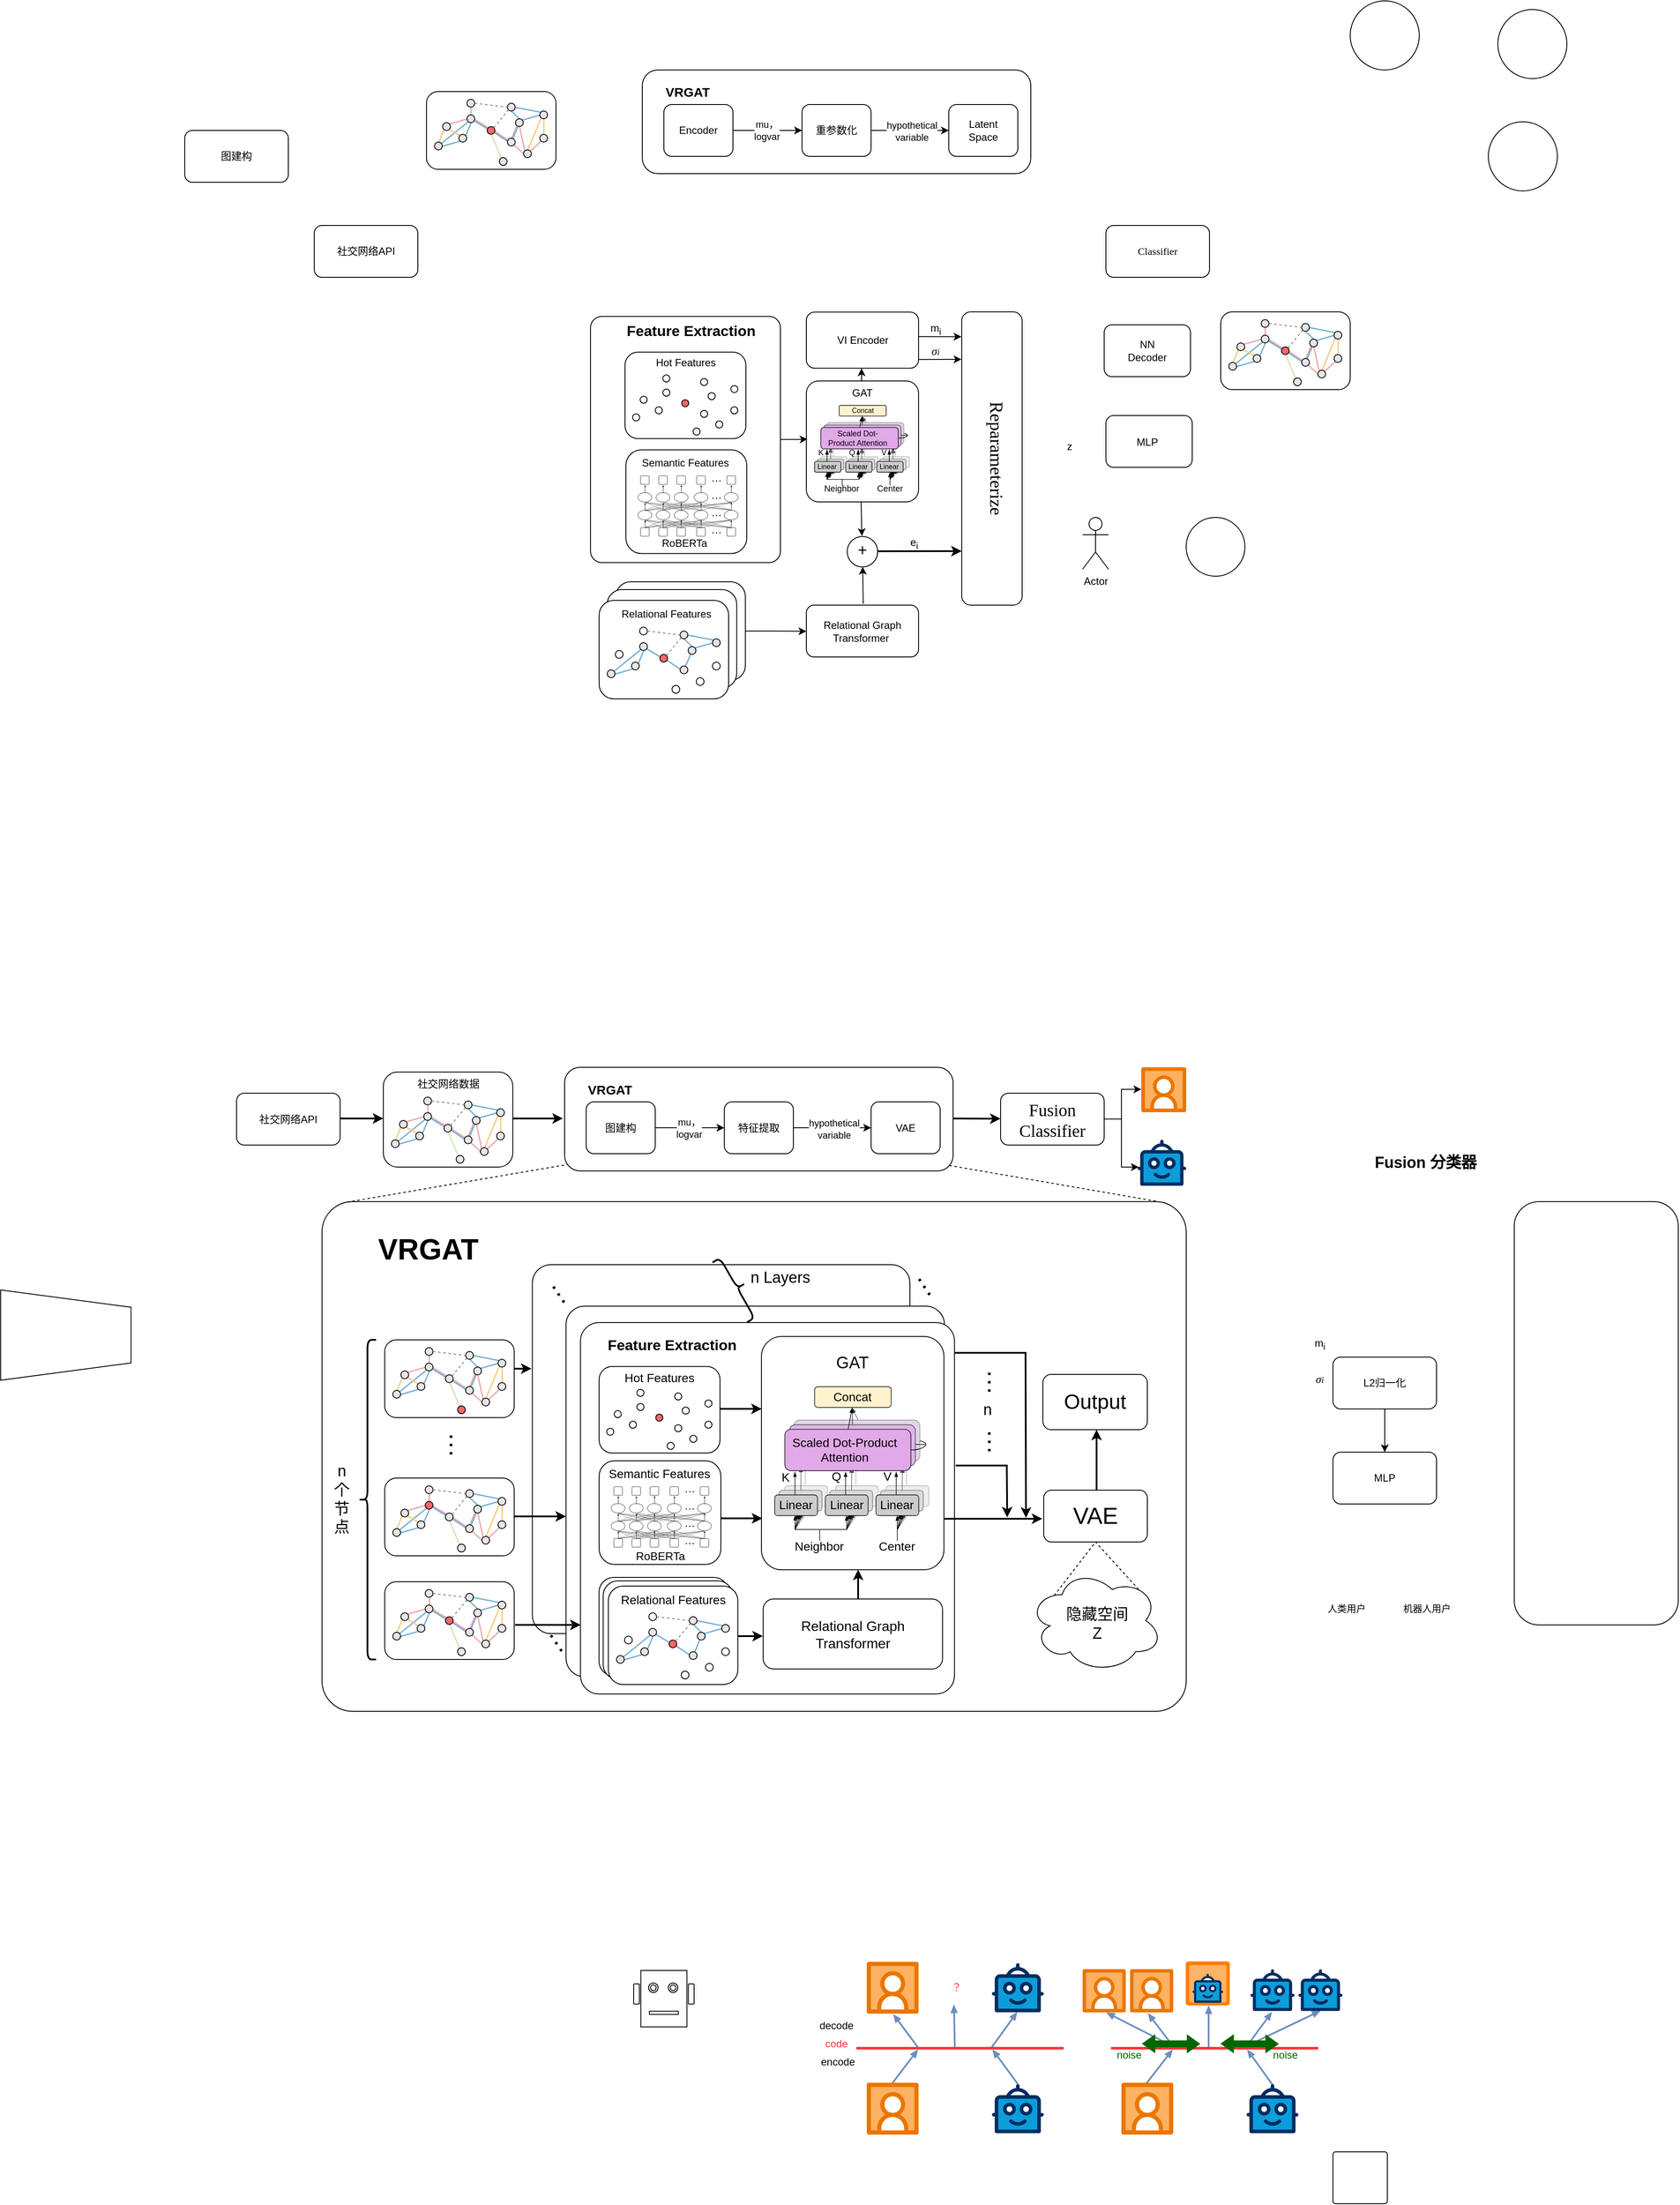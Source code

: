 <mxfile version="24.0.4" type="github">
  <diagram name="第 1 页" id="A4sy9P5K9z8p-SOSpdYQ">
    <mxGraphModel dx="2835" dy="2391" grid="1" gridSize="10" guides="1" tooltips="1" connect="0" arrows="1" fold="1" page="1" pageScale="1" pageWidth="827" pageHeight="1169" math="0" shadow="0">
      <root>
        <mxCell id="0" />
        <mxCell id="1" parent="0" />
        <mxCell id="r-IDnnYRWlYm3rjLLLhq-1352" value="" style="rounded=1;whiteSpace=wrap;html=1;arcSize=6;" vertex="1" parent="1">
          <mxGeometry x="-201" y="1090" width="1001" height="590" as="geometry" />
        </mxCell>
        <mxCell id="r-IDnnYRWlYm3rjLLLhq-1347" value="" style="rounded=1;whiteSpace=wrap;html=1;arcSize=5;container=0;" vertex="1" parent="1">
          <mxGeometry x="42.64" y="1163" width="437.36" height="427" as="geometry" />
        </mxCell>
        <mxCell id="r-IDnnYRWlYm3rjLLLhq-1348" value="" style="rounded=1;whiteSpace=wrap;html=1;arcSize=5;container=0;" vertex="1" parent="1">
          <mxGeometry x="81.64" y="1211" width="438.36" height="429" as="geometry" />
        </mxCell>
        <mxCell id="r-IDnnYRWlYm3rjLLLhq-174" value="" style="rounded=1;whiteSpace=wrap;html=1;" vertex="1" parent="1">
          <mxGeometry x="170" y="-220" width="450" height="120" as="geometry" />
        </mxCell>
        <mxCell id="r-IDnnYRWlYm3rjLLLhq-8" value="社交网络API" style="rounded=1;whiteSpace=wrap;html=1;" vertex="1" parent="1">
          <mxGeometry x="-210" y="-40" width="120" height="60" as="geometry" />
        </mxCell>
        <mxCell id="r-IDnnYRWlYm3rjLLLhq-10" value="图建构" style="rounded=1;whiteSpace=wrap;html=1;" vertex="1" parent="1">
          <mxGeometry x="-360" y="-150" width="120" height="60" as="geometry" />
        </mxCell>
        <mxCell id="r-IDnnYRWlYm3rjLLLhq-11" value="Encoder" style="rounded=1;whiteSpace=wrap;html=1;" vertex="1" parent="1">
          <mxGeometry x="195" y="-180" width="80" height="60" as="geometry" />
        </mxCell>
        <mxCell id="r-IDnnYRWlYm3rjLLLhq-172" value="&lt;div style=&quot;text-align: start;&quot;&gt;&lt;br&gt;&lt;/div&gt;" style="edgeStyle=orthogonalEdgeStyle;rounded=0;orthogonalLoop=1;jettySize=auto;html=1;exitX=1;exitY=0.5;exitDx=0;exitDy=0;entryX=0;entryY=0.5;entryDx=0;entryDy=0;" edge="1" parent="1" source="r-IDnnYRWlYm3rjLLLhq-12" target="r-IDnnYRWlYm3rjLLLhq-13">
          <mxGeometry relative="1" as="geometry" />
        </mxCell>
        <mxCell id="r-IDnnYRWlYm3rjLLLhq-175" value="hypothetical&lt;div&gt;variable&lt;/div&gt;" style="edgeLabel;html=1;align=center;verticalAlign=middle;resizable=0;points=[];" vertex="1" connectable="0" parent="r-IDnnYRWlYm3rjLLLhq-172">
          <mxGeometry x="0.043" y="-1" relative="1" as="geometry">
            <mxPoint as="offset" />
          </mxGeometry>
        </mxCell>
        <mxCell id="r-IDnnYRWlYm3rjLLLhq-12" value="重参数化" style="rounded=1;whiteSpace=wrap;html=1;" vertex="1" parent="1">
          <mxGeometry x="355" y="-180" width="80" height="60" as="geometry" />
        </mxCell>
        <mxCell id="r-IDnnYRWlYm3rjLLLhq-13" value="Latent&lt;div&gt;Space&lt;/div&gt;" style="rounded=1;whiteSpace=wrap;html=1;" vertex="1" parent="1">
          <mxGeometry x="525" y="-180" width="80" height="60" as="geometry" />
        </mxCell>
        <mxCell id="r-IDnnYRWlYm3rjLLLhq-20" value="" style="ellipse;whiteSpace=wrap;html=1;aspect=fixed;" vertex="1" parent="1">
          <mxGeometry x="990" y="-300" width="80" height="80" as="geometry" />
        </mxCell>
        <mxCell id="r-IDnnYRWlYm3rjLLLhq-21" value="" style="ellipse;whiteSpace=wrap;html=1;aspect=fixed;" vertex="1" parent="1">
          <mxGeometry x="1161" y="-290" width="80" height="80" as="geometry" />
        </mxCell>
        <mxCell id="r-IDnnYRWlYm3rjLLLhq-23" value="" style="ellipse;whiteSpace=wrap;html=1;aspect=fixed;" vertex="1" parent="1">
          <mxGeometry x="1150" y="-160" width="80" height="80" as="geometry" />
        </mxCell>
        <mxCell id="r-IDnnYRWlYm3rjLLLhq-170" value="" style="endArrow=classic;html=1;rounded=0;exitX=1;exitY=0.5;exitDx=0;exitDy=0;entryX=0;entryY=0.5;entryDx=0;entryDy=0;" edge="1" parent="1" source="r-IDnnYRWlYm3rjLLLhq-11" target="r-IDnnYRWlYm3rjLLLhq-12">
          <mxGeometry width="50" height="50" relative="1" as="geometry">
            <mxPoint x="715" y="40" as="sourcePoint" />
            <mxPoint x="765" y="-10" as="targetPoint" />
          </mxGeometry>
        </mxCell>
        <mxCell id="r-IDnnYRWlYm3rjLLLhq-171" value="mu，&lt;div&gt;logvar&lt;/div&gt;" style="edgeLabel;html=1;align=center;verticalAlign=middle;resizable=0;points=[];" vertex="1" connectable="0" parent="r-IDnnYRWlYm3rjLLLhq-170">
          <mxGeometry x="0.313" y="-1" relative="1" as="geometry">
            <mxPoint x="-14" y="-1" as="offset" />
          </mxGeometry>
        </mxCell>
        <mxCell id="r-IDnnYRWlYm3rjLLLhq-177" value="Classifier" style="rounded=1;whiteSpace=wrap;html=1;fontFamily=Times New Roman;" vertex="1" parent="1">
          <mxGeometry x="707" y="-40" width="120" height="60" as="geometry" />
        </mxCell>
        <mxCell id="r-IDnnYRWlYm3rjLLLhq-178" value="&lt;h1 style=&quot;margin-top: 0px; font-size: 15px;&quot;&gt;VRGAT&lt;/h1&gt;" style="text;html=1;whiteSpace=wrap;overflow=hidden;rounded=0;fontSize=15;" vertex="1" parent="1">
          <mxGeometry x="195" y="-210" width="180" height="40" as="geometry" />
        </mxCell>
        <mxCell id="r-IDnnYRWlYm3rjLLLhq-300" value="" style="group" vertex="1" connectable="0" parent="1">
          <mxGeometry x="360" y="140" width="130" height="140" as="geometry" />
        </mxCell>
        <mxCell id="r-IDnnYRWlYm3rjLLLhq-180" value="" style="rounded=1;whiteSpace=wrap;html=1;glass=0;arcSize=11;" vertex="1" parent="r-IDnnYRWlYm3rjLLLhq-300">
          <mxGeometry width="130" height="140" as="geometry" />
        </mxCell>
        <mxCell id="r-IDnnYRWlYm3rjLLLhq-298" value="" style="group;fontSize=12;strokeWidth=0.7;" vertex="1" connectable="0" parent="r-IDnnYRWlYm3rjLLLhq-300">
          <mxGeometry x="9.286" y="28" width="111.429" height="106.4" as="geometry" />
        </mxCell>
        <mxCell id="r-IDnnYRWlYm3rjLLLhq-229" value="Concat" style="rounded=1;whiteSpace=wrap;html=1;fontSize=8;verticalAlign=middle;fillColor=#fff2cc;strokeColor=#000000;strokeWidth=0.7;" vertex="1" parent="r-IDnnYRWlYm3rjLLLhq-298">
          <mxGeometry x="28.458" width="54.512" height="12.436" as="geometry" />
        </mxCell>
        <mxCell id="r-IDnnYRWlYm3rjLLLhq-292" value="" style="group;strokeWidth=0.7;" vertex="1" connectable="0" parent="r-IDnnYRWlYm3rjLLLhq-298">
          <mxGeometry y="20.036" width="111.429" height="86.364" as="geometry" />
        </mxCell>
        <mxCell id="r-IDnnYRWlYm3rjLLLhq-284" value="" style="group;strokeWidth=0.7;" vertex="1" connectable="0" parent="r-IDnnYRWlYm3rjLLLhq-292">
          <mxGeometry x="87.379" y="51.818" width="11.271" height="13.818" as="geometry" />
        </mxCell>
        <mxCell id="r-IDnnYRWlYm3rjLLLhq-285" value="" style="endArrow=blockThin;html=1;rounded=0;entryX=0.442;entryY=1.009;entryDx=0;entryDy=0;entryPerimeter=0;exitX=0.479;exitY=-0.035;exitDx=0;exitDy=0;exitPerimeter=0;endFill=1;strokeWidth=0.7;opacity=90;" edge="1" parent="r-IDnnYRWlYm3rjLLLhq-284">
          <mxGeometry width="50" height="50" relative="1" as="geometry">
            <mxPoint y="13.818" as="sourcePoint" />
            <mxPoint x="2.45" y="3.601" as="targetPoint" />
          </mxGeometry>
        </mxCell>
        <mxCell id="r-IDnnYRWlYm3rjLLLhq-286" value="" style="endArrow=blockThin;html=1;rounded=0;entryX=0.442;entryY=1.009;entryDx=0;entryDy=0;entryPerimeter=0;endFill=1;strokeWidth=0.7;opacity=80;" edge="1" parent="r-IDnnYRWlYm3rjLLLhq-284">
          <mxGeometry width="50" height="50" relative="1" as="geometry">
            <mxPoint x="0.048" y="13.818" as="sourcePoint" />
            <mxPoint x="4.056" y="3.601" as="targetPoint" />
          </mxGeometry>
        </mxCell>
        <mxCell id="r-IDnnYRWlYm3rjLLLhq-287" value="" style="endArrow=blockThin;html=1;rounded=0;entryX=0.442;entryY=1.009;entryDx=0;entryDy=0;entryPerimeter=0;endFill=1;strokeWidth=0.7;opacity=70;" edge="1" parent="r-IDnnYRWlYm3rjLLLhq-284">
          <mxGeometry width="50" height="50" relative="1" as="geometry">
            <mxPoint x="0.048" y="13.818" as="sourcePoint" />
            <mxPoint x="5.66" y="2.764" as="targetPoint" />
          </mxGeometry>
        </mxCell>
        <mxCell id="r-IDnnYRWlYm3rjLLLhq-288" value="" style="endArrow=blockThin;html=1;rounded=0;endFill=1;strokeWidth=0.7;opacity=40;" edge="1" parent="r-IDnnYRWlYm3rjLLLhq-284">
          <mxGeometry width="50" height="50" relative="1" as="geometry">
            <mxPoint x="0.048" y="13.818" as="sourcePoint" />
            <mxPoint x="11.271" as="targetPoint" />
          </mxGeometry>
        </mxCell>
        <mxCell id="r-IDnnYRWlYm3rjLLLhq-289" value="" style="endArrow=blockThin;html=1;rounded=0;endFill=1;strokeWidth=0.7;opacity=70;" edge="1" parent="r-IDnnYRWlYm3rjLLLhq-284">
          <mxGeometry width="50" height="50" relative="1" as="geometry">
            <mxPoint x="0.048" y="13.818" as="sourcePoint" />
            <mxPoint x="8.866" as="targetPoint" />
          </mxGeometry>
        </mxCell>
        <mxCell id="r-IDnnYRWlYm3rjLLLhq-274" value="" style="group;strokeWidth=0.7;" vertex="1" connectable="0" parent="r-IDnnYRWlYm3rjLLLhq-292">
          <mxGeometry x="51.305" y="51.818" width="11.271" height="13.818" as="geometry" />
        </mxCell>
        <mxCell id="r-IDnnYRWlYm3rjLLLhq-275" value="" style="endArrow=blockThin;html=1;rounded=0;entryX=0.442;entryY=1.009;entryDx=0;entryDy=0;entryPerimeter=0;exitX=0.479;exitY=-0.035;exitDx=0;exitDy=0;exitPerimeter=0;endFill=1;strokeWidth=0.7;opacity=90;" edge="1" parent="r-IDnnYRWlYm3rjLLLhq-274">
          <mxGeometry width="50" height="50" relative="1" as="geometry">
            <mxPoint y="13.818" as="sourcePoint" />
            <mxPoint x="2.45" y="3.601" as="targetPoint" />
          </mxGeometry>
        </mxCell>
        <mxCell id="r-IDnnYRWlYm3rjLLLhq-276" value="" style="endArrow=blockThin;html=1;rounded=0;entryX=0.442;entryY=1.009;entryDx=0;entryDy=0;entryPerimeter=0;endFill=1;strokeWidth=0.7;opacity=80;" edge="1" parent="r-IDnnYRWlYm3rjLLLhq-274">
          <mxGeometry width="50" height="50" relative="1" as="geometry">
            <mxPoint x="0.048" y="13.818" as="sourcePoint" />
            <mxPoint x="4.056" y="3.601" as="targetPoint" />
          </mxGeometry>
        </mxCell>
        <mxCell id="r-IDnnYRWlYm3rjLLLhq-277" value="" style="endArrow=blockThin;html=1;rounded=0;entryX=0.442;entryY=1.009;entryDx=0;entryDy=0;entryPerimeter=0;endFill=1;strokeWidth=0.7;opacity=70;" edge="1" parent="r-IDnnYRWlYm3rjLLLhq-274">
          <mxGeometry width="50" height="50" relative="1" as="geometry">
            <mxPoint x="0.048" y="13.818" as="sourcePoint" />
            <mxPoint x="5.66" y="2.764" as="targetPoint" />
          </mxGeometry>
        </mxCell>
        <mxCell id="r-IDnnYRWlYm3rjLLLhq-278" value="" style="endArrow=blockThin;html=1;rounded=0;endFill=1;strokeWidth=0.7;opacity=40;" edge="1" parent="r-IDnnYRWlYm3rjLLLhq-274">
          <mxGeometry width="50" height="50" relative="1" as="geometry">
            <mxPoint x="0.048" y="13.818" as="sourcePoint" />
            <mxPoint x="11.271" as="targetPoint" />
          </mxGeometry>
        </mxCell>
        <mxCell id="r-IDnnYRWlYm3rjLLLhq-279" value="" style="endArrow=blockThin;html=1;rounded=0;endFill=1;strokeWidth=0.7;opacity=70;" edge="1" parent="r-IDnnYRWlYm3rjLLLhq-274">
          <mxGeometry width="50" height="50" relative="1" as="geometry">
            <mxPoint x="0.048" y="13.818" as="sourcePoint" />
            <mxPoint x="8.866" as="targetPoint" />
          </mxGeometry>
        </mxCell>
        <mxCell id="r-IDnnYRWlYm3rjLLLhq-244" value="" style="group;strokeWidth=0.7;" vertex="1" connectable="0" parent="r-IDnnYRWlYm3rjLLLhq-292">
          <mxGeometry width="39.281" height="65.636" as="geometry" />
        </mxCell>
        <mxCell id="r-IDnnYRWlYm3rjLLLhq-232" value="" style="group;strokeWidth=0.7;" vertex="1" connectable="0" parent="r-IDnnYRWlYm3rjLLLhq-244">
          <mxGeometry y="39.382" width="39.281" height="26.255" as="geometry" />
        </mxCell>
        <mxCell id="r-IDnnYRWlYm3rjLLLhq-271" value="" style="group;strokeWidth=0.7;" vertex="1" connectable="0" parent="r-IDnnYRWlYm3rjLLLhq-232">
          <mxGeometry x="14.43" y="12.436" width="11.271" height="13.818" as="geometry" />
        </mxCell>
        <mxCell id="r-IDnnYRWlYm3rjLLLhq-265" value="" style="endArrow=blockThin;html=1;rounded=0;entryX=0.442;entryY=1.009;entryDx=0;entryDy=0;entryPerimeter=0;exitX=0.479;exitY=-0.035;exitDx=0;exitDy=0;exitPerimeter=0;endFill=1;strokeWidth=0.7;opacity=90;" edge="1" parent="r-IDnnYRWlYm3rjLLLhq-271">
          <mxGeometry width="50" height="50" relative="1" as="geometry">
            <mxPoint y="13.818" as="sourcePoint" />
            <mxPoint x="2.45" y="3.601" as="targetPoint" />
          </mxGeometry>
        </mxCell>
        <mxCell id="r-IDnnYRWlYm3rjLLLhq-266" value="" style="endArrow=blockThin;html=1;rounded=0;entryX=0.442;entryY=1.009;entryDx=0;entryDy=0;entryPerimeter=0;endFill=1;strokeWidth=0.7;opacity=80;" edge="1" parent="r-IDnnYRWlYm3rjLLLhq-271">
          <mxGeometry width="50" height="50" relative="1" as="geometry">
            <mxPoint x="0.048" y="13.818" as="sourcePoint" />
            <mxPoint x="4.056" y="3.601" as="targetPoint" />
          </mxGeometry>
        </mxCell>
        <mxCell id="r-IDnnYRWlYm3rjLLLhq-267" value="" style="endArrow=blockThin;html=1;rounded=0;entryX=0.442;entryY=1.009;entryDx=0;entryDy=0;entryPerimeter=0;endFill=1;strokeWidth=0.7;opacity=70;" edge="1" parent="r-IDnnYRWlYm3rjLLLhq-271">
          <mxGeometry width="50" height="50" relative="1" as="geometry">
            <mxPoint x="0.048" y="13.818" as="sourcePoint" />
            <mxPoint x="5.66" y="2.764" as="targetPoint" />
          </mxGeometry>
        </mxCell>
        <mxCell id="r-IDnnYRWlYm3rjLLLhq-268" value="" style="endArrow=blockThin;html=1;rounded=0;endFill=1;strokeWidth=0.7;opacity=40;" edge="1" parent="r-IDnnYRWlYm3rjLLLhq-271">
          <mxGeometry width="50" height="50" relative="1" as="geometry">
            <mxPoint x="0.048" y="13.818" as="sourcePoint" />
            <mxPoint x="11.271" as="targetPoint" />
          </mxGeometry>
        </mxCell>
        <mxCell id="r-IDnnYRWlYm3rjLLLhq-270" value="" style="endArrow=blockThin;html=1;rounded=0;endFill=1;strokeWidth=0.7;opacity=70;" edge="1" parent="r-IDnnYRWlYm3rjLLLhq-271">
          <mxGeometry width="50" height="50" relative="1" as="geometry">
            <mxPoint x="0.048" y="13.818" as="sourcePoint" />
            <mxPoint x="8.866" as="targetPoint" />
          </mxGeometry>
        </mxCell>
        <mxCell id="r-IDnnYRWlYm3rjLLLhq-230" value="" style="rounded=1;whiteSpace=wrap;html=1;fontSize=9;verticalAlign=middle;fillColor=#EDEDED;strokeColor=#B0B0B0;strokeWidth=0.7;" vertex="1" parent="r-IDnnYRWlYm3rjLLLhq-232">
          <mxGeometry x="7.215" width="30.462" height="12.436" as="geometry" />
        </mxCell>
        <mxCell id="r-IDnnYRWlYm3rjLLLhq-228" value="" style="rounded=1;whiteSpace=wrap;html=1;fontSize=9;verticalAlign=middle;fillColor=#D9D9D9;strokeColor=#757575;strokeWidth=0.7;" vertex="1" parent="r-IDnnYRWlYm3rjLLLhq-232">
          <mxGeometry x="3.207" y="2.764" width="30.462" height="12.436" as="geometry" />
        </mxCell>
        <mxCell id="r-IDnnYRWlYm3rjLLLhq-227" value="&lt;font style=&quot;font-size: 8px;&quot;&gt;Linear&lt;/font&gt;" style="rounded=1;whiteSpace=wrap;html=1;fontSize=9;verticalAlign=middle;fillColor=#CCCCCC;strokeColor=#000000;strokeWidth=0.7;" vertex="1" parent="r-IDnnYRWlYm3rjLLLhq-232">
          <mxGeometry y="5.527" width="30.462" height="12.436" as="geometry" />
        </mxCell>
        <mxCell id="r-IDnnYRWlYm3rjLLLhq-241" value="" style="endArrow=blockThin;html=1;rounded=0;endFill=1;strokeWidth=0.7;endSize=4;" edge="1" parent="r-IDnnYRWlYm3rjLLLhq-244">
          <mxGeometry width="50" height="50" relative="1" as="geometry">
            <mxPoint x="14.43" y="44.909" as="sourcePoint" />
            <mxPoint x="14.43" y="31.091" as="targetPoint" />
          </mxGeometry>
        </mxCell>
        <mxCell id="r-IDnnYRWlYm3rjLLLhq-243" value="" style="endArrow=blockThin;html=1;rounded=0;endFill=1;exitX=0.478;exitY=-0.03;exitDx=0;exitDy=0;exitPerimeter=0;opacity=30;strokeWidth=0.7;" edge="1" parent="r-IDnnYRWlYm3rjLLLhq-244" source="r-IDnnYRWlYm3rjLLLhq-230">
          <mxGeometry width="50" height="50" relative="1" as="geometry">
            <mxPoint x="30.462" y="58.727" as="sourcePoint" />
            <mxPoint x="21.644" as="targetPoint" />
          </mxGeometry>
        </mxCell>
        <mxCell id="r-IDnnYRWlYm3rjLLLhq-245" value="" style="group;strokeWidth=0.7;" vertex="1" connectable="0" parent="r-IDnnYRWlYm3rjLLLhq-292">
          <mxGeometry x="36.074" width="39.281" height="65.636" as="geometry" />
        </mxCell>
        <mxCell id="r-IDnnYRWlYm3rjLLLhq-246" value="" style="group;strokeWidth=0.7;" vertex="1" connectable="0" parent="r-IDnnYRWlYm3rjLLLhq-245">
          <mxGeometry y="39.382" width="39.281" height="26.255" as="geometry" />
        </mxCell>
        <mxCell id="r-IDnnYRWlYm3rjLLLhq-247" value="" style="rounded=1;whiteSpace=wrap;html=1;fontSize=9;verticalAlign=middle;fillColor=#EDEDED;strokeColor=#B0B0B0;strokeWidth=0.7;" vertex="1" parent="r-IDnnYRWlYm3rjLLLhq-246">
          <mxGeometry x="7.215" width="30.462" height="12.436" as="geometry" />
        </mxCell>
        <mxCell id="r-IDnnYRWlYm3rjLLLhq-248" value="" style="rounded=1;whiteSpace=wrap;html=1;fontSize=9;verticalAlign=middle;fillColor=#D9D9D9;strokeColor=#757575;strokeWidth=0.7;" vertex="1" parent="r-IDnnYRWlYm3rjLLLhq-246">
          <mxGeometry x="3.207" y="2.764" width="30.462" height="12.436" as="geometry" />
        </mxCell>
        <mxCell id="r-IDnnYRWlYm3rjLLLhq-249" value="&lt;font style=&quot;font-size: 8px;&quot;&gt;Linear&lt;/font&gt;" style="rounded=1;whiteSpace=wrap;html=1;fontSize=9;verticalAlign=middle;fillColor=#CCCCCC;strokeColor=#000000;strokeWidth=0.7;" vertex="1" parent="r-IDnnYRWlYm3rjLLLhq-246">
          <mxGeometry y="5.527" width="30.462" height="12.436" as="geometry" />
        </mxCell>
        <mxCell id="r-IDnnYRWlYm3rjLLLhq-261" value="&lt;font style=&quot;font-size: 9px;&quot;&gt;Q&lt;/font&gt;" style="text;html=1;align=center;verticalAlign=middle;whiteSpace=wrap;rounded=0;strokeWidth=0.7;" vertex="1" parent="r-IDnnYRWlYm3rjLLLhq-246">
          <mxGeometry x="-16" y="-16" width="48.099" height="20.727" as="geometry" />
        </mxCell>
        <mxCell id="r-IDnnYRWlYm3rjLLLhq-250" value="" style="endArrow=blockThin;html=1;rounded=0;endFill=1;exitX=0.508;exitY=0.004;exitDx=0;exitDy=0;exitPerimeter=0;entryX=0.092;entryY=1.003;entryDx=0;entryDy=0;entryPerimeter=0;opacity=60;sourcePerimeterSpacing=0;strokeWidth=0.7;" edge="1" parent="r-IDnnYRWlYm3rjLLLhq-245" source="r-IDnnYRWlYm3rjLLLhq-248">
          <mxGeometry width="50" height="50" relative="1" as="geometry">
            <mxPoint x="22.446" y="41.455" as="sourcePoint" />
            <mxPoint x="18.839" y="27.636" as="targetPoint" />
          </mxGeometry>
        </mxCell>
        <mxCell id="r-IDnnYRWlYm3rjLLLhq-251" value="" style="endArrow=blockThin;html=1;rounded=0;endFill=1;strokeWidth=0.7;endSize=4;" edge="1" parent="r-IDnnYRWlYm3rjLLLhq-245">
          <mxGeometry width="50" height="50" relative="1" as="geometry">
            <mxPoint x="14.43" y="44.909" as="sourcePoint" />
            <mxPoint x="14.43" y="31.091" as="targetPoint" />
          </mxGeometry>
        </mxCell>
        <mxCell id="r-IDnnYRWlYm3rjLLLhq-252" value="" style="endArrow=blockThin;html=1;rounded=0;endFill=1;exitX=0.478;exitY=-0.03;exitDx=0;exitDy=0;exitPerimeter=0;opacity=30;strokeWidth=0.7;" edge="1" parent="r-IDnnYRWlYm3rjLLLhq-245" source="r-IDnnYRWlYm3rjLLLhq-247">
          <mxGeometry width="50" height="50" relative="1" as="geometry">
            <mxPoint x="30.462" y="58.727" as="sourcePoint" />
            <mxPoint x="21.644" as="targetPoint" />
          </mxGeometry>
        </mxCell>
        <mxCell id="r-IDnnYRWlYm3rjLLLhq-253" value="" style="group;strokeWidth=0.7;" vertex="1" connectable="0" parent="r-IDnnYRWlYm3rjLLLhq-292">
          <mxGeometry x="72.148" width="39.281" height="65.636" as="geometry" />
        </mxCell>
        <mxCell id="r-IDnnYRWlYm3rjLLLhq-254" value="" style="group;strokeWidth=0.7;" vertex="1" connectable="0" parent="r-IDnnYRWlYm3rjLLLhq-253">
          <mxGeometry y="39.382" width="39.281" height="26.255" as="geometry" />
        </mxCell>
        <mxCell id="r-IDnnYRWlYm3rjLLLhq-255" value="" style="rounded=1;whiteSpace=wrap;html=1;fontSize=9;verticalAlign=middle;fillColor=#EDEDED;strokeColor=#B0B0B0;strokeWidth=0.7;" vertex="1" parent="r-IDnnYRWlYm3rjLLLhq-254">
          <mxGeometry x="7.215" width="30.462" height="12.436" as="geometry" />
        </mxCell>
        <mxCell id="r-IDnnYRWlYm3rjLLLhq-256" value="" style="rounded=1;whiteSpace=wrap;html=1;fontSize=9;verticalAlign=middle;fillColor=#D9D9D9;strokeColor=#757575;strokeWidth=0.7;" vertex="1" parent="r-IDnnYRWlYm3rjLLLhq-254">
          <mxGeometry x="3.207" y="2.764" width="30.462" height="12.436" as="geometry" />
        </mxCell>
        <mxCell id="r-IDnnYRWlYm3rjLLLhq-257" value="&lt;font style=&quot;font-size: 8px;&quot;&gt;Linear&lt;/font&gt;" style="rounded=1;whiteSpace=wrap;html=1;fontSize=9;verticalAlign=middle;fillColor=#CCCCCC;strokeColor=#000000;strokeWidth=0.7;" vertex="1" parent="r-IDnnYRWlYm3rjLLLhq-254">
          <mxGeometry y="5.527" width="30.462" height="12.436" as="geometry" />
        </mxCell>
        <mxCell id="r-IDnnYRWlYm3rjLLLhq-281" value="" style="endArrow=blockThin;html=1;rounded=0;endFill=1;strokeWidth=0.7;endSize=4;" edge="1" parent="r-IDnnYRWlYm3rjLLLhq-254">
          <mxGeometry width="50" height="50" relative="1" as="geometry">
            <mxPoint x="15.151" y="33.164" as="sourcePoint" />
            <mxPoint x="15.151" y="17.964" as="targetPoint" />
          </mxGeometry>
        </mxCell>
        <mxCell id="r-IDnnYRWlYm3rjLLLhq-258" value="" style="endArrow=blockThin;html=1;rounded=0;endFill=1;exitX=0.508;exitY=0.004;exitDx=0;exitDy=0;exitPerimeter=0;entryX=0.092;entryY=1.003;entryDx=0;entryDy=0;entryPerimeter=0;opacity=60;sourcePerimeterSpacing=0;strokeWidth=0.7;" edge="1" parent="r-IDnnYRWlYm3rjLLLhq-253" source="r-IDnnYRWlYm3rjLLLhq-256">
          <mxGeometry width="50" height="50" relative="1" as="geometry">
            <mxPoint x="22.446" y="41.455" as="sourcePoint" />
            <mxPoint x="18.839" y="27.636" as="targetPoint" />
          </mxGeometry>
        </mxCell>
        <mxCell id="r-IDnnYRWlYm3rjLLLhq-259" value="" style="endArrow=blockThin;html=1;rounded=0;endFill=1;strokeWidth=0.7;endSize=4;" edge="1" parent="r-IDnnYRWlYm3rjLLLhq-253">
          <mxGeometry width="50" height="50" relative="1" as="geometry">
            <mxPoint x="14.43" y="44.909" as="sourcePoint" />
            <mxPoint x="14.43" y="31.091" as="targetPoint" />
          </mxGeometry>
        </mxCell>
        <mxCell id="r-IDnnYRWlYm3rjLLLhq-260" value="" style="endArrow=blockThin;html=1;rounded=0;endFill=1;exitX=0.478;exitY=-0.03;exitDx=0;exitDy=0;exitPerimeter=0;opacity=30;strokeWidth=0.7;" edge="1" parent="r-IDnnYRWlYm3rjLLLhq-253" source="r-IDnnYRWlYm3rjLLLhq-255">
          <mxGeometry width="50" height="50" relative="1" as="geometry">
            <mxPoint x="30.462" y="58.727" as="sourcePoint" />
            <mxPoint x="21.644" as="targetPoint" />
          </mxGeometry>
        </mxCell>
        <mxCell id="r-IDnnYRWlYm3rjLLLhq-264" value="" style="endArrow=blockThin;startArrow=blockThin;html=1;rounded=0;entryX=0.477;entryY=0.989;entryDx=0;entryDy=0;entryPerimeter=0;exitX=0.497;exitY=1;exitDx=0;exitDy=0;exitPerimeter=0;endFill=1;startFill=1;strokeWidth=0.7;endSize=4;startSize=4;" edge="1" parent="r-IDnnYRWlYm3rjLLLhq-292" source="r-IDnnYRWlYm3rjLLLhq-249" target="r-IDnnYRWlYm3rjLLLhq-227">
          <mxGeometry width="50" height="50" relative="1" as="geometry">
            <mxPoint x="-48.099" y="100.182" as="sourcePoint" />
            <mxPoint x="-8.016" y="65.636" as="targetPoint" />
            <Array as="points">
              <mxPoint x="51.305" y="65.636" />
              <mxPoint x="14.43" y="65.636" />
            </Array>
          </mxGeometry>
        </mxCell>
        <mxCell id="r-IDnnYRWlYm3rjLLLhq-280" value="" style="endArrow=none;html=1;rounded=0;strokeWidth=0.7;" edge="1" parent="r-IDnnYRWlYm3rjLLLhq-292">
          <mxGeometry width="50" height="50" relative="1" as="geometry">
            <mxPoint x="32.066" y="72.545" as="sourcePoint" />
            <mxPoint x="32.066" y="65.636" as="targetPoint" />
          </mxGeometry>
        </mxCell>
        <mxCell id="r-IDnnYRWlYm3rjLLLhq-290" value="&lt;font style=&quot;font-size: 10px;&quot;&gt;Neighbor&lt;/font&gt;" style="text;html=1;align=center;verticalAlign=middle;whiteSpace=wrap;rounded=0;strokeWidth=0.7;" vertex="1" parent="r-IDnnYRWlYm3rjLLLhq-292">
          <mxGeometry x="8.016" y="65.636" width="48.099" height="20.727" as="geometry" />
        </mxCell>
        <mxCell id="r-IDnnYRWlYm3rjLLLhq-291" value="Center" style="text;html=1;align=center;verticalAlign=middle;whiteSpace=wrap;rounded=0;fontSize=10;strokeWidth=0.7;" vertex="1" parent="r-IDnnYRWlYm3rjLLLhq-292">
          <mxGeometry x="63.33" y="65.636" width="48.099" height="20.727" as="geometry" />
        </mxCell>
        <mxCell id="r-IDnnYRWlYm3rjLLLhq-242" value="" style="endArrow=blockThin;html=1;rounded=0;endFill=1;exitX=0.508;exitY=0.004;exitDx=0;exitDy=0;exitPerimeter=0;entryX=0.092;entryY=1.003;entryDx=0;entryDy=0;entryPerimeter=0;opacity=60;sourcePerimeterSpacing=0;strokeWidth=0.7;endSize=5;" edge="1" parent="r-IDnnYRWlYm3rjLLLhq-292" source="r-IDnnYRWlYm3rjLLLhq-228" target="r-IDnnYRWlYm3rjLLLhq-209">
          <mxGeometry width="50" height="50" relative="1" as="geometry">
            <mxPoint x="70.545" y="445.636" as="sourcePoint" />
            <mxPoint x="70.545" y="431.818" as="targetPoint" />
          </mxGeometry>
        </mxCell>
        <mxCell id="r-IDnnYRWlYm3rjLLLhq-213" value="" style="group;fontSize=7;strokeWidth=0.7;" vertex="1" connectable="0" parent="r-IDnnYRWlYm3rjLLLhq-292">
          <mxGeometry x="7.215" width="96.199" height="45.604" as="geometry" />
        </mxCell>
        <mxCell id="r-IDnnYRWlYm3rjLLLhq-211" value="" style="rounded=1;whiteSpace=wrap;html=1;fillColor=#e1d5e7;strokeColor=#919191;strokeWidth=0.7;" vertex="1" parent="r-IDnnYRWlYm3rjLLLhq-213">
          <mxGeometry x="6.413" width="89.784" height="24.873" as="geometry" />
        </mxCell>
        <mxCell id="r-IDnnYRWlYm3rjLLLhq-209" value="" style="rounded=1;whiteSpace=wrap;html=1;fillColor=#DDB6E7;strokeColor=#404040;strokeWidth=0.7;" vertex="1" parent="r-IDnnYRWlYm3rjLLLhq-213">
          <mxGeometry x="3.207" y="2.764" width="89.784" height="24.873" as="geometry" />
        </mxCell>
        <mxCell id="r-IDnnYRWlYm3rjLLLhq-207" value="" style="rounded=1;whiteSpace=wrap;html=1;fillColor=#E1A9E7;strokeColor=#000000;fillStyle=auto;strokeWidth=0.7;" vertex="1" parent="r-IDnnYRWlYm3rjLLLhq-213">
          <mxGeometry y="5.527" width="89.784" height="24.873" as="geometry" />
        </mxCell>
        <mxCell id="r-IDnnYRWlYm3rjLLLhq-208" value="Scaled Dot-Product Attention" style="text;html=1;align=center;verticalAlign=middle;whiteSpace=wrap;rounded=0;strokeWidth=0.7;fontSize=9;" vertex="1" parent="r-IDnnYRWlYm3rjLLLhq-213">
          <mxGeometry x="3.207" y="1.382" width="79.343" height="33.164" as="geometry" />
        </mxCell>
        <mxCell id="r-IDnnYRWlYm3rjLLLhq-223" value="" style="curved=1;endArrow=none;html=1;rounded=0;endFill=0;entryX=1;entryY=0.5;entryDx=0;entryDy=0;exitX=1;exitY=0.5;exitDx=0;exitDy=0;strokeWidth=0.7;" edge="1" parent="r-IDnnYRWlYm3rjLLLhq-213">
          <mxGeometry width="50" height="50" relative="1" as="geometry">
            <mxPoint x="96.197" y="12.436" as="sourcePoint" />
            <mxPoint x="89.784" y="17.964" as="targetPoint" />
            <Array as="points">
              <mxPoint x="102.61" y="13.818" />
              <mxPoint x="96.197" y="17.964" />
            </Array>
          </mxGeometry>
        </mxCell>
        <mxCell id="r-IDnnYRWlYm3rjLLLhq-225" value="" style="endArrow=none;html=1;rounded=0;strokeWidth=0.7;" edge="1" parent="r-IDnnYRWlYm3rjLLLhq-213">
          <mxGeometry width="50" height="50" relative="1" as="geometry">
            <mxPoint x="92.991" y="14.647" as="sourcePoint" />
            <mxPoint x="100.366" y="14.647" as="targetPoint" />
          </mxGeometry>
        </mxCell>
        <mxCell id="r-IDnnYRWlYm3rjLLLhq-263" value="V" style="text;html=1;align=center;verticalAlign=middle;whiteSpace=wrap;rounded=0;fontSize=9;strokeWidth=0.7;" vertex="1" parent="r-IDnnYRWlYm3rjLLLhq-213">
          <mxGeometry x="49" y="24.877" width="48.099" height="20.727" as="geometry" />
        </mxCell>
        <mxCell id="r-IDnnYRWlYm3rjLLLhq-294" value="" style="endArrow=blockThin;html=1;rounded=0;endFill=1;entryX=0.493;entryY=1.033;entryDx=0;entryDy=0;entryPerimeter=0;exitX=0.567;exitY=0.037;exitDx=0;exitDy=0;exitPerimeter=0;opacity=80;strokeWidth=0.7;endSize=4;" edge="1" parent="r-IDnnYRWlYm3rjLLLhq-298" source="r-IDnnYRWlYm3rjLLLhq-208" target="r-IDnnYRWlYm3rjLLLhq-229">
          <mxGeometry width="50" height="50" relative="1" as="geometry">
            <mxPoint x="-48.099" y="37.309" as="sourcePoint" />
            <mxPoint x="-8.016" y="2.764" as="targetPoint" />
          </mxGeometry>
        </mxCell>
        <mxCell id="r-IDnnYRWlYm3rjLLLhq-295" value="" style="endArrow=blockThin;html=1;rounded=0;endFill=1;entryX=0.49;entryY=1.021;entryDx=0;entryDy=0;entryPerimeter=0;exitX=0.503;exitY=-0.006;exitDx=0;exitDy=0;exitPerimeter=0;sourcePerimeterSpacing=0;strokeWidth=0.7;jumpSize=4;endSize=4;" edge="1" parent="r-IDnnYRWlYm3rjLLLhq-298" source="r-IDnnYRWlYm3rjLLLhq-207" target="r-IDnnYRWlYm3rjLLLhq-229">
          <mxGeometry width="50" height="50" relative="1" as="geometry">
            <mxPoint x="63.33" y="29.709" as="sourcePoint" />
            <mxPoint x="63.33" y="20.036" as="targetPoint" />
          </mxGeometry>
        </mxCell>
        <mxCell id="r-IDnnYRWlYm3rjLLLhq-297" value="" style="endArrow=blockThin;html=1;rounded=0;endFill=1;entryX=0.49;entryY=1.026;entryDx=0;entryDy=0;entryPerimeter=0;opacity=60;strokeWidth=0.7;endSize=4;" edge="1" parent="r-IDnnYRWlYm3rjLLLhq-298" target="r-IDnnYRWlYm3rjLLLhq-229">
          <mxGeometry width="50" height="50" relative="1" as="geometry">
            <mxPoint x="59.322" y="19.829" as="sourcePoint" />
            <mxPoint x="71.346" y="26.945" as="targetPoint" />
          </mxGeometry>
        </mxCell>
        <mxCell id="r-IDnnYRWlYm3rjLLLhq-299" value="GAT" style="text;html=1;align=center;verticalAlign=middle;whiteSpace=wrap;rounded=0;" vertex="1" parent="r-IDnnYRWlYm3rjLLLhq-300">
          <mxGeometry x="37.143" width="55.714" height="28" as="geometry" />
        </mxCell>
        <mxCell id="r-IDnnYRWlYm3rjLLLhq-262" value="&lt;font style=&quot;font-size: 9px;&quot;&gt;K&lt;/font&gt;" style="text;html=1;align=center;verticalAlign=middle;whiteSpace=wrap;rounded=0;strokeWidth=0.7;" vertex="1" parent="r-IDnnYRWlYm3rjLLLhq-300">
          <mxGeometry x="-7" y="72" width="48.099" height="20.727" as="geometry" />
        </mxCell>
        <mxCell id="r-IDnnYRWlYm3rjLLLhq-306" value="" style="group" vertex="1" connectable="0" parent="1">
          <mxGeometry x="-80" y="-195" width="150" height="90" as="geometry" />
        </mxCell>
        <mxCell id="r-IDnnYRWlYm3rjLLLhq-15" value="" style="rounded=1;whiteSpace=wrap;html=1;container=0;" vertex="1" parent="r-IDnnYRWlYm3rjLLLhq-306">
          <mxGeometry width="150" height="90" as="geometry" />
        </mxCell>
        <mxCell id="r-IDnnYRWlYm3rjLLLhq-49" value="" style="endArrow=none;html=1;rounded=0;entryX=0;entryY=0.5;entryDx=0;entryDy=0;exitX=1;exitY=1;exitDx=0;exitDy=0;strokeColor=#ECA8A9;strokeWidth=1.5;" edge="1" parent="r-IDnnYRWlYm3rjLLLhq-306" source="r-IDnnYRWlYm3rjLLLhq-28" target="r-IDnnYRWlYm3rjLLLhq-27">
          <mxGeometry width="50" height="50" relative="1" as="geometry">
            <mxPoint x="-75" y="153" as="sourcePoint" />
            <mxPoint x="-28.125" y="108" as="targetPoint" />
          </mxGeometry>
        </mxCell>
        <mxCell id="r-IDnnYRWlYm3rjLLLhq-50" value="" style="endArrow=none;html=1;rounded=0;entryX=0;entryY=1;entryDx=0;entryDy=0;exitX=1;exitY=0;exitDx=0;exitDy=0;strokeColor=#ECA8A9;strokeWidth=1.5;" edge="1" parent="r-IDnnYRWlYm3rjLLLhq-306" source="r-IDnnYRWlYm3rjLLLhq-27" target="r-IDnnYRWlYm3rjLLLhq-25">
          <mxGeometry width="50" height="50" relative="1" as="geometry">
            <mxPoint x="-75" y="144" as="sourcePoint" />
            <mxPoint x="-28.125" y="99" as="targetPoint" />
          </mxGeometry>
        </mxCell>
        <mxCell id="r-IDnnYRWlYm3rjLLLhq-51" value="" style="endArrow=none;html=1;rounded=0;entryX=0.5;entryY=1;entryDx=0;entryDy=0;exitX=0.5;exitY=0;exitDx=0;exitDy=0;strokeColor=#F7C97E;strokeWidth=1.5;" edge="1" parent="r-IDnnYRWlYm3rjLLLhq-306" source="r-IDnnYRWlYm3rjLLLhq-25" target="r-IDnnYRWlYm3rjLLLhq-22">
          <mxGeometry width="50" height="50" relative="1" as="geometry">
            <mxPoint x="-75" y="126" as="sourcePoint" />
            <mxPoint x="-28.125" y="81" as="targetPoint" />
          </mxGeometry>
        </mxCell>
        <mxCell id="r-IDnnYRWlYm3rjLLLhq-52" value="" style="endArrow=none;html=1;rounded=0;entryX=0.5;entryY=1;entryDx=0;entryDy=0;exitX=0;exitY=0;exitDx=0;exitDy=0;strokeColor=#ECA8A9;strokeWidth=1.5;" edge="1" parent="r-IDnnYRWlYm3rjLLLhq-306" source="r-IDnnYRWlYm3rjLLLhq-27" target="r-IDnnYRWlYm3rjLLLhq-26">
          <mxGeometry width="50" height="50" relative="1" as="geometry">
            <mxPoint x="103.125" y="108" as="sourcePoint" />
            <mxPoint x="-56.25" y="63" as="targetPoint" />
          </mxGeometry>
        </mxCell>
        <mxCell id="r-IDnnYRWlYm3rjLLLhq-53" value="" style="endArrow=none;html=1;rounded=0;entryX=0;entryY=1;entryDx=0;entryDy=0;exitX=0.5;exitY=0;exitDx=0;exitDy=0;strokeColor=#F7C97E;strokeWidth=1.5;" edge="1" parent="r-IDnnYRWlYm3rjLLLhq-306" source="r-IDnnYRWlYm3rjLLLhq-27" target="r-IDnnYRWlYm3rjLLLhq-22">
          <mxGeometry width="50" height="50" relative="1" as="geometry">
            <mxPoint x="-84.375" y="108" as="sourcePoint" />
            <mxPoint x="-37.5" y="63" as="targetPoint" />
          </mxGeometry>
        </mxCell>
        <mxCell id="r-IDnnYRWlYm3rjLLLhq-48" value="" style="endArrow=none;html=1;rounded=0;entryX=0;entryY=0.5;entryDx=0;entryDy=0;exitX=1;exitY=0;exitDx=0;exitDy=0;strokeColor=#74AED4;strokeWidth=1.5;" edge="1" parent="r-IDnnYRWlYm3rjLLLhq-306" source="r-IDnnYRWlYm3rjLLLhq-26" target="r-IDnnYRWlYm3rjLLLhq-22">
          <mxGeometry width="50" height="50" relative="1" as="geometry">
            <mxPoint x="-56.25" y="126" as="sourcePoint" />
            <mxPoint x="-9.375" y="81" as="targetPoint" />
          </mxGeometry>
        </mxCell>
        <mxCell id="r-IDnnYRWlYm3rjLLLhq-54" value="" style="endArrow=none;html=1;rounded=0;entryX=0;entryY=1;entryDx=0;entryDy=0;exitX=0.5;exitY=0;exitDx=0;exitDy=0;strokeColor=#74AED4;strokeWidth=1.5;" edge="1" parent="r-IDnnYRWlYm3rjLLLhq-306" source="r-IDnnYRWlYm3rjLLLhq-26" target="r-IDnnYRWlYm3rjLLLhq-24">
          <mxGeometry width="50" height="50" relative="1" as="geometry">
            <mxPoint x="-75" y="81" as="sourcePoint" />
            <mxPoint x="-28.125" y="36" as="targetPoint" />
          </mxGeometry>
        </mxCell>
        <mxCell id="r-IDnnYRWlYm3rjLLLhq-55" value="" style="endArrow=none;html=1;rounded=0;entryX=1;entryY=1;entryDx=0;entryDy=0;exitX=0;exitY=0;exitDx=0;exitDy=0;strokeColor=#74AED4;strokeWidth=1.5;" edge="1" parent="r-IDnnYRWlYm3rjLLLhq-306" source="r-IDnnYRWlYm3rjLLLhq-22" target="r-IDnnYRWlYm3rjLLLhq-24">
          <mxGeometry width="50" height="50" relative="1" as="geometry">
            <mxPoint x="-75" y="99" as="sourcePoint" />
            <mxPoint x="-28.125" y="54" as="targetPoint" />
          </mxGeometry>
        </mxCell>
        <mxCell id="r-IDnnYRWlYm3rjLLLhq-42" value="" style="endArrow=none;html=1;rounded=0;entryX=0;entryY=1;entryDx=0;entryDy=0;exitX=1;exitY=0.5;exitDx=0;exitDy=0;strokeColor=#74AED4;strokeWidth=1.5;" edge="1" parent="r-IDnnYRWlYm3rjLLLhq-306" source="r-IDnnYRWlYm3rjLLLhq-35" target="r-IDnnYRWlYm3rjLLLhq-33">
          <mxGeometry width="50" height="50" relative="1" as="geometry">
            <mxPoint x="-84.375" y="90" as="sourcePoint" />
            <mxPoint x="-37.5" y="45" as="targetPoint" />
          </mxGeometry>
        </mxCell>
        <mxCell id="r-IDnnYRWlYm3rjLLLhq-43" value="" style="endArrow=none;html=1;rounded=0;entryX=0;entryY=1;entryDx=0;entryDy=0;exitX=1;exitY=0;exitDx=0;exitDy=0;strokeColor=#74AED4;strokeWidth=1.5;" edge="1" parent="r-IDnnYRWlYm3rjLLLhq-306" source="r-IDnnYRWlYm3rjLLLhq-35" target="r-IDnnYRWlYm3rjLLLhq-31">
          <mxGeometry width="50" height="50" relative="1" as="geometry">
            <mxPoint x="-93.75" y="81" as="sourcePoint" />
            <mxPoint x="-46.875" y="36" as="targetPoint" />
          </mxGeometry>
        </mxCell>
        <mxCell id="r-IDnnYRWlYm3rjLLLhq-45" value="" style="endArrow=none;html=1;rounded=0;entryX=0.5;entryY=1;entryDx=0;entryDy=0;exitX=1;exitY=0;exitDx=0;exitDy=0;strokeColor=#74AED4;strokeWidth=1.5;" edge="1" parent="r-IDnnYRWlYm3rjLLLhq-306" source="r-IDnnYRWlYm3rjLLLhq-33" target="r-IDnnYRWlYm3rjLLLhq-31">
          <mxGeometry width="50" height="50" relative="1" as="geometry">
            <mxPoint x="-65.625" y="99" as="sourcePoint" />
            <mxPoint x="-18.75" y="54" as="targetPoint" />
          </mxGeometry>
        </mxCell>
        <mxCell id="r-IDnnYRWlYm3rjLLLhq-41" value="" style="endArrow=none;html=1;rounded=0;entryX=1;entryY=1;entryDx=0;entryDy=0;exitX=0;exitY=0;exitDx=0;exitDy=0;strokeColor=#F7C97E;strokeWidth=1.5;" edge="1" parent="r-IDnnYRWlYm3rjLLLhq-306" source="r-IDnnYRWlYm3rjLLLhq-33" target="r-IDnnYRWlYm3rjLLLhq-34">
          <mxGeometry width="50" height="50" relative="1" as="geometry">
            <mxPoint x="-75" y="90" as="sourcePoint" />
            <mxPoint x="-28.125" y="45" as="targetPoint" />
          </mxGeometry>
        </mxCell>
        <mxCell id="r-IDnnYRWlYm3rjLLLhq-37" value="" style="endArrow=none;html=1;rounded=0;exitX=0;exitY=0;exitDx=0;exitDy=0;strokeColor=#D3E2B7;strokeWidth=1.5;" edge="1" parent="r-IDnnYRWlYm3rjLLLhq-306" source="r-IDnnYRWlYm3rjLLLhq-29">
          <mxGeometry width="50" height="50" relative="1" as="geometry">
            <mxPoint x="28.125" y="94.5" as="sourcePoint" />
            <mxPoint x="75" y="49.5" as="targetPoint" />
          </mxGeometry>
        </mxCell>
        <mxCell id="r-IDnnYRWlYm3rjLLLhq-39" value="" style="endArrow=none;html=1;rounded=0;entryX=0.5;entryY=0;entryDx=0;entryDy=0;exitX=0.5;exitY=1;exitDx=0;exitDy=0;strokeColor=#ECA8A9;strokeWidth=1.5;" edge="1" parent="r-IDnnYRWlYm3rjLLLhq-306" source="r-IDnnYRWlYm3rjLLLhq-32" target="r-IDnnYRWlYm3rjLLLhq-31">
          <mxGeometry width="50" height="50" relative="1" as="geometry">
            <mxPoint x="-56.25" y="81" as="sourcePoint" />
            <mxPoint x="-9.375" y="36" as="targetPoint" />
          </mxGeometry>
        </mxCell>
        <mxCell id="r-IDnnYRWlYm3rjLLLhq-40" value="" style="endArrow=none;html=1;rounded=0;entryX=0;entryY=0.5;entryDx=0;entryDy=0;exitX=1;exitY=0;exitDx=0;exitDy=0;strokeColor=#ECA8A9;strokeWidth=1.5;" edge="1" parent="r-IDnnYRWlYm3rjLLLhq-306" source="r-IDnnYRWlYm3rjLLLhq-34" target="r-IDnnYRWlYm3rjLLLhq-31">
          <mxGeometry width="50" height="50" relative="1" as="geometry">
            <mxPoint x="-75" y="90" as="sourcePoint" />
            <mxPoint x="-28.125" y="45" as="targetPoint" />
          </mxGeometry>
        </mxCell>
        <mxCell id="r-IDnnYRWlYm3rjLLLhq-44" value="" style="endArrow=none;html=1;rounded=0;entryX=0;entryY=1;entryDx=0;entryDy=0;exitX=0.5;exitY=0;exitDx=0;exitDy=0;strokeColor=#F7C97E;strokeWidth=1.5;" edge="1" parent="r-IDnnYRWlYm3rjLLLhq-306" source="r-IDnnYRWlYm3rjLLLhq-35" target="r-IDnnYRWlYm3rjLLLhq-34">
          <mxGeometry width="50" height="50" relative="1" as="geometry">
            <mxPoint x="-75" y="99" as="sourcePoint" />
            <mxPoint x="-28.125" y="54" as="targetPoint" />
          </mxGeometry>
        </mxCell>
        <mxCell id="r-IDnnYRWlYm3rjLLLhq-47" value="" style="endArrow=none;html=1;rounded=0;entryX=0;entryY=1;entryDx=0;entryDy=0;exitX=0.5;exitY=0;exitDx=0;exitDy=0;strokeColor=#ECA8A9;strokeWidth=1.5;" edge="1" parent="r-IDnnYRWlYm3rjLLLhq-306" source="r-IDnnYRWlYm3rjLLLhq-28" target="r-IDnnYRWlYm3rjLLLhq-26">
          <mxGeometry width="50" height="50" relative="1" as="geometry">
            <mxPoint x="-93.75" y="117" as="sourcePoint" />
            <mxPoint x="-46.875" y="72" as="targetPoint" />
          </mxGeometry>
        </mxCell>
        <mxCell id="r-IDnnYRWlYm3rjLLLhq-304" value="" style="endArrow=none;html=1;rounded=0;entryX=0.284;entryY=0.97;entryDx=0;entryDy=0;entryPerimeter=0;exitX=0.68;exitY=-0.007;exitDx=0;exitDy=0;exitPerimeter=0;strokeColor=#74AED4;strokeWidth=1.5;" edge="1" parent="r-IDnnYRWlYm3rjLLLhq-306" source="r-IDnnYRWlYm3rjLLLhq-28" target="r-IDnnYRWlYm3rjLLLhq-26">
          <mxGeometry width="50" height="50" relative="1" as="geometry">
            <mxPoint x="20" y="105" as="sourcePoint" />
            <mxPoint x="70" y="55" as="targetPoint" />
          </mxGeometry>
        </mxCell>
        <mxCell id="r-IDnnYRWlYm3rjLLLhq-46" value="" style="endArrow=none;html=1;rounded=0;entryX=1.001;entryY=0.616;entryDx=0;entryDy=0;exitX=0.098;exitY=0.233;exitDx=0;exitDy=0;strokeColor=#ECA8A9;entryPerimeter=0;exitPerimeter=0;strokeWidth=1.5;" edge="1" parent="r-IDnnYRWlYm3rjLLLhq-306" source="r-IDnnYRWlYm3rjLLLhq-28" target="r-IDnnYRWlYm3rjLLLhq-30">
          <mxGeometry width="50" height="50" relative="1" as="geometry">
            <mxPoint x="-65.625" y="153" as="sourcePoint" />
            <mxPoint x="-18.75" y="108" as="targetPoint" />
          </mxGeometry>
        </mxCell>
        <mxCell id="r-IDnnYRWlYm3rjLLLhq-303" value="" style="endArrow=none;html=1;rounded=0;entryX=0.952;entryY=0.777;entryDx=0;entryDy=0;entryPerimeter=0;exitX=0.023;exitY=0.382;exitDx=0;exitDy=0;exitPerimeter=0;strokeColor=#74AED4;strokeWidth=1.5;" edge="1" parent="r-IDnnYRWlYm3rjLLLhq-306" source="r-IDnnYRWlYm3rjLLLhq-28" target="r-IDnnYRWlYm3rjLLLhq-30">
          <mxGeometry width="50" height="50" relative="1" as="geometry">
            <mxPoint x="30" y="105" as="sourcePoint" />
            <mxPoint x="80" y="55" as="targetPoint" />
          </mxGeometry>
        </mxCell>
        <mxCell id="r-IDnnYRWlYm3rjLLLhq-36" value="" style="endArrow=none;html=1;rounded=0;entryX=0;entryY=0;entryDx=0;entryDy=0;strokeColor=#ECA8A9;targetPerimeterSpacing=7;exitX=0.998;exitY=0.577;exitDx=0;exitDy=0;exitPerimeter=0;strokeWidth=1.5;" edge="1" parent="r-IDnnYRWlYm3rjLLLhq-306" source="r-IDnnYRWlYm3rjLLLhq-31" target="r-IDnnYRWlYm3rjLLLhq-30">
          <mxGeometry width="50" height="50" relative="1" as="geometry">
            <mxPoint x="56" y="32" as="sourcePoint" />
            <mxPoint x="-9.375" y="54" as="targetPoint" />
          </mxGeometry>
        </mxCell>
        <mxCell id="r-IDnnYRWlYm3rjLLLhq-302" value="" style="endArrow=none;html=1;rounded=0;exitX=0.993;exitY=0.771;exitDx=0;exitDy=0;exitPerimeter=0;entryX=0.069;entryY=0.305;entryDx=0;entryDy=0;entryPerimeter=0;strokeColor=#74AED4;strokeWidth=1.5;" edge="1" parent="r-IDnnYRWlYm3rjLLLhq-306" source="r-IDnnYRWlYm3rjLLLhq-31" target="r-IDnnYRWlYm3rjLLLhq-30">
          <mxGeometry width="50" height="50" relative="1" as="geometry">
            <mxPoint x="30" y="85" as="sourcePoint" />
            <mxPoint x="80" y="35" as="targetPoint" />
          </mxGeometry>
        </mxCell>
        <mxCell id="r-IDnnYRWlYm3rjLLLhq-22" value="" style="ellipse;whiteSpace=wrap;html=1;aspect=fixed;container=0;fillColor=#E6E6E6;" vertex="1" parent="r-IDnnYRWlYm3rjLLLhq-306">
          <mxGeometry x="131.25" y="22.5" width="9" height="9" as="geometry" />
        </mxCell>
        <mxCell id="r-IDnnYRWlYm3rjLLLhq-24" value="" style="ellipse;whiteSpace=wrap;html=1;aspect=fixed;rotation=-45;container=0;fillColor=#E6E6E6;" vertex="1" parent="r-IDnnYRWlYm3rjLLLhq-306">
          <mxGeometry x="93.75" y="13.5" width="9" height="9" as="geometry" />
        </mxCell>
        <mxCell id="r-IDnnYRWlYm3rjLLLhq-25" value="" style="ellipse;whiteSpace=wrap;html=1;aspect=fixed;container=0;fillColor=#E6E6E6;" vertex="1" parent="r-IDnnYRWlYm3rjLLLhq-306">
          <mxGeometry x="131.25" y="49.5" width="9" height="9" as="geometry" />
        </mxCell>
        <mxCell id="r-IDnnYRWlYm3rjLLLhq-26" value="" style="ellipse;whiteSpace=wrap;html=1;aspect=fixed;container=0;fillColor=#E6E6E6;" vertex="1" parent="r-IDnnYRWlYm3rjLLLhq-306">
          <mxGeometry x="103.125" y="31.5" width="9" height="9" as="geometry" />
        </mxCell>
        <mxCell id="r-IDnnYRWlYm3rjLLLhq-27" value="" style="ellipse;whiteSpace=wrap;html=1;aspect=fixed;container=0;fillColor=#E6E6E6;" vertex="1" parent="r-IDnnYRWlYm3rjLLLhq-306">
          <mxGeometry x="112.5" y="67.5" width="9" height="9" as="geometry" />
        </mxCell>
        <mxCell id="r-IDnnYRWlYm3rjLLLhq-28" value="" style="ellipse;whiteSpace=wrap;html=1;aspect=fixed;container=0;fillColor=#E6E6E6;" vertex="1" parent="r-IDnnYRWlYm3rjLLLhq-306">
          <mxGeometry x="93.75" y="54" width="9" height="9" as="geometry" />
        </mxCell>
        <mxCell id="r-IDnnYRWlYm3rjLLLhq-29" value="" style="ellipse;whiteSpace=wrap;html=1;aspect=fixed;rotation=15;container=0;fillColor=#E6E6E6;" vertex="1" parent="r-IDnnYRWlYm3rjLLLhq-306">
          <mxGeometry x="84.375" y="76.5" width="9" height="9" as="geometry" />
        </mxCell>
        <mxCell id="r-IDnnYRWlYm3rjLLLhq-30" value="" style="ellipse;whiteSpace=wrap;html=1;aspect=fixed;fillColor=#FF6666;container=0;" vertex="1" parent="r-IDnnYRWlYm3rjLLLhq-306">
          <mxGeometry x="70.312" y="40.5" width="9" height="9" as="geometry" />
        </mxCell>
        <mxCell id="r-IDnnYRWlYm3rjLLLhq-31" value="" style="ellipse;whiteSpace=wrap;html=1;aspect=fixed;container=0;fillColor=#E6E6E6;" vertex="1" parent="r-IDnnYRWlYm3rjLLLhq-306">
          <mxGeometry x="46.875" y="27" width="9" height="9" as="geometry" />
        </mxCell>
        <mxCell id="r-IDnnYRWlYm3rjLLLhq-32" value="" style="ellipse;whiteSpace=wrap;html=1;aspect=fixed;container=0;fillColor=#E6E6E6;" vertex="1" parent="r-IDnnYRWlYm3rjLLLhq-306">
          <mxGeometry x="46.875" y="9" width="9" height="9" as="geometry" />
        </mxCell>
        <mxCell id="r-IDnnYRWlYm3rjLLLhq-33" value="" style="ellipse;whiteSpace=wrap;html=1;aspect=fixed;container=0;fillColor=#E6E6E6;" vertex="1" parent="r-IDnnYRWlYm3rjLLLhq-306">
          <mxGeometry x="37.5" y="49.5" width="9" height="9" as="geometry" />
        </mxCell>
        <mxCell id="r-IDnnYRWlYm3rjLLLhq-34" value="" style="ellipse;whiteSpace=wrap;html=1;aspect=fixed;container=0;fillColor=#E6E6E6;" vertex="1" parent="r-IDnnYRWlYm3rjLLLhq-306">
          <mxGeometry x="18.75" y="36" width="9" height="9" as="geometry" />
        </mxCell>
        <mxCell id="r-IDnnYRWlYm3rjLLLhq-35" value="" style="ellipse;whiteSpace=wrap;html=1;aspect=fixed;container=0;fillColor=#E6E6E6;" vertex="1" parent="r-IDnnYRWlYm3rjLLLhq-306">
          <mxGeometry x="9.375" y="58.5" width="9" height="9" as="geometry" />
        </mxCell>
        <mxCell id="r-IDnnYRWlYm3rjLLLhq-56" value="" style="endArrow=none;dashed=1;html=1;rounded=0;entryX=0;entryY=0.5;entryDx=0;entryDy=0;exitX=1;exitY=0;exitDx=0;exitDy=0;strokeColor=#808080;" edge="1" parent="r-IDnnYRWlYm3rjLLLhq-306" source="r-IDnnYRWlYm3rjLLLhq-30" target="r-IDnnYRWlYm3rjLLLhq-24">
          <mxGeometry width="50" height="50" relative="1" as="geometry">
            <mxPoint x="-75" y="99" as="sourcePoint" />
            <mxPoint x="-28.125" y="54" as="targetPoint" />
          </mxGeometry>
        </mxCell>
        <mxCell id="r-IDnnYRWlYm3rjLLLhq-57" value="" style="endArrow=none;dashed=1;html=1;rounded=0;entryX=0;entryY=0;entryDx=0;entryDy=0;exitX=1;exitY=0.5;exitDx=0;exitDy=0;strokeColor=#808080;" edge="1" parent="r-IDnnYRWlYm3rjLLLhq-306" source="r-IDnnYRWlYm3rjLLLhq-32" target="r-IDnnYRWlYm3rjLLLhq-24">
          <mxGeometry width="50" height="50" relative="1" as="geometry">
            <mxPoint x="-75" y="72" as="sourcePoint" />
            <mxPoint x="-28.125" y="27" as="targetPoint" />
          </mxGeometry>
        </mxCell>
        <mxCell id="r-IDnnYRWlYm3rjLLLhq-382" value="" style="group" vertex="1" connectable="0" parent="1">
          <mxGeometry x="120" y="394" width="169.37" height="114" as="geometry" />
        </mxCell>
        <mxCell id="r-IDnnYRWlYm3rjLLLhq-381" value="" style="group" vertex="1" connectable="0" parent="r-IDnnYRWlYm3rjLLLhq-382">
          <mxGeometry x="9.37" y="-21.5" width="160" height="123" as="geometry" />
        </mxCell>
        <mxCell id="r-IDnnYRWlYm3rjLLLhq-380" value="" style="rounded=1;whiteSpace=wrap;html=1;container=0;" vertex="1" parent="r-IDnnYRWlYm3rjLLLhq-381">
          <mxGeometry x="10" width="150" height="114" as="geometry" />
        </mxCell>
        <mxCell id="r-IDnnYRWlYm3rjLLLhq-379" value="" style="rounded=1;whiteSpace=wrap;html=1;container=0;" vertex="1" parent="r-IDnnYRWlYm3rjLLLhq-381">
          <mxGeometry y="9" width="150" height="114" as="geometry" />
        </mxCell>
        <mxCell id="r-IDnnYRWlYm3rjLLLhq-320" value="" style="rounded=1;whiteSpace=wrap;html=1;container=0;" vertex="1" parent="r-IDnnYRWlYm3rjLLLhq-382">
          <mxGeometry width="150" height="114" as="geometry" />
        </mxCell>
        <mxCell id="r-IDnnYRWlYm3rjLLLhq-326" value="" style="endArrow=none;html=1;rounded=0;entryX=0;entryY=0.5;entryDx=0;entryDy=0;exitX=1;exitY=0;exitDx=0;exitDy=0;strokeColor=#74AED4;strokeWidth=1.5;" edge="1" parent="r-IDnnYRWlYm3rjLLLhq-382" source="r-IDnnYRWlYm3rjLLLhq-346" target="r-IDnnYRWlYm3rjLLLhq-343">
          <mxGeometry width="50" height="50" relative="1" as="geometry">
            <mxPoint x="-56.25" y="148" as="sourcePoint" />
            <mxPoint x="-9.375" y="103" as="targetPoint" />
          </mxGeometry>
        </mxCell>
        <mxCell id="r-IDnnYRWlYm3rjLLLhq-327" value="" style="endArrow=none;html=1;rounded=0;entryX=0;entryY=1;entryDx=0;entryDy=0;exitX=0.5;exitY=0;exitDx=0;exitDy=0;strokeColor=#74AED4;strokeWidth=1.5;" edge="1" parent="r-IDnnYRWlYm3rjLLLhq-382" source="r-IDnnYRWlYm3rjLLLhq-346" target="r-IDnnYRWlYm3rjLLLhq-344">
          <mxGeometry width="50" height="50" relative="1" as="geometry">
            <mxPoint x="-75" y="103" as="sourcePoint" />
            <mxPoint x="-28.125" y="58" as="targetPoint" />
          </mxGeometry>
        </mxCell>
        <mxCell id="r-IDnnYRWlYm3rjLLLhq-328" value="" style="endArrow=none;html=1;rounded=0;entryX=1;entryY=1;entryDx=0;entryDy=0;exitX=0;exitY=0;exitDx=0;exitDy=0;strokeColor=#74AED4;strokeWidth=1.5;" edge="1" parent="r-IDnnYRWlYm3rjLLLhq-382" source="r-IDnnYRWlYm3rjLLLhq-343" target="r-IDnnYRWlYm3rjLLLhq-344">
          <mxGeometry width="50" height="50" relative="1" as="geometry">
            <mxPoint x="-75" y="121" as="sourcePoint" />
            <mxPoint x="-28.125" y="76" as="targetPoint" />
          </mxGeometry>
        </mxCell>
        <mxCell id="r-IDnnYRWlYm3rjLLLhq-329" value="" style="endArrow=none;html=1;rounded=0;entryX=0;entryY=1;entryDx=0;entryDy=0;exitX=1;exitY=0.5;exitDx=0;exitDy=0;strokeColor=#74AED4;strokeWidth=1.5;" edge="1" parent="r-IDnnYRWlYm3rjLLLhq-382" source="r-IDnnYRWlYm3rjLLLhq-355" target="r-IDnnYRWlYm3rjLLLhq-353">
          <mxGeometry width="50" height="50" relative="1" as="geometry">
            <mxPoint x="-84.375" y="112" as="sourcePoint" />
            <mxPoint x="-37.5" y="67" as="targetPoint" />
          </mxGeometry>
        </mxCell>
        <mxCell id="r-IDnnYRWlYm3rjLLLhq-330" value="" style="endArrow=none;html=1;rounded=0;entryX=0;entryY=1;entryDx=0;entryDy=0;exitX=1;exitY=0;exitDx=0;exitDy=0;strokeColor=#74AED4;strokeWidth=1.5;" edge="1" parent="r-IDnnYRWlYm3rjLLLhq-382" source="r-IDnnYRWlYm3rjLLLhq-355" target="r-IDnnYRWlYm3rjLLLhq-351">
          <mxGeometry width="50" height="50" relative="1" as="geometry">
            <mxPoint x="-93.75" y="103" as="sourcePoint" />
            <mxPoint x="-46.875" y="58" as="targetPoint" />
          </mxGeometry>
        </mxCell>
        <mxCell id="r-IDnnYRWlYm3rjLLLhq-331" value="" style="endArrow=none;html=1;rounded=0;entryX=0.5;entryY=1;entryDx=0;entryDy=0;exitX=1;exitY=0;exitDx=0;exitDy=0;strokeColor=#74AED4;strokeWidth=1.5;" edge="1" parent="r-IDnnYRWlYm3rjLLLhq-382" source="r-IDnnYRWlYm3rjLLLhq-353" target="r-IDnnYRWlYm3rjLLLhq-351">
          <mxGeometry width="50" height="50" relative="1" as="geometry">
            <mxPoint x="-65.625" y="121" as="sourcePoint" />
            <mxPoint x="-18.75" y="76" as="targetPoint" />
          </mxGeometry>
        </mxCell>
        <mxCell id="r-IDnnYRWlYm3rjLLLhq-338" value="" style="endArrow=none;html=1;rounded=0;entryX=0.284;entryY=0.97;entryDx=0;entryDy=0;entryPerimeter=0;exitX=0.68;exitY=-0.007;exitDx=0;exitDy=0;exitPerimeter=0;strokeColor=#74AED4;strokeWidth=1.5;" edge="1" parent="r-IDnnYRWlYm3rjLLLhq-382" source="r-IDnnYRWlYm3rjLLLhq-348" target="r-IDnnYRWlYm3rjLLLhq-346">
          <mxGeometry width="50" height="50" relative="1" as="geometry">
            <mxPoint x="20" y="127" as="sourcePoint" />
            <mxPoint x="70" y="77" as="targetPoint" />
          </mxGeometry>
        </mxCell>
        <mxCell id="r-IDnnYRWlYm3rjLLLhq-340" value="" style="endArrow=none;html=1;rounded=0;entryX=0.952;entryY=0.777;entryDx=0;entryDy=0;entryPerimeter=0;exitX=0.023;exitY=0.382;exitDx=0;exitDy=0;exitPerimeter=0;strokeColor=#74AED4;strokeWidth=1.5;" edge="1" parent="r-IDnnYRWlYm3rjLLLhq-382" source="r-IDnnYRWlYm3rjLLLhq-348" target="r-IDnnYRWlYm3rjLLLhq-350">
          <mxGeometry width="50" height="50" relative="1" as="geometry">
            <mxPoint x="30" y="127" as="sourcePoint" />
            <mxPoint x="80" y="77" as="targetPoint" />
          </mxGeometry>
        </mxCell>
        <mxCell id="r-IDnnYRWlYm3rjLLLhq-342" value="" style="endArrow=none;html=1;rounded=0;exitX=0.924;exitY=0.771;exitDx=0;exitDy=0;exitPerimeter=0;entryX=0.041;entryY=0.31;entryDx=0;entryDy=0;entryPerimeter=0;strokeColor=#74AED4;strokeWidth=1.5;" edge="1" parent="r-IDnnYRWlYm3rjLLLhq-382" source="r-IDnnYRWlYm3rjLLLhq-351" target="r-IDnnYRWlYm3rjLLLhq-350">
          <mxGeometry width="50" height="50" relative="1" as="geometry">
            <mxPoint x="30" y="107" as="sourcePoint" />
            <mxPoint x="80" y="57" as="targetPoint" />
          </mxGeometry>
        </mxCell>
        <mxCell id="r-IDnnYRWlYm3rjLLLhq-343" value="" style="ellipse;whiteSpace=wrap;html=1;aspect=fixed;container=0;fillColor=#E6E6E6;" vertex="1" parent="r-IDnnYRWlYm3rjLLLhq-382">
          <mxGeometry x="131.25" y="44.5" width="9" height="9" as="geometry" />
        </mxCell>
        <mxCell id="r-IDnnYRWlYm3rjLLLhq-344" value="" style="ellipse;whiteSpace=wrap;html=1;aspect=fixed;rotation=-45;container=0;fillColor=#E6E6E6;" vertex="1" parent="r-IDnnYRWlYm3rjLLLhq-382">
          <mxGeometry x="93.75" y="35.5" width="9" height="9" as="geometry" />
        </mxCell>
        <mxCell id="r-IDnnYRWlYm3rjLLLhq-345" value="" style="ellipse;whiteSpace=wrap;html=1;aspect=fixed;container=0;" vertex="1" parent="r-IDnnYRWlYm3rjLLLhq-382">
          <mxGeometry x="131.25" y="71.5" width="9" height="9" as="geometry" />
        </mxCell>
        <mxCell id="r-IDnnYRWlYm3rjLLLhq-346" value="" style="ellipse;whiteSpace=wrap;html=1;aspect=fixed;container=0;fillColor=#E6E6E6;" vertex="1" parent="r-IDnnYRWlYm3rjLLLhq-382">
          <mxGeometry x="103.125" y="53.5" width="9" height="9" as="geometry" />
        </mxCell>
        <mxCell id="r-IDnnYRWlYm3rjLLLhq-347" value="" style="ellipse;whiteSpace=wrap;html=1;aspect=fixed;container=0;" vertex="1" parent="r-IDnnYRWlYm3rjLLLhq-382">
          <mxGeometry x="112.5" y="89.5" width="9" height="9" as="geometry" />
        </mxCell>
        <mxCell id="r-IDnnYRWlYm3rjLLLhq-348" value="" style="ellipse;whiteSpace=wrap;html=1;aspect=fixed;container=0;fillColor=#E6E6E6;" vertex="1" parent="r-IDnnYRWlYm3rjLLLhq-382">
          <mxGeometry x="93.75" y="76" width="9" height="9" as="geometry" />
        </mxCell>
        <mxCell id="r-IDnnYRWlYm3rjLLLhq-349" value="" style="ellipse;whiteSpace=wrap;html=1;aspect=fixed;rotation=15;container=0;" vertex="1" parent="r-IDnnYRWlYm3rjLLLhq-382">
          <mxGeometry x="84.375" y="98.5" width="9" height="9" as="geometry" />
        </mxCell>
        <mxCell id="r-IDnnYRWlYm3rjLLLhq-350" value="" style="ellipse;whiteSpace=wrap;html=1;aspect=fixed;fillColor=#FF6666;container=0;" vertex="1" parent="r-IDnnYRWlYm3rjLLLhq-382">
          <mxGeometry x="70.312" y="62.5" width="9" height="9" as="geometry" />
        </mxCell>
        <mxCell id="r-IDnnYRWlYm3rjLLLhq-351" value="" style="ellipse;whiteSpace=wrap;html=1;aspect=fixed;container=0;fillColor=#E6E6E6;" vertex="1" parent="r-IDnnYRWlYm3rjLLLhq-382">
          <mxGeometry x="46.875" y="49" width="9" height="9" as="geometry" />
        </mxCell>
        <mxCell id="r-IDnnYRWlYm3rjLLLhq-352" value="" style="ellipse;whiteSpace=wrap;html=1;aspect=fixed;container=0;" vertex="1" parent="r-IDnnYRWlYm3rjLLLhq-382">
          <mxGeometry x="46.875" y="31" width="9" height="9" as="geometry" />
        </mxCell>
        <mxCell id="r-IDnnYRWlYm3rjLLLhq-353" value="" style="ellipse;whiteSpace=wrap;html=1;aspect=fixed;container=0;fillColor=#E6E6E6;" vertex="1" parent="r-IDnnYRWlYm3rjLLLhq-382">
          <mxGeometry x="37.5" y="71.5" width="9" height="9" as="geometry" />
        </mxCell>
        <mxCell id="r-IDnnYRWlYm3rjLLLhq-354" value="" style="ellipse;whiteSpace=wrap;html=1;aspect=fixed;container=0;" vertex="1" parent="r-IDnnYRWlYm3rjLLLhq-382">
          <mxGeometry x="18.75" y="58" width="9" height="9" as="geometry" />
        </mxCell>
        <mxCell id="r-IDnnYRWlYm3rjLLLhq-355" value="" style="ellipse;whiteSpace=wrap;html=1;aspect=fixed;container=0;fillColor=#E6E6E6;" vertex="1" parent="r-IDnnYRWlYm3rjLLLhq-382">
          <mxGeometry x="9.375" y="80.5" width="9" height="9" as="geometry" />
        </mxCell>
        <mxCell id="r-IDnnYRWlYm3rjLLLhq-356" value="" style="endArrow=none;dashed=1;html=1;rounded=0;entryX=0;entryY=0.5;entryDx=0;entryDy=0;exitX=1;exitY=0;exitDx=0;exitDy=0;strokeColor=#808080;" edge="1" parent="r-IDnnYRWlYm3rjLLLhq-382" source="r-IDnnYRWlYm3rjLLLhq-350" target="r-IDnnYRWlYm3rjLLLhq-344">
          <mxGeometry width="50" height="50" relative="1" as="geometry">
            <mxPoint x="-75" y="121" as="sourcePoint" />
            <mxPoint x="-28.125" y="76" as="targetPoint" />
          </mxGeometry>
        </mxCell>
        <mxCell id="r-IDnnYRWlYm3rjLLLhq-357" value="" style="endArrow=none;dashed=1;html=1;rounded=0;entryX=0;entryY=0;entryDx=0;entryDy=0;exitX=1;exitY=0.5;exitDx=0;exitDy=0;strokeColor=#808080;" edge="1" parent="r-IDnnYRWlYm3rjLLLhq-382" source="r-IDnnYRWlYm3rjLLLhq-352" target="r-IDnnYRWlYm3rjLLLhq-344">
          <mxGeometry width="50" height="50" relative="1" as="geometry">
            <mxPoint x="-75" y="94" as="sourcePoint" />
            <mxPoint x="-28.125" y="49" as="targetPoint" />
          </mxGeometry>
        </mxCell>
        <mxCell id="r-IDnnYRWlYm3rjLLLhq-378" value="Relational Features" style="text;html=1;align=center;verticalAlign=middle;whiteSpace=wrap;rounded=0;" vertex="1" parent="r-IDnnYRWlYm3rjLLLhq-382">
          <mxGeometry x="18.38" y="1" width="120" height="30" as="geometry" />
        </mxCell>
        <mxCell id="r-IDnnYRWlYm3rjLLLhq-383" style="edgeStyle=orthogonalEdgeStyle;rounded=0;orthogonalLoop=1;jettySize=auto;html=1;entryX=0.01;entryY=0.48;entryDx=0;entryDy=0;entryPerimeter=0;" edge="1" parent="1" source="r-IDnnYRWlYm3rjLLLhq-5" target="r-IDnnYRWlYm3rjLLLhq-180">
          <mxGeometry relative="1" as="geometry" />
        </mxCell>
        <mxCell id="r-IDnnYRWlYm3rjLLLhq-384" value="" style="rounded=1;whiteSpace=wrap;html=1;" vertex="1" parent="1">
          <mxGeometry x="360" y="399.5" width="130" height="60" as="geometry" />
        </mxCell>
        <mxCell id="r-IDnnYRWlYm3rjLLLhq-385" value="Relational Graph Transformer&amp;nbsp;" style="text;html=1;align=center;verticalAlign=middle;whiteSpace=wrap;rounded=0;" vertex="1" parent="1">
          <mxGeometry x="370" y="414.5" width="110" height="30" as="geometry" />
        </mxCell>
        <mxCell id="r-IDnnYRWlYm3rjLLLhq-386" style="edgeStyle=orthogonalEdgeStyle;rounded=0;orthogonalLoop=1;jettySize=auto;html=1;entryX=0;entryY=0.506;entryDx=0;entryDy=0;entryPerimeter=0;" edge="1" parent="1" source="r-IDnnYRWlYm3rjLLLhq-380" target="r-IDnnYRWlYm3rjLLLhq-384">
          <mxGeometry relative="1" as="geometry">
            <mxPoint x="390" y="430" as="targetPoint" />
          </mxGeometry>
        </mxCell>
        <mxCell id="r-IDnnYRWlYm3rjLLLhq-516" value="" style="group" vertex="1" connectable="0" parent="1">
          <mxGeometry x="110" y="65.25" width="238" height="289.5" as="geometry" />
        </mxCell>
        <mxCell id="r-IDnnYRWlYm3rjLLLhq-5" value="" style="rounded=1;whiteSpace=wrap;html=1;arcSize=6;" vertex="1" parent="r-IDnnYRWlYm3rjLLLhq-516">
          <mxGeometry width="220" height="285" as="geometry" />
        </mxCell>
        <mxCell id="r-IDnnYRWlYm3rjLLLhq-198" value="" style="group" vertex="1" connectable="0" parent="r-IDnnYRWlYm3rjLLLhq-516">
          <mxGeometry x="40" y="40.5" width="140" height="101" as="geometry" />
        </mxCell>
        <mxCell id="r-IDnnYRWlYm3rjLLLhq-61" value="" style="rounded=1;whiteSpace=wrap;html=1;" vertex="1" parent="r-IDnnYRWlYm3rjLLLhq-198">
          <mxGeometry y="0.91" width="140" height="100.09" as="geometry" />
        </mxCell>
        <mxCell id="r-IDnnYRWlYm3rjLLLhq-62" value="" style="ellipse;whiteSpace=wrap;html=1;aspect=fixed;" vertex="1" parent="r-IDnnYRWlYm3rjLLLhq-198">
          <mxGeometry x="122.5" y="39.581" width="8.189" height="8.189" as="geometry" />
        </mxCell>
        <mxCell id="r-IDnnYRWlYm3rjLLLhq-63" value="" style="ellipse;whiteSpace=wrap;html=1;aspect=fixed;rotation=-45;" vertex="1" parent="r-IDnnYRWlYm3rjLLLhq-198">
          <mxGeometry x="87.5" y="31.392" width="8.189" height="8.189" as="geometry" />
        </mxCell>
        <mxCell id="r-IDnnYRWlYm3rjLLLhq-64" value="" style="ellipse;whiteSpace=wrap;html=1;aspect=fixed;" vertex="1" parent="r-IDnnYRWlYm3rjLLLhq-198">
          <mxGeometry x="122.5" y="64.149" width="8.189" height="8.189" as="geometry" />
        </mxCell>
        <mxCell id="r-IDnnYRWlYm3rjLLLhq-65" value="" style="ellipse;whiteSpace=wrap;html=1;aspect=fixed;" vertex="1" parent="r-IDnnYRWlYm3rjLLLhq-198">
          <mxGeometry x="96.25" y="47.77" width="8.189" height="8.189" as="geometry" />
        </mxCell>
        <mxCell id="r-IDnnYRWlYm3rjLLLhq-66" value="" style="ellipse;whiteSpace=wrap;html=1;aspect=fixed;" vertex="1" parent="r-IDnnYRWlYm3rjLLLhq-198">
          <mxGeometry x="105" y="80.527" width="8.189" height="8.189" as="geometry" />
        </mxCell>
        <mxCell id="r-IDnnYRWlYm3rjLLLhq-67" value="" style="ellipse;whiteSpace=wrap;html=1;aspect=fixed;" vertex="1" parent="r-IDnnYRWlYm3rjLLLhq-198">
          <mxGeometry x="87.5" y="68.243" width="8.189" height="8.189" as="geometry" />
        </mxCell>
        <mxCell id="r-IDnnYRWlYm3rjLLLhq-68" value="" style="ellipse;whiteSpace=wrap;html=1;aspect=fixed;rotation=15;" vertex="1" parent="r-IDnnYRWlYm3rjLLLhq-198">
          <mxGeometry x="78.75" y="88.716" width="8.189" height="8.189" as="geometry" />
        </mxCell>
        <mxCell id="r-IDnnYRWlYm3rjLLLhq-69" value="" style="ellipse;whiteSpace=wrap;html=1;aspect=fixed;fillColor=#FF6666;" vertex="1" parent="r-IDnnYRWlYm3rjLLLhq-198">
          <mxGeometry x="65.625" y="55.959" width="8.189" height="8.189" as="geometry" />
        </mxCell>
        <mxCell id="r-IDnnYRWlYm3rjLLLhq-70" value="" style="ellipse;whiteSpace=wrap;html=1;aspect=fixed;" vertex="1" parent="r-IDnnYRWlYm3rjLLLhq-198">
          <mxGeometry x="43.75" y="43.676" width="8.189" height="8.189" as="geometry" />
        </mxCell>
        <mxCell id="r-IDnnYRWlYm3rjLLLhq-71" value="" style="ellipse;whiteSpace=wrap;html=1;aspect=fixed;" vertex="1" parent="r-IDnnYRWlYm3rjLLLhq-198">
          <mxGeometry x="43.75" y="27.297" width="8.189" height="8.189" as="geometry" />
        </mxCell>
        <mxCell id="r-IDnnYRWlYm3rjLLLhq-72" value="" style="ellipse;whiteSpace=wrap;html=1;aspect=fixed;" vertex="1" parent="r-IDnnYRWlYm3rjLLLhq-198">
          <mxGeometry x="35" y="64.149" width="8.189" height="8.189" as="geometry" />
        </mxCell>
        <mxCell id="r-IDnnYRWlYm3rjLLLhq-73" value="" style="ellipse;whiteSpace=wrap;html=1;aspect=fixed;" vertex="1" parent="r-IDnnYRWlYm3rjLLLhq-198">
          <mxGeometry x="17.5" y="51.865" width="8.189" height="8.189" as="geometry" />
        </mxCell>
        <mxCell id="r-IDnnYRWlYm3rjLLLhq-74" value="" style="ellipse;whiteSpace=wrap;html=1;aspect=fixed;" vertex="1" parent="r-IDnnYRWlYm3rjLLLhq-198">
          <mxGeometry x="8.75" y="72.338" width="8.189" height="8.189" as="geometry" />
        </mxCell>
        <mxCell id="r-IDnnYRWlYm3rjLLLhq-197" value="Hot Features" style="text;html=1;align=center;verticalAlign=middle;whiteSpace=wrap;rounded=0;" vertex="1" parent="r-IDnnYRWlYm3rjLLLhq-198">
          <mxGeometry x="31.733" width="76.533" height="27.297" as="geometry" />
        </mxCell>
        <mxCell id="r-IDnnYRWlYm3rjLLLhq-6" value="&lt;h1 style=&quot;margin-top: 0px; font-size: 17px;&quot;&gt;Feature Extraction&lt;/h1&gt;&lt;p style=&quot;font-size: 17px;&quot;&gt;&lt;br style=&quot;font-size: 17px;&quot;&gt;&lt;/p&gt;" style="text;html=1;whiteSpace=wrap;overflow=hidden;rounded=0;fontSize=17;" vertex="1" parent="r-IDnnYRWlYm3rjLLLhq-516">
          <mxGeometry x="40" y="0.5" width="180" height="40" as="geometry" />
        </mxCell>
        <mxCell id="r-IDnnYRWlYm3rjLLLhq-513" value="" style="group;opacity=90;" vertex="1" connectable="0" parent="r-IDnnYRWlYm3rjLLLhq-516">
          <mxGeometry x="55" y="174.5" width="183" height="115" as="geometry" />
        </mxCell>
        <mxCell id="r-IDnnYRWlYm3rjLLLhq-515" value="" style="group" vertex="1" connectable="0" parent="r-IDnnYRWlYm3rjLLLhq-513">
          <mxGeometry x="-14" y="-20" width="197" height="135" as="geometry" />
        </mxCell>
        <mxCell id="r-IDnnYRWlYm3rjLLLhq-201" value="" style="rounded=1;whiteSpace=wrap;html=1;" vertex="1" parent="r-IDnnYRWlYm3rjLLLhq-515">
          <mxGeometry width="140" height="120" as="geometry" />
        </mxCell>
        <mxCell id="r-IDnnYRWlYm3rjLLLhq-421" value="" style="rounded=1;whiteSpace=wrap;html=1;opacity=40;" vertex="1" parent="r-IDnnYRWlYm3rjLLLhq-515">
          <mxGeometry x="17" y="30" width="10" height="10" as="geometry" />
        </mxCell>
        <mxCell id="r-IDnnYRWlYm3rjLLLhq-422" value="&lt;p style=&quot;line-height: 100%;&quot;&gt;&lt;br&gt;&lt;/p&gt;" style="rounded=1;whiteSpace=wrap;html=1;opacity=40;" vertex="1" parent="r-IDnnYRWlYm3rjLLLhq-515">
          <mxGeometry x="17" y="90" width="10" height="10" as="geometry" />
        </mxCell>
        <mxCell id="r-IDnnYRWlYm3rjLLLhq-423" value="" style="rounded=1;whiteSpace=wrap;html=1;opacity=40;" vertex="1" parent="r-IDnnYRWlYm3rjLLLhq-515">
          <mxGeometry x="38" y="90" width="10" height="10" as="geometry" />
        </mxCell>
        <mxCell id="r-IDnnYRWlYm3rjLLLhq-424" value="" style="rounded=1;whiteSpace=wrap;html=1;opacity=40;" vertex="1" parent="r-IDnnYRWlYm3rjLLLhq-515">
          <mxGeometry x="59" y="90" width="10" height="10" as="geometry" />
        </mxCell>
        <mxCell id="r-IDnnYRWlYm3rjLLLhq-425" value="" style="rounded=1;whiteSpace=wrap;html=1;opacity=40;" vertex="1" parent="r-IDnnYRWlYm3rjLLLhq-515">
          <mxGeometry x="82" y="90" width="10" height="10" as="geometry" />
        </mxCell>
        <mxCell id="r-IDnnYRWlYm3rjLLLhq-426" value="" style="rounded=1;whiteSpace=wrap;html=1;opacity=40;" vertex="1" parent="r-IDnnYRWlYm3rjLLLhq-515">
          <mxGeometry x="117" y="90" width="10" height="10" as="geometry" />
        </mxCell>
        <mxCell id="r-IDnnYRWlYm3rjLLLhq-429" value="" style="rounded=1;whiteSpace=wrap;html=1;opacity=40;" vertex="1" parent="r-IDnnYRWlYm3rjLLLhq-515">
          <mxGeometry x="38" y="30" width="10" height="10" as="geometry" />
        </mxCell>
        <mxCell id="r-IDnnYRWlYm3rjLLLhq-430" value="" style="rounded=1;whiteSpace=wrap;html=1;opacity=40;" vertex="1" parent="r-IDnnYRWlYm3rjLLLhq-515">
          <mxGeometry x="59" y="30" width="10" height="10" as="geometry" />
        </mxCell>
        <mxCell id="r-IDnnYRWlYm3rjLLLhq-432" value="" style="rounded=1;whiteSpace=wrap;html=1;opacity=40;" vertex="1" parent="r-IDnnYRWlYm3rjLLLhq-515">
          <mxGeometry x="82" y="30" width="10" height="10" as="geometry" />
        </mxCell>
        <mxCell id="r-IDnnYRWlYm3rjLLLhq-434" value="" style="rounded=1;whiteSpace=wrap;html=1;opacity=40;" vertex="1" parent="r-IDnnYRWlYm3rjLLLhq-515">
          <mxGeometry x="117" y="30" width="10" height="10" as="geometry" />
        </mxCell>
        <mxCell id="r-IDnnYRWlYm3rjLLLhq-435" value="" style="ellipse;whiteSpace=wrap;html=1;opacity=40;" vertex="1" parent="r-IDnnYRWlYm3rjLLLhq-515">
          <mxGeometry x="14" y="49.5" width="16" height="11" as="geometry" />
        </mxCell>
        <mxCell id="r-IDnnYRWlYm3rjLLLhq-436" value="" style="ellipse;whiteSpace=wrap;html=1;opacity=40;" vertex="1" parent="r-IDnnYRWlYm3rjLLLhq-515">
          <mxGeometry x="35" y="49.5" width="16" height="11" as="geometry" />
        </mxCell>
        <mxCell id="r-IDnnYRWlYm3rjLLLhq-437" value="" style="ellipse;whiteSpace=wrap;html=1;opacity=40;" vertex="1" parent="r-IDnnYRWlYm3rjLLLhq-515">
          <mxGeometry x="56" y="49.5" width="16" height="11" as="geometry" />
        </mxCell>
        <mxCell id="r-IDnnYRWlYm3rjLLLhq-438" value="" style="ellipse;whiteSpace=wrap;html=1;opacity=40;" vertex="1" parent="r-IDnnYRWlYm3rjLLLhq-515">
          <mxGeometry x="79" y="49.5" width="16" height="11" as="geometry" />
        </mxCell>
        <mxCell id="r-IDnnYRWlYm3rjLLLhq-439" value="" style="ellipse;whiteSpace=wrap;html=1;opacity=40;" vertex="1" parent="r-IDnnYRWlYm3rjLLLhq-515">
          <mxGeometry x="114" y="49.5" width="16" height="11" as="geometry" />
        </mxCell>
        <mxCell id="r-IDnnYRWlYm3rjLLLhq-440" value="" style="ellipse;whiteSpace=wrap;html=1;snapToPoint=1;opacity=40;" vertex="1" parent="r-IDnnYRWlYm3rjLLLhq-515">
          <mxGeometry x="14" y="70" width="16" height="11" as="geometry" />
        </mxCell>
        <mxCell id="r-IDnnYRWlYm3rjLLLhq-441" value="" style="ellipse;whiteSpace=wrap;html=1;opacity=40;" vertex="1" parent="r-IDnnYRWlYm3rjLLLhq-515">
          <mxGeometry x="35" y="70" width="16" height="11" as="geometry" />
        </mxCell>
        <mxCell id="r-IDnnYRWlYm3rjLLLhq-442" value="" style="ellipse;whiteSpace=wrap;html=1;opacity=40;" vertex="1" parent="r-IDnnYRWlYm3rjLLLhq-515">
          <mxGeometry x="56" y="70" width="16" height="11" as="geometry" />
        </mxCell>
        <mxCell id="r-IDnnYRWlYm3rjLLLhq-443" value="" style="ellipse;whiteSpace=wrap;html=1;opacity=40;" vertex="1" parent="r-IDnnYRWlYm3rjLLLhq-515">
          <mxGeometry x="79" y="70" width="16" height="11" as="geometry" />
        </mxCell>
        <mxCell id="r-IDnnYRWlYm3rjLLLhq-444" value="" style="ellipse;whiteSpace=wrap;html=1;opacity=40;" vertex="1" parent="r-IDnnYRWlYm3rjLLLhq-515">
          <mxGeometry x="114" y="70" width="16" height="11" as="geometry" />
        </mxCell>
        <mxCell id="r-IDnnYRWlYm3rjLLLhq-445" value="···" style="text;html=1;align=center;verticalAlign=middle;whiteSpace=wrap;rounded=0;" vertex="1" parent="r-IDnnYRWlYm3rjLLLhq-515">
          <mxGeometry x="75" y="20" width="60" height="30" as="geometry" />
        </mxCell>
        <mxCell id="r-IDnnYRWlYm3rjLLLhq-446" value="···" style="text;html=1;align=center;verticalAlign=middle;whiteSpace=wrap;rounded=0;opacity=40;" vertex="1" parent="r-IDnnYRWlYm3rjLLLhq-515">
          <mxGeometry x="75" y="40" width="60" height="30" as="geometry" />
        </mxCell>
        <mxCell id="r-IDnnYRWlYm3rjLLLhq-447" value="···" style="text;html=1;align=center;verticalAlign=middle;whiteSpace=wrap;rounded=0;opacity=40;" vertex="1" parent="r-IDnnYRWlYm3rjLLLhq-515">
          <mxGeometry x="75" y="60" width="60" height="30" as="geometry" />
        </mxCell>
        <mxCell id="r-IDnnYRWlYm3rjLLLhq-448" value="···" style="text;html=1;align=center;verticalAlign=middle;whiteSpace=wrap;rounded=0;" vertex="1" parent="r-IDnnYRWlYm3rjLLLhq-515">
          <mxGeometry x="75" y="80" width="60" height="30" as="geometry" />
        </mxCell>
        <mxCell id="r-IDnnYRWlYm3rjLLLhq-452" value="" style="endArrow=block;html=1;rounded=0;endSize=1;endFill=1;strokeWidth=0.5;exitX=0.508;exitY=-0.026;exitDx=0;exitDy=0;exitPerimeter=0;entryX=0.497;entryY=1.019;entryDx=0;entryDy=0;entryPerimeter=0;snapToPoint=1;fixDash=1;opacity=80;" edge="1" parent="r-IDnnYRWlYm3rjLLLhq-515" source="r-IDnnYRWlYm3rjLLLhq-422" target="r-IDnnYRWlYm3rjLLLhq-440">
          <mxGeometry width="50" height="50" relative="1" as="geometry">
            <mxPoint x="-3" y="100" as="sourcePoint" />
            <mxPoint x="47" y="50" as="targetPoint" />
          </mxGeometry>
        </mxCell>
        <mxCell id="r-IDnnYRWlYm3rjLLLhq-453" value="" style="endArrow=block;html=1;rounded=0;endSize=1;endFill=1;strokeWidth=0.5;exitX=0.498;exitY=-0.005;exitDx=0;exitDy=0;exitPerimeter=0;entryX=0.493;entryY=1.038;entryDx=0;entryDy=0;entryPerimeter=0;snapToPoint=1;fixDash=1;opacity=80;" edge="1" parent="r-IDnnYRWlYm3rjLLLhq-515" source="r-IDnnYRWlYm3rjLLLhq-423" target="r-IDnnYRWlYm3rjLLLhq-441">
          <mxGeometry width="50" height="50" relative="1" as="geometry">
            <mxPoint x="32" y="100" as="sourcePoint" />
            <mxPoint x="32" y="91" as="targetPoint" />
          </mxGeometry>
        </mxCell>
        <mxCell id="r-IDnnYRWlYm3rjLLLhq-454" value="" style="endArrow=block;html=1;rounded=0;endSize=1;endFill=1;strokeWidth=0.5;exitX=0.508;exitY=-0.026;exitDx=0;exitDy=0;exitPerimeter=0;entryX=0.497;entryY=1.019;entryDx=0;entryDy=0;entryPerimeter=0;snapToPoint=1;fixDash=1;opacity=80;" edge="1" parent="r-IDnnYRWlYm3rjLLLhq-515">
          <mxGeometry width="50" height="50" relative="1" as="geometry">
            <mxPoint x="63.95" y="90" as="sourcePoint" />
            <mxPoint x="63.95" y="81" as="targetPoint" />
          </mxGeometry>
        </mxCell>
        <mxCell id="r-IDnnYRWlYm3rjLLLhq-455" value="" style="endArrow=block;html=1;rounded=0;endSize=1;endFill=1;strokeWidth=0.5;exitX=0.508;exitY=-0.026;exitDx=0;exitDy=0;exitPerimeter=0;entryX=0.497;entryY=1.019;entryDx=0;entryDy=0;entryPerimeter=0;snapToPoint=1;fixDash=1;opacity=80;" edge="1" parent="r-IDnnYRWlYm3rjLLLhq-515">
          <mxGeometry width="50" height="50" relative="1" as="geometry">
            <mxPoint x="86.95" y="90" as="sourcePoint" />
            <mxPoint x="86.95" y="81" as="targetPoint" />
          </mxGeometry>
        </mxCell>
        <mxCell id="r-IDnnYRWlYm3rjLLLhq-456" value="" style="endArrow=block;html=1;rounded=0;endSize=1;endFill=1;strokeWidth=0.5;exitX=0.508;exitY=-0.026;exitDx=0;exitDy=0;exitPerimeter=0;entryX=0.497;entryY=1.019;entryDx=0;entryDy=0;entryPerimeter=0;snapToPoint=1;fixDash=1;opacity=80;" edge="1" parent="r-IDnnYRWlYm3rjLLLhq-515">
          <mxGeometry width="50" height="50" relative="1" as="geometry">
            <mxPoint x="121.88" y="90" as="sourcePoint" />
            <mxPoint x="121.88" y="81" as="targetPoint" />
          </mxGeometry>
        </mxCell>
        <mxCell id="r-IDnnYRWlYm3rjLLLhq-457" value="" style="endArrow=block;html=1;rounded=0;endSize=1;endFill=1;strokeWidth=0.5;exitX=0.508;exitY=-0.026;exitDx=0;exitDy=0;exitPerimeter=0;entryX=0.497;entryY=1.019;entryDx=0;entryDy=0;entryPerimeter=0;snapToPoint=1;fixDash=1;opacity=80;" edge="1" parent="r-IDnnYRWlYm3rjLLLhq-515">
          <mxGeometry width="50" height="50" relative="1" as="geometry">
            <mxPoint x="21.93" y="70" as="sourcePoint" />
            <mxPoint x="21.93" y="61" as="targetPoint" />
          </mxGeometry>
        </mxCell>
        <mxCell id="r-IDnnYRWlYm3rjLLLhq-458" value="" style="endArrow=block;html=1;rounded=0;endSize=1;endFill=1;strokeWidth=0.5;exitX=0.508;exitY=-0.026;exitDx=0;exitDy=0;exitPerimeter=0;entryX=0.497;entryY=1.019;entryDx=0;entryDy=0;entryPerimeter=0;snapToPoint=1;fixDash=1;opacity=80;" edge="1" parent="r-IDnnYRWlYm3rjLLLhq-515">
          <mxGeometry width="50" height="50" relative="1" as="geometry">
            <mxPoint x="21.93" y="50" as="sourcePoint" />
            <mxPoint x="21.93" y="40.5" as="targetPoint" />
          </mxGeometry>
        </mxCell>
        <mxCell id="r-IDnnYRWlYm3rjLLLhq-459" value="" style="endArrow=block;html=1;rounded=0;endSize=1;endFill=1;strokeWidth=0.5;exitX=0.508;exitY=-0.026;exitDx=0;exitDy=0;exitPerimeter=0;entryX=0.497;entryY=1.019;entryDx=0;entryDy=0;entryPerimeter=0;snapToPoint=1;fixDash=1;opacity=80;" edge="1" parent="r-IDnnYRWlYm3rjLLLhq-515">
          <mxGeometry width="50" height="50" relative="1" as="geometry">
            <mxPoint x="42.93" y="70" as="sourcePoint" />
            <mxPoint x="42.93" y="61" as="targetPoint" />
          </mxGeometry>
        </mxCell>
        <mxCell id="r-IDnnYRWlYm3rjLLLhq-460" value="" style="endArrow=block;html=1;rounded=0;endSize=1;endFill=1;strokeWidth=0.5;exitX=0.508;exitY=-0.026;exitDx=0;exitDy=0;exitPerimeter=0;entryX=0.497;entryY=1.019;entryDx=0;entryDy=0;entryPerimeter=0;snapToPoint=1;fixDash=1;opacity=90;" edge="1" parent="r-IDnnYRWlYm3rjLLLhq-515">
          <mxGeometry width="50" height="50" relative="1" as="geometry">
            <mxPoint x="63.93" y="70" as="sourcePoint" />
            <mxPoint x="63.93" y="61" as="targetPoint" />
          </mxGeometry>
        </mxCell>
        <mxCell id="r-IDnnYRWlYm3rjLLLhq-461" value="" style="endArrow=block;html=1;rounded=0;endSize=1;endFill=1;strokeWidth=0.5;exitX=0.508;exitY=-0.026;exitDx=0;exitDy=0;exitPerimeter=0;entryX=0.497;entryY=1.019;entryDx=0;entryDy=0;entryPerimeter=0;snapToPoint=1;fixDash=1;opacity=80;" edge="1" parent="r-IDnnYRWlYm3rjLLLhq-515">
          <mxGeometry width="50" height="50" relative="1" as="geometry">
            <mxPoint x="86.93" y="70" as="sourcePoint" />
            <mxPoint x="86.93" y="61" as="targetPoint" />
          </mxGeometry>
        </mxCell>
        <mxCell id="r-IDnnYRWlYm3rjLLLhq-462" value="" style="endArrow=block;html=1;rounded=0;endSize=1;endFill=1;strokeWidth=0.5;exitX=0.508;exitY=-0.026;exitDx=0;exitDy=0;exitPerimeter=0;entryX=0.497;entryY=1.019;entryDx=0;entryDy=0;entryPerimeter=0;snapToPoint=1;fixDash=1;opacity=80;" edge="1" parent="r-IDnnYRWlYm3rjLLLhq-515">
          <mxGeometry width="50" height="50" relative="1" as="geometry">
            <mxPoint x="121.93" y="69.5" as="sourcePoint" />
            <mxPoint x="121.93" y="60.5" as="targetPoint" />
          </mxGeometry>
        </mxCell>
        <mxCell id="r-IDnnYRWlYm3rjLLLhq-463" value="" style="endArrow=block;html=1;rounded=0;endSize=1;endFill=1;strokeWidth=0.5;exitX=0.508;exitY=-0.026;exitDx=0;exitDy=0;exitPerimeter=0;entryX=0.497;entryY=1.019;entryDx=0;entryDy=0;entryPerimeter=0;snapToPoint=1;fixDash=1;opacity=80;" edge="1" parent="r-IDnnYRWlYm3rjLLLhq-515">
          <mxGeometry width="50" height="50" relative="1" as="geometry">
            <mxPoint x="42.93" y="50" as="sourcePoint" />
            <mxPoint x="42.93" y="40.5" as="targetPoint" />
          </mxGeometry>
        </mxCell>
        <mxCell id="r-IDnnYRWlYm3rjLLLhq-464" value="" style="endArrow=block;html=1;rounded=0;endSize=1;endFill=1;strokeWidth=0.5;exitX=0.508;exitY=-0.026;exitDx=0;exitDy=0;exitPerimeter=0;entryX=0.497;entryY=1.019;entryDx=0;entryDy=0;entryPerimeter=0;snapToPoint=1;fixDash=1;opacity=80;" edge="1" parent="r-IDnnYRWlYm3rjLLLhq-515">
          <mxGeometry width="50" height="50" relative="1" as="geometry">
            <mxPoint x="63.93" y="49.75" as="sourcePoint" />
            <mxPoint x="63.93" y="40.25" as="targetPoint" />
          </mxGeometry>
        </mxCell>
        <mxCell id="r-IDnnYRWlYm3rjLLLhq-465" value="" style="endArrow=block;html=1;rounded=0;endSize=1;endFill=1;strokeWidth=0.5;exitX=0.508;exitY=-0.026;exitDx=0;exitDy=0;exitPerimeter=0;entryX=0.497;entryY=1.019;entryDx=0;entryDy=0;entryPerimeter=0;snapToPoint=1;fixDash=1;opacity=80;" edge="1" parent="r-IDnnYRWlYm3rjLLLhq-515">
          <mxGeometry width="50" height="50" relative="1" as="geometry">
            <mxPoint x="86.93" y="50" as="sourcePoint" />
            <mxPoint x="86.93" y="40.5" as="targetPoint" />
          </mxGeometry>
        </mxCell>
        <mxCell id="r-IDnnYRWlYm3rjLLLhq-466" value="" style="endArrow=block;html=1;rounded=0;endSize=1;endFill=1;strokeWidth=0.5;exitX=0.508;exitY=-0.026;exitDx=0;exitDy=0;exitPerimeter=0;entryX=0.497;entryY=1.019;entryDx=0;entryDy=0;entryPerimeter=0;snapToPoint=1;fixDash=1;opacity=80;" edge="1" parent="r-IDnnYRWlYm3rjLLLhq-515">
          <mxGeometry width="50" height="50" relative="1" as="geometry">
            <mxPoint x="121.93" y="50" as="sourcePoint" />
            <mxPoint x="121.93" y="40.5" as="targetPoint" />
          </mxGeometry>
        </mxCell>
        <mxCell id="r-IDnnYRWlYm3rjLLLhq-468" value="" style="endArrow=none;html=1;rounded=0;strokeWidth=0.5;entryX=0.484;entryY=1.074;entryDx=0;entryDy=0;entryPerimeter=0;exitX=0.495;exitY=-0.053;exitDx=0;exitDy=0;exitPerimeter=0;opacity=40;" edge="1" parent="r-IDnnYRWlYm3rjLLLhq-515" source="r-IDnnYRWlYm3rjLLLhq-422" target="r-IDnnYRWlYm3rjLLLhq-441">
          <mxGeometry width="50" height="50" relative="1" as="geometry">
            <mxPoint x="2" y="130" as="sourcePoint" />
            <mxPoint x="52" y="80" as="targetPoint" />
          </mxGeometry>
        </mxCell>
        <mxCell id="r-IDnnYRWlYm3rjLLLhq-470" value="" style="endArrow=none;html=1;rounded=0;strokeWidth=0.5;entryX=0.497;entryY=1.062;entryDx=0;entryDy=0;entryPerimeter=0;opacity=40;" edge="1" parent="r-IDnnYRWlYm3rjLLLhq-515" target="r-IDnnYRWlYm3rjLLLhq-442">
          <mxGeometry width="50" height="50" relative="1" as="geometry">
            <mxPoint x="22" y="90" as="sourcePoint" />
            <mxPoint x="51" y="83" as="targetPoint" />
          </mxGeometry>
        </mxCell>
        <mxCell id="r-IDnnYRWlYm3rjLLLhq-471" value="" style="endArrow=none;html=1;rounded=0;strokeWidth=0.5;exitX=0.495;exitY=-0.04;exitDx=0;exitDy=0;exitPerimeter=0;entryX=0.199;entryY=0.047;entryDx=0;entryDy=0;entryPerimeter=0;opacity=40;" edge="1" parent="r-IDnnYRWlYm3rjLLLhq-515" source="r-IDnnYRWlYm3rjLLLhq-422" target="r-IDnnYRWlYm3rjLLLhq-448">
          <mxGeometry width="50" height="50" relative="1" as="geometry">
            <mxPoint x="42" y="109" as="sourcePoint" />
            <mxPoint x="92" y="80" as="targetPoint" />
          </mxGeometry>
        </mxCell>
        <mxCell id="r-IDnnYRWlYm3rjLLLhq-472" value="" style="endArrow=none;html=1;rounded=0;strokeWidth=0.5;entryX=0.778;entryY=0.038;entryDx=0;entryDy=0;entryPerimeter=0;exitX=0.481;exitY=-0.026;exitDx=0;exitDy=0;exitPerimeter=0;opacity=40;" edge="1" parent="r-IDnnYRWlYm3rjLLLhq-515" source="r-IDnnYRWlYm3rjLLLhq-422" target="r-IDnnYRWlYm3rjLLLhq-448">
          <mxGeometry width="50" height="50" relative="1" as="geometry">
            <mxPoint x="52" y="119" as="sourcePoint" />
            <mxPoint x="73" y="112" as="targetPoint" />
          </mxGeometry>
        </mxCell>
        <mxCell id="r-IDnnYRWlYm3rjLLLhq-473" value="" style="endArrow=none;html=1;rounded=0;strokeWidth=0.5;entryX=0.484;entryY=1.074;entryDx=0;entryDy=0;entryPerimeter=0;exitX=0.495;exitY=-0.053;exitDx=0;exitDy=0;exitPerimeter=0;opacity=40;" edge="1" parent="r-IDnnYRWlYm3rjLLLhq-515">
          <mxGeometry width="50" height="50" relative="1" as="geometry">
            <mxPoint x="22" y="69.5" as="sourcePoint" />
            <mxPoint x="43" y="62" as="targetPoint" />
          </mxGeometry>
        </mxCell>
        <mxCell id="r-IDnnYRWlYm3rjLLLhq-474" value="" style="endArrow=none;html=1;rounded=0;strokeWidth=0.5;entryX=0.497;entryY=1.026;entryDx=0;entryDy=0;entryPerimeter=0;opacity=40;" edge="1" parent="r-IDnnYRWlYm3rjLLLhq-515">
          <mxGeometry width="50" height="50" relative="1" as="geometry">
            <mxPoint x="22" y="70" as="sourcePoint" />
            <mxPoint x="64" y="61" as="targetPoint" />
          </mxGeometry>
        </mxCell>
        <mxCell id="r-IDnnYRWlYm3rjLLLhq-475" value="" style="endArrow=none;html=1;rounded=0;strokeWidth=0.5;exitX=0.495;exitY=-0.04;exitDx=0;exitDy=0;exitPerimeter=0;entryX=0.19;entryY=0.038;entryDx=0;entryDy=0;entryPerimeter=0;opacity=40;" edge="1" parent="r-IDnnYRWlYm3rjLLLhq-515">
          <mxGeometry width="50" height="50" relative="1" as="geometry">
            <mxPoint x="22" y="70" as="sourcePoint" />
            <mxPoint x="87" y="61" as="targetPoint" />
          </mxGeometry>
        </mxCell>
        <mxCell id="r-IDnnYRWlYm3rjLLLhq-476" value="" style="endArrow=none;html=1;rounded=0;strokeWidth=0.5;entryX=0.778;entryY=0.038;entryDx=0;entryDy=0;entryPerimeter=0;exitX=0.481;exitY=-0.026;exitDx=0;exitDy=0;exitPerimeter=0;opacity=40;" edge="1" parent="r-IDnnYRWlYm3rjLLLhq-515">
          <mxGeometry width="50" height="50" relative="1" as="geometry">
            <mxPoint x="22" y="70" as="sourcePoint" />
            <mxPoint x="122" y="61" as="targetPoint" />
          </mxGeometry>
        </mxCell>
        <mxCell id="r-IDnnYRWlYm3rjLLLhq-481" value="" style="endArrow=none;html=1;rounded=0;strokeWidth=0.5;entryX=0.502;entryY=-0.013;entryDx=0;entryDy=0;entryPerimeter=0;exitX=0.48;exitY=1.013;exitDx=0;exitDy=0;exitPerimeter=0;opacity=40;" edge="1" parent="r-IDnnYRWlYm3rjLLLhq-515" source="r-IDnnYRWlYm3rjLLLhq-440" target="r-IDnnYRWlYm3rjLLLhq-423">
          <mxGeometry width="50" height="50" relative="1" as="geometry">
            <mxPoint x="32" y="99" as="sourcePoint" />
            <mxPoint x="53" y="92" as="targetPoint" />
          </mxGeometry>
        </mxCell>
        <mxCell id="r-IDnnYRWlYm3rjLLLhq-482" value="" style="endArrow=none;html=1;rounded=0;strokeWidth=0.5;entryX=0.497;entryY=1.026;entryDx=0;entryDy=0;entryPerimeter=0;exitX=0.489;exitY=-0.013;exitDx=0;exitDy=0;exitPerimeter=0;opacity=40;" edge="1" parent="r-IDnnYRWlYm3rjLLLhq-515" source="r-IDnnYRWlYm3rjLLLhq-423" target="r-IDnnYRWlYm3rjLLLhq-442">
          <mxGeometry width="50" height="50" relative="1" as="geometry">
            <mxPoint x="42" y="109" as="sourcePoint" />
            <mxPoint x="63" y="102" as="targetPoint" />
          </mxGeometry>
        </mxCell>
        <mxCell id="r-IDnnYRWlYm3rjLLLhq-483" value="" style="endArrow=none;html=1;rounded=0;strokeWidth=0.5;entryX=0.196;entryY=0.043;entryDx=0;entryDy=0;entryPerimeter=0;exitX=0.489;exitY=0.001;exitDx=0;exitDy=0;exitPerimeter=0;opacity=40;" edge="1" parent="r-IDnnYRWlYm3rjLLLhq-515" source="r-IDnnYRWlYm3rjLLLhq-423" target="r-IDnnYRWlYm3rjLLLhq-448">
          <mxGeometry width="50" height="50" relative="1" as="geometry">
            <mxPoint x="52" y="119" as="sourcePoint" />
            <mxPoint x="73" y="112" as="targetPoint" />
          </mxGeometry>
        </mxCell>
        <mxCell id="r-IDnnYRWlYm3rjLLLhq-484" value="" style="endArrow=none;html=1;rounded=0;strokeWidth=0.5;entryX=0.78;entryY=0.034;entryDx=0;entryDy=0;entryPerimeter=0;exitX=0.502;exitY=0.014;exitDx=0;exitDy=0;exitPerimeter=0;opacity=40;" edge="1" parent="r-IDnnYRWlYm3rjLLLhq-515" source="r-IDnnYRWlYm3rjLLLhq-423" target="r-IDnnYRWlYm3rjLLLhq-448">
          <mxGeometry width="50" height="50" relative="1" as="geometry">
            <mxPoint x="62" y="129" as="sourcePoint" />
            <mxPoint x="83" y="122" as="targetPoint" />
          </mxGeometry>
        </mxCell>
        <mxCell id="r-IDnnYRWlYm3rjLLLhq-485" value="" style="endArrow=none;html=1;rounded=0;strokeWidth=0.5;entryX=0.502;entryY=-0.013;entryDx=0;entryDy=0;entryPerimeter=0;exitX=0.48;exitY=1.013;exitDx=0;exitDy=0;exitPerimeter=0;opacity=40;" edge="1" parent="r-IDnnYRWlYm3rjLLLhq-515">
          <mxGeometry width="50" height="50" relative="1" as="geometry">
            <mxPoint x="22" y="60.5" as="sourcePoint" />
            <mxPoint x="43" y="69.5" as="targetPoint" />
          </mxGeometry>
        </mxCell>
        <mxCell id="r-IDnnYRWlYm3rjLLLhq-486" value="" style="endArrow=none;html=1;rounded=0;strokeWidth=0.5;entryX=0.497;entryY=1.026;entryDx=0;entryDy=0;entryPerimeter=0;exitX=0.489;exitY=-0.013;exitDx=0;exitDy=0;exitPerimeter=0;opacity=40;" edge="1" parent="r-IDnnYRWlYm3rjLLLhq-515">
          <mxGeometry width="50" height="50" relative="1" as="geometry">
            <mxPoint x="43" y="69.5" as="sourcePoint" />
            <mxPoint x="64" y="60.5" as="targetPoint" />
          </mxGeometry>
        </mxCell>
        <mxCell id="r-IDnnYRWlYm3rjLLLhq-487" value="" style="endArrow=none;html=1;rounded=0;strokeWidth=0.5;entryX=0.196;entryY=0.043;entryDx=0;entryDy=0;entryPerimeter=0;exitX=0.489;exitY=0.001;exitDx=0;exitDy=0;exitPerimeter=0;opacity=40;" edge="1" parent="r-IDnnYRWlYm3rjLLLhq-515">
          <mxGeometry width="50" height="50" relative="1" as="geometry">
            <mxPoint x="43" y="69.5" as="sourcePoint" />
            <mxPoint x="87" y="60.5" as="targetPoint" />
          </mxGeometry>
        </mxCell>
        <mxCell id="r-IDnnYRWlYm3rjLLLhq-488" value="" style="endArrow=none;html=1;rounded=0;strokeWidth=0.5;entryX=0.78;entryY=0.034;entryDx=0;entryDy=0;entryPerimeter=0;exitX=0.502;exitY=0.014;exitDx=0;exitDy=0;exitPerimeter=0;opacity=40;" edge="1" parent="r-IDnnYRWlYm3rjLLLhq-515">
          <mxGeometry width="50" height="50" relative="1" as="geometry">
            <mxPoint x="43" y="69.5" as="sourcePoint" />
            <mxPoint x="122" y="60.5" as="targetPoint" />
          </mxGeometry>
        </mxCell>
        <mxCell id="r-IDnnYRWlYm3rjLLLhq-489" value="" style="endArrow=none;html=1;rounded=0;strokeWidth=0.5;entryX=0.483;entryY=0.001;entryDx=0;entryDy=0;entryPerimeter=0;exitX=0.48;exitY=1.013;exitDx=0;exitDy=0;exitPerimeter=0;opacity=40;" edge="1" parent="r-IDnnYRWlYm3rjLLLhq-515" source="r-IDnnYRWlYm3rjLLLhq-440" target="r-IDnnYRWlYm3rjLLLhq-424">
          <mxGeometry width="50" height="50" relative="1" as="geometry">
            <mxPoint x="41" y="100" as="sourcePoint" />
            <mxPoint x="62" y="109" as="targetPoint" />
          </mxGeometry>
        </mxCell>
        <mxCell id="r-IDnnYRWlYm3rjLLLhq-490" value="" style="endArrow=none;html=1;rounded=0;strokeWidth=0.5;entryX=0.483;entryY=-0.013;entryDx=0;entryDy=0;entryPerimeter=0;exitX=0.484;exitY=1.05;exitDx=0;exitDy=0;exitPerimeter=0;opacity=40;" edge="1" parent="r-IDnnYRWlYm3rjLLLhq-515" source="r-IDnnYRWlYm3rjLLLhq-441" target="r-IDnnYRWlYm3rjLLLhq-424">
          <mxGeometry width="50" height="50" relative="1" as="geometry">
            <mxPoint x="42" y="101" as="sourcePoint" />
            <mxPoint x="63" y="110" as="targetPoint" />
          </mxGeometry>
        </mxCell>
        <mxCell id="r-IDnnYRWlYm3rjLLLhq-491" value="" style="endArrow=none;html=1;rounded=0;strokeWidth=0.5;entryX=0.496;entryY=-0.04;entryDx=0;entryDy=0;entryPerimeter=0;exitX=0.196;exitY=0.038;exitDx=0;exitDy=0;exitPerimeter=0;opacity=40;" edge="1" parent="r-IDnnYRWlYm3rjLLLhq-515" source="r-IDnnYRWlYm3rjLLLhq-448" target="r-IDnnYRWlYm3rjLLLhq-424">
          <mxGeometry width="50" height="50" relative="1" as="geometry">
            <mxPoint x="52" y="111" as="sourcePoint" />
            <mxPoint x="73" y="120" as="targetPoint" />
          </mxGeometry>
        </mxCell>
        <mxCell id="r-IDnnYRWlYm3rjLLLhq-492" value="" style="endArrow=none;html=1;rounded=0;strokeWidth=0.5;entryX=0.78;entryY=0.034;entryDx=0;entryDy=0;entryPerimeter=0;exitX=0.483;exitY=0.001;exitDx=0;exitDy=0;exitPerimeter=0;opacity=40;" edge="1" parent="r-IDnnYRWlYm3rjLLLhq-515" source="r-IDnnYRWlYm3rjLLLhq-424" target="r-IDnnYRWlYm3rjLLLhq-448">
          <mxGeometry width="50" height="50" relative="1" as="geometry">
            <mxPoint x="62" y="121" as="sourcePoint" />
            <mxPoint x="83" y="130" as="targetPoint" />
          </mxGeometry>
        </mxCell>
        <mxCell id="r-IDnnYRWlYm3rjLLLhq-493" value="" style="endArrow=none;html=1;rounded=0;strokeWidth=0.5;entryX=0.483;entryY=0.001;entryDx=0;entryDy=0;entryPerimeter=0;exitX=0.48;exitY=1.013;exitDx=0;exitDy=0;exitPerimeter=0;opacity=40;" edge="1" parent="r-IDnnYRWlYm3rjLLLhq-515">
          <mxGeometry width="50" height="50" relative="1" as="geometry">
            <mxPoint x="22" y="60.5" as="sourcePoint" />
            <mxPoint x="64" y="69.5" as="targetPoint" />
          </mxGeometry>
        </mxCell>
        <mxCell id="r-IDnnYRWlYm3rjLLLhq-494" value="" style="endArrow=none;html=1;rounded=0;strokeWidth=0.5;entryX=0.483;entryY=-0.013;entryDx=0;entryDy=0;entryPerimeter=0;exitX=0.484;exitY=1.05;exitDx=0;exitDy=0;exitPerimeter=0;opacity=40;" edge="1" parent="r-IDnnYRWlYm3rjLLLhq-515">
          <mxGeometry width="50" height="50" relative="1" as="geometry">
            <mxPoint x="43" y="61.5" as="sourcePoint" />
            <mxPoint x="64" y="69.5" as="targetPoint" />
          </mxGeometry>
        </mxCell>
        <mxCell id="r-IDnnYRWlYm3rjLLLhq-495" value="" style="endArrow=none;html=1;rounded=0;strokeWidth=0.5;entryX=0.496;entryY=-0.04;entryDx=0;entryDy=0;entryPerimeter=0;exitX=0.196;exitY=0.038;exitDx=0;exitDy=0;exitPerimeter=0;opacity=40;" edge="1" parent="r-IDnnYRWlYm3rjLLLhq-515">
          <mxGeometry width="50" height="50" relative="1" as="geometry">
            <mxPoint x="87" y="60.5" as="sourcePoint" />
            <mxPoint x="64" y="69.5" as="targetPoint" />
          </mxGeometry>
        </mxCell>
        <mxCell id="r-IDnnYRWlYm3rjLLLhq-496" value="" style="endArrow=none;html=1;rounded=0;strokeWidth=0.5;entryX=0.78;entryY=0.034;entryDx=0;entryDy=0;entryPerimeter=0;exitX=0.483;exitY=0.001;exitDx=0;exitDy=0;exitPerimeter=0;opacity=40;" edge="1" parent="r-IDnnYRWlYm3rjLLLhq-515">
          <mxGeometry width="50" height="50" relative="1" as="geometry">
            <mxPoint x="64" y="69.5" as="sourcePoint" />
            <mxPoint x="122" y="60.5" as="targetPoint" />
          </mxGeometry>
        </mxCell>
        <mxCell id="r-IDnnYRWlYm3rjLLLhq-497" value="" style="endArrow=none;html=1;rounded=0;strokeWidth=0.5;entryX=0.78;entryY=0.031;entryDx=0;entryDy=0;entryPerimeter=0;opacity=40;" edge="1" parent="r-IDnnYRWlYm3rjLLLhq-515" target="r-IDnnYRWlYm3rjLLLhq-448">
          <mxGeometry width="50" height="50" relative="1" as="geometry">
            <mxPoint x="86" y="90" as="sourcePoint" />
            <mxPoint x="53" y="100" as="targetPoint" />
          </mxGeometry>
        </mxCell>
        <mxCell id="r-IDnnYRWlYm3rjLLLhq-498" value="" style="endArrow=none;html=1;rounded=0;strokeWidth=0.5;entryX=0.502;entryY=-0.013;entryDx=0;entryDy=0;entryPerimeter=0;exitX=0.488;exitY=1.018;exitDx=0;exitDy=0;exitPerimeter=0;opacity=40;" edge="1" parent="r-IDnnYRWlYm3rjLLLhq-515" source="r-IDnnYRWlYm3rjLLLhq-442">
          <mxGeometry width="50" height="50" relative="1" as="geometry">
            <mxPoint x="69" y="81" as="sourcePoint" />
            <mxPoint x="87" y="90" as="targetPoint" />
          </mxGeometry>
        </mxCell>
        <mxCell id="r-IDnnYRWlYm3rjLLLhq-499" value="" style="endArrow=none;html=1;rounded=0;strokeWidth=0.5;exitX=0.475;exitY=1.006;exitDx=0;exitDy=0;exitPerimeter=0;opacity=40;" edge="1" parent="r-IDnnYRWlYm3rjLLLhq-515" source="r-IDnnYRWlYm3rjLLLhq-441">
          <mxGeometry width="50" height="50" relative="1" as="geometry">
            <mxPoint x="52" y="111" as="sourcePoint" />
            <mxPoint x="87" y="90" as="targetPoint" />
          </mxGeometry>
        </mxCell>
        <mxCell id="r-IDnnYRWlYm3rjLLLhq-500" value="" style="endArrow=none;html=1;rounded=0;strokeWidth=0.5;exitX=0.488;exitY=1.03;exitDx=0;exitDy=0;exitPerimeter=0;opacity=40;" edge="1" parent="r-IDnnYRWlYm3rjLLLhq-515" source="r-IDnnYRWlYm3rjLLLhq-440">
          <mxGeometry width="50" height="50" relative="1" as="geometry">
            <mxPoint x="62" y="121" as="sourcePoint" />
            <mxPoint x="87" y="90" as="targetPoint" />
          </mxGeometry>
        </mxCell>
        <mxCell id="r-IDnnYRWlYm3rjLLLhq-501" value="" style="endArrow=none;html=1;rounded=0;strokeWidth=0.5;entryX=0.78;entryY=0.031;entryDx=0;entryDy=0;entryPerimeter=0;opacity=40;" edge="1" parent="r-IDnnYRWlYm3rjLLLhq-515">
          <mxGeometry width="50" height="50" relative="1" as="geometry">
            <mxPoint x="86" y="70" as="sourcePoint" />
            <mxPoint x="122" y="61" as="targetPoint" />
          </mxGeometry>
        </mxCell>
        <mxCell id="r-IDnnYRWlYm3rjLLLhq-502" value="" style="endArrow=none;html=1;rounded=0;strokeWidth=0.5;entryX=0.502;entryY=-0.013;entryDx=0;entryDy=0;entryPerimeter=0;exitX=0.488;exitY=1.018;exitDx=0;exitDy=0;exitPerimeter=0;opacity=40;" edge="1" parent="r-IDnnYRWlYm3rjLLLhq-515">
          <mxGeometry width="50" height="50" relative="1" as="geometry">
            <mxPoint x="64" y="61" as="sourcePoint" />
            <mxPoint x="87" y="70" as="targetPoint" />
          </mxGeometry>
        </mxCell>
        <mxCell id="r-IDnnYRWlYm3rjLLLhq-503" value="" style="endArrow=none;html=1;rounded=0;strokeWidth=0.5;exitX=0.475;exitY=1.006;exitDx=0;exitDy=0;exitPerimeter=0;opacity=40;" edge="1" parent="r-IDnnYRWlYm3rjLLLhq-515">
          <mxGeometry width="50" height="50" relative="1" as="geometry">
            <mxPoint x="43" y="61" as="sourcePoint" />
            <mxPoint x="87" y="70" as="targetPoint" />
          </mxGeometry>
        </mxCell>
        <mxCell id="r-IDnnYRWlYm3rjLLLhq-504" value="" style="endArrow=none;html=1;rounded=0;strokeWidth=0.5;exitX=0.488;exitY=1.03;exitDx=0;exitDy=0;exitPerimeter=0;opacity=40;" edge="1" parent="r-IDnnYRWlYm3rjLLLhq-515">
          <mxGeometry width="50" height="50" relative="1" as="geometry">
            <mxPoint x="22" y="61" as="sourcePoint" />
            <mxPoint x="87" y="70" as="targetPoint" />
          </mxGeometry>
        </mxCell>
        <mxCell id="r-IDnnYRWlYm3rjLLLhq-505" value="" style="endArrow=none;html=1;rounded=0;strokeWidth=0.5;exitX=0.198;exitY=0.036;exitDx=0;exitDy=0;exitPerimeter=0;opacity=40;" edge="1" parent="r-IDnnYRWlYm3rjLLLhq-515" source="r-IDnnYRWlYm3rjLLLhq-448">
          <mxGeometry width="50" height="50" relative="1" as="geometry">
            <mxPoint x="32" y="91" as="sourcePoint" />
            <mxPoint x="122" y="90" as="targetPoint" />
          </mxGeometry>
        </mxCell>
        <mxCell id="r-IDnnYRWlYm3rjLLLhq-506" value="" style="endArrow=none;html=1;rounded=0;strokeWidth=0.5;exitX=0.488;exitY=1.006;exitDx=0;exitDy=0;exitPerimeter=0;opacity=40;" edge="1" parent="r-IDnnYRWlYm3rjLLLhq-515" source="r-IDnnYRWlYm3rjLLLhq-442">
          <mxGeometry width="50" height="50" relative="1" as="geometry">
            <mxPoint x="42" y="101" as="sourcePoint" />
            <mxPoint x="122" y="90" as="targetPoint" />
          </mxGeometry>
        </mxCell>
        <mxCell id="r-IDnnYRWlYm3rjLLLhq-507" value="" style="endArrow=none;html=1;rounded=0;strokeWidth=0.5;exitX=0.483;exitY=1.03;exitDx=0;exitDy=0;exitPerimeter=0;opacity=40;" edge="1" parent="r-IDnnYRWlYm3rjLLLhq-515" source="r-IDnnYRWlYm3rjLLLhq-441">
          <mxGeometry width="50" height="50" relative="1" as="geometry">
            <mxPoint x="52" y="111" as="sourcePoint" />
            <mxPoint x="122" y="90" as="targetPoint" />
          </mxGeometry>
        </mxCell>
        <mxCell id="r-IDnnYRWlYm3rjLLLhq-508" value="" style="endArrow=none;html=1;rounded=0;strokeWidth=0.5;exitX=0.488;exitY=1.006;exitDx=0;exitDy=0;exitPerimeter=0;opacity=40;" edge="1" parent="r-IDnnYRWlYm3rjLLLhq-515" source="r-IDnnYRWlYm3rjLLLhq-440">
          <mxGeometry width="50" height="50" relative="1" as="geometry">
            <mxPoint x="62" y="121" as="sourcePoint" />
            <mxPoint x="122" y="90" as="targetPoint" />
          </mxGeometry>
        </mxCell>
        <mxCell id="r-IDnnYRWlYm3rjLLLhq-509" value="" style="endArrow=none;html=1;rounded=0;strokeWidth=0.5;exitX=0.198;exitY=0.036;exitDx=0;exitDy=0;exitPerimeter=0;opacity=40;" edge="1" parent="r-IDnnYRWlYm3rjLLLhq-515">
          <mxGeometry width="50" height="50" relative="1" as="geometry">
            <mxPoint x="87" y="60.5" as="sourcePoint" />
            <mxPoint x="122" y="69.5" as="targetPoint" />
          </mxGeometry>
        </mxCell>
        <mxCell id="r-IDnnYRWlYm3rjLLLhq-510" value="" style="endArrow=none;html=1;rounded=0;strokeWidth=0.5;exitX=0.488;exitY=1.006;exitDx=0;exitDy=0;exitPerimeter=0;opacity=40;" edge="1" parent="r-IDnnYRWlYm3rjLLLhq-515">
          <mxGeometry width="50" height="50" relative="1" as="geometry">
            <mxPoint x="64" y="60.5" as="sourcePoint" />
            <mxPoint x="122" y="69.5" as="targetPoint" />
          </mxGeometry>
        </mxCell>
        <mxCell id="r-IDnnYRWlYm3rjLLLhq-511" value="" style="endArrow=none;html=1;rounded=0;strokeWidth=0.5;exitX=0.483;exitY=1.03;exitDx=0;exitDy=0;exitPerimeter=0;opacity=40;" edge="1" parent="r-IDnnYRWlYm3rjLLLhq-515">
          <mxGeometry width="50" height="50" relative="1" as="geometry">
            <mxPoint x="43" y="60.5" as="sourcePoint" />
            <mxPoint x="122" y="69.5" as="targetPoint" />
          </mxGeometry>
        </mxCell>
        <mxCell id="r-IDnnYRWlYm3rjLLLhq-512" value="" style="endArrow=none;html=1;rounded=0;strokeWidth=0.5;exitX=0.488;exitY=1.006;exitDx=0;exitDy=0;exitPerimeter=0;opacity=40;" edge="1" parent="r-IDnnYRWlYm3rjLLLhq-515">
          <mxGeometry width="50" height="50" relative="1" as="geometry">
            <mxPoint x="22" y="60.5" as="sourcePoint" />
            <mxPoint x="122" y="69.5" as="targetPoint" />
          </mxGeometry>
        </mxCell>
        <mxCell id="r-IDnnYRWlYm3rjLLLhq-514" value="RoBERTa" style="text;html=1;align=center;verticalAlign=middle;whiteSpace=wrap;rounded=0;" vertex="1" parent="r-IDnnYRWlYm3rjLLLhq-515">
          <mxGeometry x="38" y="93" width="60" height="30" as="geometry" />
        </mxCell>
        <mxCell id="r-IDnnYRWlYm3rjLLLhq-202" value="Semantic Features" style="text;html=1;align=center;verticalAlign=middle;whiteSpace=wrap;rounded=0;" vertex="1" parent="r-IDnnYRWlYm3rjLLLhq-515">
          <mxGeometry x="14" width="110" height="30" as="geometry" />
        </mxCell>
        <mxCell id="r-IDnnYRWlYm3rjLLLhq-519" value="" style="group" vertex="1" connectable="0" parent="1">
          <mxGeometry x="395" y="320" width="60" height="35.25" as="geometry" />
        </mxCell>
        <mxCell id="r-IDnnYRWlYm3rjLLLhq-517" value="" style="ellipse;whiteSpace=wrap;html=1;aspect=fixed;" vertex="1" parent="r-IDnnYRWlYm3rjLLLhq-519">
          <mxGeometry x="12.37" width="35.25" height="35.25" as="geometry" />
        </mxCell>
        <mxCell id="r-IDnnYRWlYm3rjLLLhq-518" value="&lt;font style=&quot;font-size: 18px;&quot;&gt;+&lt;/font&gt;" style="text;html=1;align=center;verticalAlign=middle;whiteSpace=wrap;rounded=0;" vertex="1" parent="r-IDnnYRWlYm3rjLLLhq-519">
          <mxGeometry y="1.25" width="60" height="30" as="geometry" />
        </mxCell>
        <mxCell id="r-IDnnYRWlYm3rjLLLhq-520" value="" style="endArrow=classic;html=1;rounded=0;exitX=0.488;exitY=1.002;exitDx=0;exitDy=0;exitPerimeter=0;entryX=0.489;entryY=-0.058;entryDx=0;entryDy=0;entryPerimeter=0;" edge="1" parent="1" source="r-IDnnYRWlYm3rjLLLhq-180" target="r-IDnnYRWlYm3rjLLLhq-518">
          <mxGeometry width="50" height="50" relative="1" as="geometry">
            <mxPoint x="580" y="280" as="sourcePoint" />
            <mxPoint x="630" y="230" as="targetPoint" />
          </mxGeometry>
        </mxCell>
        <mxCell id="r-IDnnYRWlYm3rjLLLhq-521" value="" style="endArrow=classic;html=1;rounded=0;exitX=0.507;exitY=-0.025;exitDx=0;exitDy=0;exitPerimeter=0;entryX=0.505;entryY=1.13;entryDx=0;entryDy=0;entryPerimeter=0;" edge="1" parent="1" source="r-IDnnYRWlYm3rjLLLhq-384" target="r-IDnnYRWlYm3rjLLLhq-518">
          <mxGeometry width="50" height="50" relative="1" as="geometry">
            <mxPoint x="490" y="370" as="sourcePoint" />
            <mxPoint x="540" y="320" as="targetPoint" />
          </mxGeometry>
        </mxCell>
        <mxCell id="r-IDnnYRWlYm3rjLLLhq-524" value="" style="group" vertex="1" connectable="0" parent="1">
          <mxGeometry x="360" y="60.25" width="130" height="65" as="geometry" />
        </mxCell>
        <mxCell id="r-IDnnYRWlYm3rjLLLhq-522" value="" style="rounded=1;whiteSpace=wrap;html=1;fontFamily=宋体;" vertex="1" parent="r-IDnnYRWlYm3rjLLLhq-524">
          <mxGeometry width="130" height="65" as="geometry" />
        </mxCell>
        <mxCell id="r-IDnnYRWlYm3rjLLLhq-523" value="VI Encoder" style="text;html=1;align=center;verticalAlign=middle;whiteSpace=wrap;rounded=0;" vertex="1" parent="r-IDnnYRWlYm3rjLLLhq-524">
          <mxGeometry x="21.667" y="17.5" width="86.667" height="30" as="geometry" />
        </mxCell>
        <mxCell id="r-IDnnYRWlYm3rjLLLhq-525" value="" style="rounded=1;whiteSpace=wrap;html=1;fontFamily=Times New Roman;" vertex="1" parent="1">
          <mxGeometry x="540" y="60" width="70" height="339.5" as="geometry" />
        </mxCell>
        <mxCell id="r-IDnnYRWlYm3rjLLLhq-527" value="&lt;span style=&quot;font-family: &amp;quot;Times New Roman&amp;quot;; font-size: 21px;&quot;&gt;Reparameterize&lt;/span&gt;" style="text;html=1;align=center;verticalAlign=middle;whiteSpace=wrap;rounded=0;flipV=0;flipH=1;rotation=90;fontSize=21;" vertex="1" parent="1">
          <mxGeometry x="550" y="214.75" width="60" height="30" as="geometry" />
        </mxCell>
        <mxCell id="r-IDnnYRWlYm3rjLLLhq-528" value="" style="endArrow=classic;html=1;rounded=0;startSize=9;strokeWidth=2;" edge="1" parent="1">
          <mxGeometry width="50" height="50" relative="1" as="geometry">
            <mxPoint x="443" y="337.13" as="sourcePoint" />
            <mxPoint x="540" y="337" as="targetPoint" />
          </mxGeometry>
        </mxCell>
        <mxCell id="r-IDnnYRWlYm3rjLLLhq-532" value="m&lt;sub&gt;i&lt;/sub&gt;" style="text;html=1;align=center;verticalAlign=middle;whiteSpace=wrap;rounded=0;" vertex="1" parent="1">
          <mxGeometry x="480" y="65.25" width="60" height="30" as="geometry" />
        </mxCell>
        <mxCell id="r-IDnnYRWlYm3rjLLLhq-533" value="&lt;span style=&quot;text-align: start; box-sizing: border-box; outline: 0px; margin: 0px 0.036em 0px 0px; padding: 0px; border-color: currentcolor; font-family: KaTeX_Math; overflow-wrap: break-word; font-style: italic;&quot; class=&quot;mord mathnormal&quot;&gt;σ&lt;font size=&quot;1&quot;&gt;i&lt;/font&gt;&lt;/span&gt;&lt;br&gt;&lt;span class=&quot;msupsub&quot; style=&quot;box-sizing: border-box; outline: 0px; margin: 0px; padding: 0px; border-color: currentcolor; font-family: KaTeX_Main, &amp;quot;Times New Roman&amp;quot;, serif; overflow-wrap: break-word; text-align: left; font-size: 13px;&quot;&gt;&lt;/span&gt;" style="text;html=1;align=center;verticalAlign=middle;whiteSpace=wrap;rounded=0;fontSize=13;" vertex="1" parent="1">
          <mxGeometry x="480" y="90" width="60" height="30" as="geometry" />
        </mxCell>
        <mxCell id="r-IDnnYRWlYm3rjLLLhq-534" value="e&lt;sub&gt;i&lt;/sub&gt;" style="text;html=1;align=center;verticalAlign=middle;whiteSpace=wrap;rounded=0;" vertex="1" parent="1">
          <mxGeometry x="455" y="313" width="60" height="30" as="geometry" />
        </mxCell>
        <mxCell id="r-IDnnYRWlYm3rjLLLhq-537" value="z" style="text;html=1;align=center;verticalAlign=middle;whiteSpace=wrap;rounded=0;" vertex="1" parent="1">
          <mxGeometry x="635" y="201" width="60" height="30" as="geometry" />
        </mxCell>
        <mxCell id="r-IDnnYRWlYm3rjLLLhq-538" value="" style="group" vertex="1" connectable="0" parent="1">
          <mxGeometry x="705" y="75" width="100" height="60" as="geometry" />
        </mxCell>
        <mxCell id="r-IDnnYRWlYm3rjLLLhq-526" value="" style="rounded=1;whiteSpace=wrap;html=1;" vertex="1" parent="r-IDnnYRWlYm3rjLLLhq-538">
          <mxGeometry width="100" height="60" as="geometry" />
        </mxCell>
        <mxCell id="r-IDnnYRWlYm3rjLLLhq-535" value="NN Decoder" style="text;html=1;align=center;verticalAlign=middle;whiteSpace=wrap;rounded=0;" vertex="1" parent="r-IDnnYRWlYm3rjLLLhq-538">
          <mxGeometry x="20" y="15" width="60" height="30" as="geometry" />
        </mxCell>
        <mxCell id="r-IDnnYRWlYm3rjLLLhq-539" value="" style="group" vertex="1" connectable="0" parent="1">
          <mxGeometry x="840" y="60" width="150" height="90" as="geometry" />
        </mxCell>
        <mxCell id="r-IDnnYRWlYm3rjLLLhq-540" value="" style="rounded=1;whiteSpace=wrap;html=1;container=0;" vertex="1" parent="r-IDnnYRWlYm3rjLLLhq-539">
          <mxGeometry width="150" height="90" as="geometry" />
        </mxCell>
        <mxCell id="r-IDnnYRWlYm3rjLLLhq-541" value="" style="endArrow=none;html=1;rounded=0;entryX=0;entryY=0.5;entryDx=0;entryDy=0;exitX=1;exitY=1;exitDx=0;exitDy=0;strokeColor=#ECA8A9;strokeWidth=1.5;" edge="1" parent="r-IDnnYRWlYm3rjLLLhq-539" source="r-IDnnYRWlYm3rjLLLhq-568" target="r-IDnnYRWlYm3rjLLLhq-567">
          <mxGeometry width="50" height="50" relative="1" as="geometry">
            <mxPoint x="-75" y="153" as="sourcePoint" />
            <mxPoint x="-28.125" y="108" as="targetPoint" />
          </mxGeometry>
        </mxCell>
        <mxCell id="r-IDnnYRWlYm3rjLLLhq-542" value="" style="endArrow=none;html=1;rounded=0;entryX=0;entryY=1;entryDx=0;entryDy=0;exitX=1;exitY=0;exitDx=0;exitDy=0;strokeColor=#ECA8A9;strokeWidth=1.5;" edge="1" parent="r-IDnnYRWlYm3rjLLLhq-539" source="r-IDnnYRWlYm3rjLLLhq-567" target="r-IDnnYRWlYm3rjLLLhq-565">
          <mxGeometry width="50" height="50" relative="1" as="geometry">
            <mxPoint x="-75" y="144" as="sourcePoint" />
            <mxPoint x="-28.125" y="99" as="targetPoint" />
          </mxGeometry>
        </mxCell>
        <mxCell id="r-IDnnYRWlYm3rjLLLhq-543" value="" style="endArrow=none;html=1;rounded=0;entryX=0.5;entryY=1;entryDx=0;entryDy=0;exitX=0.5;exitY=0;exitDx=0;exitDy=0;strokeColor=#F7C97E;strokeWidth=1.5;" edge="1" parent="r-IDnnYRWlYm3rjLLLhq-539" source="r-IDnnYRWlYm3rjLLLhq-565" target="r-IDnnYRWlYm3rjLLLhq-563">
          <mxGeometry width="50" height="50" relative="1" as="geometry">
            <mxPoint x="-75" y="126" as="sourcePoint" />
            <mxPoint x="-28.125" y="81" as="targetPoint" />
          </mxGeometry>
        </mxCell>
        <mxCell id="r-IDnnYRWlYm3rjLLLhq-544" value="" style="endArrow=none;html=1;rounded=0;entryX=0.5;entryY=1;entryDx=0;entryDy=0;exitX=0;exitY=0;exitDx=0;exitDy=0;strokeColor=#ECA8A9;strokeWidth=1.5;" edge="1" parent="r-IDnnYRWlYm3rjLLLhq-539" source="r-IDnnYRWlYm3rjLLLhq-567" target="r-IDnnYRWlYm3rjLLLhq-566">
          <mxGeometry width="50" height="50" relative="1" as="geometry">
            <mxPoint x="103.125" y="108" as="sourcePoint" />
            <mxPoint x="-56.25" y="63" as="targetPoint" />
          </mxGeometry>
        </mxCell>
        <mxCell id="r-IDnnYRWlYm3rjLLLhq-545" value="" style="endArrow=none;html=1;rounded=0;entryX=0;entryY=1;entryDx=0;entryDy=0;exitX=0.5;exitY=0;exitDx=0;exitDy=0;strokeColor=#F7C97E;strokeWidth=1.5;" edge="1" parent="r-IDnnYRWlYm3rjLLLhq-539" source="r-IDnnYRWlYm3rjLLLhq-567" target="r-IDnnYRWlYm3rjLLLhq-563">
          <mxGeometry width="50" height="50" relative="1" as="geometry">
            <mxPoint x="-84.375" y="108" as="sourcePoint" />
            <mxPoint x="-37.5" y="63" as="targetPoint" />
          </mxGeometry>
        </mxCell>
        <mxCell id="r-IDnnYRWlYm3rjLLLhq-546" value="" style="endArrow=none;html=1;rounded=0;entryX=0;entryY=0.5;entryDx=0;entryDy=0;exitX=1;exitY=0;exitDx=0;exitDy=0;strokeColor=#74AED4;strokeWidth=1.5;" edge="1" parent="r-IDnnYRWlYm3rjLLLhq-539" source="r-IDnnYRWlYm3rjLLLhq-566" target="r-IDnnYRWlYm3rjLLLhq-563">
          <mxGeometry width="50" height="50" relative="1" as="geometry">
            <mxPoint x="-56.25" y="126" as="sourcePoint" />
            <mxPoint x="-9.375" y="81" as="targetPoint" />
          </mxGeometry>
        </mxCell>
        <mxCell id="r-IDnnYRWlYm3rjLLLhq-547" value="" style="endArrow=none;html=1;rounded=0;entryX=0;entryY=1;entryDx=0;entryDy=0;exitX=0.5;exitY=0;exitDx=0;exitDy=0;strokeColor=#74AED4;strokeWidth=1.5;" edge="1" parent="r-IDnnYRWlYm3rjLLLhq-539" source="r-IDnnYRWlYm3rjLLLhq-566" target="r-IDnnYRWlYm3rjLLLhq-564">
          <mxGeometry width="50" height="50" relative="1" as="geometry">
            <mxPoint x="-75" y="81" as="sourcePoint" />
            <mxPoint x="-28.125" y="36" as="targetPoint" />
          </mxGeometry>
        </mxCell>
        <mxCell id="r-IDnnYRWlYm3rjLLLhq-548" value="" style="endArrow=none;html=1;rounded=0;entryX=1;entryY=1;entryDx=0;entryDy=0;exitX=0;exitY=0;exitDx=0;exitDy=0;strokeColor=#74AED4;strokeWidth=1.5;" edge="1" parent="r-IDnnYRWlYm3rjLLLhq-539" source="r-IDnnYRWlYm3rjLLLhq-563" target="r-IDnnYRWlYm3rjLLLhq-564">
          <mxGeometry width="50" height="50" relative="1" as="geometry">
            <mxPoint x="-75" y="99" as="sourcePoint" />
            <mxPoint x="-28.125" y="54" as="targetPoint" />
          </mxGeometry>
        </mxCell>
        <mxCell id="r-IDnnYRWlYm3rjLLLhq-549" value="" style="endArrow=none;html=1;rounded=0;entryX=0;entryY=1;entryDx=0;entryDy=0;exitX=1;exitY=0.5;exitDx=0;exitDy=0;strokeColor=#74AED4;strokeWidth=1.5;" edge="1" parent="r-IDnnYRWlYm3rjLLLhq-539" source="r-IDnnYRWlYm3rjLLLhq-575" target="r-IDnnYRWlYm3rjLLLhq-573">
          <mxGeometry width="50" height="50" relative="1" as="geometry">
            <mxPoint x="-84.375" y="90" as="sourcePoint" />
            <mxPoint x="-37.5" y="45" as="targetPoint" />
          </mxGeometry>
        </mxCell>
        <mxCell id="r-IDnnYRWlYm3rjLLLhq-550" value="" style="endArrow=none;html=1;rounded=0;entryX=0;entryY=1;entryDx=0;entryDy=0;exitX=1;exitY=0;exitDx=0;exitDy=0;strokeColor=#74AED4;strokeWidth=1.5;" edge="1" parent="r-IDnnYRWlYm3rjLLLhq-539" source="r-IDnnYRWlYm3rjLLLhq-575" target="r-IDnnYRWlYm3rjLLLhq-571">
          <mxGeometry width="50" height="50" relative="1" as="geometry">
            <mxPoint x="-93.75" y="81" as="sourcePoint" />
            <mxPoint x="-46.875" y="36" as="targetPoint" />
          </mxGeometry>
        </mxCell>
        <mxCell id="r-IDnnYRWlYm3rjLLLhq-551" value="" style="endArrow=none;html=1;rounded=0;entryX=0.5;entryY=1;entryDx=0;entryDy=0;exitX=1;exitY=0;exitDx=0;exitDy=0;strokeColor=#74AED4;strokeWidth=1.5;" edge="1" parent="r-IDnnYRWlYm3rjLLLhq-539" source="r-IDnnYRWlYm3rjLLLhq-573" target="r-IDnnYRWlYm3rjLLLhq-571">
          <mxGeometry width="50" height="50" relative="1" as="geometry">
            <mxPoint x="-65.625" y="99" as="sourcePoint" />
            <mxPoint x="-18.75" y="54" as="targetPoint" />
          </mxGeometry>
        </mxCell>
        <mxCell id="r-IDnnYRWlYm3rjLLLhq-552" value="" style="endArrow=none;html=1;rounded=0;entryX=1;entryY=1;entryDx=0;entryDy=0;exitX=0;exitY=0;exitDx=0;exitDy=0;strokeColor=#F7C97E;strokeWidth=1.5;" edge="1" parent="r-IDnnYRWlYm3rjLLLhq-539" source="r-IDnnYRWlYm3rjLLLhq-573" target="r-IDnnYRWlYm3rjLLLhq-574">
          <mxGeometry width="50" height="50" relative="1" as="geometry">
            <mxPoint x="-75" y="90" as="sourcePoint" />
            <mxPoint x="-28.125" y="45" as="targetPoint" />
          </mxGeometry>
        </mxCell>
        <mxCell id="r-IDnnYRWlYm3rjLLLhq-553" value="" style="endArrow=none;html=1;rounded=0;exitX=0;exitY=0;exitDx=0;exitDy=0;strokeColor=#D3E2B7;strokeWidth=1.5;" edge="1" parent="r-IDnnYRWlYm3rjLLLhq-539" source="r-IDnnYRWlYm3rjLLLhq-569">
          <mxGeometry width="50" height="50" relative="1" as="geometry">
            <mxPoint x="28.125" y="94.5" as="sourcePoint" />
            <mxPoint x="75" y="49.5" as="targetPoint" />
          </mxGeometry>
        </mxCell>
        <mxCell id="r-IDnnYRWlYm3rjLLLhq-554" value="" style="endArrow=none;html=1;rounded=0;entryX=0.5;entryY=0;entryDx=0;entryDy=0;exitX=0.5;exitY=1;exitDx=0;exitDy=0;strokeColor=#ECA8A9;strokeWidth=1.5;" edge="1" parent="r-IDnnYRWlYm3rjLLLhq-539" source="r-IDnnYRWlYm3rjLLLhq-572" target="r-IDnnYRWlYm3rjLLLhq-571">
          <mxGeometry width="50" height="50" relative="1" as="geometry">
            <mxPoint x="-56.25" y="81" as="sourcePoint" />
            <mxPoint x="-9.375" y="36" as="targetPoint" />
          </mxGeometry>
        </mxCell>
        <mxCell id="r-IDnnYRWlYm3rjLLLhq-555" value="" style="endArrow=none;html=1;rounded=0;entryX=0;entryY=0.5;entryDx=0;entryDy=0;exitX=1;exitY=0;exitDx=0;exitDy=0;strokeColor=#ECA8A9;strokeWidth=1.5;" edge="1" parent="r-IDnnYRWlYm3rjLLLhq-539" source="r-IDnnYRWlYm3rjLLLhq-574" target="r-IDnnYRWlYm3rjLLLhq-571">
          <mxGeometry width="50" height="50" relative="1" as="geometry">
            <mxPoint x="-75" y="90" as="sourcePoint" />
            <mxPoint x="-28.125" y="45" as="targetPoint" />
          </mxGeometry>
        </mxCell>
        <mxCell id="r-IDnnYRWlYm3rjLLLhq-556" value="" style="endArrow=none;html=1;rounded=0;entryX=0;entryY=1;entryDx=0;entryDy=0;exitX=0.5;exitY=0;exitDx=0;exitDy=0;strokeColor=#F7C97E;strokeWidth=1.5;" edge="1" parent="r-IDnnYRWlYm3rjLLLhq-539" source="r-IDnnYRWlYm3rjLLLhq-575" target="r-IDnnYRWlYm3rjLLLhq-574">
          <mxGeometry width="50" height="50" relative="1" as="geometry">
            <mxPoint x="-75" y="99" as="sourcePoint" />
            <mxPoint x="-28.125" y="54" as="targetPoint" />
          </mxGeometry>
        </mxCell>
        <mxCell id="r-IDnnYRWlYm3rjLLLhq-557" value="" style="endArrow=none;html=1;rounded=0;entryX=0;entryY=1;entryDx=0;entryDy=0;exitX=0.5;exitY=0;exitDx=0;exitDy=0;strokeColor=#ECA8A9;strokeWidth=1.5;" edge="1" parent="r-IDnnYRWlYm3rjLLLhq-539" source="r-IDnnYRWlYm3rjLLLhq-568" target="r-IDnnYRWlYm3rjLLLhq-566">
          <mxGeometry width="50" height="50" relative="1" as="geometry">
            <mxPoint x="-93.75" y="117" as="sourcePoint" />
            <mxPoint x="-46.875" y="72" as="targetPoint" />
          </mxGeometry>
        </mxCell>
        <mxCell id="r-IDnnYRWlYm3rjLLLhq-558" value="" style="endArrow=none;html=1;rounded=0;entryX=0.284;entryY=0.97;entryDx=0;entryDy=0;entryPerimeter=0;exitX=0.68;exitY=-0.007;exitDx=0;exitDy=0;exitPerimeter=0;strokeColor=#74AED4;strokeWidth=1.5;" edge="1" parent="r-IDnnYRWlYm3rjLLLhq-539" source="r-IDnnYRWlYm3rjLLLhq-568" target="r-IDnnYRWlYm3rjLLLhq-566">
          <mxGeometry width="50" height="50" relative="1" as="geometry">
            <mxPoint x="20" y="105" as="sourcePoint" />
            <mxPoint x="70" y="55" as="targetPoint" />
          </mxGeometry>
        </mxCell>
        <mxCell id="r-IDnnYRWlYm3rjLLLhq-559" value="" style="endArrow=none;html=1;rounded=0;entryX=1.001;entryY=0.616;entryDx=0;entryDy=0;exitX=0.098;exitY=0.233;exitDx=0;exitDy=0;strokeColor=#ECA8A9;entryPerimeter=0;exitPerimeter=0;strokeWidth=1.5;" edge="1" parent="r-IDnnYRWlYm3rjLLLhq-539" source="r-IDnnYRWlYm3rjLLLhq-568" target="r-IDnnYRWlYm3rjLLLhq-570">
          <mxGeometry width="50" height="50" relative="1" as="geometry">
            <mxPoint x="-65.625" y="153" as="sourcePoint" />
            <mxPoint x="-18.75" y="108" as="targetPoint" />
          </mxGeometry>
        </mxCell>
        <mxCell id="r-IDnnYRWlYm3rjLLLhq-560" value="" style="endArrow=none;html=1;rounded=0;entryX=0.952;entryY=0.777;entryDx=0;entryDy=0;entryPerimeter=0;exitX=0.023;exitY=0.382;exitDx=0;exitDy=0;exitPerimeter=0;strokeColor=#74AED4;strokeWidth=1.5;" edge="1" parent="r-IDnnYRWlYm3rjLLLhq-539" source="r-IDnnYRWlYm3rjLLLhq-568" target="r-IDnnYRWlYm3rjLLLhq-570">
          <mxGeometry width="50" height="50" relative="1" as="geometry">
            <mxPoint x="30" y="105" as="sourcePoint" />
            <mxPoint x="80" y="55" as="targetPoint" />
          </mxGeometry>
        </mxCell>
        <mxCell id="r-IDnnYRWlYm3rjLLLhq-561" value="" style="endArrow=none;html=1;rounded=0;entryX=0;entryY=0;entryDx=0;entryDy=0;strokeColor=#ECA8A9;targetPerimeterSpacing=7;exitX=0.998;exitY=0.577;exitDx=0;exitDy=0;exitPerimeter=0;strokeWidth=1.5;" edge="1" parent="r-IDnnYRWlYm3rjLLLhq-539" source="r-IDnnYRWlYm3rjLLLhq-571" target="r-IDnnYRWlYm3rjLLLhq-570">
          <mxGeometry width="50" height="50" relative="1" as="geometry">
            <mxPoint x="56" y="32" as="sourcePoint" />
            <mxPoint x="-9.375" y="54" as="targetPoint" />
          </mxGeometry>
        </mxCell>
        <mxCell id="r-IDnnYRWlYm3rjLLLhq-562" value="" style="endArrow=none;html=1;rounded=0;exitX=0.993;exitY=0.771;exitDx=0;exitDy=0;exitPerimeter=0;entryX=0.069;entryY=0.305;entryDx=0;entryDy=0;entryPerimeter=0;strokeColor=#74AED4;strokeWidth=1.5;" edge="1" parent="r-IDnnYRWlYm3rjLLLhq-539" source="r-IDnnYRWlYm3rjLLLhq-571" target="r-IDnnYRWlYm3rjLLLhq-570">
          <mxGeometry width="50" height="50" relative="1" as="geometry">
            <mxPoint x="30" y="85" as="sourcePoint" />
            <mxPoint x="80" y="35" as="targetPoint" />
          </mxGeometry>
        </mxCell>
        <mxCell id="r-IDnnYRWlYm3rjLLLhq-563" value="" style="ellipse;whiteSpace=wrap;html=1;aspect=fixed;container=0;fillColor=#E6E6E6;" vertex="1" parent="r-IDnnYRWlYm3rjLLLhq-539">
          <mxGeometry x="131.25" y="22.5" width="9" height="9" as="geometry" />
        </mxCell>
        <mxCell id="r-IDnnYRWlYm3rjLLLhq-564" value="" style="ellipse;whiteSpace=wrap;html=1;aspect=fixed;rotation=-45;container=0;fillColor=#E6E6E6;" vertex="1" parent="r-IDnnYRWlYm3rjLLLhq-539">
          <mxGeometry x="93.75" y="13.5" width="9" height="9" as="geometry" />
        </mxCell>
        <mxCell id="r-IDnnYRWlYm3rjLLLhq-565" value="" style="ellipse;whiteSpace=wrap;html=1;aspect=fixed;container=0;fillColor=#E6E6E6;" vertex="1" parent="r-IDnnYRWlYm3rjLLLhq-539">
          <mxGeometry x="131.25" y="49.5" width="9" height="9" as="geometry" />
        </mxCell>
        <mxCell id="r-IDnnYRWlYm3rjLLLhq-566" value="" style="ellipse;whiteSpace=wrap;html=1;aspect=fixed;container=0;fillColor=#E6E6E6;" vertex="1" parent="r-IDnnYRWlYm3rjLLLhq-539">
          <mxGeometry x="103.125" y="31.5" width="9" height="9" as="geometry" />
        </mxCell>
        <mxCell id="r-IDnnYRWlYm3rjLLLhq-567" value="" style="ellipse;whiteSpace=wrap;html=1;aspect=fixed;container=0;fillColor=#E6E6E6;" vertex="1" parent="r-IDnnYRWlYm3rjLLLhq-539">
          <mxGeometry x="112.5" y="67.5" width="9" height="9" as="geometry" />
        </mxCell>
        <mxCell id="r-IDnnYRWlYm3rjLLLhq-568" value="" style="ellipse;whiteSpace=wrap;html=1;aspect=fixed;container=0;fillColor=#E6E6E6;" vertex="1" parent="r-IDnnYRWlYm3rjLLLhq-539">
          <mxGeometry x="93.75" y="54" width="9" height="9" as="geometry" />
        </mxCell>
        <mxCell id="r-IDnnYRWlYm3rjLLLhq-569" value="" style="ellipse;whiteSpace=wrap;html=1;aspect=fixed;rotation=15;container=0;fillColor=#E6E6E6;" vertex="1" parent="r-IDnnYRWlYm3rjLLLhq-539">
          <mxGeometry x="84.375" y="76.5" width="9" height="9" as="geometry" />
        </mxCell>
        <mxCell id="r-IDnnYRWlYm3rjLLLhq-570" value="" style="ellipse;whiteSpace=wrap;html=1;aspect=fixed;fillColor=#FF6666;container=0;" vertex="1" parent="r-IDnnYRWlYm3rjLLLhq-539">
          <mxGeometry x="70.312" y="40.5" width="9" height="9" as="geometry" />
        </mxCell>
        <mxCell id="r-IDnnYRWlYm3rjLLLhq-571" value="" style="ellipse;whiteSpace=wrap;html=1;aspect=fixed;container=0;fillColor=#E6E6E6;" vertex="1" parent="r-IDnnYRWlYm3rjLLLhq-539">
          <mxGeometry x="46.875" y="27" width="9" height="9" as="geometry" />
        </mxCell>
        <mxCell id="r-IDnnYRWlYm3rjLLLhq-572" value="" style="ellipse;whiteSpace=wrap;html=1;aspect=fixed;container=0;fillColor=#E6E6E6;" vertex="1" parent="r-IDnnYRWlYm3rjLLLhq-539">
          <mxGeometry x="46.875" y="9" width="9" height="9" as="geometry" />
        </mxCell>
        <mxCell id="r-IDnnYRWlYm3rjLLLhq-573" value="" style="ellipse;whiteSpace=wrap;html=1;aspect=fixed;container=0;fillColor=#E6E6E6;" vertex="1" parent="r-IDnnYRWlYm3rjLLLhq-539">
          <mxGeometry x="37.5" y="49.5" width="9" height="9" as="geometry" />
        </mxCell>
        <mxCell id="r-IDnnYRWlYm3rjLLLhq-574" value="" style="ellipse;whiteSpace=wrap;html=1;aspect=fixed;container=0;fillColor=#E6E6E6;" vertex="1" parent="r-IDnnYRWlYm3rjLLLhq-539">
          <mxGeometry x="18.75" y="36" width="9" height="9" as="geometry" />
        </mxCell>
        <mxCell id="r-IDnnYRWlYm3rjLLLhq-575" value="" style="ellipse;whiteSpace=wrap;html=1;aspect=fixed;container=0;fillColor=#E6E6E6;" vertex="1" parent="r-IDnnYRWlYm3rjLLLhq-539">
          <mxGeometry x="9.375" y="58.5" width="9" height="9" as="geometry" />
        </mxCell>
        <mxCell id="r-IDnnYRWlYm3rjLLLhq-576" value="" style="endArrow=none;dashed=1;html=1;rounded=0;entryX=0;entryY=0.5;entryDx=0;entryDy=0;exitX=1;exitY=0;exitDx=0;exitDy=0;strokeColor=#808080;" edge="1" parent="r-IDnnYRWlYm3rjLLLhq-539" source="r-IDnnYRWlYm3rjLLLhq-570" target="r-IDnnYRWlYm3rjLLLhq-564">
          <mxGeometry width="50" height="50" relative="1" as="geometry">
            <mxPoint x="-75" y="99" as="sourcePoint" />
            <mxPoint x="-28.125" y="54" as="targetPoint" />
          </mxGeometry>
        </mxCell>
        <mxCell id="r-IDnnYRWlYm3rjLLLhq-577" value="" style="endArrow=none;dashed=1;html=1;rounded=0;entryX=0;entryY=0;entryDx=0;entryDy=0;exitX=1;exitY=0.5;exitDx=0;exitDy=0;strokeColor=#808080;" edge="1" parent="r-IDnnYRWlYm3rjLLLhq-539" source="r-IDnnYRWlYm3rjLLLhq-572" target="r-IDnnYRWlYm3rjLLLhq-564">
          <mxGeometry width="50" height="50" relative="1" as="geometry">
            <mxPoint x="-75" y="72" as="sourcePoint" />
            <mxPoint x="-28.125" y="27" as="targetPoint" />
          </mxGeometry>
        </mxCell>
        <mxCell id="r-IDnnYRWlYm3rjLLLhq-578" value="" style="rounded=1;whiteSpace=wrap;html=1;" vertex="1" parent="1">
          <mxGeometry x="707" y="180" width="100" height="60" as="geometry" />
        </mxCell>
        <mxCell id="r-IDnnYRWlYm3rjLLLhq-579" value="MLP" style="text;html=1;align=center;verticalAlign=middle;whiteSpace=wrap;rounded=0;" vertex="1" parent="1">
          <mxGeometry x="725" y="196" width="60" height="30" as="geometry" />
        </mxCell>
        <mxCell id="r-IDnnYRWlYm3rjLLLhq-580" value="" style="ellipse;whiteSpace=wrap;html=1;aspect=fixed;" vertex="1" parent="1">
          <mxGeometry x="800" y="298" width="68" height="68" as="geometry" />
        </mxCell>
        <mxCell id="r-IDnnYRWlYm3rjLLLhq-581" value="Actor" style="shape=umlActor;verticalLabelPosition=bottom;verticalAlign=top;html=1;outlineConnect=0;" vertex="1" parent="1">
          <mxGeometry x="680" y="298" width="30" height="60" as="geometry" />
        </mxCell>
        <mxCell id="r-IDnnYRWlYm3rjLLLhq-583" value="" style="endArrow=classic;html=1;rounded=0;exitX=0.482;exitY=0.004;exitDx=0;exitDy=0;exitPerimeter=0;entryX=0.492;entryY=1.002;entryDx=0;entryDy=0;entryPerimeter=0;" edge="1" parent="1" source="r-IDnnYRWlYm3rjLLLhq-299" target="r-IDnnYRWlYm3rjLLLhq-522">
          <mxGeometry width="50" height="50" relative="1" as="geometry">
            <mxPoint x="500" y="170" as="sourcePoint" />
            <mxPoint x="424" y="130" as="targetPoint" />
          </mxGeometry>
        </mxCell>
        <mxCell id="r-IDnnYRWlYm3rjLLLhq-584" value="" style="endArrow=classic;html=1;rounded=0;exitX=1.004;exitY=0.436;exitDx=0;exitDy=0;exitPerimeter=0;entryX=0.994;entryY=-0.041;entryDx=0;entryDy=0;entryPerimeter=0;" edge="1" parent="1" source="r-IDnnYRWlYm3rjLLLhq-522" target="r-IDnnYRWlYm3rjLLLhq-533">
          <mxGeometry width="50" height="50" relative="1" as="geometry">
            <mxPoint x="640" y="130" as="sourcePoint" />
            <mxPoint x="690" y="80" as="targetPoint" />
          </mxGeometry>
        </mxCell>
        <mxCell id="r-IDnnYRWlYm3rjLLLhq-585" value="" style="endArrow=classic;html=1;rounded=0;exitX=1.001;exitY=0.844;exitDx=0;exitDy=0;exitPerimeter=0;entryX=-0.005;entryY=0.162;entryDx=0;entryDy=0;entryPerimeter=0;" edge="1" parent="1" source="r-IDnnYRWlYm3rjLLLhq-522" target="r-IDnnYRWlYm3rjLLLhq-525">
          <mxGeometry width="50" height="50" relative="1" as="geometry">
            <mxPoint x="490" y="130" as="sourcePoint" />
            <mxPoint x="540" y="80" as="targetPoint" />
          </mxGeometry>
        </mxCell>
        <mxCell id="r-IDnnYRWlYm3rjLLLhq-1078" value="" style="group" vertex="1" connectable="0" parent="1">
          <mxGeometry x="-128.36" y="1530" width="150" height="90" as="geometry" />
        </mxCell>
        <mxCell id="r-IDnnYRWlYm3rjLLLhq-1079" value="" style="rounded=1;whiteSpace=wrap;html=1;container=0;" vertex="1" parent="r-IDnnYRWlYm3rjLLLhq-1078">
          <mxGeometry width="150" height="90" as="geometry" />
        </mxCell>
        <mxCell id="r-IDnnYRWlYm3rjLLLhq-1080" value="" style="endArrow=none;html=1;rounded=0;entryX=0;entryY=0.5;entryDx=0;entryDy=0;exitX=1;exitY=1;exitDx=0;exitDy=0;strokeColor=#ECA8A9;strokeWidth=1.5;" edge="1" parent="r-IDnnYRWlYm3rjLLLhq-1078" source="r-IDnnYRWlYm3rjLLLhq-1107" target="r-IDnnYRWlYm3rjLLLhq-1106">
          <mxGeometry width="50" height="50" relative="1" as="geometry">
            <mxPoint x="-75" y="153" as="sourcePoint" />
            <mxPoint x="-28.125" y="108" as="targetPoint" />
          </mxGeometry>
        </mxCell>
        <mxCell id="r-IDnnYRWlYm3rjLLLhq-1081" value="" style="endArrow=none;html=1;rounded=0;entryX=0;entryY=1;entryDx=0;entryDy=0;exitX=1;exitY=0;exitDx=0;exitDy=0;strokeColor=#ECA8A9;strokeWidth=1.5;" edge="1" parent="r-IDnnYRWlYm3rjLLLhq-1078" source="r-IDnnYRWlYm3rjLLLhq-1106" target="r-IDnnYRWlYm3rjLLLhq-1104">
          <mxGeometry width="50" height="50" relative="1" as="geometry">
            <mxPoint x="-75" y="144" as="sourcePoint" />
            <mxPoint x="-28.125" y="99" as="targetPoint" />
          </mxGeometry>
        </mxCell>
        <mxCell id="r-IDnnYRWlYm3rjLLLhq-1082" value="" style="endArrow=none;html=1;rounded=0;entryX=0.5;entryY=1;entryDx=0;entryDy=0;exitX=0.5;exitY=0;exitDx=0;exitDy=0;strokeColor=#F7C97E;strokeWidth=1.5;" edge="1" parent="r-IDnnYRWlYm3rjLLLhq-1078" source="r-IDnnYRWlYm3rjLLLhq-1104" target="r-IDnnYRWlYm3rjLLLhq-1102">
          <mxGeometry width="50" height="50" relative="1" as="geometry">
            <mxPoint x="-75" y="126" as="sourcePoint" />
            <mxPoint x="-28.125" y="81" as="targetPoint" />
          </mxGeometry>
        </mxCell>
        <mxCell id="r-IDnnYRWlYm3rjLLLhq-1083" value="" style="endArrow=none;html=1;rounded=0;entryX=0.5;entryY=1;entryDx=0;entryDy=0;exitX=0;exitY=0;exitDx=0;exitDy=0;strokeColor=#ECA8A9;strokeWidth=1.5;" edge="1" parent="r-IDnnYRWlYm3rjLLLhq-1078" source="r-IDnnYRWlYm3rjLLLhq-1106" target="r-IDnnYRWlYm3rjLLLhq-1105">
          <mxGeometry width="50" height="50" relative="1" as="geometry">
            <mxPoint x="103.125" y="108" as="sourcePoint" />
            <mxPoint x="-56.25" y="63" as="targetPoint" />
          </mxGeometry>
        </mxCell>
        <mxCell id="r-IDnnYRWlYm3rjLLLhq-1084" value="" style="endArrow=none;html=1;rounded=0;entryX=0;entryY=1;entryDx=0;entryDy=0;exitX=0.5;exitY=0;exitDx=0;exitDy=0;strokeColor=#F7C97E;strokeWidth=1.5;" edge="1" parent="r-IDnnYRWlYm3rjLLLhq-1078" source="r-IDnnYRWlYm3rjLLLhq-1106" target="r-IDnnYRWlYm3rjLLLhq-1102">
          <mxGeometry width="50" height="50" relative="1" as="geometry">
            <mxPoint x="-84.375" y="108" as="sourcePoint" />
            <mxPoint x="-37.5" y="63" as="targetPoint" />
          </mxGeometry>
        </mxCell>
        <mxCell id="r-IDnnYRWlYm3rjLLLhq-1085" value="" style="endArrow=none;html=1;rounded=0;entryX=0;entryY=0.5;entryDx=0;entryDy=0;exitX=1;exitY=0;exitDx=0;exitDy=0;strokeColor=#74AED4;strokeWidth=1.5;" edge="1" parent="r-IDnnYRWlYm3rjLLLhq-1078" source="r-IDnnYRWlYm3rjLLLhq-1105" target="r-IDnnYRWlYm3rjLLLhq-1102">
          <mxGeometry width="50" height="50" relative="1" as="geometry">
            <mxPoint x="-56.25" y="126" as="sourcePoint" />
            <mxPoint x="-9.375" y="81" as="targetPoint" />
          </mxGeometry>
        </mxCell>
        <mxCell id="r-IDnnYRWlYm3rjLLLhq-1086" value="" style="endArrow=none;html=1;rounded=0;entryX=0;entryY=1;entryDx=0;entryDy=0;exitX=0.5;exitY=0;exitDx=0;exitDy=0;strokeColor=#74AED4;strokeWidth=1.5;" edge="1" parent="r-IDnnYRWlYm3rjLLLhq-1078" source="r-IDnnYRWlYm3rjLLLhq-1105" target="r-IDnnYRWlYm3rjLLLhq-1103">
          <mxGeometry width="50" height="50" relative="1" as="geometry">
            <mxPoint x="-75" y="81" as="sourcePoint" />
            <mxPoint x="-28.125" y="36" as="targetPoint" />
          </mxGeometry>
        </mxCell>
        <mxCell id="r-IDnnYRWlYm3rjLLLhq-1087" value="" style="endArrow=none;html=1;rounded=0;entryX=1;entryY=1;entryDx=0;entryDy=0;exitX=0;exitY=0;exitDx=0;exitDy=0;strokeColor=#74AED4;strokeWidth=1.5;" edge="1" parent="r-IDnnYRWlYm3rjLLLhq-1078" source="r-IDnnYRWlYm3rjLLLhq-1102" target="r-IDnnYRWlYm3rjLLLhq-1103">
          <mxGeometry width="50" height="50" relative="1" as="geometry">
            <mxPoint x="-75" y="99" as="sourcePoint" />
            <mxPoint x="-28.125" y="54" as="targetPoint" />
          </mxGeometry>
        </mxCell>
        <mxCell id="r-IDnnYRWlYm3rjLLLhq-1088" value="" style="endArrow=none;html=1;rounded=0;entryX=0;entryY=1;entryDx=0;entryDy=0;exitX=1;exitY=0.5;exitDx=0;exitDy=0;strokeColor=#74AED4;strokeWidth=1.5;" edge="1" parent="r-IDnnYRWlYm3rjLLLhq-1078" source="r-IDnnYRWlYm3rjLLLhq-1114" target="r-IDnnYRWlYm3rjLLLhq-1112">
          <mxGeometry width="50" height="50" relative="1" as="geometry">
            <mxPoint x="-84.375" y="90" as="sourcePoint" />
            <mxPoint x="-37.5" y="45" as="targetPoint" />
          </mxGeometry>
        </mxCell>
        <mxCell id="r-IDnnYRWlYm3rjLLLhq-1089" value="" style="endArrow=none;html=1;rounded=0;entryX=0;entryY=1;entryDx=0;entryDy=0;exitX=1;exitY=0;exitDx=0;exitDy=0;strokeColor=#74AED4;strokeWidth=1.5;" edge="1" parent="r-IDnnYRWlYm3rjLLLhq-1078" source="r-IDnnYRWlYm3rjLLLhq-1114" target="r-IDnnYRWlYm3rjLLLhq-1110">
          <mxGeometry width="50" height="50" relative="1" as="geometry">
            <mxPoint x="-93.75" y="81" as="sourcePoint" />
            <mxPoint x="-46.875" y="36" as="targetPoint" />
          </mxGeometry>
        </mxCell>
        <mxCell id="r-IDnnYRWlYm3rjLLLhq-1090" value="" style="endArrow=none;html=1;rounded=0;entryX=0.5;entryY=1;entryDx=0;entryDy=0;exitX=1;exitY=0;exitDx=0;exitDy=0;strokeColor=#74AED4;strokeWidth=1.5;" edge="1" parent="r-IDnnYRWlYm3rjLLLhq-1078" source="r-IDnnYRWlYm3rjLLLhq-1112" target="r-IDnnYRWlYm3rjLLLhq-1110">
          <mxGeometry width="50" height="50" relative="1" as="geometry">
            <mxPoint x="-65.625" y="99" as="sourcePoint" />
            <mxPoint x="-18.75" y="54" as="targetPoint" />
          </mxGeometry>
        </mxCell>
        <mxCell id="r-IDnnYRWlYm3rjLLLhq-1091" value="" style="endArrow=none;html=1;rounded=0;entryX=1;entryY=1;entryDx=0;entryDy=0;exitX=0;exitY=0;exitDx=0;exitDy=0;strokeColor=#F7C97E;strokeWidth=1.5;" edge="1" parent="r-IDnnYRWlYm3rjLLLhq-1078" source="r-IDnnYRWlYm3rjLLLhq-1112" target="r-IDnnYRWlYm3rjLLLhq-1113">
          <mxGeometry width="50" height="50" relative="1" as="geometry">
            <mxPoint x="-75" y="90" as="sourcePoint" />
            <mxPoint x="-28.125" y="45" as="targetPoint" />
          </mxGeometry>
        </mxCell>
        <mxCell id="r-IDnnYRWlYm3rjLLLhq-1092" value="" style="endArrow=none;html=1;rounded=0;exitX=0;exitY=0;exitDx=0;exitDy=0;strokeColor=#D3E2B7;strokeWidth=1.5;" edge="1" parent="r-IDnnYRWlYm3rjLLLhq-1078" source="r-IDnnYRWlYm3rjLLLhq-1108">
          <mxGeometry width="50" height="50" relative="1" as="geometry">
            <mxPoint x="28.125" y="94.5" as="sourcePoint" />
            <mxPoint x="75" y="49.5" as="targetPoint" />
          </mxGeometry>
        </mxCell>
        <mxCell id="r-IDnnYRWlYm3rjLLLhq-1093" value="" style="endArrow=none;html=1;rounded=0;entryX=0.5;entryY=0;entryDx=0;entryDy=0;exitX=0.5;exitY=1;exitDx=0;exitDy=0;strokeColor=#ECA8A9;strokeWidth=1.5;" edge="1" parent="r-IDnnYRWlYm3rjLLLhq-1078" source="r-IDnnYRWlYm3rjLLLhq-1111" target="r-IDnnYRWlYm3rjLLLhq-1110">
          <mxGeometry width="50" height="50" relative="1" as="geometry">
            <mxPoint x="-56.25" y="81" as="sourcePoint" />
            <mxPoint x="-9.375" y="36" as="targetPoint" />
          </mxGeometry>
        </mxCell>
        <mxCell id="r-IDnnYRWlYm3rjLLLhq-1094" value="" style="endArrow=none;html=1;rounded=0;entryX=0;entryY=0.5;entryDx=0;entryDy=0;exitX=1;exitY=0;exitDx=0;exitDy=0;strokeColor=#ECA8A9;strokeWidth=1.5;" edge="1" parent="r-IDnnYRWlYm3rjLLLhq-1078" source="r-IDnnYRWlYm3rjLLLhq-1113" target="r-IDnnYRWlYm3rjLLLhq-1110">
          <mxGeometry width="50" height="50" relative="1" as="geometry">
            <mxPoint x="-75" y="90" as="sourcePoint" />
            <mxPoint x="-28.125" y="45" as="targetPoint" />
          </mxGeometry>
        </mxCell>
        <mxCell id="r-IDnnYRWlYm3rjLLLhq-1095" value="" style="endArrow=none;html=1;rounded=0;entryX=0;entryY=1;entryDx=0;entryDy=0;exitX=0.5;exitY=0;exitDx=0;exitDy=0;strokeColor=#F7C97E;strokeWidth=1.5;" edge="1" parent="r-IDnnYRWlYm3rjLLLhq-1078" source="r-IDnnYRWlYm3rjLLLhq-1114" target="r-IDnnYRWlYm3rjLLLhq-1113">
          <mxGeometry width="50" height="50" relative="1" as="geometry">
            <mxPoint x="-75" y="99" as="sourcePoint" />
            <mxPoint x="-28.125" y="54" as="targetPoint" />
          </mxGeometry>
        </mxCell>
        <mxCell id="r-IDnnYRWlYm3rjLLLhq-1096" value="" style="endArrow=none;html=1;rounded=0;entryX=0;entryY=1;entryDx=0;entryDy=0;exitX=0.5;exitY=0;exitDx=0;exitDy=0;strokeColor=#ECA8A9;strokeWidth=1.5;" edge="1" parent="r-IDnnYRWlYm3rjLLLhq-1078" source="r-IDnnYRWlYm3rjLLLhq-1107" target="r-IDnnYRWlYm3rjLLLhq-1105">
          <mxGeometry width="50" height="50" relative="1" as="geometry">
            <mxPoint x="-93.75" y="117" as="sourcePoint" />
            <mxPoint x="-46.875" y="72" as="targetPoint" />
          </mxGeometry>
        </mxCell>
        <mxCell id="r-IDnnYRWlYm3rjLLLhq-1097" value="" style="endArrow=none;html=1;rounded=0;entryX=0.284;entryY=0.97;entryDx=0;entryDy=0;entryPerimeter=0;exitX=0.68;exitY=-0.007;exitDx=0;exitDy=0;exitPerimeter=0;strokeColor=#74AED4;strokeWidth=1.5;" edge="1" parent="r-IDnnYRWlYm3rjLLLhq-1078" source="r-IDnnYRWlYm3rjLLLhq-1107" target="r-IDnnYRWlYm3rjLLLhq-1105">
          <mxGeometry width="50" height="50" relative="1" as="geometry">
            <mxPoint x="20" y="105" as="sourcePoint" />
            <mxPoint x="70" y="55" as="targetPoint" />
          </mxGeometry>
        </mxCell>
        <mxCell id="r-IDnnYRWlYm3rjLLLhq-1098" value="" style="endArrow=none;html=1;rounded=0;entryX=1.001;entryY=0.616;entryDx=0;entryDy=0;exitX=0.098;exitY=0.233;exitDx=0;exitDy=0;strokeColor=#ECA8A9;entryPerimeter=0;exitPerimeter=0;strokeWidth=1.5;" edge="1" parent="r-IDnnYRWlYm3rjLLLhq-1078" source="r-IDnnYRWlYm3rjLLLhq-1107" target="r-IDnnYRWlYm3rjLLLhq-1109">
          <mxGeometry width="50" height="50" relative="1" as="geometry">
            <mxPoint x="-65.625" y="153" as="sourcePoint" />
            <mxPoint x="-18.75" y="108" as="targetPoint" />
          </mxGeometry>
        </mxCell>
        <mxCell id="r-IDnnYRWlYm3rjLLLhq-1099" value="" style="endArrow=none;html=1;rounded=0;entryX=0.952;entryY=0.777;entryDx=0;entryDy=0;entryPerimeter=0;exitX=0.023;exitY=0.382;exitDx=0;exitDy=0;exitPerimeter=0;strokeColor=#74AED4;strokeWidth=1.5;" edge="1" parent="r-IDnnYRWlYm3rjLLLhq-1078" source="r-IDnnYRWlYm3rjLLLhq-1107" target="r-IDnnYRWlYm3rjLLLhq-1109">
          <mxGeometry width="50" height="50" relative="1" as="geometry">
            <mxPoint x="30" y="105" as="sourcePoint" />
            <mxPoint x="80" y="55" as="targetPoint" />
          </mxGeometry>
        </mxCell>
        <mxCell id="r-IDnnYRWlYm3rjLLLhq-1100" value="" style="endArrow=none;html=1;rounded=0;entryX=0;entryY=0;entryDx=0;entryDy=0;strokeColor=#ECA8A9;targetPerimeterSpacing=7;exitX=0.998;exitY=0.577;exitDx=0;exitDy=0;exitPerimeter=0;strokeWidth=1.5;" edge="1" parent="r-IDnnYRWlYm3rjLLLhq-1078" source="r-IDnnYRWlYm3rjLLLhq-1110" target="r-IDnnYRWlYm3rjLLLhq-1109">
          <mxGeometry width="50" height="50" relative="1" as="geometry">
            <mxPoint x="56" y="32" as="sourcePoint" />
            <mxPoint x="-9.375" y="54" as="targetPoint" />
          </mxGeometry>
        </mxCell>
        <mxCell id="r-IDnnYRWlYm3rjLLLhq-1101" value="" style="endArrow=none;html=1;rounded=0;exitX=0.993;exitY=0.771;exitDx=0;exitDy=0;exitPerimeter=0;entryX=0.069;entryY=0.305;entryDx=0;entryDy=0;entryPerimeter=0;strokeColor=#74AED4;strokeWidth=1.5;" edge="1" parent="r-IDnnYRWlYm3rjLLLhq-1078" source="r-IDnnYRWlYm3rjLLLhq-1110" target="r-IDnnYRWlYm3rjLLLhq-1109">
          <mxGeometry width="50" height="50" relative="1" as="geometry">
            <mxPoint x="30" y="85" as="sourcePoint" />
            <mxPoint x="80" y="35" as="targetPoint" />
          </mxGeometry>
        </mxCell>
        <mxCell id="r-IDnnYRWlYm3rjLLLhq-1102" value="" style="ellipse;whiteSpace=wrap;html=1;aspect=fixed;container=0;fillColor=#E6E6E6;" vertex="1" parent="r-IDnnYRWlYm3rjLLLhq-1078">
          <mxGeometry x="131.25" y="22.5" width="9" height="9" as="geometry" />
        </mxCell>
        <mxCell id="r-IDnnYRWlYm3rjLLLhq-1103" value="" style="ellipse;whiteSpace=wrap;html=1;aspect=fixed;rotation=-45;container=0;fillColor=#E6E6E6;" vertex="1" parent="r-IDnnYRWlYm3rjLLLhq-1078">
          <mxGeometry x="93.75" y="13.5" width="9" height="9" as="geometry" />
        </mxCell>
        <mxCell id="r-IDnnYRWlYm3rjLLLhq-1104" value="" style="ellipse;whiteSpace=wrap;html=1;aspect=fixed;container=0;fillColor=#E6E6E6;" vertex="1" parent="r-IDnnYRWlYm3rjLLLhq-1078">
          <mxGeometry x="131.25" y="49.5" width="9" height="9" as="geometry" />
        </mxCell>
        <mxCell id="r-IDnnYRWlYm3rjLLLhq-1105" value="" style="ellipse;whiteSpace=wrap;html=1;aspect=fixed;container=0;fillColor=#E6E6E6;" vertex="1" parent="r-IDnnYRWlYm3rjLLLhq-1078">
          <mxGeometry x="103.125" y="31.5" width="9" height="9" as="geometry" />
        </mxCell>
        <mxCell id="r-IDnnYRWlYm3rjLLLhq-1106" value="" style="ellipse;whiteSpace=wrap;html=1;aspect=fixed;container=0;fillColor=#E6E6E6;" vertex="1" parent="r-IDnnYRWlYm3rjLLLhq-1078">
          <mxGeometry x="112.5" y="67.5" width="9" height="9" as="geometry" />
        </mxCell>
        <mxCell id="r-IDnnYRWlYm3rjLLLhq-1107" value="" style="ellipse;whiteSpace=wrap;html=1;aspect=fixed;container=0;fillColor=#E6E6E6;" vertex="1" parent="r-IDnnYRWlYm3rjLLLhq-1078">
          <mxGeometry x="93.75" y="54" width="9" height="9" as="geometry" />
        </mxCell>
        <mxCell id="r-IDnnYRWlYm3rjLLLhq-1108" value="" style="ellipse;whiteSpace=wrap;html=1;aspect=fixed;rotation=15;container=0;fillColor=#E6E6E6;" vertex="1" parent="r-IDnnYRWlYm3rjLLLhq-1078">
          <mxGeometry x="84.375" y="76.5" width="9" height="9" as="geometry" />
        </mxCell>
        <mxCell id="r-IDnnYRWlYm3rjLLLhq-1109" value="" style="ellipse;whiteSpace=wrap;html=1;aspect=fixed;fillColor=#FF6666;container=0;" vertex="1" parent="r-IDnnYRWlYm3rjLLLhq-1078">
          <mxGeometry x="70.312" y="40.5" width="9" height="9" as="geometry" />
        </mxCell>
        <mxCell id="r-IDnnYRWlYm3rjLLLhq-1110" value="" style="ellipse;whiteSpace=wrap;html=1;aspect=fixed;container=0;fillColor=#E6E6E6;" vertex="1" parent="r-IDnnYRWlYm3rjLLLhq-1078">
          <mxGeometry x="46.875" y="27" width="9" height="9" as="geometry" />
        </mxCell>
        <mxCell id="r-IDnnYRWlYm3rjLLLhq-1111" value="" style="ellipse;whiteSpace=wrap;html=1;aspect=fixed;container=0;fillColor=#E6E6E6;" vertex="1" parent="r-IDnnYRWlYm3rjLLLhq-1078">
          <mxGeometry x="46.875" y="9" width="9" height="9" as="geometry" />
        </mxCell>
        <mxCell id="r-IDnnYRWlYm3rjLLLhq-1112" value="" style="ellipse;whiteSpace=wrap;html=1;aspect=fixed;container=0;fillColor=#E6E6E6;" vertex="1" parent="r-IDnnYRWlYm3rjLLLhq-1078">
          <mxGeometry x="37.5" y="49.5" width="9" height="9" as="geometry" />
        </mxCell>
        <mxCell id="r-IDnnYRWlYm3rjLLLhq-1113" value="" style="ellipse;whiteSpace=wrap;html=1;aspect=fixed;container=0;fillColor=#E6E6E6;" vertex="1" parent="r-IDnnYRWlYm3rjLLLhq-1078">
          <mxGeometry x="18.75" y="36" width="9" height="9" as="geometry" />
        </mxCell>
        <mxCell id="r-IDnnYRWlYm3rjLLLhq-1114" value="" style="ellipse;whiteSpace=wrap;html=1;aspect=fixed;container=0;fillColor=#E6E6E6;" vertex="1" parent="r-IDnnYRWlYm3rjLLLhq-1078">
          <mxGeometry x="9.375" y="58.5" width="9" height="9" as="geometry" />
        </mxCell>
        <mxCell id="r-IDnnYRWlYm3rjLLLhq-1115" value="" style="endArrow=none;dashed=1;html=1;rounded=0;entryX=0;entryY=0.5;entryDx=0;entryDy=0;exitX=1;exitY=0;exitDx=0;exitDy=0;strokeColor=#808080;" edge="1" parent="r-IDnnYRWlYm3rjLLLhq-1078" source="r-IDnnYRWlYm3rjLLLhq-1109" target="r-IDnnYRWlYm3rjLLLhq-1103">
          <mxGeometry width="50" height="50" relative="1" as="geometry">
            <mxPoint x="-75" y="99" as="sourcePoint" />
            <mxPoint x="-28.125" y="54" as="targetPoint" />
          </mxGeometry>
        </mxCell>
        <mxCell id="r-IDnnYRWlYm3rjLLLhq-1116" value="" style="endArrow=none;dashed=1;html=1;rounded=0;entryX=0;entryY=0;entryDx=0;entryDy=0;exitX=1;exitY=0.5;exitDx=0;exitDy=0;strokeColor=#808080;" edge="1" parent="r-IDnnYRWlYm3rjLLLhq-1078" source="r-IDnnYRWlYm3rjLLLhq-1111" target="r-IDnnYRWlYm3rjLLLhq-1103">
          <mxGeometry width="50" height="50" relative="1" as="geometry">
            <mxPoint x="-75" y="72" as="sourcePoint" />
            <mxPoint x="-28.125" y="27" as="targetPoint" />
          </mxGeometry>
        </mxCell>
        <mxCell id="r-IDnnYRWlYm3rjLLLhq-1117" value="" style="group" vertex="1" connectable="0" parent="1">
          <mxGeometry x="-128.36" y="1410" width="150" height="90" as="geometry" />
        </mxCell>
        <mxCell id="r-IDnnYRWlYm3rjLLLhq-1118" value="" style="rounded=1;whiteSpace=wrap;html=1;container=0;" vertex="1" parent="r-IDnnYRWlYm3rjLLLhq-1117">
          <mxGeometry width="150" height="90" as="geometry" />
        </mxCell>
        <mxCell id="r-IDnnYRWlYm3rjLLLhq-1119" value="" style="endArrow=none;html=1;rounded=0;entryX=0;entryY=0.5;entryDx=0;entryDy=0;exitX=1;exitY=1;exitDx=0;exitDy=0;strokeColor=#ECA8A9;strokeWidth=1.5;" edge="1" parent="r-IDnnYRWlYm3rjLLLhq-1117" source="r-IDnnYRWlYm3rjLLLhq-1146" target="r-IDnnYRWlYm3rjLLLhq-1145">
          <mxGeometry width="50" height="50" relative="1" as="geometry">
            <mxPoint x="-75" y="153" as="sourcePoint" />
            <mxPoint x="-28.125" y="108" as="targetPoint" />
          </mxGeometry>
        </mxCell>
        <mxCell id="r-IDnnYRWlYm3rjLLLhq-1120" value="" style="endArrow=none;html=1;rounded=0;entryX=0;entryY=1;entryDx=0;entryDy=0;exitX=1;exitY=0;exitDx=0;exitDy=0;strokeColor=#ECA8A9;strokeWidth=1.5;" edge="1" parent="r-IDnnYRWlYm3rjLLLhq-1117" source="r-IDnnYRWlYm3rjLLLhq-1145" target="r-IDnnYRWlYm3rjLLLhq-1143">
          <mxGeometry width="50" height="50" relative="1" as="geometry">
            <mxPoint x="-75" y="144" as="sourcePoint" />
            <mxPoint x="-28.125" y="99" as="targetPoint" />
          </mxGeometry>
        </mxCell>
        <mxCell id="r-IDnnYRWlYm3rjLLLhq-1121" value="" style="endArrow=none;html=1;rounded=0;entryX=0.5;entryY=1;entryDx=0;entryDy=0;exitX=0.5;exitY=0;exitDx=0;exitDy=0;strokeColor=#F7C97E;strokeWidth=1.5;" edge="1" parent="r-IDnnYRWlYm3rjLLLhq-1117" source="r-IDnnYRWlYm3rjLLLhq-1143" target="r-IDnnYRWlYm3rjLLLhq-1141">
          <mxGeometry width="50" height="50" relative="1" as="geometry">
            <mxPoint x="-75" y="126" as="sourcePoint" />
            <mxPoint x="-28.125" y="81" as="targetPoint" />
          </mxGeometry>
        </mxCell>
        <mxCell id="r-IDnnYRWlYm3rjLLLhq-1122" value="" style="endArrow=none;html=1;rounded=0;entryX=0.5;entryY=1;entryDx=0;entryDy=0;exitX=0;exitY=0;exitDx=0;exitDy=0;strokeColor=#ECA8A9;strokeWidth=1.5;" edge="1" parent="r-IDnnYRWlYm3rjLLLhq-1117" source="r-IDnnYRWlYm3rjLLLhq-1145" target="r-IDnnYRWlYm3rjLLLhq-1144">
          <mxGeometry width="50" height="50" relative="1" as="geometry">
            <mxPoint x="103.125" y="108" as="sourcePoint" />
            <mxPoint x="-56.25" y="63" as="targetPoint" />
          </mxGeometry>
        </mxCell>
        <mxCell id="r-IDnnYRWlYm3rjLLLhq-1123" value="" style="endArrow=none;html=1;rounded=0;entryX=0;entryY=1;entryDx=0;entryDy=0;exitX=0.5;exitY=0;exitDx=0;exitDy=0;strokeColor=#F7C97E;strokeWidth=1.5;" edge="1" parent="r-IDnnYRWlYm3rjLLLhq-1117" source="r-IDnnYRWlYm3rjLLLhq-1145" target="r-IDnnYRWlYm3rjLLLhq-1141">
          <mxGeometry width="50" height="50" relative="1" as="geometry">
            <mxPoint x="-84.375" y="108" as="sourcePoint" />
            <mxPoint x="-37.5" y="63" as="targetPoint" />
          </mxGeometry>
        </mxCell>
        <mxCell id="r-IDnnYRWlYm3rjLLLhq-1124" value="" style="endArrow=none;html=1;rounded=0;entryX=0;entryY=0.5;entryDx=0;entryDy=0;exitX=1;exitY=0;exitDx=0;exitDy=0;strokeColor=#74AED4;strokeWidth=1.5;" edge="1" parent="r-IDnnYRWlYm3rjLLLhq-1117" source="r-IDnnYRWlYm3rjLLLhq-1144" target="r-IDnnYRWlYm3rjLLLhq-1141">
          <mxGeometry width="50" height="50" relative="1" as="geometry">
            <mxPoint x="-56.25" y="126" as="sourcePoint" />
            <mxPoint x="-9.375" y="81" as="targetPoint" />
          </mxGeometry>
        </mxCell>
        <mxCell id="r-IDnnYRWlYm3rjLLLhq-1125" value="" style="endArrow=none;html=1;rounded=0;entryX=0;entryY=1;entryDx=0;entryDy=0;exitX=0.5;exitY=0;exitDx=0;exitDy=0;strokeColor=#74AED4;strokeWidth=1.5;" edge="1" parent="r-IDnnYRWlYm3rjLLLhq-1117" source="r-IDnnYRWlYm3rjLLLhq-1144" target="r-IDnnYRWlYm3rjLLLhq-1142">
          <mxGeometry width="50" height="50" relative="1" as="geometry">
            <mxPoint x="-75" y="81" as="sourcePoint" />
            <mxPoint x="-28.125" y="36" as="targetPoint" />
          </mxGeometry>
        </mxCell>
        <mxCell id="r-IDnnYRWlYm3rjLLLhq-1126" value="" style="endArrow=none;html=1;rounded=0;entryX=1;entryY=1;entryDx=0;entryDy=0;exitX=0;exitY=0;exitDx=0;exitDy=0;strokeColor=#74AED4;strokeWidth=1.5;" edge="1" parent="r-IDnnYRWlYm3rjLLLhq-1117" source="r-IDnnYRWlYm3rjLLLhq-1141" target="r-IDnnYRWlYm3rjLLLhq-1142">
          <mxGeometry width="50" height="50" relative="1" as="geometry">
            <mxPoint x="-75" y="99" as="sourcePoint" />
            <mxPoint x="-28.125" y="54" as="targetPoint" />
          </mxGeometry>
        </mxCell>
        <mxCell id="r-IDnnYRWlYm3rjLLLhq-1127" value="" style="endArrow=none;html=1;rounded=0;entryX=0;entryY=1;entryDx=0;entryDy=0;exitX=1;exitY=0.5;exitDx=0;exitDy=0;strokeColor=#74AED4;strokeWidth=1.5;" edge="1" parent="r-IDnnYRWlYm3rjLLLhq-1117" source="r-IDnnYRWlYm3rjLLLhq-1153" target="r-IDnnYRWlYm3rjLLLhq-1151">
          <mxGeometry width="50" height="50" relative="1" as="geometry">
            <mxPoint x="-84.375" y="90" as="sourcePoint" />
            <mxPoint x="-37.5" y="45" as="targetPoint" />
          </mxGeometry>
        </mxCell>
        <mxCell id="r-IDnnYRWlYm3rjLLLhq-1128" value="" style="endArrow=none;html=1;rounded=0;entryX=0;entryY=1;entryDx=0;entryDy=0;exitX=1;exitY=0;exitDx=0;exitDy=0;strokeColor=#74AED4;strokeWidth=1.5;" edge="1" parent="r-IDnnYRWlYm3rjLLLhq-1117" source="r-IDnnYRWlYm3rjLLLhq-1153" target="r-IDnnYRWlYm3rjLLLhq-1149">
          <mxGeometry width="50" height="50" relative="1" as="geometry">
            <mxPoint x="-93.75" y="81" as="sourcePoint" />
            <mxPoint x="-46.875" y="36" as="targetPoint" />
          </mxGeometry>
        </mxCell>
        <mxCell id="r-IDnnYRWlYm3rjLLLhq-1129" value="" style="endArrow=none;html=1;rounded=0;entryX=0.5;entryY=1;entryDx=0;entryDy=0;exitX=1;exitY=0;exitDx=0;exitDy=0;strokeColor=#74AED4;strokeWidth=1.5;" edge="1" parent="r-IDnnYRWlYm3rjLLLhq-1117" source="r-IDnnYRWlYm3rjLLLhq-1151" target="r-IDnnYRWlYm3rjLLLhq-1149">
          <mxGeometry width="50" height="50" relative="1" as="geometry">
            <mxPoint x="-65.625" y="99" as="sourcePoint" />
            <mxPoint x="-18.75" y="54" as="targetPoint" />
          </mxGeometry>
        </mxCell>
        <mxCell id="r-IDnnYRWlYm3rjLLLhq-1130" value="" style="endArrow=none;html=1;rounded=0;entryX=1;entryY=1;entryDx=0;entryDy=0;exitX=0;exitY=0;exitDx=0;exitDy=0;strokeColor=#F7C97E;strokeWidth=1.5;" edge="1" parent="r-IDnnYRWlYm3rjLLLhq-1117" source="r-IDnnYRWlYm3rjLLLhq-1151" target="r-IDnnYRWlYm3rjLLLhq-1152">
          <mxGeometry width="50" height="50" relative="1" as="geometry">
            <mxPoint x="-75" y="90" as="sourcePoint" />
            <mxPoint x="-28.125" y="45" as="targetPoint" />
          </mxGeometry>
        </mxCell>
        <mxCell id="r-IDnnYRWlYm3rjLLLhq-1131" value="" style="endArrow=none;html=1;rounded=0;exitX=0;exitY=0;exitDx=0;exitDy=0;strokeColor=#D3E2B7;strokeWidth=1.5;" edge="1" parent="r-IDnnYRWlYm3rjLLLhq-1117" source="r-IDnnYRWlYm3rjLLLhq-1147">
          <mxGeometry width="50" height="50" relative="1" as="geometry">
            <mxPoint x="28.125" y="94.5" as="sourcePoint" />
            <mxPoint x="75" y="49.5" as="targetPoint" />
          </mxGeometry>
        </mxCell>
        <mxCell id="r-IDnnYRWlYm3rjLLLhq-1132" value="" style="endArrow=none;html=1;rounded=0;entryX=0.5;entryY=0;entryDx=0;entryDy=0;exitX=0.5;exitY=1;exitDx=0;exitDy=0;strokeColor=#ECA8A9;strokeWidth=1.5;" edge="1" parent="r-IDnnYRWlYm3rjLLLhq-1117" source="r-IDnnYRWlYm3rjLLLhq-1150" target="r-IDnnYRWlYm3rjLLLhq-1149">
          <mxGeometry width="50" height="50" relative="1" as="geometry">
            <mxPoint x="-56.25" y="81" as="sourcePoint" />
            <mxPoint x="-9.375" y="36" as="targetPoint" />
          </mxGeometry>
        </mxCell>
        <mxCell id="r-IDnnYRWlYm3rjLLLhq-1133" value="" style="endArrow=none;html=1;rounded=0;entryX=0;entryY=0.5;entryDx=0;entryDy=0;exitX=1;exitY=0;exitDx=0;exitDy=0;strokeColor=#ECA8A9;strokeWidth=1.5;" edge="1" parent="r-IDnnYRWlYm3rjLLLhq-1117" source="r-IDnnYRWlYm3rjLLLhq-1152" target="r-IDnnYRWlYm3rjLLLhq-1149">
          <mxGeometry width="50" height="50" relative="1" as="geometry">
            <mxPoint x="-75" y="90" as="sourcePoint" />
            <mxPoint x="-28.125" y="45" as="targetPoint" />
          </mxGeometry>
        </mxCell>
        <mxCell id="r-IDnnYRWlYm3rjLLLhq-1134" value="" style="endArrow=none;html=1;rounded=0;entryX=0;entryY=1;entryDx=0;entryDy=0;exitX=0.5;exitY=0;exitDx=0;exitDy=0;strokeColor=#F7C97E;strokeWidth=1.5;" edge="1" parent="r-IDnnYRWlYm3rjLLLhq-1117" source="r-IDnnYRWlYm3rjLLLhq-1153" target="r-IDnnYRWlYm3rjLLLhq-1152">
          <mxGeometry width="50" height="50" relative="1" as="geometry">
            <mxPoint x="-75" y="99" as="sourcePoint" />
            <mxPoint x="-28.125" y="54" as="targetPoint" />
          </mxGeometry>
        </mxCell>
        <mxCell id="r-IDnnYRWlYm3rjLLLhq-1135" value="" style="endArrow=none;html=1;rounded=0;entryX=0;entryY=1;entryDx=0;entryDy=0;exitX=0.5;exitY=0;exitDx=0;exitDy=0;strokeColor=#ECA8A9;strokeWidth=1.5;" edge="1" parent="r-IDnnYRWlYm3rjLLLhq-1117" source="r-IDnnYRWlYm3rjLLLhq-1146" target="r-IDnnYRWlYm3rjLLLhq-1144">
          <mxGeometry width="50" height="50" relative="1" as="geometry">
            <mxPoint x="-93.75" y="117" as="sourcePoint" />
            <mxPoint x="-46.875" y="72" as="targetPoint" />
          </mxGeometry>
        </mxCell>
        <mxCell id="r-IDnnYRWlYm3rjLLLhq-1136" value="" style="endArrow=none;html=1;rounded=0;entryX=0.284;entryY=0.97;entryDx=0;entryDy=0;entryPerimeter=0;exitX=0.68;exitY=-0.007;exitDx=0;exitDy=0;exitPerimeter=0;strokeColor=#74AED4;strokeWidth=1.5;" edge="1" parent="r-IDnnYRWlYm3rjLLLhq-1117" source="r-IDnnYRWlYm3rjLLLhq-1146" target="r-IDnnYRWlYm3rjLLLhq-1144">
          <mxGeometry width="50" height="50" relative="1" as="geometry">
            <mxPoint x="20" y="105" as="sourcePoint" />
            <mxPoint x="70" y="55" as="targetPoint" />
          </mxGeometry>
        </mxCell>
        <mxCell id="r-IDnnYRWlYm3rjLLLhq-1137" value="" style="endArrow=none;html=1;rounded=0;entryX=1.001;entryY=0.616;entryDx=0;entryDy=0;exitX=0.098;exitY=0.233;exitDx=0;exitDy=0;strokeColor=#ECA8A9;entryPerimeter=0;exitPerimeter=0;strokeWidth=1.5;" edge="1" parent="r-IDnnYRWlYm3rjLLLhq-1117" source="r-IDnnYRWlYm3rjLLLhq-1146" target="r-IDnnYRWlYm3rjLLLhq-1148">
          <mxGeometry width="50" height="50" relative="1" as="geometry">
            <mxPoint x="-65.625" y="153" as="sourcePoint" />
            <mxPoint x="-18.75" y="108" as="targetPoint" />
          </mxGeometry>
        </mxCell>
        <mxCell id="r-IDnnYRWlYm3rjLLLhq-1138" value="" style="endArrow=none;html=1;rounded=0;entryX=0.952;entryY=0.777;entryDx=0;entryDy=0;entryPerimeter=0;exitX=0.023;exitY=0.382;exitDx=0;exitDy=0;exitPerimeter=0;strokeColor=#74AED4;strokeWidth=1.5;" edge="1" parent="r-IDnnYRWlYm3rjLLLhq-1117" source="r-IDnnYRWlYm3rjLLLhq-1146" target="r-IDnnYRWlYm3rjLLLhq-1148">
          <mxGeometry width="50" height="50" relative="1" as="geometry">
            <mxPoint x="30" y="105" as="sourcePoint" />
            <mxPoint x="80" y="55" as="targetPoint" />
          </mxGeometry>
        </mxCell>
        <mxCell id="r-IDnnYRWlYm3rjLLLhq-1139" value="" style="endArrow=none;html=1;rounded=0;entryX=0;entryY=0;entryDx=0;entryDy=0;strokeColor=#ECA8A9;targetPerimeterSpacing=7;exitX=0.998;exitY=0.577;exitDx=0;exitDy=0;exitPerimeter=0;strokeWidth=1.5;" edge="1" parent="r-IDnnYRWlYm3rjLLLhq-1117" source="r-IDnnYRWlYm3rjLLLhq-1149" target="r-IDnnYRWlYm3rjLLLhq-1148">
          <mxGeometry width="50" height="50" relative="1" as="geometry">
            <mxPoint x="56" y="32" as="sourcePoint" />
            <mxPoint x="-9.375" y="54" as="targetPoint" />
          </mxGeometry>
        </mxCell>
        <mxCell id="r-IDnnYRWlYm3rjLLLhq-1140" value="" style="endArrow=none;html=1;rounded=0;exitX=0.993;exitY=0.771;exitDx=0;exitDy=0;exitPerimeter=0;entryX=0.069;entryY=0.305;entryDx=0;entryDy=0;entryPerimeter=0;strokeColor=#74AED4;strokeWidth=1.5;" edge="1" parent="r-IDnnYRWlYm3rjLLLhq-1117" source="r-IDnnYRWlYm3rjLLLhq-1149" target="r-IDnnYRWlYm3rjLLLhq-1148">
          <mxGeometry width="50" height="50" relative="1" as="geometry">
            <mxPoint x="30" y="85" as="sourcePoint" />
            <mxPoint x="80" y="35" as="targetPoint" />
          </mxGeometry>
        </mxCell>
        <mxCell id="r-IDnnYRWlYm3rjLLLhq-1141" value="" style="ellipse;whiteSpace=wrap;html=1;aspect=fixed;container=0;fillColor=#E6E6E6;" vertex="1" parent="r-IDnnYRWlYm3rjLLLhq-1117">
          <mxGeometry x="131.25" y="22.5" width="9" height="9" as="geometry" />
        </mxCell>
        <mxCell id="r-IDnnYRWlYm3rjLLLhq-1142" value="" style="ellipse;whiteSpace=wrap;html=1;aspect=fixed;rotation=-45;container=0;fillColor=#E6E6E6;" vertex="1" parent="r-IDnnYRWlYm3rjLLLhq-1117">
          <mxGeometry x="93.75" y="13.5" width="9" height="9" as="geometry" />
        </mxCell>
        <mxCell id="r-IDnnYRWlYm3rjLLLhq-1143" value="" style="ellipse;whiteSpace=wrap;html=1;aspect=fixed;container=0;fillColor=#E6E6E6;" vertex="1" parent="r-IDnnYRWlYm3rjLLLhq-1117">
          <mxGeometry x="131.25" y="49.5" width="9" height="9" as="geometry" />
        </mxCell>
        <mxCell id="r-IDnnYRWlYm3rjLLLhq-1144" value="" style="ellipse;whiteSpace=wrap;html=1;aspect=fixed;container=0;fillColor=#E6E6E6;" vertex="1" parent="r-IDnnYRWlYm3rjLLLhq-1117">
          <mxGeometry x="103.125" y="31.5" width="9" height="9" as="geometry" />
        </mxCell>
        <mxCell id="r-IDnnYRWlYm3rjLLLhq-1145" value="" style="ellipse;whiteSpace=wrap;html=1;aspect=fixed;container=0;fillColor=#E6E6E6;" vertex="1" parent="r-IDnnYRWlYm3rjLLLhq-1117">
          <mxGeometry x="112.5" y="67.5" width="9" height="9" as="geometry" />
        </mxCell>
        <mxCell id="r-IDnnYRWlYm3rjLLLhq-1146" value="" style="ellipse;whiteSpace=wrap;html=1;aspect=fixed;container=0;fillColor=#E6E6E6;" vertex="1" parent="r-IDnnYRWlYm3rjLLLhq-1117">
          <mxGeometry x="93.75" y="54" width="9" height="9" as="geometry" />
        </mxCell>
        <mxCell id="r-IDnnYRWlYm3rjLLLhq-1147" value="" style="ellipse;whiteSpace=wrap;html=1;aspect=fixed;rotation=15;container=0;fillColor=#E6E6E6;" vertex="1" parent="r-IDnnYRWlYm3rjLLLhq-1117">
          <mxGeometry x="84.375" y="76.5" width="9" height="9" as="geometry" />
        </mxCell>
        <mxCell id="r-IDnnYRWlYm3rjLLLhq-1148" value="" style="ellipse;whiteSpace=wrap;html=1;aspect=fixed;fillColor=#E6E6E6;container=0;" vertex="1" parent="r-IDnnYRWlYm3rjLLLhq-1117">
          <mxGeometry x="70.312" y="40.5" width="9" height="9" as="geometry" />
        </mxCell>
        <mxCell id="r-IDnnYRWlYm3rjLLLhq-1149" value="" style="ellipse;whiteSpace=wrap;html=1;aspect=fixed;container=0;fillColor=#FF6666;" vertex="1" parent="r-IDnnYRWlYm3rjLLLhq-1117">
          <mxGeometry x="46.875" y="27" width="9" height="9" as="geometry" />
        </mxCell>
        <mxCell id="r-IDnnYRWlYm3rjLLLhq-1150" value="" style="ellipse;whiteSpace=wrap;html=1;aspect=fixed;container=0;fillColor=#E6E6E6;" vertex="1" parent="r-IDnnYRWlYm3rjLLLhq-1117">
          <mxGeometry x="46.875" y="9" width="9" height="9" as="geometry" />
        </mxCell>
        <mxCell id="r-IDnnYRWlYm3rjLLLhq-1151" value="" style="ellipse;whiteSpace=wrap;html=1;aspect=fixed;container=0;fillColor=#E6E6E6;" vertex="1" parent="r-IDnnYRWlYm3rjLLLhq-1117">
          <mxGeometry x="37.5" y="49.5" width="9" height="9" as="geometry" />
        </mxCell>
        <mxCell id="r-IDnnYRWlYm3rjLLLhq-1152" value="" style="ellipse;whiteSpace=wrap;html=1;aspect=fixed;container=0;fillColor=#E6E6E6;" vertex="1" parent="r-IDnnYRWlYm3rjLLLhq-1117">
          <mxGeometry x="18.75" y="36" width="9" height="9" as="geometry" />
        </mxCell>
        <mxCell id="r-IDnnYRWlYm3rjLLLhq-1153" value="" style="ellipse;whiteSpace=wrap;html=1;aspect=fixed;container=0;fillColor=#E6E6E6;" vertex="1" parent="r-IDnnYRWlYm3rjLLLhq-1117">
          <mxGeometry x="9.375" y="58.5" width="9" height="9" as="geometry" />
        </mxCell>
        <mxCell id="r-IDnnYRWlYm3rjLLLhq-1154" value="" style="endArrow=none;dashed=1;html=1;rounded=0;entryX=0;entryY=0.5;entryDx=0;entryDy=0;exitX=1;exitY=0;exitDx=0;exitDy=0;strokeColor=#808080;" edge="1" parent="r-IDnnYRWlYm3rjLLLhq-1117" source="r-IDnnYRWlYm3rjLLLhq-1148" target="r-IDnnYRWlYm3rjLLLhq-1142">
          <mxGeometry width="50" height="50" relative="1" as="geometry">
            <mxPoint x="-75" y="99" as="sourcePoint" />
            <mxPoint x="-28.125" y="54" as="targetPoint" />
          </mxGeometry>
        </mxCell>
        <mxCell id="r-IDnnYRWlYm3rjLLLhq-1155" value="" style="endArrow=none;dashed=1;html=1;rounded=0;entryX=0;entryY=0;entryDx=0;entryDy=0;exitX=1;exitY=0.5;exitDx=0;exitDy=0;strokeColor=#808080;" edge="1" parent="r-IDnnYRWlYm3rjLLLhq-1117" source="r-IDnnYRWlYm3rjLLLhq-1150" target="r-IDnnYRWlYm3rjLLLhq-1142">
          <mxGeometry width="50" height="50" relative="1" as="geometry">
            <mxPoint x="-75" y="72" as="sourcePoint" />
            <mxPoint x="-28.125" y="27" as="targetPoint" />
          </mxGeometry>
        </mxCell>
        <mxCell id="r-IDnnYRWlYm3rjLLLhq-1156" value="" style="group" vertex="1" connectable="0" parent="1">
          <mxGeometry x="-128.36" y="1250" width="150" height="90" as="geometry" />
        </mxCell>
        <mxCell id="r-IDnnYRWlYm3rjLLLhq-1157" value="" style="rounded=1;whiteSpace=wrap;html=1;container=0;" vertex="1" parent="r-IDnnYRWlYm3rjLLLhq-1156">
          <mxGeometry width="150" height="90" as="geometry" />
        </mxCell>
        <mxCell id="r-IDnnYRWlYm3rjLLLhq-1158" value="" style="endArrow=none;html=1;rounded=0;entryX=0;entryY=0.5;entryDx=0;entryDy=0;exitX=1;exitY=1;exitDx=0;exitDy=0;strokeColor=#ECA8A9;strokeWidth=1.5;" edge="1" parent="r-IDnnYRWlYm3rjLLLhq-1156" source="r-IDnnYRWlYm3rjLLLhq-1185" target="r-IDnnYRWlYm3rjLLLhq-1184">
          <mxGeometry width="50" height="50" relative="1" as="geometry">
            <mxPoint x="-75" y="153" as="sourcePoint" />
            <mxPoint x="-28.125" y="108" as="targetPoint" />
          </mxGeometry>
        </mxCell>
        <mxCell id="r-IDnnYRWlYm3rjLLLhq-1159" value="" style="endArrow=none;html=1;rounded=0;entryX=0;entryY=1;entryDx=0;entryDy=0;exitX=1;exitY=0;exitDx=0;exitDy=0;strokeColor=#ECA8A9;strokeWidth=1.5;" edge="1" parent="r-IDnnYRWlYm3rjLLLhq-1156" source="r-IDnnYRWlYm3rjLLLhq-1184" target="r-IDnnYRWlYm3rjLLLhq-1182">
          <mxGeometry width="50" height="50" relative="1" as="geometry">
            <mxPoint x="-75" y="144" as="sourcePoint" />
            <mxPoint x="-28.125" y="99" as="targetPoint" />
          </mxGeometry>
        </mxCell>
        <mxCell id="r-IDnnYRWlYm3rjLLLhq-1160" value="" style="endArrow=none;html=1;rounded=0;entryX=0.5;entryY=1;entryDx=0;entryDy=0;exitX=0.5;exitY=0;exitDx=0;exitDy=0;strokeColor=#F7C97E;strokeWidth=1.5;" edge="1" parent="r-IDnnYRWlYm3rjLLLhq-1156" source="r-IDnnYRWlYm3rjLLLhq-1182" target="r-IDnnYRWlYm3rjLLLhq-1180">
          <mxGeometry width="50" height="50" relative="1" as="geometry">
            <mxPoint x="-75" y="126" as="sourcePoint" />
            <mxPoint x="-28.125" y="81" as="targetPoint" />
          </mxGeometry>
        </mxCell>
        <mxCell id="r-IDnnYRWlYm3rjLLLhq-1161" value="" style="endArrow=none;html=1;rounded=0;entryX=0.5;entryY=1;entryDx=0;entryDy=0;exitX=0;exitY=0;exitDx=0;exitDy=0;strokeColor=#ECA8A9;strokeWidth=1.5;" edge="1" parent="r-IDnnYRWlYm3rjLLLhq-1156" source="r-IDnnYRWlYm3rjLLLhq-1184" target="r-IDnnYRWlYm3rjLLLhq-1183">
          <mxGeometry width="50" height="50" relative="1" as="geometry">
            <mxPoint x="103.125" y="108" as="sourcePoint" />
            <mxPoint x="-56.25" y="63" as="targetPoint" />
          </mxGeometry>
        </mxCell>
        <mxCell id="r-IDnnYRWlYm3rjLLLhq-1162" value="" style="endArrow=none;html=1;rounded=0;entryX=0;entryY=1;entryDx=0;entryDy=0;exitX=0.5;exitY=0;exitDx=0;exitDy=0;strokeColor=#F7C97E;strokeWidth=1.5;" edge="1" parent="r-IDnnYRWlYm3rjLLLhq-1156" source="r-IDnnYRWlYm3rjLLLhq-1184" target="r-IDnnYRWlYm3rjLLLhq-1180">
          <mxGeometry width="50" height="50" relative="1" as="geometry">
            <mxPoint x="-84.375" y="108" as="sourcePoint" />
            <mxPoint x="-37.5" y="63" as="targetPoint" />
          </mxGeometry>
        </mxCell>
        <mxCell id="r-IDnnYRWlYm3rjLLLhq-1163" value="" style="endArrow=none;html=1;rounded=0;entryX=0;entryY=0.5;entryDx=0;entryDy=0;exitX=1;exitY=0;exitDx=0;exitDy=0;strokeColor=#74AED4;strokeWidth=1.5;" edge="1" parent="r-IDnnYRWlYm3rjLLLhq-1156" source="r-IDnnYRWlYm3rjLLLhq-1183" target="r-IDnnYRWlYm3rjLLLhq-1180">
          <mxGeometry width="50" height="50" relative="1" as="geometry">
            <mxPoint x="-56.25" y="126" as="sourcePoint" />
            <mxPoint x="-9.375" y="81" as="targetPoint" />
          </mxGeometry>
        </mxCell>
        <mxCell id="r-IDnnYRWlYm3rjLLLhq-1164" value="" style="endArrow=none;html=1;rounded=0;entryX=0;entryY=1;entryDx=0;entryDy=0;exitX=0.5;exitY=0;exitDx=0;exitDy=0;strokeColor=#74AED4;strokeWidth=1.5;" edge="1" parent="r-IDnnYRWlYm3rjLLLhq-1156" source="r-IDnnYRWlYm3rjLLLhq-1183" target="r-IDnnYRWlYm3rjLLLhq-1181">
          <mxGeometry width="50" height="50" relative="1" as="geometry">
            <mxPoint x="-75" y="81" as="sourcePoint" />
            <mxPoint x="-28.125" y="36" as="targetPoint" />
          </mxGeometry>
        </mxCell>
        <mxCell id="r-IDnnYRWlYm3rjLLLhq-1165" value="" style="endArrow=none;html=1;rounded=0;entryX=1;entryY=1;entryDx=0;entryDy=0;exitX=0;exitY=0;exitDx=0;exitDy=0;strokeColor=#74AED4;strokeWidth=1.5;" edge="1" parent="r-IDnnYRWlYm3rjLLLhq-1156" source="r-IDnnYRWlYm3rjLLLhq-1180" target="r-IDnnYRWlYm3rjLLLhq-1181">
          <mxGeometry width="50" height="50" relative="1" as="geometry">
            <mxPoint x="-75" y="99" as="sourcePoint" />
            <mxPoint x="-28.125" y="54" as="targetPoint" />
          </mxGeometry>
        </mxCell>
        <mxCell id="r-IDnnYRWlYm3rjLLLhq-1166" value="" style="endArrow=none;html=1;rounded=0;entryX=0;entryY=1;entryDx=0;entryDy=0;exitX=1;exitY=0.5;exitDx=0;exitDy=0;strokeColor=#74AED4;strokeWidth=1.5;" edge="1" parent="r-IDnnYRWlYm3rjLLLhq-1156" source="r-IDnnYRWlYm3rjLLLhq-1192" target="r-IDnnYRWlYm3rjLLLhq-1190">
          <mxGeometry width="50" height="50" relative="1" as="geometry">
            <mxPoint x="-84.375" y="90" as="sourcePoint" />
            <mxPoint x="-37.5" y="45" as="targetPoint" />
          </mxGeometry>
        </mxCell>
        <mxCell id="r-IDnnYRWlYm3rjLLLhq-1167" value="" style="endArrow=none;html=1;rounded=0;entryX=0;entryY=1;entryDx=0;entryDy=0;exitX=1;exitY=0;exitDx=0;exitDy=0;strokeColor=#74AED4;strokeWidth=1.5;" edge="1" parent="r-IDnnYRWlYm3rjLLLhq-1156" source="r-IDnnYRWlYm3rjLLLhq-1192" target="r-IDnnYRWlYm3rjLLLhq-1188">
          <mxGeometry width="50" height="50" relative="1" as="geometry">
            <mxPoint x="-93.75" y="81" as="sourcePoint" />
            <mxPoint x="-46.875" y="36" as="targetPoint" />
          </mxGeometry>
        </mxCell>
        <mxCell id="r-IDnnYRWlYm3rjLLLhq-1168" value="" style="endArrow=none;html=1;rounded=0;entryX=0.5;entryY=1;entryDx=0;entryDy=0;exitX=1;exitY=0;exitDx=0;exitDy=0;strokeColor=#74AED4;strokeWidth=1.5;" edge="1" parent="r-IDnnYRWlYm3rjLLLhq-1156" source="r-IDnnYRWlYm3rjLLLhq-1190" target="r-IDnnYRWlYm3rjLLLhq-1188">
          <mxGeometry width="50" height="50" relative="1" as="geometry">
            <mxPoint x="-65.625" y="99" as="sourcePoint" />
            <mxPoint x="-18.75" y="54" as="targetPoint" />
          </mxGeometry>
        </mxCell>
        <mxCell id="r-IDnnYRWlYm3rjLLLhq-1169" value="" style="endArrow=none;html=1;rounded=0;entryX=1;entryY=1;entryDx=0;entryDy=0;exitX=0;exitY=0;exitDx=0;exitDy=0;strokeColor=#F7C97E;strokeWidth=1.5;" edge="1" parent="r-IDnnYRWlYm3rjLLLhq-1156" source="r-IDnnYRWlYm3rjLLLhq-1190" target="r-IDnnYRWlYm3rjLLLhq-1191">
          <mxGeometry width="50" height="50" relative="1" as="geometry">
            <mxPoint x="-75" y="90" as="sourcePoint" />
            <mxPoint x="-28.125" y="45" as="targetPoint" />
          </mxGeometry>
        </mxCell>
        <mxCell id="r-IDnnYRWlYm3rjLLLhq-1170" value="" style="endArrow=none;html=1;rounded=0;exitX=0;exitY=0;exitDx=0;exitDy=0;strokeColor=#D3E2B7;strokeWidth=1.5;" edge="1" parent="r-IDnnYRWlYm3rjLLLhq-1156" source="r-IDnnYRWlYm3rjLLLhq-1186">
          <mxGeometry width="50" height="50" relative="1" as="geometry">
            <mxPoint x="28.125" y="94.5" as="sourcePoint" />
            <mxPoint x="75" y="49.5" as="targetPoint" />
          </mxGeometry>
        </mxCell>
        <mxCell id="r-IDnnYRWlYm3rjLLLhq-1171" value="" style="endArrow=none;html=1;rounded=0;entryX=0.5;entryY=0;entryDx=0;entryDy=0;exitX=0.5;exitY=1;exitDx=0;exitDy=0;strokeColor=#ECA8A9;strokeWidth=1.5;" edge="1" parent="r-IDnnYRWlYm3rjLLLhq-1156" source="r-IDnnYRWlYm3rjLLLhq-1189" target="r-IDnnYRWlYm3rjLLLhq-1188">
          <mxGeometry width="50" height="50" relative="1" as="geometry">
            <mxPoint x="-56.25" y="81" as="sourcePoint" />
            <mxPoint x="-9.375" y="36" as="targetPoint" />
          </mxGeometry>
        </mxCell>
        <mxCell id="r-IDnnYRWlYm3rjLLLhq-1172" value="" style="endArrow=none;html=1;rounded=0;entryX=0;entryY=0.5;entryDx=0;entryDy=0;exitX=1;exitY=0;exitDx=0;exitDy=0;strokeColor=#ECA8A9;strokeWidth=1.5;" edge="1" parent="r-IDnnYRWlYm3rjLLLhq-1156" source="r-IDnnYRWlYm3rjLLLhq-1191" target="r-IDnnYRWlYm3rjLLLhq-1188">
          <mxGeometry width="50" height="50" relative="1" as="geometry">
            <mxPoint x="-75" y="90" as="sourcePoint" />
            <mxPoint x="-28.125" y="45" as="targetPoint" />
          </mxGeometry>
        </mxCell>
        <mxCell id="r-IDnnYRWlYm3rjLLLhq-1173" value="" style="endArrow=none;html=1;rounded=0;entryX=0;entryY=1;entryDx=0;entryDy=0;exitX=0.5;exitY=0;exitDx=0;exitDy=0;strokeColor=#F7C97E;strokeWidth=1.5;" edge="1" parent="r-IDnnYRWlYm3rjLLLhq-1156" source="r-IDnnYRWlYm3rjLLLhq-1192" target="r-IDnnYRWlYm3rjLLLhq-1191">
          <mxGeometry width="50" height="50" relative="1" as="geometry">
            <mxPoint x="-75" y="99" as="sourcePoint" />
            <mxPoint x="-28.125" y="54" as="targetPoint" />
          </mxGeometry>
        </mxCell>
        <mxCell id="r-IDnnYRWlYm3rjLLLhq-1174" value="" style="endArrow=none;html=1;rounded=0;entryX=0;entryY=1;entryDx=0;entryDy=0;exitX=0.5;exitY=0;exitDx=0;exitDy=0;strokeColor=#ECA8A9;strokeWidth=1.5;" edge="1" parent="r-IDnnYRWlYm3rjLLLhq-1156" source="r-IDnnYRWlYm3rjLLLhq-1185" target="r-IDnnYRWlYm3rjLLLhq-1183">
          <mxGeometry width="50" height="50" relative="1" as="geometry">
            <mxPoint x="-93.75" y="117" as="sourcePoint" />
            <mxPoint x="-46.875" y="72" as="targetPoint" />
          </mxGeometry>
        </mxCell>
        <mxCell id="r-IDnnYRWlYm3rjLLLhq-1175" value="" style="endArrow=none;html=1;rounded=0;entryX=0.284;entryY=0.97;entryDx=0;entryDy=0;entryPerimeter=0;exitX=0.68;exitY=-0.007;exitDx=0;exitDy=0;exitPerimeter=0;strokeColor=#74AED4;strokeWidth=1.5;" edge="1" parent="r-IDnnYRWlYm3rjLLLhq-1156" source="r-IDnnYRWlYm3rjLLLhq-1185" target="r-IDnnYRWlYm3rjLLLhq-1183">
          <mxGeometry width="50" height="50" relative="1" as="geometry">
            <mxPoint x="20" y="105" as="sourcePoint" />
            <mxPoint x="70" y="55" as="targetPoint" />
          </mxGeometry>
        </mxCell>
        <mxCell id="r-IDnnYRWlYm3rjLLLhq-1176" value="" style="endArrow=none;html=1;rounded=0;entryX=1.001;entryY=0.616;entryDx=0;entryDy=0;exitX=0.098;exitY=0.233;exitDx=0;exitDy=0;strokeColor=#ECA8A9;entryPerimeter=0;exitPerimeter=0;strokeWidth=1.5;" edge="1" parent="r-IDnnYRWlYm3rjLLLhq-1156" source="r-IDnnYRWlYm3rjLLLhq-1185" target="r-IDnnYRWlYm3rjLLLhq-1187">
          <mxGeometry width="50" height="50" relative="1" as="geometry">
            <mxPoint x="-65.625" y="153" as="sourcePoint" />
            <mxPoint x="-18.75" y="108" as="targetPoint" />
          </mxGeometry>
        </mxCell>
        <mxCell id="r-IDnnYRWlYm3rjLLLhq-1177" value="" style="endArrow=none;html=1;rounded=0;entryX=0.952;entryY=0.777;entryDx=0;entryDy=0;entryPerimeter=0;exitX=0.023;exitY=0.382;exitDx=0;exitDy=0;exitPerimeter=0;strokeColor=#74AED4;strokeWidth=1.5;" edge="1" parent="r-IDnnYRWlYm3rjLLLhq-1156" source="r-IDnnYRWlYm3rjLLLhq-1185" target="r-IDnnYRWlYm3rjLLLhq-1187">
          <mxGeometry width="50" height="50" relative="1" as="geometry">
            <mxPoint x="30" y="105" as="sourcePoint" />
            <mxPoint x="80" y="55" as="targetPoint" />
          </mxGeometry>
        </mxCell>
        <mxCell id="r-IDnnYRWlYm3rjLLLhq-1178" value="" style="endArrow=none;html=1;rounded=0;entryX=0;entryY=0;entryDx=0;entryDy=0;strokeColor=#ECA8A9;targetPerimeterSpacing=7;exitX=0.998;exitY=0.577;exitDx=0;exitDy=0;exitPerimeter=0;strokeWidth=1.5;" edge="1" parent="r-IDnnYRWlYm3rjLLLhq-1156" source="r-IDnnYRWlYm3rjLLLhq-1188" target="r-IDnnYRWlYm3rjLLLhq-1187">
          <mxGeometry width="50" height="50" relative="1" as="geometry">
            <mxPoint x="56" y="32" as="sourcePoint" />
            <mxPoint x="-9.375" y="54" as="targetPoint" />
          </mxGeometry>
        </mxCell>
        <mxCell id="r-IDnnYRWlYm3rjLLLhq-1179" value="" style="endArrow=none;html=1;rounded=0;exitX=0.993;exitY=0.771;exitDx=0;exitDy=0;exitPerimeter=0;entryX=0.069;entryY=0.305;entryDx=0;entryDy=0;entryPerimeter=0;strokeColor=#74AED4;strokeWidth=1.5;" edge="1" parent="r-IDnnYRWlYm3rjLLLhq-1156" source="r-IDnnYRWlYm3rjLLLhq-1188" target="r-IDnnYRWlYm3rjLLLhq-1187">
          <mxGeometry width="50" height="50" relative="1" as="geometry">
            <mxPoint x="30" y="85" as="sourcePoint" />
            <mxPoint x="80" y="35" as="targetPoint" />
          </mxGeometry>
        </mxCell>
        <mxCell id="r-IDnnYRWlYm3rjLLLhq-1180" value="" style="ellipse;whiteSpace=wrap;html=1;aspect=fixed;container=0;fillColor=#E6E6E6;" vertex="1" parent="r-IDnnYRWlYm3rjLLLhq-1156">
          <mxGeometry x="131.25" y="22.5" width="9" height="9" as="geometry" />
        </mxCell>
        <mxCell id="r-IDnnYRWlYm3rjLLLhq-1181" value="" style="ellipse;whiteSpace=wrap;html=1;aspect=fixed;rotation=-45;container=0;fillColor=#E6E6E6;" vertex="1" parent="r-IDnnYRWlYm3rjLLLhq-1156">
          <mxGeometry x="93.75" y="13.5" width="9" height="9" as="geometry" />
        </mxCell>
        <mxCell id="r-IDnnYRWlYm3rjLLLhq-1182" value="" style="ellipse;whiteSpace=wrap;html=1;aspect=fixed;container=0;fillColor=#E6E6E6;" vertex="1" parent="r-IDnnYRWlYm3rjLLLhq-1156">
          <mxGeometry x="131.25" y="49.5" width="9" height="9" as="geometry" />
        </mxCell>
        <mxCell id="r-IDnnYRWlYm3rjLLLhq-1183" value="" style="ellipse;whiteSpace=wrap;html=1;aspect=fixed;container=0;fillColor=#E6E6E6;" vertex="1" parent="r-IDnnYRWlYm3rjLLLhq-1156">
          <mxGeometry x="103.125" y="31.5" width="9" height="9" as="geometry" />
        </mxCell>
        <mxCell id="r-IDnnYRWlYm3rjLLLhq-1184" value="" style="ellipse;whiteSpace=wrap;html=1;aspect=fixed;container=0;fillColor=#E6E6E6;" vertex="1" parent="r-IDnnYRWlYm3rjLLLhq-1156">
          <mxGeometry x="112.5" y="67.5" width="9" height="9" as="geometry" />
        </mxCell>
        <mxCell id="r-IDnnYRWlYm3rjLLLhq-1185" value="" style="ellipse;whiteSpace=wrap;html=1;aspect=fixed;container=0;fillColor=#E6E6E6;" vertex="1" parent="r-IDnnYRWlYm3rjLLLhq-1156">
          <mxGeometry x="93.75" y="54" width="9" height="9" as="geometry" />
        </mxCell>
        <mxCell id="r-IDnnYRWlYm3rjLLLhq-1186" value="" style="ellipse;whiteSpace=wrap;html=1;aspect=fixed;rotation=15;container=0;fillColor=#FF6666;" vertex="1" parent="r-IDnnYRWlYm3rjLLLhq-1156">
          <mxGeometry x="84.375" y="76.5" width="9" height="9" as="geometry" />
        </mxCell>
        <mxCell id="r-IDnnYRWlYm3rjLLLhq-1187" value="" style="ellipse;whiteSpace=wrap;html=1;aspect=fixed;fillColor=#E6E6E6;container=0;" vertex="1" parent="r-IDnnYRWlYm3rjLLLhq-1156">
          <mxGeometry x="70.312" y="40.5" width="9" height="9" as="geometry" />
        </mxCell>
        <mxCell id="r-IDnnYRWlYm3rjLLLhq-1188" value="" style="ellipse;whiteSpace=wrap;html=1;aspect=fixed;container=0;fillColor=#E6E6E6;" vertex="1" parent="r-IDnnYRWlYm3rjLLLhq-1156">
          <mxGeometry x="46.875" y="27" width="9" height="9" as="geometry" />
        </mxCell>
        <mxCell id="r-IDnnYRWlYm3rjLLLhq-1189" value="" style="ellipse;whiteSpace=wrap;html=1;aspect=fixed;container=0;fillColor=#E6E6E6;" vertex="1" parent="r-IDnnYRWlYm3rjLLLhq-1156">
          <mxGeometry x="46.875" y="9" width="9" height="9" as="geometry" />
        </mxCell>
        <mxCell id="r-IDnnYRWlYm3rjLLLhq-1190" value="" style="ellipse;whiteSpace=wrap;html=1;aspect=fixed;container=0;fillColor=#E6E6E6;" vertex="1" parent="r-IDnnYRWlYm3rjLLLhq-1156">
          <mxGeometry x="37.5" y="49.5" width="9" height="9" as="geometry" />
        </mxCell>
        <mxCell id="r-IDnnYRWlYm3rjLLLhq-1191" value="" style="ellipse;whiteSpace=wrap;html=1;aspect=fixed;container=0;fillColor=#E6E6E6;" vertex="1" parent="r-IDnnYRWlYm3rjLLLhq-1156">
          <mxGeometry x="18.75" y="36" width="9" height="9" as="geometry" />
        </mxCell>
        <mxCell id="r-IDnnYRWlYm3rjLLLhq-1192" value="" style="ellipse;whiteSpace=wrap;html=1;aspect=fixed;container=0;fillColor=#E6E6E6;" vertex="1" parent="r-IDnnYRWlYm3rjLLLhq-1156">
          <mxGeometry x="9.375" y="58.5" width="9" height="9" as="geometry" />
        </mxCell>
        <mxCell id="r-IDnnYRWlYm3rjLLLhq-1193" value="" style="endArrow=none;dashed=1;html=1;rounded=0;entryX=0;entryY=0.5;entryDx=0;entryDy=0;exitX=1;exitY=0;exitDx=0;exitDy=0;strokeColor=#808080;" edge="1" parent="r-IDnnYRWlYm3rjLLLhq-1156" source="r-IDnnYRWlYm3rjLLLhq-1187" target="r-IDnnYRWlYm3rjLLLhq-1181">
          <mxGeometry width="50" height="50" relative="1" as="geometry">
            <mxPoint x="-75" y="99" as="sourcePoint" />
            <mxPoint x="-28.125" y="54" as="targetPoint" />
          </mxGeometry>
        </mxCell>
        <mxCell id="r-IDnnYRWlYm3rjLLLhq-1194" value="" style="endArrow=none;dashed=1;html=1;rounded=0;entryX=0;entryY=0;entryDx=0;entryDy=0;exitX=1;exitY=0.5;exitDx=0;exitDy=0;strokeColor=#808080;" edge="1" parent="r-IDnnYRWlYm3rjLLLhq-1156" source="r-IDnnYRWlYm3rjLLLhq-1189" target="r-IDnnYRWlYm3rjLLLhq-1181">
          <mxGeometry width="50" height="50" relative="1" as="geometry">
            <mxPoint x="-75" y="72" as="sourcePoint" />
            <mxPoint x="-28.125" y="27" as="targetPoint" />
          </mxGeometry>
        </mxCell>
        <mxCell id="r-IDnnYRWlYm3rjLLLhq-1196" value="···" style="text;html=1;align=center;verticalAlign=middle;whiteSpace=wrap;rounded=0;fontSize=29;rotation=-90;" vertex="1" parent="1">
          <mxGeometry x="-83.36" y="1360" width="60" height="23.99" as="geometry" />
        </mxCell>
        <mxCell id="r-IDnnYRWlYm3rjLLLhq-1197" value="" style="endArrow=classic;html=1;rounded=0;strokeWidth=2;" edge="1" parent="1">
          <mxGeometry width="50" height="50" relative="1" as="geometry">
            <mxPoint x="22.64" y="1580" as="sourcePoint" />
            <mxPoint x="98.64" y="1580" as="targetPoint" />
          </mxGeometry>
        </mxCell>
        <mxCell id="r-IDnnYRWlYm3rjLLLhq-1203" value="" style="endArrow=classic;html=1;rounded=0;strokeWidth=2;" edge="1" parent="1">
          <mxGeometry width="50" height="50" relative="1" as="geometry">
            <mxPoint x="20.95" y="1454.41" as="sourcePoint" />
            <mxPoint x="81.64" y="1454.41" as="targetPoint" />
          </mxGeometry>
        </mxCell>
        <mxCell id="r-IDnnYRWlYm3rjLLLhq-1204" value="" style="endArrow=classic;html=1;rounded=0;strokeWidth=2;" edge="1" parent="1">
          <mxGeometry width="50" height="50" relative="1" as="geometry">
            <mxPoint x="21.64" y="1283.41" as="sourcePoint" />
            <mxPoint x="41.64" y="1283.41" as="targetPoint" />
          </mxGeometry>
        </mxCell>
        <mxCell id="r-IDnnYRWlYm3rjLLLhq-1206" value="" style="group" vertex="1" connectable="0" parent="1">
          <mxGeometry x="-130" y="939" width="150" height="111" as="geometry" />
        </mxCell>
        <mxCell id="r-IDnnYRWlYm3rjLLLhq-1040" value="" style="rounded=1;whiteSpace=wrap;html=1;container=0;" vertex="1" parent="r-IDnnYRWlYm3rjLLLhq-1206">
          <mxGeometry y="1" width="150" height="110" as="geometry" />
        </mxCell>
        <mxCell id="r-IDnnYRWlYm3rjLLLhq-1041" value="" style="endArrow=none;html=1;rounded=0;entryX=0;entryY=0.5;entryDx=0;entryDy=0;exitX=1;exitY=1;exitDx=0;exitDy=0;strokeColor=#ECA8A9;strokeWidth=1.5;" edge="1" parent="r-IDnnYRWlYm3rjLLLhq-1206" source="r-IDnnYRWlYm3rjLLLhq-1068" target="r-IDnnYRWlYm3rjLLLhq-1067">
          <mxGeometry width="50" height="50" relative="1" as="geometry">
            <mxPoint x="-75" y="174" as="sourcePoint" />
            <mxPoint x="-28.125" y="129" as="targetPoint" />
          </mxGeometry>
        </mxCell>
        <mxCell id="r-IDnnYRWlYm3rjLLLhq-1042" value="" style="endArrow=none;html=1;rounded=0;entryX=0;entryY=1;entryDx=0;entryDy=0;exitX=1;exitY=0;exitDx=0;exitDy=0;strokeColor=#ECA8A9;strokeWidth=1.5;" edge="1" parent="r-IDnnYRWlYm3rjLLLhq-1206" source="r-IDnnYRWlYm3rjLLLhq-1067" target="r-IDnnYRWlYm3rjLLLhq-1065">
          <mxGeometry width="50" height="50" relative="1" as="geometry">
            <mxPoint x="-75" y="165" as="sourcePoint" />
            <mxPoint x="-28.125" y="120" as="targetPoint" />
          </mxGeometry>
        </mxCell>
        <mxCell id="r-IDnnYRWlYm3rjLLLhq-1043" value="" style="endArrow=none;html=1;rounded=0;entryX=0.5;entryY=1;entryDx=0;entryDy=0;exitX=0.5;exitY=0;exitDx=0;exitDy=0;strokeColor=#F7C97E;strokeWidth=1.5;" edge="1" parent="r-IDnnYRWlYm3rjLLLhq-1206" source="r-IDnnYRWlYm3rjLLLhq-1065" target="r-IDnnYRWlYm3rjLLLhq-1063">
          <mxGeometry width="50" height="50" relative="1" as="geometry">
            <mxPoint x="-75" y="147" as="sourcePoint" />
            <mxPoint x="-28.125" y="102" as="targetPoint" />
          </mxGeometry>
        </mxCell>
        <mxCell id="r-IDnnYRWlYm3rjLLLhq-1044" value="" style="endArrow=none;html=1;rounded=0;entryX=0.5;entryY=1;entryDx=0;entryDy=0;exitX=0;exitY=0;exitDx=0;exitDy=0;strokeColor=#ECA8A9;strokeWidth=1.5;" edge="1" parent="r-IDnnYRWlYm3rjLLLhq-1206" source="r-IDnnYRWlYm3rjLLLhq-1067" target="r-IDnnYRWlYm3rjLLLhq-1066">
          <mxGeometry width="50" height="50" relative="1" as="geometry">
            <mxPoint x="103.125" y="129" as="sourcePoint" />
            <mxPoint x="-56.25" y="84" as="targetPoint" />
          </mxGeometry>
        </mxCell>
        <mxCell id="r-IDnnYRWlYm3rjLLLhq-1045" value="" style="endArrow=none;html=1;rounded=0;entryX=0;entryY=1;entryDx=0;entryDy=0;exitX=0.5;exitY=0;exitDx=0;exitDy=0;strokeColor=#F7C97E;strokeWidth=1.5;" edge="1" parent="r-IDnnYRWlYm3rjLLLhq-1206" source="r-IDnnYRWlYm3rjLLLhq-1067" target="r-IDnnYRWlYm3rjLLLhq-1063">
          <mxGeometry width="50" height="50" relative="1" as="geometry">
            <mxPoint x="-84.375" y="129" as="sourcePoint" />
            <mxPoint x="-37.5" y="84" as="targetPoint" />
          </mxGeometry>
        </mxCell>
        <mxCell id="r-IDnnYRWlYm3rjLLLhq-1046" value="" style="endArrow=none;html=1;rounded=0;entryX=0;entryY=0.5;entryDx=0;entryDy=0;exitX=1;exitY=0;exitDx=0;exitDy=0;strokeColor=#74AED4;strokeWidth=1.5;" edge="1" parent="r-IDnnYRWlYm3rjLLLhq-1206" source="r-IDnnYRWlYm3rjLLLhq-1066" target="r-IDnnYRWlYm3rjLLLhq-1063">
          <mxGeometry width="50" height="50" relative="1" as="geometry">
            <mxPoint x="-56.25" y="147" as="sourcePoint" />
            <mxPoint x="-9.375" y="102" as="targetPoint" />
          </mxGeometry>
        </mxCell>
        <mxCell id="r-IDnnYRWlYm3rjLLLhq-1047" value="" style="endArrow=none;html=1;rounded=0;entryX=0;entryY=1;entryDx=0;entryDy=0;exitX=0.5;exitY=0;exitDx=0;exitDy=0;strokeColor=#74AED4;strokeWidth=1.5;" edge="1" parent="r-IDnnYRWlYm3rjLLLhq-1206" source="r-IDnnYRWlYm3rjLLLhq-1066" target="r-IDnnYRWlYm3rjLLLhq-1064">
          <mxGeometry width="50" height="50" relative="1" as="geometry">
            <mxPoint x="-75" y="102" as="sourcePoint" />
            <mxPoint x="-28.125" y="57" as="targetPoint" />
          </mxGeometry>
        </mxCell>
        <mxCell id="r-IDnnYRWlYm3rjLLLhq-1048" value="" style="endArrow=none;html=1;rounded=0;entryX=1;entryY=1;entryDx=0;entryDy=0;exitX=0;exitY=0;exitDx=0;exitDy=0;strokeColor=#74AED4;strokeWidth=1.5;" edge="1" parent="r-IDnnYRWlYm3rjLLLhq-1206" source="r-IDnnYRWlYm3rjLLLhq-1063" target="r-IDnnYRWlYm3rjLLLhq-1064">
          <mxGeometry width="50" height="50" relative="1" as="geometry">
            <mxPoint x="-75" y="120" as="sourcePoint" />
            <mxPoint x="-28.125" y="75" as="targetPoint" />
          </mxGeometry>
        </mxCell>
        <mxCell id="r-IDnnYRWlYm3rjLLLhq-1049" value="" style="endArrow=none;html=1;rounded=0;entryX=0;entryY=1;entryDx=0;entryDy=0;exitX=1;exitY=0.5;exitDx=0;exitDy=0;strokeColor=#74AED4;strokeWidth=1.5;" edge="1" parent="r-IDnnYRWlYm3rjLLLhq-1206" source="r-IDnnYRWlYm3rjLLLhq-1075" target="r-IDnnYRWlYm3rjLLLhq-1073">
          <mxGeometry width="50" height="50" relative="1" as="geometry">
            <mxPoint x="-84.375" y="111" as="sourcePoint" />
            <mxPoint x="-37.5" y="66" as="targetPoint" />
          </mxGeometry>
        </mxCell>
        <mxCell id="r-IDnnYRWlYm3rjLLLhq-1050" value="" style="endArrow=none;html=1;rounded=0;entryX=0;entryY=1;entryDx=0;entryDy=0;exitX=1;exitY=0;exitDx=0;exitDy=0;strokeColor=#74AED4;strokeWidth=1.5;" edge="1" parent="r-IDnnYRWlYm3rjLLLhq-1206" source="r-IDnnYRWlYm3rjLLLhq-1075" target="r-IDnnYRWlYm3rjLLLhq-1071">
          <mxGeometry width="50" height="50" relative="1" as="geometry">
            <mxPoint x="-93.75" y="102" as="sourcePoint" />
            <mxPoint x="-46.875" y="57" as="targetPoint" />
          </mxGeometry>
        </mxCell>
        <mxCell id="r-IDnnYRWlYm3rjLLLhq-1051" value="" style="endArrow=none;html=1;rounded=0;entryX=0.5;entryY=1;entryDx=0;entryDy=0;exitX=1;exitY=0;exitDx=0;exitDy=0;strokeColor=#74AED4;strokeWidth=1.5;" edge="1" parent="r-IDnnYRWlYm3rjLLLhq-1206" source="r-IDnnYRWlYm3rjLLLhq-1073" target="r-IDnnYRWlYm3rjLLLhq-1071">
          <mxGeometry width="50" height="50" relative="1" as="geometry">
            <mxPoint x="-65.625" y="120" as="sourcePoint" />
            <mxPoint x="-18.75" y="75" as="targetPoint" />
          </mxGeometry>
        </mxCell>
        <mxCell id="r-IDnnYRWlYm3rjLLLhq-1052" value="" style="endArrow=none;html=1;rounded=0;entryX=1;entryY=1;entryDx=0;entryDy=0;exitX=0;exitY=0;exitDx=0;exitDy=0;strokeColor=#F7C97E;strokeWidth=1.5;" edge="1" parent="r-IDnnYRWlYm3rjLLLhq-1206" source="r-IDnnYRWlYm3rjLLLhq-1073" target="r-IDnnYRWlYm3rjLLLhq-1074">
          <mxGeometry width="50" height="50" relative="1" as="geometry">
            <mxPoint x="-75" y="111" as="sourcePoint" />
            <mxPoint x="-28.125" y="66" as="targetPoint" />
          </mxGeometry>
        </mxCell>
        <mxCell id="r-IDnnYRWlYm3rjLLLhq-1053" value="" style="endArrow=none;html=1;rounded=0;exitX=0;exitY=0;exitDx=0;exitDy=0;strokeColor=#D3E2B7;strokeWidth=1.5;" edge="1" parent="r-IDnnYRWlYm3rjLLLhq-1206" source="r-IDnnYRWlYm3rjLLLhq-1069">
          <mxGeometry width="50" height="50" relative="1" as="geometry">
            <mxPoint x="28.125" y="115.5" as="sourcePoint" />
            <mxPoint x="75" y="70.5" as="targetPoint" />
          </mxGeometry>
        </mxCell>
        <mxCell id="r-IDnnYRWlYm3rjLLLhq-1054" value="" style="endArrow=none;html=1;rounded=0;entryX=0.5;entryY=0;entryDx=0;entryDy=0;exitX=0.5;exitY=1;exitDx=0;exitDy=0;strokeColor=#ECA8A9;strokeWidth=1.5;" edge="1" parent="r-IDnnYRWlYm3rjLLLhq-1206" source="r-IDnnYRWlYm3rjLLLhq-1072" target="r-IDnnYRWlYm3rjLLLhq-1071">
          <mxGeometry width="50" height="50" relative="1" as="geometry">
            <mxPoint x="-56.25" y="102" as="sourcePoint" />
            <mxPoint x="-9.375" y="57" as="targetPoint" />
          </mxGeometry>
        </mxCell>
        <mxCell id="r-IDnnYRWlYm3rjLLLhq-1055" value="" style="endArrow=none;html=1;rounded=0;entryX=0;entryY=0.5;entryDx=0;entryDy=0;exitX=1;exitY=0;exitDx=0;exitDy=0;strokeColor=#ECA8A9;strokeWidth=1.5;" edge="1" parent="r-IDnnYRWlYm3rjLLLhq-1206" source="r-IDnnYRWlYm3rjLLLhq-1074" target="r-IDnnYRWlYm3rjLLLhq-1071">
          <mxGeometry width="50" height="50" relative="1" as="geometry">
            <mxPoint x="-75" y="111" as="sourcePoint" />
            <mxPoint x="-28.125" y="66" as="targetPoint" />
          </mxGeometry>
        </mxCell>
        <mxCell id="r-IDnnYRWlYm3rjLLLhq-1056" value="" style="endArrow=none;html=1;rounded=0;entryX=0;entryY=1;entryDx=0;entryDy=0;exitX=0.5;exitY=0;exitDx=0;exitDy=0;strokeColor=#F7C97E;strokeWidth=1.5;" edge="1" parent="r-IDnnYRWlYm3rjLLLhq-1206" source="r-IDnnYRWlYm3rjLLLhq-1075" target="r-IDnnYRWlYm3rjLLLhq-1074">
          <mxGeometry width="50" height="50" relative="1" as="geometry">
            <mxPoint x="-75" y="120" as="sourcePoint" />
            <mxPoint x="-28.125" y="75" as="targetPoint" />
          </mxGeometry>
        </mxCell>
        <mxCell id="r-IDnnYRWlYm3rjLLLhq-1057" value="" style="endArrow=none;html=1;rounded=0;entryX=0;entryY=1;entryDx=0;entryDy=0;exitX=0.5;exitY=0;exitDx=0;exitDy=0;strokeColor=#ECA8A9;strokeWidth=1.5;" edge="1" parent="r-IDnnYRWlYm3rjLLLhq-1206" source="r-IDnnYRWlYm3rjLLLhq-1068" target="r-IDnnYRWlYm3rjLLLhq-1066">
          <mxGeometry width="50" height="50" relative="1" as="geometry">
            <mxPoint x="-93.75" y="138" as="sourcePoint" />
            <mxPoint x="-46.875" y="93" as="targetPoint" />
          </mxGeometry>
        </mxCell>
        <mxCell id="r-IDnnYRWlYm3rjLLLhq-1058" value="" style="endArrow=none;html=1;rounded=0;entryX=0.284;entryY=0.97;entryDx=0;entryDy=0;entryPerimeter=0;exitX=0.68;exitY=-0.007;exitDx=0;exitDy=0;exitPerimeter=0;strokeColor=#74AED4;strokeWidth=1.5;" edge="1" parent="r-IDnnYRWlYm3rjLLLhq-1206" source="r-IDnnYRWlYm3rjLLLhq-1068" target="r-IDnnYRWlYm3rjLLLhq-1066">
          <mxGeometry width="50" height="50" relative="1" as="geometry">
            <mxPoint x="20" y="126" as="sourcePoint" />
            <mxPoint x="70" y="76" as="targetPoint" />
          </mxGeometry>
        </mxCell>
        <mxCell id="r-IDnnYRWlYm3rjLLLhq-1059" value="" style="endArrow=none;html=1;rounded=0;entryX=1.001;entryY=0.616;entryDx=0;entryDy=0;exitX=0.098;exitY=0.233;exitDx=0;exitDy=0;strokeColor=#ECA8A9;entryPerimeter=0;exitPerimeter=0;strokeWidth=1.5;" edge="1" parent="r-IDnnYRWlYm3rjLLLhq-1206" source="r-IDnnYRWlYm3rjLLLhq-1068" target="r-IDnnYRWlYm3rjLLLhq-1070">
          <mxGeometry width="50" height="50" relative="1" as="geometry">
            <mxPoint x="-65.625" y="174" as="sourcePoint" />
            <mxPoint x="-18.75" y="129" as="targetPoint" />
          </mxGeometry>
        </mxCell>
        <mxCell id="r-IDnnYRWlYm3rjLLLhq-1060" value="" style="endArrow=none;html=1;rounded=0;entryX=0.952;entryY=0.777;entryDx=0;entryDy=0;entryPerimeter=0;exitX=0.023;exitY=0.382;exitDx=0;exitDy=0;exitPerimeter=0;strokeColor=#74AED4;strokeWidth=1.5;" edge="1" parent="r-IDnnYRWlYm3rjLLLhq-1206" source="r-IDnnYRWlYm3rjLLLhq-1068" target="r-IDnnYRWlYm3rjLLLhq-1070">
          <mxGeometry width="50" height="50" relative="1" as="geometry">
            <mxPoint x="30" y="126" as="sourcePoint" />
            <mxPoint x="80" y="76" as="targetPoint" />
          </mxGeometry>
        </mxCell>
        <mxCell id="r-IDnnYRWlYm3rjLLLhq-1061" value="" style="endArrow=none;html=1;rounded=0;entryX=0;entryY=0;entryDx=0;entryDy=0;strokeColor=#ECA8A9;targetPerimeterSpacing=7;exitX=0.998;exitY=0.577;exitDx=0;exitDy=0;exitPerimeter=0;strokeWidth=1.5;" edge="1" parent="r-IDnnYRWlYm3rjLLLhq-1206" source="r-IDnnYRWlYm3rjLLLhq-1071" target="r-IDnnYRWlYm3rjLLLhq-1070">
          <mxGeometry width="50" height="50" relative="1" as="geometry">
            <mxPoint x="56" y="53" as="sourcePoint" />
            <mxPoint x="-9.375" y="75" as="targetPoint" />
          </mxGeometry>
        </mxCell>
        <mxCell id="r-IDnnYRWlYm3rjLLLhq-1062" value="" style="endArrow=none;html=1;rounded=0;exitX=0.993;exitY=0.771;exitDx=0;exitDy=0;exitPerimeter=0;entryX=0.069;entryY=0.305;entryDx=0;entryDy=0;entryPerimeter=0;strokeColor=#74AED4;strokeWidth=1.5;" edge="1" parent="r-IDnnYRWlYm3rjLLLhq-1206" source="r-IDnnYRWlYm3rjLLLhq-1071" target="r-IDnnYRWlYm3rjLLLhq-1070">
          <mxGeometry width="50" height="50" relative="1" as="geometry">
            <mxPoint x="30" y="106" as="sourcePoint" />
            <mxPoint x="80" y="56" as="targetPoint" />
          </mxGeometry>
        </mxCell>
        <mxCell id="r-IDnnYRWlYm3rjLLLhq-1063" value="" style="ellipse;whiteSpace=wrap;html=1;aspect=fixed;container=0;fillColor=#E6E6E6;" vertex="1" parent="r-IDnnYRWlYm3rjLLLhq-1206">
          <mxGeometry x="131.25" y="43.5" width="9" height="9" as="geometry" />
        </mxCell>
        <mxCell id="r-IDnnYRWlYm3rjLLLhq-1064" value="" style="ellipse;whiteSpace=wrap;html=1;aspect=fixed;rotation=-45;container=0;fillColor=#E6E6E6;" vertex="1" parent="r-IDnnYRWlYm3rjLLLhq-1206">
          <mxGeometry x="93.75" y="34.5" width="9" height="9" as="geometry" />
        </mxCell>
        <mxCell id="r-IDnnYRWlYm3rjLLLhq-1065" value="" style="ellipse;whiteSpace=wrap;html=1;aspect=fixed;container=0;fillColor=#E6E6E6;" vertex="1" parent="r-IDnnYRWlYm3rjLLLhq-1206">
          <mxGeometry x="131.25" y="70.5" width="9" height="9" as="geometry" />
        </mxCell>
        <mxCell id="r-IDnnYRWlYm3rjLLLhq-1066" value="" style="ellipse;whiteSpace=wrap;html=1;aspect=fixed;container=0;fillColor=#E6E6E6;" vertex="1" parent="r-IDnnYRWlYm3rjLLLhq-1206">
          <mxGeometry x="103.125" y="52.5" width="9" height="9" as="geometry" />
        </mxCell>
        <mxCell id="r-IDnnYRWlYm3rjLLLhq-1067" value="" style="ellipse;whiteSpace=wrap;html=1;aspect=fixed;container=0;fillColor=#E6E6E6;" vertex="1" parent="r-IDnnYRWlYm3rjLLLhq-1206">
          <mxGeometry x="112.5" y="88.5" width="9" height="9" as="geometry" />
        </mxCell>
        <mxCell id="r-IDnnYRWlYm3rjLLLhq-1068" value="" style="ellipse;whiteSpace=wrap;html=1;aspect=fixed;container=0;fillColor=#E6E6E6;" vertex="1" parent="r-IDnnYRWlYm3rjLLLhq-1206">
          <mxGeometry x="93.75" y="75" width="9" height="9" as="geometry" />
        </mxCell>
        <mxCell id="r-IDnnYRWlYm3rjLLLhq-1069" value="" style="ellipse;whiteSpace=wrap;html=1;aspect=fixed;rotation=15;container=0;fillColor=#E6E6E6;" vertex="1" parent="r-IDnnYRWlYm3rjLLLhq-1206">
          <mxGeometry x="84.375" y="97.5" width="9" height="9" as="geometry" />
        </mxCell>
        <mxCell id="r-IDnnYRWlYm3rjLLLhq-1070" value="" style="ellipse;whiteSpace=wrap;html=1;aspect=fixed;fillColor=#E6E6E6;container=0;" vertex="1" parent="r-IDnnYRWlYm3rjLLLhq-1206">
          <mxGeometry x="70.312" y="61.5" width="9" height="9" as="geometry" />
        </mxCell>
        <mxCell id="r-IDnnYRWlYm3rjLLLhq-1071" value="" style="ellipse;whiteSpace=wrap;html=1;aspect=fixed;container=0;fillColor=#E6E6E6;" vertex="1" parent="r-IDnnYRWlYm3rjLLLhq-1206">
          <mxGeometry x="46.875" y="48" width="9" height="9" as="geometry" />
        </mxCell>
        <mxCell id="r-IDnnYRWlYm3rjLLLhq-1072" value="" style="ellipse;whiteSpace=wrap;html=1;aspect=fixed;container=0;fillColor=#E6E6E6;" vertex="1" parent="r-IDnnYRWlYm3rjLLLhq-1206">
          <mxGeometry x="46.875" y="30" width="9" height="9" as="geometry" />
        </mxCell>
        <mxCell id="r-IDnnYRWlYm3rjLLLhq-1073" value="" style="ellipse;whiteSpace=wrap;html=1;aspect=fixed;container=0;fillColor=#E6E6E6;" vertex="1" parent="r-IDnnYRWlYm3rjLLLhq-1206">
          <mxGeometry x="37.5" y="70.5" width="9" height="9" as="geometry" />
        </mxCell>
        <mxCell id="r-IDnnYRWlYm3rjLLLhq-1074" value="" style="ellipse;whiteSpace=wrap;html=1;aspect=fixed;container=0;fillColor=#E6E6E6;" vertex="1" parent="r-IDnnYRWlYm3rjLLLhq-1206">
          <mxGeometry x="18.75" y="57" width="9" height="9" as="geometry" />
        </mxCell>
        <mxCell id="r-IDnnYRWlYm3rjLLLhq-1075" value="" style="ellipse;whiteSpace=wrap;html=1;aspect=fixed;container=0;fillColor=#E6E6E6;" vertex="1" parent="r-IDnnYRWlYm3rjLLLhq-1206">
          <mxGeometry x="9.375" y="79.5" width="9" height="9" as="geometry" />
        </mxCell>
        <mxCell id="r-IDnnYRWlYm3rjLLLhq-1076" value="" style="endArrow=none;dashed=1;html=1;rounded=0;entryX=0;entryY=0.5;entryDx=0;entryDy=0;exitX=1;exitY=0;exitDx=0;exitDy=0;strokeColor=#808080;" edge="1" parent="r-IDnnYRWlYm3rjLLLhq-1206" source="r-IDnnYRWlYm3rjLLLhq-1070" target="r-IDnnYRWlYm3rjLLLhq-1064">
          <mxGeometry width="50" height="50" relative="1" as="geometry">
            <mxPoint x="-75" y="120" as="sourcePoint" />
            <mxPoint x="-28.125" y="75" as="targetPoint" />
          </mxGeometry>
        </mxCell>
        <mxCell id="r-IDnnYRWlYm3rjLLLhq-1077" value="" style="endArrow=none;dashed=1;html=1;rounded=0;entryX=0;entryY=0;entryDx=0;entryDy=0;exitX=1;exitY=0.5;exitDx=0;exitDy=0;strokeColor=#808080;" edge="1" parent="r-IDnnYRWlYm3rjLLLhq-1206" source="r-IDnnYRWlYm3rjLLLhq-1072" target="r-IDnnYRWlYm3rjLLLhq-1064">
          <mxGeometry width="50" height="50" relative="1" as="geometry">
            <mxPoint x="-75" y="93" as="sourcePoint" />
            <mxPoint x="-28.125" y="48" as="targetPoint" />
          </mxGeometry>
        </mxCell>
        <mxCell id="r-IDnnYRWlYm3rjLLLhq-1205" value="社交网络数据" style="text;html=1;align=center;verticalAlign=middle;whiteSpace=wrap;rounded=0;" vertex="1" parent="r-IDnnYRWlYm3rjLLLhq-1206">
          <mxGeometry x="4.5" width="141" height="30" as="geometry" />
        </mxCell>
        <mxCell id="r-IDnnYRWlYm3rjLLLhq-1207" value="社交网络API" style="rounded=1;whiteSpace=wrap;html=1;" vertex="1" parent="1">
          <mxGeometry x="-300" y="964.5" width="120" height="60" as="geometry" />
        </mxCell>
        <mxCell id="r-IDnnYRWlYm3rjLLLhq-1209" value="" style="rounded=1;whiteSpace=wrap;html=1;" vertex="1" parent="1">
          <mxGeometry x="80" y="934.5" width="450" height="120" as="geometry" />
        </mxCell>
        <mxCell id="r-IDnnYRWlYm3rjLLLhq-1210" value="图建构" style="rounded=1;whiteSpace=wrap;html=1;" vertex="1" parent="1">
          <mxGeometry x="105" y="974.5" width="80" height="60" as="geometry" />
        </mxCell>
        <mxCell id="r-IDnnYRWlYm3rjLLLhq-1211" value="&lt;div style=&quot;text-align: start;&quot;&gt;&lt;br&gt;&lt;/div&gt;" style="edgeStyle=orthogonalEdgeStyle;rounded=0;orthogonalLoop=1;jettySize=auto;html=1;exitX=1;exitY=0.5;exitDx=0;exitDy=0;entryX=0;entryY=0.5;entryDx=0;entryDy=0;" edge="1" parent="1" source="r-IDnnYRWlYm3rjLLLhq-1213" target="r-IDnnYRWlYm3rjLLLhq-1214">
          <mxGeometry relative="1" as="geometry" />
        </mxCell>
        <mxCell id="r-IDnnYRWlYm3rjLLLhq-1212" value="hypothetical&lt;div&gt;variable&lt;/div&gt;" style="edgeLabel;html=1;align=center;verticalAlign=middle;resizable=0;points=[];" vertex="1" connectable="0" parent="r-IDnnYRWlYm3rjLLLhq-1211">
          <mxGeometry x="0.043" y="-1" relative="1" as="geometry">
            <mxPoint as="offset" />
          </mxGeometry>
        </mxCell>
        <mxCell id="r-IDnnYRWlYm3rjLLLhq-1213" value="特征提取" style="rounded=1;whiteSpace=wrap;html=1;" vertex="1" parent="1">
          <mxGeometry x="265" y="974.5" width="80" height="60" as="geometry" />
        </mxCell>
        <mxCell id="r-IDnnYRWlYm3rjLLLhq-1214" value="VAE" style="rounded=1;whiteSpace=wrap;html=1;" vertex="1" parent="1">
          <mxGeometry x="435" y="974.5" width="80" height="60" as="geometry" />
        </mxCell>
        <mxCell id="r-IDnnYRWlYm3rjLLLhq-1215" value="" style="endArrow=classic;html=1;rounded=0;exitX=1;exitY=0.5;exitDx=0;exitDy=0;entryX=0;entryY=0.5;entryDx=0;entryDy=0;" edge="1" parent="1" source="r-IDnnYRWlYm3rjLLLhq-1210" target="r-IDnnYRWlYm3rjLLLhq-1213">
          <mxGeometry width="50" height="50" relative="1" as="geometry">
            <mxPoint x="625" y="1194.5" as="sourcePoint" />
            <mxPoint x="675" y="1144.5" as="targetPoint" />
          </mxGeometry>
        </mxCell>
        <mxCell id="r-IDnnYRWlYm3rjLLLhq-1216" value="mu，&lt;div&gt;logvar&lt;/div&gt;" style="edgeLabel;html=1;align=center;verticalAlign=middle;resizable=0;points=[];" vertex="1" connectable="0" parent="r-IDnnYRWlYm3rjLLLhq-1215">
          <mxGeometry x="0.313" y="-1" relative="1" as="geometry">
            <mxPoint x="-14" y="-1" as="offset" />
          </mxGeometry>
        </mxCell>
        <mxCell id="r-IDnnYRWlYm3rjLLLhq-1217" value="&lt;h1 style=&quot;margin-top: 0px; font-size: 15px;&quot;&gt;VRGAT&lt;/h1&gt;" style="text;html=1;whiteSpace=wrap;overflow=hidden;rounded=0;fontSize=15;" vertex="1" parent="1">
          <mxGeometry x="105" y="944.5" width="180" height="40" as="geometry" />
        </mxCell>
        <mxCell id="r-IDnnYRWlYm3rjLLLhq-1218" value="&lt;font style=&quot;font-size: 20px;&quot;&gt;Fusion Classifier&lt;/font&gt;" style="rounded=1;whiteSpace=wrap;html=1;fontFamily=Times New Roman;" vertex="1" parent="1">
          <mxGeometry x="585" y="964.5" width="120" height="60" as="geometry" />
        </mxCell>
        <mxCell id="r-IDnnYRWlYm3rjLLLhq-1220" value="n个节点" style="text;html=1;align=center;verticalAlign=middle;whiteSpace=wrap;rounded=0;fontSize=18;" vertex="1" parent="1">
          <mxGeometry x="-188.36" y="1350" width="20" height="170" as="geometry" />
        </mxCell>
        <mxCell id="r-IDnnYRWlYm3rjLLLhq-1224" value="" style="shape=curlyBracket;whiteSpace=wrap;html=1;rounded=1;labelPosition=left;verticalLabelPosition=middle;align=right;verticalAlign=middle;strokeWidth=2;" vertex="1" parent="1">
          <mxGeometry x="-158.36" y="1250" width="20" height="370" as="geometry" />
        </mxCell>
        <mxCell id="r-IDnnYRWlYm3rjLLLhq-1238" value="" style="endArrow=classic;html=1;rounded=0;strokeWidth=2;" edge="1" parent="1">
          <mxGeometry width="50" height="50" relative="1" as="geometry">
            <mxPoint x="-180" y="993.79" as="sourcePoint" />
            <mxPoint x="-130" y="993.79" as="targetPoint" />
          </mxGeometry>
        </mxCell>
        <mxCell id="r-IDnnYRWlYm3rjLLLhq-1239" value="" style="endArrow=classic;html=1;rounded=0;strokeWidth=2;" edge="1" parent="1">
          <mxGeometry width="50" height="50" relative="1" as="geometry">
            <mxPoint x="20" y="993.79" as="sourcePoint" />
            <mxPoint x="78" y="993.79" as="targetPoint" />
          </mxGeometry>
        </mxCell>
        <mxCell id="r-IDnnYRWlYm3rjLLLhq-1240" value="" style="endArrow=classic;html=1;rounded=0;strokeWidth=2;" edge="1" parent="1">
          <mxGeometry width="50" height="50" relative="1" as="geometry">
            <mxPoint x="530" y="993.79" as="sourcePoint" />
            <mxPoint x="585" y="994" as="targetPoint" />
          </mxGeometry>
        </mxCell>
        <mxCell id="r-IDnnYRWlYm3rjLLLhq-1252" value="" style="group" vertex="1" connectable="0" parent="1">
          <mxGeometry x="160" y="1980" width="70" height="70" as="geometry" />
        </mxCell>
        <mxCell id="r-IDnnYRWlYm3rjLLLhq-1253" value="" style="rounded=1;whiteSpace=wrap;html=1;" vertex="1" parent="r-IDnnYRWlYm3rjLLLhq-1252">
          <mxGeometry y="15.556" width="6.635" height="23.333" as="geometry" />
        </mxCell>
        <mxCell id="r-IDnnYRWlYm3rjLLLhq-1254" value="" style="rounded=1;whiteSpace=wrap;html=1;" vertex="1" parent="r-IDnnYRWlYm3rjLLLhq-1252">
          <mxGeometry x="63.365" y="15.556" width="6.635" height="23.333" as="geometry" />
        </mxCell>
        <mxCell id="r-IDnnYRWlYm3rjLLLhq-1255" value="" style="group" vertex="1" connectable="0" parent="r-IDnnYRWlYm3rjLLLhq-1252">
          <mxGeometry x="8.292" width="53.412" height="65.333" as="geometry" />
        </mxCell>
        <mxCell id="r-IDnnYRWlYm3rjLLLhq-1256" value="" style="rounded=0;whiteSpace=wrap;html=1;" vertex="1" parent="r-IDnnYRWlYm3rjLLLhq-1255">
          <mxGeometry width="53.412" height="65.333" as="geometry" />
        </mxCell>
        <mxCell id="r-IDnnYRWlYm3rjLLLhq-1257" value="" style="ellipse;shape=doubleEllipse;whiteSpace=wrap;html=1;aspect=fixed;" vertex="1" parent="r-IDnnYRWlYm3rjLLLhq-1255">
          <mxGeometry x="9" y="14.519" width="10.987" height="10.987" as="geometry" />
        </mxCell>
        <mxCell id="r-IDnnYRWlYm3rjLLLhq-1258" value="" style="ellipse;shape=doubleEllipse;whiteSpace=wrap;html=1;aspect=fixed;" vertex="1" parent="r-IDnnYRWlYm3rjLLLhq-1255">
          <mxGeometry x="31.848" y="14.519" width="10.987" height="10.987" as="geometry" />
        </mxCell>
        <mxCell id="r-IDnnYRWlYm3rjLLLhq-1259" value="" style="shape=ext;double=1;rounded=0;whiteSpace=wrap;html=1;" vertex="1" parent="r-IDnnYRWlYm3rjLLLhq-1255">
          <mxGeometry x="9.953" y="47.185" width="33.507" height="3.63" as="geometry" />
        </mxCell>
        <mxCell id="r-IDnnYRWlYm3rjLLLhq-1266" value="&lt;font color=&quot;#ff3333&quot;&gt;code&lt;/font&gt;" style="text;html=1;align=center;verticalAlign=middle;whiteSpace=wrap;rounded=0;" vertex="1" parent="1">
          <mxGeometry x="365" y="2050" width="60" height="30" as="geometry" />
        </mxCell>
        <mxCell id="r-IDnnYRWlYm3rjLLLhq-1275" value="decode" style="text;html=1;align=center;verticalAlign=middle;whiteSpace=wrap;rounded=0;" vertex="1" parent="1">
          <mxGeometry x="365" y="2028.5" width="60" height="30" as="geometry" />
        </mxCell>
        <mxCell id="r-IDnnYRWlYm3rjLLLhq-1300" value="" style="rounded=1;whiteSpace=wrap;html=1;arcSize=5;" vertex="1" parent="1">
          <mxGeometry x="970" y="2190" width="63" height="60" as="geometry" />
        </mxCell>
        <mxCell id="r-IDnnYRWlYm3rjLLLhq-1306" value="" style="group" vertex="1" connectable="0" parent="1">
          <mxGeometry x="375" y="1970" width="606.05" height="200" as="geometry" />
        </mxCell>
        <mxCell id="r-IDnnYRWlYm3rjLLLhq-1272" value="" style="shape=flexArrow;endArrow=classic;html=1;rounded=0;endWidth=5.101;endSize=2.462;startSize=6;width=1;fillColor=#6C8EBF;strokeColor=#6c8ebf;" edge="1" parent="r-IDnnYRWlYm3rjLLLhq-1306">
          <mxGeometry width="50" height="50" relative="1" as="geometry">
            <mxPoint x="199" y="100" as="sourcePoint" />
            <mxPoint x="229.0" y="58.5" as="targetPoint" />
          </mxGeometry>
        </mxCell>
        <mxCell id="r-IDnnYRWlYm3rjLLLhq-1273" value="" style="shape=flexArrow;endArrow=classic;html=1;rounded=0;endWidth=5.101;endSize=2.462;startSize=6;width=1;fillColor=#6C8EBF;strokeColor=#6c8ebf;" edge="1" parent="r-IDnnYRWlYm3rjLLLhq-1306">
          <mxGeometry width="50" height="50" relative="1" as="geometry">
            <mxPoint x="157" y="100" as="sourcePoint" />
            <mxPoint x="156" y="50" as="targetPoint" />
          </mxGeometry>
        </mxCell>
        <mxCell id="r-IDnnYRWlYm3rjLLLhq-1269" value="" style="shape=flexArrow;endArrow=classic;html=1;rounded=0;endWidth=5.101;endSize=2.462;startSize=6;width=1;fillColor=#6C8EBF;strokeColor=#6c8ebf;exitX=0.45;exitY=0.066;exitDx=0;exitDy=0;exitPerimeter=0;" edge="1" parent="r-IDnnYRWlYm3rjLLLhq-1306" source="r-IDnnYRWlYm3rjLLLhq-1267">
          <mxGeometry width="50" height="50" relative="1" as="geometry">
            <mxPoint x="85" y="140" as="sourcePoint" />
            <mxPoint x="114" y="102" as="targetPoint" />
          </mxGeometry>
        </mxCell>
        <mxCell id="r-IDnnYRWlYm3rjLLLhq-1270" value="" style="shape=flexArrow;endArrow=classic;html=1;rounded=0;endWidth=5.101;endSize=2.462;startSize=6;width=1;fillColor=#6C8EBF;strokeColor=#6c8ebf;" edge="1" parent="r-IDnnYRWlYm3rjLLLhq-1306">
          <mxGeometry width="50" height="50" relative="1" as="geometry">
            <mxPoint x="115" y="100" as="sourcePoint" />
            <mxPoint x="86.0" y="61" as="targetPoint" />
          </mxGeometry>
        </mxCell>
        <mxCell id="r-IDnnYRWlYm3rjLLLhq-1285" value="" style="shape=flexArrow;endArrow=classic;html=1;rounded=0;endWidth=5.101;endSize=2.462;startSize=6;width=1;fillColor=#6C8EBF;strokeColor=#6c8ebf;exitX=0.509;exitY=0.025;exitDx=0;exitDy=0;exitPerimeter=0;" edge="1" parent="r-IDnnYRWlYm3rjLLLhq-1306" source="r-IDnnYRWlYm3rjLLLhq-1282">
          <mxGeometry width="50" height="50" relative="1" as="geometry">
            <mxPoint x="525" y="140" as="sourcePoint" />
            <mxPoint x="496" y="102" as="targetPoint" />
          </mxGeometry>
        </mxCell>
        <mxCell id="r-IDnnYRWlYm3rjLLLhq-1283" value="" style="shape=flexArrow;endArrow=classic;html=1;rounded=0;endWidth=5.101;endSize=2.462;startSize=6;width=1;fillColor=#6C8EBF;strokeColor=#6c8ebf;exitX=0.444;exitY=0.063;exitDx=0;exitDy=0;exitPerimeter=0;" edge="1" parent="r-IDnnYRWlYm3rjLLLhq-1306" source="r-IDnnYRWlYm3rjLLLhq-1281">
          <mxGeometry width="50" height="50" relative="1" as="geometry">
            <mxPoint x="380" y="140" as="sourcePoint" />
            <mxPoint x="409" y="102" as="targetPoint" />
          </mxGeometry>
        </mxCell>
        <mxCell id="r-IDnnYRWlYm3rjLLLhq-1287" value="" style="shape=flexArrow;endArrow=classic;html=1;rounded=0;endWidth=5.101;endSize=2.462;startSize=6;width=1;fillColor=#6C8EBF;strokeColor=#6c8ebf;" edge="1" parent="r-IDnnYRWlYm3rjLLLhq-1306">
          <mxGeometry width="50" height="50" relative="1" as="geometry">
            <mxPoint x="451" y="100" as="sourcePoint" />
            <mxPoint x="451" y="51" as="targetPoint" />
          </mxGeometry>
        </mxCell>
        <mxCell id="r-IDnnYRWlYm3rjLLLhq-1305" value="" style="shape=flexArrow;endArrow=classic;html=1;rounded=0;endWidth=5.101;endSize=2.462;startSize=6;width=1;fillColor=#6C8EBF;strokeColor=#6c8ebf;" edge="1" parent="r-IDnnYRWlYm3rjLLLhq-1306">
          <mxGeometry width="50" height="50" relative="1" as="geometry">
            <mxPoint x="495.0" y="97.5" as="sourcePoint" />
            <mxPoint x="580" y="57" as="targetPoint" />
          </mxGeometry>
        </mxCell>
        <mxCell id="r-IDnnYRWlYm3rjLLLhq-1304" value="" style="shape=flexArrow;endArrow=classic;html=1;rounded=0;endWidth=5.101;endSize=2.462;startSize=6;width=1;fillColor=#6C8EBF;strokeColor=#6c8ebf;" edge="1" parent="r-IDnnYRWlYm3rjLLLhq-1306">
          <mxGeometry width="50" height="50" relative="1" as="geometry">
            <mxPoint x="410.0" y="98" as="sourcePoint" />
            <mxPoint x="333" y="59" as="targetPoint" />
          </mxGeometry>
        </mxCell>
        <mxCell id="r-IDnnYRWlYm3rjLLLhq-1263" value="" style="verticalLabelPosition=bottom;aspect=fixed;html=1;shape=mxgraph.salesforce.social_studio;" vertex="1" parent="r-IDnnYRWlYm3rjLLLhq-1306">
          <mxGeometry x="55" width="60" height="60" as="geometry" />
        </mxCell>
        <mxCell id="r-IDnnYRWlYm3rjLLLhq-1264" value="" style="verticalLabelPosition=bottom;aspect=fixed;html=1;shape=mxgraph.salesforce.bots;" vertex="1" parent="r-IDnnYRWlYm3rjLLLhq-1306">
          <mxGeometry x="200" y="1.5" width="60" height="57" as="geometry" />
        </mxCell>
        <mxCell id="r-IDnnYRWlYm3rjLLLhq-1265" value="" style="endArrow=none;html=1;rounded=0;strokeWidth=3;strokeColor=#FF3333;" edge="1" parent="r-IDnnYRWlYm3rjLLLhq-1306">
          <mxGeometry width="50" height="50" relative="1" as="geometry">
            <mxPoint x="43" y="100" as="sourcePoint" />
            <mxPoint x="283" y="100" as="targetPoint" />
          </mxGeometry>
        </mxCell>
        <mxCell id="r-IDnnYRWlYm3rjLLLhq-1267" value="" style="verticalLabelPosition=bottom;aspect=fixed;html=1;shape=mxgraph.salesforce.social_studio;" vertex="1" parent="r-IDnnYRWlYm3rjLLLhq-1306">
          <mxGeometry x="55" y="140" width="60" height="60" as="geometry" />
        </mxCell>
        <mxCell id="r-IDnnYRWlYm3rjLLLhq-1268" value="" style="verticalLabelPosition=bottom;aspect=fixed;html=1;shape=mxgraph.salesforce.bots;" vertex="1" parent="r-IDnnYRWlYm3rjLLLhq-1306">
          <mxGeometry x="200" y="141.5" width="60" height="57" as="geometry" />
        </mxCell>
        <mxCell id="r-IDnnYRWlYm3rjLLLhq-1271" value="" style="shape=flexArrow;endArrow=classic;html=1;rounded=0;endWidth=5.101;endSize=2.462;startSize=6;width=1;fillColor=#6C8EBF;strokeColor=#6c8ebf;" edge="1" parent="r-IDnnYRWlYm3rjLLLhq-1306">
          <mxGeometry width="50" height="50" relative="1" as="geometry">
            <mxPoint x="230" y="141.5" as="sourcePoint" />
            <mxPoint x="201" y="102" as="targetPoint" />
          </mxGeometry>
        </mxCell>
        <mxCell id="r-IDnnYRWlYm3rjLLLhq-1274" value="&lt;font color=&quot;#ff3333&quot;&gt;？&lt;/font&gt;" style="text;html=1;align=center;verticalAlign=middle;whiteSpace=wrap;rounded=0;" vertex="1" parent="r-IDnnYRWlYm3rjLLLhq-1306">
          <mxGeometry x="129" y="15" width="60" height="30" as="geometry" />
        </mxCell>
        <mxCell id="r-IDnnYRWlYm3rjLLLhq-1276" value="&lt;div style=&quot;text-align: center;&quot;&gt;encode&lt;/div&gt;" style="text;whiteSpace=wrap;html=1;" vertex="1" parent="r-IDnnYRWlYm3rjLLLhq-1306">
          <mxGeometry y="101.5" width="70" height="40" as="geometry" />
        </mxCell>
        <mxCell id="r-IDnnYRWlYm3rjLLLhq-1277" value="" style="verticalLabelPosition=bottom;aspect=fixed;html=1;shape=mxgraph.salesforce.social_studio;" vertex="1" parent="r-IDnnYRWlYm3rjLLLhq-1306">
          <mxGeometry x="360" y="8.5" width="50" height="50" as="geometry" />
        </mxCell>
        <mxCell id="r-IDnnYRWlYm3rjLLLhq-1278" value="" style="verticalLabelPosition=bottom;aspect=fixed;html=1;shape=mxgraph.salesforce.bots;" vertex="1" parent="r-IDnnYRWlYm3rjLLLhq-1306">
          <mxGeometry x="499.47" y="8.5" width="51.05" height="48.5" as="geometry" />
        </mxCell>
        <mxCell id="r-IDnnYRWlYm3rjLLLhq-1279" value="" style="endArrow=none;html=1;rounded=0;strokeWidth=3;strokeColor=#FF3333;" edge="1" parent="r-IDnnYRWlYm3rjLLLhq-1306">
          <mxGeometry width="50" height="50" relative="1" as="geometry">
            <mxPoint x="338" y="100" as="sourcePoint" />
            <mxPoint x="578" y="100" as="targetPoint" />
          </mxGeometry>
        </mxCell>
        <mxCell id="r-IDnnYRWlYm3rjLLLhq-1281" value="" style="verticalLabelPosition=bottom;aspect=fixed;html=1;shape=mxgraph.salesforce.social_studio;fillColor=#f0a30a;fontColor=#000000;strokeColor=#BD7000;" vertex="1" parent="r-IDnnYRWlYm3rjLLLhq-1306">
          <mxGeometry x="350" y="140" width="60" height="60" as="geometry" />
        </mxCell>
        <mxCell id="r-IDnnYRWlYm3rjLLLhq-1282" value="" style="verticalLabelPosition=bottom;aspect=fixed;html=1;shape=mxgraph.salesforce.bots;" vertex="1" parent="r-IDnnYRWlYm3rjLLLhq-1306">
          <mxGeometry x="495" y="141.5" width="60" height="57" as="geometry" />
        </mxCell>
        <mxCell id="r-IDnnYRWlYm3rjLLLhq-1284" value="" style="shape=flexArrow;endArrow=classic;html=1;rounded=0;endWidth=5.101;endSize=2.462;startSize=6;width=1;fillColor=#6C8EBF;strokeColor=#6c8ebf;" edge="1" parent="r-IDnnYRWlYm3rjLLLhq-1306">
          <mxGeometry width="50" height="50" relative="1" as="geometry">
            <mxPoint x="410.0" y="98" as="sourcePoint" />
            <mxPoint x="381.0" y="60" as="targetPoint" />
          </mxGeometry>
        </mxCell>
        <mxCell id="r-IDnnYRWlYm3rjLLLhq-1286" value="" style="shape=flexArrow;endArrow=classic;html=1;rounded=0;endWidth=5.101;endSize=2.462;startSize=6;width=1;fillColor=#6C8EBF;strokeColor=#6c8ebf;" edge="1" parent="r-IDnnYRWlYm3rjLLLhq-1306">
          <mxGeometry width="50" height="50" relative="1" as="geometry">
            <mxPoint x="495.0" y="98" as="sourcePoint" />
            <mxPoint x="524.0" y="58.5" as="targetPoint" />
          </mxGeometry>
        </mxCell>
        <mxCell id="r-IDnnYRWlYm3rjLLLhq-1288" value="&lt;font color=&quot;#ff3333&quot;&gt;？&lt;/font&gt;" style="text;html=1;align=center;verticalAlign=middle;whiteSpace=wrap;rounded=0;" vertex="1" parent="r-IDnnYRWlYm3rjLLLhq-1306">
          <mxGeometry x="424" y="15" width="60" height="30" as="geometry" />
        </mxCell>
        <mxCell id="r-IDnnYRWlYm3rjLLLhq-1291" value="&lt;font color=&quot;#006600&quot;&gt;noise&lt;/font&gt;" style="text;html=1;align=center;verticalAlign=middle;whiteSpace=wrap;rounded=0;" vertex="1" parent="r-IDnnYRWlYm3rjLLLhq-1306">
          <mxGeometry x="329.16" y="93" width="60" height="30" as="geometry" />
        </mxCell>
        <mxCell id="r-IDnnYRWlYm3rjLLLhq-1292" value="" style="shape=flexArrow;endArrow=classic;startArrow=classic;html=1;rounded=0;width=7;endWidth=12.222;endSize=4.408;startWidth=12.222;startSize=4.408;fillColor=#006600;strokeColor=#006600;" edge="1" parent="r-IDnnYRWlYm3rjLLLhq-1306">
          <mxGeometry width="100" height="100" relative="1" as="geometry">
            <mxPoint x="374" y="94.76" as="sourcePoint" />
            <mxPoint x="441" y="95" as="targetPoint" />
          </mxGeometry>
        </mxCell>
        <mxCell id="r-IDnnYRWlYm3rjLLLhq-1294" value="" style="shape=flexArrow;endArrow=classic;startArrow=classic;html=1;rounded=0;width=7;endWidth=12.222;endSize=4.408;startWidth=12.222;startSize=4.408;fillColor=#006600;strokeColor=#006600;" edge="1" parent="r-IDnnYRWlYm3rjLLLhq-1306">
          <mxGeometry width="100" height="100" relative="1" as="geometry">
            <mxPoint x="465" y="94.76" as="sourcePoint" />
            <mxPoint x="532" y="95" as="targetPoint" />
          </mxGeometry>
        </mxCell>
        <mxCell id="r-IDnnYRWlYm3rjLLLhq-1295" value="&lt;font color=&quot;#006600&quot;&gt;noise&lt;/font&gt;" style="text;html=1;align=center;verticalAlign=middle;whiteSpace=wrap;rounded=0;" vertex="1" parent="r-IDnnYRWlYm3rjLLLhq-1306">
          <mxGeometry x="510" y="93" width="60" height="30" as="geometry" />
        </mxCell>
        <mxCell id="r-IDnnYRWlYm3rjLLLhq-1296" value="" style="verticalLabelPosition=bottom;aspect=fixed;html=1;shape=mxgraph.salesforce.social_studio;" vertex="1" parent="r-IDnnYRWlYm3rjLLLhq-1306">
          <mxGeometry x="305" y="8.5" width="50" height="50" as="geometry" />
        </mxCell>
        <mxCell id="r-IDnnYRWlYm3rjLLLhq-1297" value="" style="verticalLabelPosition=bottom;aspect=fixed;html=1;shape=mxgraph.salesforce.bots;" vertex="1" parent="r-IDnnYRWlYm3rjLLLhq-1306">
          <mxGeometry x="555" y="8.5" width="51.05" height="48.5" as="geometry" />
        </mxCell>
        <mxCell id="r-IDnnYRWlYm3rjLLLhq-1303" value="" style="group" vertex="1" connectable="0" parent="r-IDnnYRWlYm3rjLLLhq-1306">
          <mxGeometry x="425" width="50" height="50" as="geometry" />
        </mxCell>
        <mxCell id="r-IDnnYRWlYm3rjLLLhq-1299" value="" style="rounded=1;whiteSpace=wrap;html=1;arcSize=5;movable=1;resizable=1;rotatable=1;deletable=1;editable=1;locked=0;connectable=1;fillColor=#FF8000;strokeColor=#FF8000;" vertex="1" parent="r-IDnnYRWlYm3rjLLLhq-1303">
          <mxGeometry width="50" height="50" as="geometry" />
        </mxCell>
        <mxCell id="r-IDnnYRWlYm3rjLLLhq-1302" value="" style="group;movable=1;resizable=1;rotatable=1;deletable=1;editable=1;locked=0;connectable=1;" vertex="1" connectable="0" parent="r-IDnnYRWlYm3rjLLLhq-1303">
          <mxGeometry x="2.966" y="3.39" width="44.068" height="44.068" as="geometry" />
        </mxCell>
        <mxCell id="r-IDnnYRWlYm3rjLLLhq-1301" value="" style="rounded=1;whiteSpace=wrap;html=1;arcSize=5;movable=1;resizable=1;rotatable=1;deletable=1;editable=1;locked=0;connectable=1;fillColor=#FFB366;strokeColor=#FF8000;" vertex="1" parent="r-IDnnYRWlYm3rjLLLhq-1302">
          <mxGeometry width="44.068" height="44.068" as="geometry" />
        </mxCell>
        <mxCell id="r-IDnnYRWlYm3rjLLLhq-1298" value="" style="verticalLabelPosition=bottom;aspect=fixed;html=1;shape=mxgraph.salesforce.bots;movable=1;resizable=1;rotatable=1;deletable=1;editable=1;locked=0;connectable=1;" vertex="1" parent="r-IDnnYRWlYm3rjLLLhq-1302">
          <mxGeometry x="4.237" y="10.254" width="35.593" height="33.814" as="geometry" />
        </mxCell>
        <mxCell id="r-IDnnYRWlYm3rjLLLhq-1326" value="" style="edgeStyle=orthogonalEdgeStyle;rounded=0;orthogonalLoop=1;jettySize=auto;html=1;" edge="1" parent="1" source="r-IDnnYRWlYm3rjLLLhq-1316" target="r-IDnnYRWlYm3rjLLLhq-1219">
          <mxGeometry relative="1" as="geometry" />
        </mxCell>
        <mxCell id="r-IDnnYRWlYm3rjLLLhq-1316" value="L2归一化" style="rounded=1;whiteSpace=wrap;html=1;" vertex="1" parent="1">
          <mxGeometry x="970" y="1270" width="120" height="60" as="geometry" />
        </mxCell>
        <mxCell id="r-IDnnYRWlYm3rjLLLhq-1219" value="MLP" style="rounded=1;whiteSpace=wrap;html=1;" vertex="1" parent="1">
          <mxGeometry x="970" y="1380" width="120" height="60" as="geometry" />
        </mxCell>
        <mxCell id="r-IDnnYRWlYm3rjLLLhq-1261" value="" style="verticalLabelPosition=bottom;aspect=fixed;html=1;shape=mxgraph.salesforce.social_studio;" vertex="1" parent="1">
          <mxGeometry x="748" y="934.5" width="52" height="52" as="geometry" />
        </mxCell>
        <mxCell id="r-IDnnYRWlYm3rjLLLhq-1229" value="机器人用户" style="text;html=1;align=center;verticalAlign=middle;whiteSpace=wrap;rounded=0;fontSize=11;" vertex="1" parent="1">
          <mxGeometry x="1043.85" y="1546" width="70" height="30" as="geometry" />
        </mxCell>
        <mxCell id="r-IDnnYRWlYm3rjLLLhq-1230" value="" style="endArrow=classic;startArrow=classic;html=1;rounded=0;" edge="1" parent="1">
          <mxGeometry width="50" height="50" relative="1" as="geometry">
            <mxPoint x="745" y="1050" as="sourcePoint" />
            <mxPoint x="748" y="960" as="targetPoint" />
            <Array as="points">
              <mxPoint x="725" y="1050" />
              <mxPoint x="725" y="960" />
            </Array>
          </mxGeometry>
        </mxCell>
        <mxCell id="r-IDnnYRWlYm3rjLLLhq-1260" value="" style="verticalLabelPosition=bottom;html=1;shape=mxgraph.salesforce.bots;" vertex="1" parent="1">
          <mxGeometry x="743.68" y="1018.25" width="56.32" height="53.5" as="geometry" />
        </mxCell>
        <mxCell id="r-IDnnYRWlYm3rjLLLhq-1262" value="人类用户" style="text;html=1;align=center;verticalAlign=middle;whiteSpace=wrap;rounded=0;fontSize=11;" vertex="1" parent="1">
          <mxGeometry x="950.5" y="1546" width="70" height="30" as="geometry" />
        </mxCell>
        <mxCell id="r-IDnnYRWlYm3rjLLLhq-1327" value="" style="rounded=1;whiteSpace=wrap;html=1;" vertex="1" parent="1">
          <mxGeometry x="1180" y="1090" width="190" height="490" as="geometry" />
        </mxCell>
        <mxCell id="r-IDnnYRWlYm3rjLLLhq-1328" value="Fusion 分类器" style="text;html=1;align=center;verticalAlign=middle;whiteSpace=wrap;rounded=0;fontSize=18;fontStyle=1" vertex="1" parent="1">
          <mxGeometry x="1010" y="1030" width="135.31" height="30" as="geometry" />
        </mxCell>
        <mxCell id="r-IDnnYRWlYm3rjLLLhq-1027" value="m&lt;sub&gt;i&lt;/sub&gt;" style="text;html=1;align=center;verticalAlign=middle;whiteSpace=wrap;rounded=0;" vertex="1" parent="1">
          <mxGeometry x="925.31" y="1240" width="60" height="30" as="geometry" />
        </mxCell>
        <mxCell id="r-IDnnYRWlYm3rjLLLhq-1028" value="&lt;span style=&quot;text-align: start; box-sizing: border-box; outline: 0px; margin: 0px 0.036em 0px 0px; padding: 0px; border-color: currentcolor; font-family: KaTeX_Math; overflow-wrap: break-word; font-style: italic;&quot; class=&quot;mord mathnormal&quot;&gt;σ&lt;font size=&quot;1&quot;&gt;i&lt;/font&gt;&lt;/span&gt;&lt;br&gt;&lt;span class=&quot;msupsub&quot; style=&quot;box-sizing: border-box; outline: 0px; margin: 0px; padding: 0px; border-color: currentcolor; font-family: KaTeX_Main, &amp;quot;Times New Roman&amp;quot;, serif; overflow-wrap: break-word; text-align: left; font-size: 13px;&quot;&gt;&lt;/span&gt;" style="text;html=1;align=center;verticalAlign=middle;whiteSpace=wrap;rounded=0;fontSize=13;" vertex="1" parent="1">
          <mxGeometry x="925.31" y="1280" width="60" height="30" as="geometry" />
        </mxCell>
        <mxCell id="r-IDnnYRWlYm3rjLLLhq-1337" value="" style="group" vertex="1" connectable="0" parent="1">
          <mxGeometry x="41.64" y="1200" width="558.36" height="520" as="geometry" />
        </mxCell>
        <mxCell id="r-IDnnYRWlYm3rjLLLhq-807" value="" style="rounded=1;whiteSpace=wrap;html=1;arcSize=5;container=0;" vertex="1" parent="r-IDnnYRWlYm3rjLLLhq-1337">
          <mxGeometry x="56.72" y="30" width="433.28" height="430" as="geometry" />
        </mxCell>
        <mxCell id="r-IDnnYRWlYm3rjLLLhq-910" value="&lt;font style=&quot;font-size: 16px;&quot;&gt;Relational Graph Transformer&lt;/font&gt;" style="rounded=1;whiteSpace=wrap;html=1;" vertex="1" parent="r-IDnnYRWlYm3rjLLLhq-1337">
          <mxGeometry x="268.36" y="350" width="207.77" height="81" as="geometry" />
        </mxCell>
        <mxCell id="r-IDnnYRWlYm3rjLLLhq-1346" value="" style="endArrow=classic;html=1;rounded=0;strokeWidth=2;" edge="1" parent="r-IDnnYRWlYm3rjLLLhq-1337">
          <mxGeometry width="50" height="50" relative="1" as="geometry">
            <mxPoint x="378.36" y="350" as="sourcePoint" />
            <mxPoint x="378.36" y="316" as="targetPoint" />
          </mxGeometry>
        </mxCell>
        <mxCell id="r-IDnnYRWlYm3rjLLLhq-1200" value="···" style="text;html=1;align=center;verticalAlign=middle;whiteSpace=wrap;rounded=0;fontSize=29;rotation=-124;" vertex="1" parent="r-IDnnYRWlYm3rjLLLhq-1337">
          <mxGeometry x="-3.28" y="390" width="60" height="23.99" as="geometry" />
        </mxCell>
        <mxCell id="r-IDnnYRWlYm3rjLLLhq-931" value="&lt;h1 style=&quot;margin-top: 0px; font-size: 17px;&quot;&gt;Feature Extraction&lt;/h1&gt;&lt;p style=&quot;font-size: 17px;&quot;&gt;&lt;br style=&quot;font-size: 17px;&quot;&gt;&lt;/p&gt;" style="text;html=1;whiteSpace=wrap;overflow=hidden;rounded=0;fontSize=17;" vertex="1" parent="r-IDnnYRWlYm3rjLLLhq-1337">
          <mxGeometry x="86.72" y="40" width="180" height="40" as="geometry" />
        </mxCell>
        <mxCell id="r-IDnnYRWlYm3rjLLLhq-915" value="" style="group" vertex="1" connectable="0" parent="r-IDnnYRWlYm3rjLLLhq-1337">
          <mxGeometry x="78.36" y="80" width="140" height="101" as="geometry" />
        </mxCell>
        <mxCell id="r-IDnnYRWlYm3rjLLLhq-916" value="" style="rounded=1;whiteSpace=wrap;html=1;" vertex="1" parent="r-IDnnYRWlYm3rjLLLhq-915">
          <mxGeometry y="0.91" width="140" height="100.09" as="geometry" />
        </mxCell>
        <mxCell id="r-IDnnYRWlYm3rjLLLhq-917" value="" style="ellipse;whiteSpace=wrap;html=1;aspect=fixed;" vertex="1" parent="r-IDnnYRWlYm3rjLLLhq-915">
          <mxGeometry x="122.5" y="39.581" width="8.189" height="8.189" as="geometry" />
        </mxCell>
        <mxCell id="r-IDnnYRWlYm3rjLLLhq-918" value="" style="ellipse;whiteSpace=wrap;html=1;aspect=fixed;rotation=-45;" vertex="1" parent="r-IDnnYRWlYm3rjLLLhq-915">
          <mxGeometry x="87.5" y="31.392" width="8.189" height="8.189" as="geometry" />
        </mxCell>
        <mxCell id="r-IDnnYRWlYm3rjLLLhq-919" value="" style="ellipse;whiteSpace=wrap;html=1;aspect=fixed;" vertex="1" parent="r-IDnnYRWlYm3rjLLLhq-915">
          <mxGeometry x="122.5" y="64.149" width="8.189" height="8.189" as="geometry" />
        </mxCell>
        <mxCell id="r-IDnnYRWlYm3rjLLLhq-920" value="" style="ellipse;whiteSpace=wrap;html=1;aspect=fixed;" vertex="1" parent="r-IDnnYRWlYm3rjLLLhq-915">
          <mxGeometry x="96.25" y="47.77" width="8.189" height="8.189" as="geometry" />
        </mxCell>
        <mxCell id="r-IDnnYRWlYm3rjLLLhq-921" value="" style="ellipse;whiteSpace=wrap;html=1;aspect=fixed;" vertex="1" parent="r-IDnnYRWlYm3rjLLLhq-915">
          <mxGeometry x="105" y="80.527" width="8.189" height="8.189" as="geometry" />
        </mxCell>
        <mxCell id="r-IDnnYRWlYm3rjLLLhq-922" value="" style="ellipse;whiteSpace=wrap;html=1;aspect=fixed;" vertex="1" parent="r-IDnnYRWlYm3rjLLLhq-915">
          <mxGeometry x="87.5" y="68.243" width="8.189" height="8.189" as="geometry" />
        </mxCell>
        <mxCell id="r-IDnnYRWlYm3rjLLLhq-923" value="" style="ellipse;whiteSpace=wrap;html=1;aspect=fixed;rotation=15;" vertex="1" parent="r-IDnnYRWlYm3rjLLLhq-915">
          <mxGeometry x="78.75" y="88.716" width="8.189" height="8.189" as="geometry" />
        </mxCell>
        <mxCell id="r-IDnnYRWlYm3rjLLLhq-924" value="" style="ellipse;whiteSpace=wrap;html=1;aspect=fixed;fillColor=#FF6666;" vertex="1" parent="r-IDnnYRWlYm3rjLLLhq-915">
          <mxGeometry x="65.625" y="55.959" width="8.189" height="8.189" as="geometry" />
        </mxCell>
        <mxCell id="r-IDnnYRWlYm3rjLLLhq-925" value="" style="ellipse;whiteSpace=wrap;html=1;aspect=fixed;" vertex="1" parent="r-IDnnYRWlYm3rjLLLhq-915">
          <mxGeometry x="43.75" y="43.676" width="8.189" height="8.189" as="geometry" />
        </mxCell>
        <mxCell id="r-IDnnYRWlYm3rjLLLhq-926" value="" style="ellipse;whiteSpace=wrap;html=1;aspect=fixed;" vertex="1" parent="r-IDnnYRWlYm3rjLLLhq-915">
          <mxGeometry x="43.75" y="27.297" width="8.189" height="8.189" as="geometry" />
        </mxCell>
        <mxCell id="r-IDnnYRWlYm3rjLLLhq-927" value="" style="ellipse;whiteSpace=wrap;html=1;aspect=fixed;" vertex="1" parent="r-IDnnYRWlYm3rjLLLhq-915">
          <mxGeometry x="35" y="64.149" width="8.189" height="8.189" as="geometry" />
        </mxCell>
        <mxCell id="r-IDnnYRWlYm3rjLLLhq-928" value="" style="ellipse;whiteSpace=wrap;html=1;aspect=fixed;" vertex="1" parent="r-IDnnYRWlYm3rjLLLhq-915">
          <mxGeometry x="17.5" y="51.865" width="8.189" height="8.189" as="geometry" />
        </mxCell>
        <mxCell id="r-IDnnYRWlYm3rjLLLhq-929" value="" style="ellipse;whiteSpace=wrap;html=1;aspect=fixed;" vertex="1" parent="r-IDnnYRWlYm3rjLLLhq-915">
          <mxGeometry x="8.75" y="72.338" width="8.189" height="8.189" as="geometry" />
        </mxCell>
        <mxCell id="r-IDnnYRWlYm3rjLLLhq-930" value="&lt;font style=&quot;font-size: 14px;&quot;&gt;Hot Features&lt;/font&gt;" style="text;html=1;align=center;verticalAlign=middle;whiteSpace=wrap;rounded=0;" vertex="1" parent="r-IDnnYRWlYm3rjLLLhq-915">
          <mxGeometry width="140" height="27.3" as="geometry" />
        </mxCell>
        <mxCell id="r-IDnnYRWlYm3rjLLLhq-933" value="" style="group" vertex="1" connectable="0" parent="r-IDnnYRWlYm3rjLLLhq-1337">
          <mxGeometry x="78.36" y="190" width="399.41" height="135" as="geometry" />
        </mxCell>
        <mxCell id="r-IDnnYRWlYm3rjLLLhq-934" value="" style="rounded=1;whiteSpace=wrap;html=1;" vertex="1" parent="r-IDnnYRWlYm3rjLLLhq-933">
          <mxGeometry width="141" height="120" as="geometry" />
        </mxCell>
        <mxCell id="r-IDnnYRWlYm3rjLLLhq-935" value="" style="rounded=1;whiteSpace=wrap;html=1;opacity=40;" vertex="1" parent="r-IDnnYRWlYm3rjLLLhq-933">
          <mxGeometry x="17" y="30" width="10" height="10" as="geometry" />
        </mxCell>
        <mxCell id="r-IDnnYRWlYm3rjLLLhq-936" value="&lt;p style=&quot;line-height: 100%;&quot;&gt;&lt;br&gt;&lt;/p&gt;" style="rounded=1;whiteSpace=wrap;html=1;opacity=40;" vertex="1" parent="r-IDnnYRWlYm3rjLLLhq-933">
          <mxGeometry x="17" y="90" width="10" height="10" as="geometry" />
        </mxCell>
        <mxCell id="r-IDnnYRWlYm3rjLLLhq-937" value="" style="rounded=1;whiteSpace=wrap;html=1;opacity=40;" vertex="1" parent="r-IDnnYRWlYm3rjLLLhq-933">
          <mxGeometry x="38" y="90" width="10" height="10" as="geometry" />
        </mxCell>
        <mxCell id="r-IDnnYRWlYm3rjLLLhq-938" value="" style="rounded=1;whiteSpace=wrap;html=1;opacity=40;" vertex="1" parent="r-IDnnYRWlYm3rjLLLhq-933">
          <mxGeometry x="59" y="90" width="10" height="10" as="geometry" />
        </mxCell>
        <mxCell id="r-IDnnYRWlYm3rjLLLhq-939" value="" style="rounded=1;whiteSpace=wrap;html=1;opacity=40;" vertex="1" parent="r-IDnnYRWlYm3rjLLLhq-933">
          <mxGeometry x="82" y="90" width="10" height="10" as="geometry" />
        </mxCell>
        <mxCell id="r-IDnnYRWlYm3rjLLLhq-940" value="" style="rounded=1;whiteSpace=wrap;html=1;opacity=40;" vertex="1" parent="r-IDnnYRWlYm3rjLLLhq-933">
          <mxGeometry x="117" y="90" width="10" height="10" as="geometry" />
        </mxCell>
        <mxCell id="r-IDnnYRWlYm3rjLLLhq-941" value="" style="rounded=1;whiteSpace=wrap;html=1;opacity=40;" vertex="1" parent="r-IDnnYRWlYm3rjLLLhq-933">
          <mxGeometry x="38" y="30" width="10" height="10" as="geometry" />
        </mxCell>
        <mxCell id="r-IDnnYRWlYm3rjLLLhq-942" value="" style="rounded=1;whiteSpace=wrap;html=1;opacity=40;" vertex="1" parent="r-IDnnYRWlYm3rjLLLhq-933">
          <mxGeometry x="59" y="30" width="10" height="10" as="geometry" />
        </mxCell>
        <mxCell id="r-IDnnYRWlYm3rjLLLhq-943" value="" style="rounded=1;whiteSpace=wrap;html=1;opacity=40;" vertex="1" parent="r-IDnnYRWlYm3rjLLLhq-933">
          <mxGeometry x="82" y="30" width="10" height="10" as="geometry" />
        </mxCell>
        <mxCell id="r-IDnnYRWlYm3rjLLLhq-944" value="" style="rounded=1;whiteSpace=wrap;html=1;opacity=40;" vertex="1" parent="r-IDnnYRWlYm3rjLLLhq-933">
          <mxGeometry x="117" y="30" width="10" height="10" as="geometry" />
        </mxCell>
        <mxCell id="r-IDnnYRWlYm3rjLLLhq-945" value="" style="ellipse;whiteSpace=wrap;html=1;opacity=40;" vertex="1" parent="r-IDnnYRWlYm3rjLLLhq-933">
          <mxGeometry x="14" y="49.5" width="16" height="11" as="geometry" />
        </mxCell>
        <mxCell id="r-IDnnYRWlYm3rjLLLhq-946" value="" style="ellipse;whiteSpace=wrap;html=1;opacity=40;" vertex="1" parent="r-IDnnYRWlYm3rjLLLhq-933">
          <mxGeometry x="35" y="49.5" width="16" height="11" as="geometry" />
        </mxCell>
        <mxCell id="r-IDnnYRWlYm3rjLLLhq-947" value="" style="ellipse;whiteSpace=wrap;html=1;opacity=40;" vertex="1" parent="r-IDnnYRWlYm3rjLLLhq-933">
          <mxGeometry x="56" y="49.5" width="16" height="11" as="geometry" />
        </mxCell>
        <mxCell id="r-IDnnYRWlYm3rjLLLhq-948" value="" style="ellipse;whiteSpace=wrap;html=1;opacity=40;" vertex="1" parent="r-IDnnYRWlYm3rjLLLhq-933">
          <mxGeometry x="79" y="49.5" width="16" height="11" as="geometry" />
        </mxCell>
        <mxCell id="r-IDnnYRWlYm3rjLLLhq-949" value="" style="ellipse;whiteSpace=wrap;html=1;opacity=40;" vertex="1" parent="r-IDnnYRWlYm3rjLLLhq-933">
          <mxGeometry x="114" y="49.5" width="16" height="11" as="geometry" />
        </mxCell>
        <mxCell id="r-IDnnYRWlYm3rjLLLhq-950" value="" style="ellipse;whiteSpace=wrap;html=1;snapToPoint=1;opacity=40;" vertex="1" parent="r-IDnnYRWlYm3rjLLLhq-933">
          <mxGeometry x="14" y="70" width="16" height="11" as="geometry" />
        </mxCell>
        <mxCell id="r-IDnnYRWlYm3rjLLLhq-951" value="" style="ellipse;whiteSpace=wrap;html=1;opacity=40;" vertex="1" parent="r-IDnnYRWlYm3rjLLLhq-933">
          <mxGeometry x="35" y="70" width="16" height="11" as="geometry" />
        </mxCell>
        <mxCell id="r-IDnnYRWlYm3rjLLLhq-952" value="" style="ellipse;whiteSpace=wrap;html=1;opacity=40;" vertex="1" parent="r-IDnnYRWlYm3rjLLLhq-933">
          <mxGeometry x="56" y="70" width="16" height="11" as="geometry" />
        </mxCell>
        <mxCell id="r-IDnnYRWlYm3rjLLLhq-953" value="" style="ellipse;whiteSpace=wrap;html=1;opacity=40;" vertex="1" parent="r-IDnnYRWlYm3rjLLLhq-933">
          <mxGeometry x="79" y="70" width="16" height="11" as="geometry" />
        </mxCell>
        <mxCell id="r-IDnnYRWlYm3rjLLLhq-954" value="" style="ellipse;whiteSpace=wrap;html=1;opacity=40;" vertex="1" parent="r-IDnnYRWlYm3rjLLLhq-933">
          <mxGeometry x="114" y="70" width="16" height="11" as="geometry" />
        </mxCell>
        <mxCell id="r-IDnnYRWlYm3rjLLLhq-955" value="···" style="text;html=1;align=center;verticalAlign=middle;whiteSpace=wrap;rounded=0;" vertex="1" parent="r-IDnnYRWlYm3rjLLLhq-933">
          <mxGeometry x="75" y="20" width="60" height="30" as="geometry" />
        </mxCell>
        <mxCell id="r-IDnnYRWlYm3rjLLLhq-956" value="···" style="text;html=1;align=center;verticalAlign=middle;whiteSpace=wrap;rounded=0;opacity=40;" vertex="1" parent="r-IDnnYRWlYm3rjLLLhq-933">
          <mxGeometry x="75" y="40" width="60" height="30" as="geometry" />
        </mxCell>
        <mxCell id="r-IDnnYRWlYm3rjLLLhq-957" value="···" style="text;html=1;align=center;verticalAlign=middle;whiteSpace=wrap;rounded=0;opacity=40;" vertex="1" parent="r-IDnnYRWlYm3rjLLLhq-933">
          <mxGeometry x="75" y="60" width="60" height="30" as="geometry" />
        </mxCell>
        <mxCell id="r-IDnnYRWlYm3rjLLLhq-958" value="···" style="text;html=1;align=center;verticalAlign=middle;whiteSpace=wrap;rounded=0;" vertex="1" parent="r-IDnnYRWlYm3rjLLLhq-933">
          <mxGeometry x="75" y="80" width="60" height="30" as="geometry" />
        </mxCell>
        <mxCell id="r-IDnnYRWlYm3rjLLLhq-959" value="" style="endArrow=block;html=1;rounded=0;endSize=1;endFill=1;strokeWidth=0.5;exitX=0.508;exitY=-0.026;exitDx=0;exitDy=0;exitPerimeter=0;entryX=0.497;entryY=1.019;entryDx=0;entryDy=0;entryPerimeter=0;snapToPoint=1;fixDash=1;opacity=80;" edge="1" parent="r-IDnnYRWlYm3rjLLLhq-933" source="r-IDnnYRWlYm3rjLLLhq-936" target="r-IDnnYRWlYm3rjLLLhq-950">
          <mxGeometry width="50" height="50" relative="1" as="geometry">
            <mxPoint x="-3" y="100" as="sourcePoint" />
            <mxPoint x="47" y="50" as="targetPoint" />
          </mxGeometry>
        </mxCell>
        <mxCell id="r-IDnnYRWlYm3rjLLLhq-960" value="" style="endArrow=block;html=1;rounded=0;endSize=1;endFill=1;strokeWidth=0.5;exitX=0.498;exitY=-0.005;exitDx=0;exitDy=0;exitPerimeter=0;entryX=0.493;entryY=1.038;entryDx=0;entryDy=0;entryPerimeter=0;snapToPoint=1;fixDash=1;opacity=80;" edge="1" parent="r-IDnnYRWlYm3rjLLLhq-933" source="r-IDnnYRWlYm3rjLLLhq-937" target="r-IDnnYRWlYm3rjLLLhq-951">
          <mxGeometry width="50" height="50" relative="1" as="geometry">
            <mxPoint x="32" y="100" as="sourcePoint" />
            <mxPoint x="32" y="91" as="targetPoint" />
          </mxGeometry>
        </mxCell>
        <mxCell id="r-IDnnYRWlYm3rjLLLhq-961" value="" style="endArrow=block;html=1;rounded=0;endSize=1;endFill=1;strokeWidth=0.5;exitX=0.508;exitY=-0.026;exitDx=0;exitDy=0;exitPerimeter=0;entryX=0.497;entryY=1.019;entryDx=0;entryDy=0;entryPerimeter=0;snapToPoint=1;fixDash=1;opacity=80;" edge="1" parent="r-IDnnYRWlYm3rjLLLhq-933">
          <mxGeometry width="50" height="50" relative="1" as="geometry">
            <mxPoint x="63.95" y="90" as="sourcePoint" />
            <mxPoint x="63.95" y="81" as="targetPoint" />
          </mxGeometry>
        </mxCell>
        <mxCell id="r-IDnnYRWlYm3rjLLLhq-962" value="" style="endArrow=block;html=1;rounded=0;endSize=1;endFill=1;strokeWidth=0.5;exitX=0.508;exitY=-0.026;exitDx=0;exitDy=0;exitPerimeter=0;entryX=0.497;entryY=1.019;entryDx=0;entryDy=0;entryPerimeter=0;snapToPoint=1;fixDash=1;opacity=80;" edge="1" parent="r-IDnnYRWlYm3rjLLLhq-933">
          <mxGeometry width="50" height="50" relative="1" as="geometry">
            <mxPoint x="86.95" y="90" as="sourcePoint" />
            <mxPoint x="86.95" y="81" as="targetPoint" />
          </mxGeometry>
        </mxCell>
        <mxCell id="r-IDnnYRWlYm3rjLLLhq-963" value="" style="endArrow=block;html=1;rounded=0;endSize=1;endFill=1;strokeWidth=0.5;exitX=0.508;exitY=-0.026;exitDx=0;exitDy=0;exitPerimeter=0;entryX=0.497;entryY=1.019;entryDx=0;entryDy=0;entryPerimeter=0;snapToPoint=1;fixDash=1;opacity=80;" edge="1" parent="r-IDnnYRWlYm3rjLLLhq-933">
          <mxGeometry width="50" height="50" relative="1" as="geometry">
            <mxPoint x="121.88" y="90" as="sourcePoint" />
            <mxPoint x="121.88" y="81" as="targetPoint" />
          </mxGeometry>
        </mxCell>
        <mxCell id="r-IDnnYRWlYm3rjLLLhq-964" value="" style="endArrow=block;html=1;rounded=0;endSize=1;endFill=1;strokeWidth=0.5;exitX=0.508;exitY=-0.026;exitDx=0;exitDy=0;exitPerimeter=0;entryX=0.497;entryY=1.019;entryDx=0;entryDy=0;entryPerimeter=0;snapToPoint=1;fixDash=1;opacity=80;" edge="1" parent="r-IDnnYRWlYm3rjLLLhq-933">
          <mxGeometry width="50" height="50" relative="1" as="geometry">
            <mxPoint x="21.93" y="70" as="sourcePoint" />
            <mxPoint x="21.93" y="61" as="targetPoint" />
          </mxGeometry>
        </mxCell>
        <mxCell id="r-IDnnYRWlYm3rjLLLhq-965" value="" style="endArrow=block;html=1;rounded=0;endSize=1;endFill=1;strokeWidth=0.5;exitX=0.508;exitY=-0.026;exitDx=0;exitDy=0;exitPerimeter=0;entryX=0.497;entryY=1.019;entryDx=0;entryDy=0;entryPerimeter=0;snapToPoint=1;fixDash=1;opacity=80;" edge="1" parent="r-IDnnYRWlYm3rjLLLhq-933">
          <mxGeometry width="50" height="50" relative="1" as="geometry">
            <mxPoint x="21.93" y="50" as="sourcePoint" />
            <mxPoint x="21.93" y="40.5" as="targetPoint" />
          </mxGeometry>
        </mxCell>
        <mxCell id="r-IDnnYRWlYm3rjLLLhq-966" value="" style="endArrow=block;html=1;rounded=0;endSize=1;endFill=1;strokeWidth=0.5;exitX=0.508;exitY=-0.026;exitDx=0;exitDy=0;exitPerimeter=0;entryX=0.497;entryY=1.019;entryDx=0;entryDy=0;entryPerimeter=0;snapToPoint=1;fixDash=1;opacity=80;" edge="1" parent="r-IDnnYRWlYm3rjLLLhq-933">
          <mxGeometry width="50" height="50" relative="1" as="geometry">
            <mxPoint x="42.93" y="70" as="sourcePoint" />
            <mxPoint x="42.93" y="61" as="targetPoint" />
          </mxGeometry>
        </mxCell>
        <mxCell id="r-IDnnYRWlYm3rjLLLhq-967" value="" style="endArrow=block;html=1;rounded=0;endSize=1;endFill=1;strokeWidth=0.5;exitX=0.508;exitY=-0.026;exitDx=0;exitDy=0;exitPerimeter=0;entryX=0.497;entryY=1.019;entryDx=0;entryDy=0;entryPerimeter=0;snapToPoint=1;fixDash=1;opacity=90;" edge="1" parent="r-IDnnYRWlYm3rjLLLhq-933">
          <mxGeometry width="50" height="50" relative="1" as="geometry">
            <mxPoint x="63.93" y="70" as="sourcePoint" />
            <mxPoint x="63.93" y="61" as="targetPoint" />
          </mxGeometry>
        </mxCell>
        <mxCell id="r-IDnnYRWlYm3rjLLLhq-968" value="" style="endArrow=block;html=1;rounded=0;endSize=1;endFill=1;strokeWidth=0.5;exitX=0.508;exitY=-0.026;exitDx=0;exitDy=0;exitPerimeter=0;entryX=0.497;entryY=1.019;entryDx=0;entryDy=0;entryPerimeter=0;snapToPoint=1;fixDash=1;opacity=80;" edge="1" parent="r-IDnnYRWlYm3rjLLLhq-933">
          <mxGeometry width="50" height="50" relative="1" as="geometry">
            <mxPoint x="86.93" y="70" as="sourcePoint" />
            <mxPoint x="86.93" y="61" as="targetPoint" />
          </mxGeometry>
        </mxCell>
        <mxCell id="r-IDnnYRWlYm3rjLLLhq-969" value="" style="endArrow=block;html=1;rounded=0;endSize=1;endFill=1;strokeWidth=0.5;exitX=0.508;exitY=-0.026;exitDx=0;exitDy=0;exitPerimeter=0;entryX=0.497;entryY=1.019;entryDx=0;entryDy=0;entryPerimeter=0;snapToPoint=1;fixDash=1;opacity=80;" edge="1" parent="r-IDnnYRWlYm3rjLLLhq-933">
          <mxGeometry width="50" height="50" relative="1" as="geometry">
            <mxPoint x="121.93" y="69.5" as="sourcePoint" />
            <mxPoint x="121.93" y="60.5" as="targetPoint" />
          </mxGeometry>
        </mxCell>
        <mxCell id="r-IDnnYRWlYm3rjLLLhq-970" value="" style="endArrow=block;html=1;rounded=0;endSize=1;endFill=1;strokeWidth=0.5;exitX=0.508;exitY=-0.026;exitDx=0;exitDy=0;exitPerimeter=0;entryX=0.497;entryY=1.019;entryDx=0;entryDy=0;entryPerimeter=0;snapToPoint=1;fixDash=1;opacity=80;" edge="1" parent="r-IDnnYRWlYm3rjLLLhq-933">
          <mxGeometry width="50" height="50" relative="1" as="geometry">
            <mxPoint x="42.93" y="50" as="sourcePoint" />
            <mxPoint x="42.93" y="40.5" as="targetPoint" />
          </mxGeometry>
        </mxCell>
        <mxCell id="r-IDnnYRWlYm3rjLLLhq-971" value="" style="endArrow=block;html=1;rounded=0;endSize=1;endFill=1;strokeWidth=0.5;exitX=0.508;exitY=-0.026;exitDx=0;exitDy=0;exitPerimeter=0;entryX=0.497;entryY=1.019;entryDx=0;entryDy=0;entryPerimeter=0;snapToPoint=1;fixDash=1;opacity=80;" edge="1" parent="r-IDnnYRWlYm3rjLLLhq-933">
          <mxGeometry width="50" height="50" relative="1" as="geometry">
            <mxPoint x="63.93" y="49.75" as="sourcePoint" />
            <mxPoint x="63.93" y="40.25" as="targetPoint" />
          </mxGeometry>
        </mxCell>
        <mxCell id="r-IDnnYRWlYm3rjLLLhq-972" value="" style="endArrow=block;html=1;rounded=0;endSize=1;endFill=1;strokeWidth=0.5;exitX=0.508;exitY=-0.026;exitDx=0;exitDy=0;exitPerimeter=0;entryX=0.497;entryY=1.019;entryDx=0;entryDy=0;entryPerimeter=0;snapToPoint=1;fixDash=1;opacity=80;" edge="1" parent="r-IDnnYRWlYm3rjLLLhq-933">
          <mxGeometry width="50" height="50" relative="1" as="geometry">
            <mxPoint x="86.93" y="50" as="sourcePoint" />
            <mxPoint x="86.93" y="40.5" as="targetPoint" />
          </mxGeometry>
        </mxCell>
        <mxCell id="r-IDnnYRWlYm3rjLLLhq-973" value="" style="endArrow=block;html=1;rounded=0;endSize=1;endFill=1;strokeWidth=0.5;exitX=0.508;exitY=-0.026;exitDx=0;exitDy=0;exitPerimeter=0;entryX=0.497;entryY=1.019;entryDx=0;entryDy=0;entryPerimeter=0;snapToPoint=1;fixDash=1;opacity=80;" edge="1" parent="r-IDnnYRWlYm3rjLLLhq-933">
          <mxGeometry width="50" height="50" relative="1" as="geometry">
            <mxPoint x="121.93" y="50" as="sourcePoint" />
            <mxPoint x="121.93" y="40.5" as="targetPoint" />
          </mxGeometry>
        </mxCell>
        <mxCell id="r-IDnnYRWlYm3rjLLLhq-974" value="" style="endArrow=none;html=1;rounded=0;strokeWidth=0.5;entryX=0.484;entryY=1.074;entryDx=0;entryDy=0;entryPerimeter=0;exitX=0.495;exitY=-0.053;exitDx=0;exitDy=0;exitPerimeter=0;opacity=40;" edge="1" parent="r-IDnnYRWlYm3rjLLLhq-933" source="r-IDnnYRWlYm3rjLLLhq-936" target="r-IDnnYRWlYm3rjLLLhq-951">
          <mxGeometry width="50" height="50" relative="1" as="geometry">
            <mxPoint x="2" y="130" as="sourcePoint" />
            <mxPoint x="52" y="80" as="targetPoint" />
          </mxGeometry>
        </mxCell>
        <mxCell id="r-IDnnYRWlYm3rjLLLhq-975" value="" style="endArrow=none;html=1;rounded=0;strokeWidth=0.5;entryX=0.497;entryY=1.062;entryDx=0;entryDy=0;entryPerimeter=0;opacity=40;" edge="1" parent="r-IDnnYRWlYm3rjLLLhq-933" target="r-IDnnYRWlYm3rjLLLhq-952">
          <mxGeometry width="50" height="50" relative="1" as="geometry">
            <mxPoint x="22" y="90" as="sourcePoint" />
            <mxPoint x="51" y="83" as="targetPoint" />
          </mxGeometry>
        </mxCell>
        <mxCell id="r-IDnnYRWlYm3rjLLLhq-976" value="" style="endArrow=none;html=1;rounded=0;strokeWidth=0.5;exitX=0.495;exitY=-0.04;exitDx=0;exitDy=0;exitPerimeter=0;entryX=0.199;entryY=0.047;entryDx=0;entryDy=0;entryPerimeter=0;opacity=40;" edge="1" parent="r-IDnnYRWlYm3rjLLLhq-933" source="r-IDnnYRWlYm3rjLLLhq-936" target="r-IDnnYRWlYm3rjLLLhq-958">
          <mxGeometry width="50" height="50" relative="1" as="geometry">
            <mxPoint x="42" y="109" as="sourcePoint" />
            <mxPoint x="92" y="80" as="targetPoint" />
          </mxGeometry>
        </mxCell>
        <mxCell id="r-IDnnYRWlYm3rjLLLhq-977" value="" style="endArrow=none;html=1;rounded=0;strokeWidth=0.5;entryX=0.778;entryY=0.038;entryDx=0;entryDy=0;entryPerimeter=0;exitX=0.481;exitY=-0.026;exitDx=0;exitDy=0;exitPerimeter=0;opacity=40;" edge="1" parent="r-IDnnYRWlYm3rjLLLhq-933" source="r-IDnnYRWlYm3rjLLLhq-936" target="r-IDnnYRWlYm3rjLLLhq-958">
          <mxGeometry width="50" height="50" relative="1" as="geometry">
            <mxPoint x="52" y="119" as="sourcePoint" />
            <mxPoint x="73" y="112" as="targetPoint" />
          </mxGeometry>
        </mxCell>
        <mxCell id="r-IDnnYRWlYm3rjLLLhq-978" value="" style="endArrow=none;html=1;rounded=0;strokeWidth=0.5;entryX=0.484;entryY=1.074;entryDx=0;entryDy=0;entryPerimeter=0;exitX=0.495;exitY=-0.053;exitDx=0;exitDy=0;exitPerimeter=0;opacity=40;" edge="1" parent="r-IDnnYRWlYm3rjLLLhq-933">
          <mxGeometry width="50" height="50" relative="1" as="geometry">
            <mxPoint x="22" y="69.5" as="sourcePoint" />
            <mxPoint x="43" y="62" as="targetPoint" />
          </mxGeometry>
        </mxCell>
        <mxCell id="r-IDnnYRWlYm3rjLLLhq-979" value="" style="endArrow=none;html=1;rounded=0;strokeWidth=0.5;entryX=0.497;entryY=1.026;entryDx=0;entryDy=0;entryPerimeter=0;opacity=40;" edge="1" parent="r-IDnnYRWlYm3rjLLLhq-933">
          <mxGeometry width="50" height="50" relative="1" as="geometry">
            <mxPoint x="22" y="70" as="sourcePoint" />
            <mxPoint x="64" y="61" as="targetPoint" />
          </mxGeometry>
        </mxCell>
        <mxCell id="r-IDnnYRWlYm3rjLLLhq-980" value="" style="endArrow=none;html=1;rounded=0;strokeWidth=0.5;exitX=0.495;exitY=-0.04;exitDx=0;exitDy=0;exitPerimeter=0;entryX=0.19;entryY=0.038;entryDx=0;entryDy=0;entryPerimeter=0;opacity=40;" edge="1" parent="r-IDnnYRWlYm3rjLLLhq-933">
          <mxGeometry width="50" height="50" relative="1" as="geometry">
            <mxPoint x="22" y="70" as="sourcePoint" />
            <mxPoint x="87" y="61" as="targetPoint" />
          </mxGeometry>
        </mxCell>
        <mxCell id="r-IDnnYRWlYm3rjLLLhq-981" value="" style="endArrow=none;html=1;rounded=0;strokeWidth=0.5;entryX=0.778;entryY=0.038;entryDx=0;entryDy=0;entryPerimeter=0;exitX=0.481;exitY=-0.026;exitDx=0;exitDy=0;exitPerimeter=0;opacity=40;" edge="1" parent="r-IDnnYRWlYm3rjLLLhq-933">
          <mxGeometry width="50" height="50" relative="1" as="geometry">
            <mxPoint x="22" y="70" as="sourcePoint" />
            <mxPoint x="122" y="61" as="targetPoint" />
          </mxGeometry>
        </mxCell>
        <mxCell id="r-IDnnYRWlYm3rjLLLhq-982" value="" style="endArrow=none;html=1;rounded=0;strokeWidth=0.5;entryX=0.502;entryY=-0.013;entryDx=0;entryDy=0;entryPerimeter=0;exitX=0.48;exitY=1.013;exitDx=0;exitDy=0;exitPerimeter=0;opacity=40;" edge="1" parent="r-IDnnYRWlYm3rjLLLhq-933" source="r-IDnnYRWlYm3rjLLLhq-950" target="r-IDnnYRWlYm3rjLLLhq-937">
          <mxGeometry width="50" height="50" relative="1" as="geometry">
            <mxPoint x="32" y="99" as="sourcePoint" />
            <mxPoint x="53" y="92" as="targetPoint" />
          </mxGeometry>
        </mxCell>
        <mxCell id="r-IDnnYRWlYm3rjLLLhq-983" value="" style="endArrow=none;html=1;rounded=0;strokeWidth=0.5;entryX=0.497;entryY=1.026;entryDx=0;entryDy=0;entryPerimeter=0;exitX=0.489;exitY=-0.013;exitDx=0;exitDy=0;exitPerimeter=0;opacity=40;" edge="1" parent="r-IDnnYRWlYm3rjLLLhq-933" source="r-IDnnYRWlYm3rjLLLhq-937" target="r-IDnnYRWlYm3rjLLLhq-952">
          <mxGeometry width="50" height="50" relative="1" as="geometry">
            <mxPoint x="42" y="109" as="sourcePoint" />
            <mxPoint x="63" y="102" as="targetPoint" />
          </mxGeometry>
        </mxCell>
        <mxCell id="r-IDnnYRWlYm3rjLLLhq-984" value="" style="endArrow=none;html=1;rounded=0;strokeWidth=0.5;entryX=0.196;entryY=0.043;entryDx=0;entryDy=0;entryPerimeter=0;exitX=0.489;exitY=0.001;exitDx=0;exitDy=0;exitPerimeter=0;opacity=40;" edge="1" parent="r-IDnnYRWlYm3rjLLLhq-933" source="r-IDnnYRWlYm3rjLLLhq-937" target="r-IDnnYRWlYm3rjLLLhq-958">
          <mxGeometry width="50" height="50" relative="1" as="geometry">
            <mxPoint x="52" y="119" as="sourcePoint" />
            <mxPoint x="73" y="112" as="targetPoint" />
          </mxGeometry>
        </mxCell>
        <mxCell id="r-IDnnYRWlYm3rjLLLhq-985" value="" style="endArrow=none;html=1;rounded=0;strokeWidth=0.5;entryX=0.78;entryY=0.034;entryDx=0;entryDy=0;entryPerimeter=0;exitX=0.502;exitY=0.014;exitDx=0;exitDy=0;exitPerimeter=0;opacity=40;" edge="1" parent="r-IDnnYRWlYm3rjLLLhq-933" source="r-IDnnYRWlYm3rjLLLhq-937" target="r-IDnnYRWlYm3rjLLLhq-958">
          <mxGeometry width="50" height="50" relative="1" as="geometry">
            <mxPoint x="62" y="129" as="sourcePoint" />
            <mxPoint x="83" y="122" as="targetPoint" />
          </mxGeometry>
        </mxCell>
        <mxCell id="r-IDnnYRWlYm3rjLLLhq-986" value="" style="endArrow=none;html=1;rounded=0;strokeWidth=0.5;entryX=0.502;entryY=-0.013;entryDx=0;entryDy=0;entryPerimeter=0;exitX=0.48;exitY=1.013;exitDx=0;exitDy=0;exitPerimeter=0;opacity=40;" edge="1" parent="r-IDnnYRWlYm3rjLLLhq-933">
          <mxGeometry width="50" height="50" relative="1" as="geometry">
            <mxPoint x="22" y="60.5" as="sourcePoint" />
            <mxPoint x="43" y="69.5" as="targetPoint" />
          </mxGeometry>
        </mxCell>
        <mxCell id="r-IDnnYRWlYm3rjLLLhq-987" value="" style="endArrow=none;html=1;rounded=0;strokeWidth=0.5;entryX=0.497;entryY=1.026;entryDx=0;entryDy=0;entryPerimeter=0;exitX=0.489;exitY=-0.013;exitDx=0;exitDy=0;exitPerimeter=0;opacity=40;" edge="1" parent="r-IDnnYRWlYm3rjLLLhq-933">
          <mxGeometry width="50" height="50" relative="1" as="geometry">
            <mxPoint x="43" y="69.5" as="sourcePoint" />
            <mxPoint x="64" y="60.5" as="targetPoint" />
          </mxGeometry>
        </mxCell>
        <mxCell id="r-IDnnYRWlYm3rjLLLhq-988" value="" style="endArrow=none;html=1;rounded=0;strokeWidth=0.5;entryX=0.196;entryY=0.043;entryDx=0;entryDy=0;entryPerimeter=0;exitX=0.489;exitY=0.001;exitDx=0;exitDy=0;exitPerimeter=0;opacity=40;" edge="1" parent="r-IDnnYRWlYm3rjLLLhq-933">
          <mxGeometry width="50" height="50" relative="1" as="geometry">
            <mxPoint x="43" y="69.5" as="sourcePoint" />
            <mxPoint x="87" y="60.5" as="targetPoint" />
          </mxGeometry>
        </mxCell>
        <mxCell id="r-IDnnYRWlYm3rjLLLhq-989" value="" style="endArrow=none;html=1;rounded=0;strokeWidth=0.5;entryX=0.78;entryY=0.034;entryDx=0;entryDy=0;entryPerimeter=0;exitX=0.502;exitY=0.014;exitDx=0;exitDy=0;exitPerimeter=0;opacity=40;" edge="1" parent="r-IDnnYRWlYm3rjLLLhq-933">
          <mxGeometry width="50" height="50" relative="1" as="geometry">
            <mxPoint x="43" y="69.5" as="sourcePoint" />
            <mxPoint x="122" y="60.5" as="targetPoint" />
          </mxGeometry>
        </mxCell>
        <mxCell id="r-IDnnYRWlYm3rjLLLhq-990" value="" style="endArrow=none;html=1;rounded=0;strokeWidth=0.5;entryX=0.483;entryY=0.001;entryDx=0;entryDy=0;entryPerimeter=0;exitX=0.48;exitY=1.013;exitDx=0;exitDy=0;exitPerimeter=0;opacity=40;" edge="1" parent="r-IDnnYRWlYm3rjLLLhq-933" source="r-IDnnYRWlYm3rjLLLhq-950" target="r-IDnnYRWlYm3rjLLLhq-938">
          <mxGeometry width="50" height="50" relative="1" as="geometry">
            <mxPoint x="41" y="100" as="sourcePoint" />
            <mxPoint x="62" y="109" as="targetPoint" />
          </mxGeometry>
        </mxCell>
        <mxCell id="r-IDnnYRWlYm3rjLLLhq-991" value="" style="endArrow=none;html=1;rounded=0;strokeWidth=0.5;entryX=0.483;entryY=-0.013;entryDx=0;entryDy=0;entryPerimeter=0;exitX=0.484;exitY=1.05;exitDx=0;exitDy=0;exitPerimeter=0;opacity=40;" edge="1" parent="r-IDnnYRWlYm3rjLLLhq-933" source="r-IDnnYRWlYm3rjLLLhq-951" target="r-IDnnYRWlYm3rjLLLhq-938">
          <mxGeometry width="50" height="50" relative="1" as="geometry">
            <mxPoint x="42" y="101" as="sourcePoint" />
            <mxPoint x="63" y="110" as="targetPoint" />
          </mxGeometry>
        </mxCell>
        <mxCell id="r-IDnnYRWlYm3rjLLLhq-992" value="" style="endArrow=none;html=1;rounded=0;strokeWidth=0.5;entryX=0.496;entryY=-0.04;entryDx=0;entryDy=0;entryPerimeter=0;exitX=0.196;exitY=0.038;exitDx=0;exitDy=0;exitPerimeter=0;opacity=40;" edge="1" parent="r-IDnnYRWlYm3rjLLLhq-933" source="r-IDnnYRWlYm3rjLLLhq-958" target="r-IDnnYRWlYm3rjLLLhq-938">
          <mxGeometry width="50" height="50" relative="1" as="geometry">
            <mxPoint x="52" y="111" as="sourcePoint" />
            <mxPoint x="73" y="120" as="targetPoint" />
          </mxGeometry>
        </mxCell>
        <mxCell id="r-IDnnYRWlYm3rjLLLhq-993" value="" style="endArrow=none;html=1;rounded=0;strokeWidth=0.5;entryX=0.78;entryY=0.034;entryDx=0;entryDy=0;entryPerimeter=0;exitX=0.483;exitY=0.001;exitDx=0;exitDy=0;exitPerimeter=0;opacity=40;" edge="1" parent="r-IDnnYRWlYm3rjLLLhq-933" source="r-IDnnYRWlYm3rjLLLhq-938" target="r-IDnnYRWlYm3rjLLLhq-958">
          <mxGeometry width="50" height="50" relative="1" as="geometry">
            <mxPoint x="62" y="121" as="sourcePoint" />
            <mxPoint x="83" y="130" as="targetPoint" />
          </mxGeometry>
        </mxCell>
        <mxCell id="r-IDnnYRWlYm3rjLLLhq-994" value="" style="endArrow=none;html=1;rounded=0;strokeWidth=0.5;entryX=0.483;entryY=0.001;entryDx=0;entryDy=0;entryPerimeter=0;exitX=0.48;exitY=1.013;exitDx=0;exitDy=0;exitPerimeter=0;opacity=40;" edge="1" parent="r-IDnnYRWlYm3rjLLLhq-933">
          <mxGeometry width="50" height="50" relative="1" as="geometry">
            <mxPoint x="22" y="60.5" as="sourcePoint" />
            <mxPoint x="64" y="69.5" as="targetPoint" />
          </mxGeometry>
        </mxCell>
        <mxCell id="r-IDnnYRWlYm3rjLLLhq-995" value="" style="endArrow=none;html=1;rounded=0;strokeWidth=0.5;entryX=0.483;entryY=-0.013;entryDx=0;entryDy=0;entryPerimeter=0;exitX=0.484;exitY=1.05;exitDx=0;exitDy=0;exitPerimeter=0;opacity=40;" edge="1" parent="r-IDnnYRWlYm3rjLLLhq-933">
          <mxGeometry width="50" height="50" relative="1" as="geometry">
            <mxPoint x="43" y="61.5" as="sourcePoint" />
            <mxPoint x="64" y="69.5" as="targetPoint" />
          </mxGeometry>
        </mxCell>
        <mxCell id="r-IDnnYRWlYm3rjLLLhq-996" value="" style="endArrow=none;html=1;rounded=0;strokeWidth=0.5;entryX=0.496;entryY=-0.04;entryDx=0;entryDy=0;entryPerimeter=0;exitX=0.196;exitY=0.038;exitDx=0;exitDy=0;exitPerimeter=0;opacity=40;" edge="1" parent="r-IDnnYRWlYm3rjLLLhq-933">
          <mxGeometry width="50" height="50" relative="1" as="geometry">
            <mxPoint x="87" y="60.5" as="sourcePoint" />
            <mxPoint x="64" y="69.5" as="targetPoint" />
          </mxGeometry>
        </mxCell>
        <mxCell id="r-IDnnYRWlYm3rjLLLhq-997" value="" style="endArrow=none;html=1;rounded=0;strokeWidth=0.5;entryX=0.78;entryY=0.034;entryDx=0;entryDy=0;entryPerimeter=0;exitX=0.483;exitY=0.001;exitDx=0;exitDy=0;exitPerimeter=0;opacity=40;" edge="1" parent="r-IDnnYRWlYm3rjLLLhq-933">
          <mxGeometry width="50" height="50" relative="1" as="geometry">
            <mxPoint x="64" y="69.5" as="sourcePoint" />
            <mxPoint x="122" y="60.5" as="targetPoint" />
          </mxGeometry>
        </mxCell>
        <mxCell id="r-IDnnYRWlYm3rjLLLhq-998" value="" style="endArrow=none;html=1;rounded=0;strokeWidth=0.5;entryX=0.78;entryY=0.031;entryDx=0;entryDy=0;entryPerimeter=0;opacity=40;" edge="1" parent="r-IDnnYRWlYm3rjLLLhq-933" target="r-IDnnYRWlYm3rjLLLhq-958">
          <mxGeometry width="50" height="50" relative="1" as="geometry">
            <mxPoint x="86" y="90" as="sourcePoint" />
            <mxPoint x="53" y="100" as="targetPoint" />
          </mxGeometry>
        </mxCell>
        <mxCell id="r-IDnnYRWlYm3rjLLLhq-999" value="" style="endArrow=none;html=1;rounded=0;strokeWidth=0.5;entryX=0.502;entryY=-0.013;entryDx=0;entryDy=0;entryPerimeter=0;exitX=0.488;exitY=1.018;exitDx=0;exitDy=0;exitPerimeter=0;opacity=40;" edge="1" parent="r-IDnnYRWlYm3rjLLLhq-933" source="r-IDnnYRWlYm3rjLLLhq-952">
          <mxGeometry width="50" height="50" relative="1" as="geometry">
            <mxPoint x="69" y="81" as="sourcePoint" />
            <mxPoint x="87" y="90" as="targetPoint" />
          </mxGeometry>
        </mxCell>
        <mxCell id="r-IDnnYRWlYm3rjLLLhq-1000" value="" style="endArrow=none;html=1;rounded=0;strokeWidth=0.5;exitX=0.475;exitY=1.006;exitDx=0;exitDy=0;exitPerimeter=0;opacity=40;" edge="1" parent="r-IDnnYRWlYm3rjLLLhq-933" source="r-IDnnYRWlYm3rjLLLhq-951">
          <mxGeometry width="50" height="50" relative="1" as="geometry">
            <mxPoint x="52" y="111" as="sourcePoint" />
            <mxPoint x="87" y="90" as="targetPoint" />
          </mxGeometry>
        </mxCell>
        <mxCell id="r-IDnnYRWlYm3rjLLLhq-1001" value="" style="endArrow=none;html=1;rounded=0;strokeWidth=0.5;exitX=0.488;exitY=1.03;exitDx=0;exitDy=0;exitPerimeter=0;opacity=40;" edge="1" parent="r-IDnnYRWlYm3rjLLLhq-933" source="r-IDnnYRWlYm3rjLLLhq-950">
          <mxGeometry width="50" height="50" relative="1" as="geometry">
            <mxPoint x="62" y="121" as="sourcePoint" />
            <mxPoint x="87" y="90" as="targetPoint" />
          </mxGeometry>
        </mxCell>
        <mxCell id="r-IDnnYRWlYm3rjLLLhq-1002" value="" style="endArrow=none;html=1;rounded=0;strokeWidth=0.5;entryX=0.78;entryY=0.031;entryDx=0;entryDy=0;entryPerimeter=0;opacity=40;" edge="1" parent="r-IDnnYRWlYm3rjLLLhq-933">
          <mxGeometry width="50" height="50" relative="1" as="geometry">
            <mxPoint x="86" y="70" as="sourcePoint" />
            <mxPoint x="122" y="61" as="targetPoint" />
          </mxGeometry>
        </mxCell>
        <mxCell id="r-IDnnYRWlYm3rjLLLhq-1003" value="" style="endArrow=none;html=1;rounded=0;strokeWidth=0.5;entryX=0.502;entryY=-0.013;entryDx=0;entryDy=0;entryPerimeter=0;exitX=0.488;exitY=1.018;exitDx=0;exitDy=0;exitPerimeter=0;opacity=40;" edge="1" parent="r-IDnnYRWlYm3rjLLLhq-933">
          <mxGeometry width="50" height="50" relative="1" as="geometry">
            <mxPoint x="64" y="61" as="sourcePoint" />
            <mxPoint x="87" y="70" as="targetPoint" />
          </mxGeometry>
        </mxCell>
        <mxCell id="r-IDnnYRWlYm3rjLLLhq-1004" value="" style="endArrow=none;html=1;rounded=0;strokeWidth=0.5;exitX=0.475;exitY=1.006;exitDx=0;exitDy=0;exitPerimeter=0;opacity=40;" edge="1" parent="r-IDnnYRWlYm3rjLLLhq-933">
          <mxGeometry width="50" height="50" relative="1" as="geometry">
            <mxPoint x="43" y="61" as="sourcePoint" />
            <mxPoint x="87" y="70" as="targetPoint" />
          </mxGeometry>
        </mxCell>
        <mxCell id="r-IDnnYRWlYm3rjLLLhq-1005" value="" style="endArrow=none;html=1;rounded=0;strokeWidth=0.5;exitX=0.488;exitY=1.03;exitDx=0;exitDy=0;exitPerimeter=0;opacity=40;" edge="1" parent="r-IDnnYRWlYm3rjLLLhq-933">
          <mxGeometry width="50" height="50" relative="1" as="geometry">
            <mxPoint x="22" y="61" as="sourcePoint" />
            <mxPoint x="87" y="70" as="targetPoint" />
          </mxGeometry>
        </mxCell>
        <mxCell id="r-IDnnYRWlYm3rjLLLhq-1006" value="" style="endArrow=none;html=1;rounded=0;strokeWidth=0.5;exitX=0.198;exitY=0.036;exitDx=0;exitDy=0;exitPerimeter=0;opacity=40;" edge="1" parent="r-IDnnYRWlYm3rjLLLhq-933" source="r-IDnnYRWlYm3rjLLLhq-958">
          <mxGeometry width="50" height="50" relative="1" as="geometry">
            <mxPoint x="32" y="91" as="sourcePoint" />
            <mxPoint x="122" y="90" as="targetPoint" />
          </mxGeometry>
        </mxCell>
        <mxCell id="r-IDnnYRWlYm3rjLLLhq-1007" value="" style="endArrow=none;html=1;rounded=0;strokeWidth=0.5;exitX=0.488;exitY=1.006;exitDx=0;exitDy=0;exitPerimeter=0;opacity=40;" edge="1" parent="r-IDnnYRWlYm3rjLLLhq-933" source="r-IDnnYRWlYm3rjLLLhq-952">
          <mxGeometry width="50" height="50" relative="1" as="geometry">
            <mxPoint x="42" y="101" as="sourcePoint" />
            <mxPoint x="122" y="90" as="targetPoint" />
          </mxGeometry>
        </mxCell>
        <mxCell id="r-IDnnYRWlYm3rjLLLhq-1008" value="" style="endArrow=none;html=1;rounded=0;strokeWidth=0.5;exitX=0.483;exitY=1.03;exitDx=0;exitDy=0;exitPerimeter=0;opacity=40;" edge="1" parent="r-IDnnYRWlYm3rjLLLhq-933" source="r-IDnnYRWlYm3rjLLLhq-951">
          <mxGeometry width="50" height="50" relative="1" as="geometry">
            <mxPoint x="52" y="111" as="sourcePoint" />
            <mxPoint x="122" y="90" as="targetPoint" />
          </mxGeometry>
        </mxCell>
        <mxCell id="r-IDnnYRWlYm3rjLLLhq-1009" value="" style="endArrow=none;html=1;rounded=0;strokeWidth=0.5;exitX=0.488;exitY=1.006;exitDx=0;exitDy=0;exitPerimeter=0;opacity=40;" edge="1" parent="r-IDnnYRWlYm3rjLLLhq-933" source="r-IDnnYRWlYm3rjLLLhq-950">
          <mxGeometry width="50" height="50" relative="1" as="geometry">
            <mxPoint x="62" y="121" as="sourcePoint" />
            <mxPoint x="122" y="90" as="targetPoint" />
          </mxGeometry>
        </mxCell>
        <mxCell id="r-IDnnYRWlYm3rjLLLhq-1010" value="" style="endArrow=none;html=1;rounded=0;strokeWidth=0.5;exitX=0.198;exitY=0.036;exitDx=0;exitDy=0;exitPerimeter=0;opacity=40;" edge="1" parent="r-IDnnYRWlYm3rjLLLhq-933">
          <mxGeometry width="50" height="50" relative="1" as="geometry">
            <mxPoint x="87" y="60.5" as="sourcePoint" />
            <mxPoint x="122" y="69.5" as="targetPoint" />
          </mxGeometry>
        </mxCell>
        <mxCell id="r-IDnnYRWlYm3rjLLLhq-1011" value="" style="endArrow=none;html=1;rounded=0;strokeWidth=0.5;exitX=0.488;exitY=1.006;exitDx=0;exitDy=0;exitPerimeter=0;opacity=40;" edge="1" parent="r-IDnnYRWlYm3rjLLLhq-933">
          <mxGeometry width="50" height="50" relative="1" as="geometry">
            <mxPoint x="64" y="60.5" as="sourcePoint" />
            <mxPoint x="122" y="69.5" as="targetPoint" />
          </mxGeometry>
        </mxCell>
        <mxCell id="r-IDnnYRWlYm3rjLLLhq-1012" value="" style="endArrow=none;html=1;rounded=0;strokeWidth=0.5;exitX=0.483;exitY=1.03;exitDx=0;exitDy=0;exitPerimeter=0;opacity=40;" edge="1" parent="r-IDnnYRWlYm3rjLLLhq-933">
          <mxGeometry width="50" height="50" relative="1" as="geometry">
            <mxPoint x="43" y="60.5" as="sourcePoint" />
            <mxPoint x="122" y="69.5" as="targetPoint" />
          </mxGeometry>
        </mxCell>
        <mxCell id="r-IDnnYRWlYm3rjLLLhq-1013" value="" style="endArrow=none;html=1;rounded=0;strokeWidth=0.5;exitX=0.488;exitY=1.006;exitDx=0;exitDy=0;exitPerimeter=0;opacity=40;" edge="1" parent="r-IDnnYRWlYm3rjLLLhq-933">
          <mxGeometry width="50" height="50" relative="1" as="geometry">
            <mxPoint x="22" y="60.5" as="sourcePoint" />
            <mxPoint x="122" y="69.5" as="targetPoint" />
          </mxGeometry>
        </mxCell>
        <mxCell id="r-IDnnYRWlYm3rjLLLhq-1014" value="&lt;font style=&quot;font-size: 13px;&quot;&gt;RoBERTa&lt;/font&gt;" style="text;html=1;align=center;verticalAlign=middle;whiteSpace=wrap;rounded=0;" vertex="1" parent="r-IDnnYRWlYm3rjLLLhq-933">
          <mxGeometry x="40.5" y="95" width="60" height="30" as="geometry" />
        </mxCell>
        <mxCell id="r-IDnnYRWlYm3rjLLLhq-1015" value="&lt;font style=&quot;font-size: 14px;&quot;&gt;Semantic Features&lt;/font&gt;" style="text;html=1;align=center;verticalAlign=middle;whiteSpace=wrap;rounded=0;" vertex="1" parent="r-IDnnYRWlYm3rjLLLhq-933">
          <mxGeometry width="140" height="30" as="geometry" />
        </mxCell>
        <mxCell id="r-IDnnYRWlYm3rjLLLhq-1344" value="" style="endArrow=classic;html=1;rounded=0;strokeWidth=2;" edge="1" parent="r-IDnnYRWlYm3rjLLLhq-933">
          <mxGeometry width="50" height="50" relative="1" as="geometry">
            <mxPoint x="141" y="66.67" as="sourcePoint" />
            <mxPoint x="189" y="66.67" as="targetPoint" />
          </mxGeometry>
        </mxCell>
        <mxCell id="r-IDnnYRWlYm3rjLLLhq-813" value="" style="group" vertex="1" connectable="0" parent="r-IDnnYRWlYm3rjLLLhq-933">
          <mxGeometry x="188.0" y="-140" width="211.41" height="270" as="geometry" />
        </mxCell>
        <mxCell id="r-IDnnYRWlYm3rjLLLhq-814" value="" style="rounded=1;whiteSpace=wrap;html=1;glass=0;arcSize=11;" vertex="1" parent="r-IDnnYRWlYm3rjLLLhq-813">
          <mxGeometry y="-3.857" width="211.41" height="270" as="geometry" />
        </mxCell>
        <mxCell id="r-IDnnYRWlYm3rjLLLhq-815" value="" style="group;fontSize=12;strokeWidth=0.7;" vertex="1" connectable="0" parent="r-IDnnYRWlYm3rjLLLhq-813">
          <mxGeometry x="15.101" y="54" width="181.209" height="205.2" as="geometry" />
        </mxCell>
        <mxCell id="r-IDnnYRWlYm3rjLLLhq-816" value="&lt;font style=&quot;font-size: 14px;&quot;&gt;Concat&lt;/font&gt;" style="rounded=1;whiteSpace=wrap;html=1;fontSize=8;verticalAlign=middle;fillColor=#fff2cc;strokeColor=#000000;strokeWidth=0.7;" vertex="1" parent="r-IDnnYRWlYm3rjLLLhq-815">
          <mxGeometry x="46.28" width="88.649" height="23.984" as="geometry" />
        </mxCell>
        <mxCell id="r-IDnnYRWlYm3rjLLLhq-817" value="" style="group;strokeWidth=0.7;" vertex="1" connectable="0" parent="r-IDnnYRWlYm3rjLLLhq-815">
          <mxGeometry y="38.642" width="181.209" height="166.558" as="geometry" />
        </mxCell>
        <mxCell id="r-IDnnYRWlYm3rjLLLhq-818" value="" style="group;strokeWidth=0.7;" vertex="1" connectable="0" parent="r-IDnnYRWlYm3rjLLLhq-817">
          <mxGeometry x="142.099" y="99.935" width="18.329" height="26.649" as="geometry" />
        </mxCell>
        <mxCell id="r-IDnnYRWlYm3rjLLLhq-819" value="" style="endArrow=blockThin;html=1;rounded=0;entryX=0.442;entryY=1.009;entryDx=0;entryDy=0;entryPerimeter=0;exitX=0.479;exitY=-0.035;exitDx=0;exitDy=0;exitPerimeter=0;endFill=1;strokeWidth=0.7;opacity=90;" edge="1" parent="r-IDnnYRWlYm3rjLLLhq-818">
          <mxGeometry width="50" height="50" relative="1" as="geometry">
            <mxPoint y="26.649" as="sourcePoint" />
            <mxPoint x="3.984" y="6.945" as="targetPoint" />
          </mxGeometry>
        </mxCell>
        <mxCell id="r-IDnnYRWlYm3rjLLLhq-820" value="" style="endArrow=blockThin;html=1;rounded=0;entryX=0.442;entryY=1.009;entryDx=0;entryDy=0;entryPerimeter=0;endFill=1;strokeWidth=0.7;opacity=80;" edge="1" parent="r-IDnnYRWlYm3rjLLLhq-818">
          <mxGeometry width="50" height="50" relative="1" as="geometry">
            <mxPoint x="0.078" y="26.649" as="sourcePoint" />
            <mxPoint x="6.597" y="6.945" as="targetPoint" />
          </mxGeometry>
        </mxCell>
        <mxCell id="r-IDnnYRWlYm3rjLLLhq-821" value="" style="endArrow=blockThin;html=1;rounded=0;entryX=0.442;entryY=1.009;entryDx=0;entryDy=0;entryPerimeter=0;endFill=1;strokeWidth=0.7;opacity=70;" edge="1" parent="r-IDnnYRWlYm3rjLLLhq-818">
          <mxGeometry width="50" height="50" relative="1" as="geometry">
            <mxPoint x="0.078" y="26.649" as="sourcePoint" />
            <mxPoint x="9.204" y="5.33" as="targetPoint" />
          </mxGeometry>
        </mxCell>
        <mxCell id="r-IDnnYRWlYm3rjLLLhq-822" value="" style="endArrow=blockThin;html=1;rounded=0;endFill=1;strokeWidth=0.7;opacity=40;" edge="1" parent="r-IDnnYRWlYm3rjLLLhq-818">
          <mxGeometry width="50" height="50" relative="1" as="geometry">
            <mxPoint x="0.078" y="26.649" as="sourcePoint" />
            <mxPoint x="18.329" as="targetPoint" />
          </mxGeometry>
        </mxCell>
        <mxCell id="r-IDnnYRWlYm3rjLLLhq-823" value="" style="endArrow=blockThin;html=1;rounded=0;endFill=1;strokeWidth=0.7;opacity=70;" edge="1" parent="r-IDnnYRWlYm3rjLLLhq-818">
          <mxGeometry width="50" height="50" relative="1" as="geometry">
            <mxPoint x="0.078" y="26.649" as="sourcePoint" />
            <mxPoint x="14.418" as="targetPoint" />
          </mxGeometry>
        </mxCell>
        <mxCell id="r-IDnnYRWlYm3rjLLLhq-824" value="" style="group;strokeWidth=0.7;" vertex="1" connectable="0" parent="r-IDnnYRWlYm3rjLLLhq-817">
          <mxGeometry x="83.434" y="99.935" width="18.329" height="26.649" as="geometry" />
        </mxCell>
        <mxCell id="r-IDnnYRWlYm3rjLLLhq-825" value="" style="endArrow=blockThin;html=1;rounded=0;entryX=0.442;entryY=1.009;entryDx=0;entryDy=0;entryPerimeter=0;exitX=0.479;exitY=-0.035;exitDx=0;exitDy=0;exitPerimeter=0;endFill=1;strokeWidth=0.7;opacity=90;" edge="1" parent="r-IDnnYRWlYm3rjLLLhq-824">
          <mxGeometry width="50" height="50" relative="1" as="geometry">
            <mxPoint y="26.649" as="sourcePoint" />
            <mxPoint x="3.984" y="6.945" as="targetPoint" />
          </mxGeometry>
        </mxCell>
        <mxCell id="r-IDnnYRWlYm3rjLLLhq-826" value="" style="endArrow=blockThin;html=1;rounded=0;entryX=0.442;entryY=1.009;entryDx=0;entryDy=0;entryPerimeter=0;endFill=1;strokeWidth=0.7;opacity=80;" edge="1" parent="r-IDnnYRWlYm3rjLLLhq-824">
          <mxGeometry width="50" height="50" relative="1" as="geometry">
            <mxPoint x="0.078" y="26.649" as="sourcePoint" />
            <mxPoint x="6.597" y="6.945" as="targetPoint" />
          </mxGeometry>
        </mxCell>
        <mxCell id="r-IDnnYRWlYm3rjLLLhq-827" value="" style="endArrow=blockThin;html=1;rounded=0;entryX=0.442;entryY=1.009;entryDx=0;entryDy=0;entryPerimeter=0;endFill=1;strokeWidth=0.7;opacity=70;" edge="1" parent="r-IDnnYRWlYm3rjLLLhq-824">
          <mxGeometry width="50" height="50" relative="1" as="geometry">
            <mxPoint x="0.078" y="26.649" as="sourcePoint" />
            <mxPoint x="9.204" y="5.33" as="targetPoint" />
          </mxGeometry>
        </mxCell>
        <mxCell id="r-IDnnYRWlYm3rjLLLhq-828" value="" style="endArrow=blockThin;html=1;rounded=0;endFill=1;strokeWidth=0.7;opacity=40;" edge="1" parent="r-IDnnYRWlYm3rjLLLhq-824">
          <mxGeometry width="50" height="50" relative="1" as="geometry">
            <mxPoint x="0.078" y="26.649" as="sourcePoint" />
            <mxPoint x="18.329" as="targetPoint" />
          </mxGeometry>
        </mxCell>
        <mxCell id="r-IDnnYRWlYm3rjLLLhq-829" value="" style="endArrow=blockThin;html=1;rounded=0;endFill=1;strokeWidth=0.7;opacity=70;" edge="1" parent="r-IDnnYRWlYm3rjLLLhq-824">
          <mxGeometry width="50" height="50" relative="1" as="geometry">
            <mxPoint x="0.078" y="26.649" as="sourcePoint" />
            <mxPoint x="14.418" as="targetPoint" />
          </mxGeometry>
        </mxCell>
        <mxCell id="r-IDnnYRWlYm3rjLLLhq-830" value="" style="group;strokeWidth=0.7;" vertex="1" connectable="0" parent="r-IDnnYRWlYm3rjLLLhq-817">
          <mxGeometry width="63.879" height="126.584" as="geometry" />
        </mxCell>
        <mxCell id="r-IDnnYRWlYm3rjLLLhq-831" value="" style="group;strokeWidth=0.7;" vertex="1" connectable="0" parent="r-IDnnYRWlYm3rjLLLhq-830">
          <mxGeometry y="75.951" width="63.879" height="50.634" as="geometry" />
        </mxCell>
        <mxCell id="r-IDnnYRWlYm3rjLLLhq-832" value="" style="group;strokeWidth=0.7;" vertex="1" connectable="0" parent="r-IDnnYRWlYm3rjLLLhq-831">
          <mxGeometry x="23.466" y="23.984" width="18.329" height="26.649" as="geometry" />
        </mxCell>
        <mxCell id="r-IDnnYRWlYm3rjLLLhq-833" value="" style="endArrow=blockThin;html=1;rounded=0;entryX=0.442;entryY=1.009;entryDx=0;entryDy=0;entryPerimeter=0;exitX=0.479;exitY=-0.035;exitDx=0;exitDy=0;exitPerimeter=0;endFill=1;strokeWidth=0.7;opacity=90;" edge="1" parent="r-IDnnYRWlYm3rjLLLhq-832">
          <mxGeometry width="50" height="50" relative="1" as="geometry">
            <mxPoint y="26.649" as="sourcePoint" />
            <mxPoint x="3.984" y="6.945" as="targetPoint" />
          </mxGeometry>
        </mxCell>
        <mxCell id="r-IDnnYRWlYm3rjLLLhq-834" value="" style="endArrow=blockThin;html=1;rounded=0;entryX=0.442;entryY=1.009;entryDx=0;entryDy=0;entryPerimeter=0;endFill=1;strokeWidth=0.7;opacity=80;" edge="1" parent="r-IDnnYRWlYm3rjLLLhq-832">
          <mxGeometry width="50" height="50" relative="1" as="geometry">
            <mxPoint x="0.078" y="26.649" as="sourcePoint" />
            <mxPoint x="6.597" y="6.945" as="targetPoint" />
          </mxGeometry>
        </mxCell>
        <mxCell id="r-IDnnYRWlYm3rjLLLhq-835" value="" style="endArrow=blockThin;html=1;rounded=0;entryX=0.442;entryY=1.009;entryDx=0;entryDy=0;entryPerimeter=0;endFill=1;strokeWidth=0.7;opacity=70;" edge="1" parent="r-IDnnYRWlYm3rjLLLhq-832">
          <mxGeometry width="50" height="50" relative="1" as="geometry">
            <mxPoint x="0.078" y="26.649" as="sourcePoint" />
            <mxPoint x="9.204" y="5.33" as="targetPoint" />
          </mxGeometry>
        </mxCell>
        <mxCell id="r-IDnnYRWlYm3rjLLLhq-836" value="" style="endArrow=blockThin;html=1;rounded=0;endFill=1;strokeWidth=0.7;opacity=40;" edge="1" parent="r-IDnnYRWlYm3rjLLLhq-832">
          <mxGeometry width="50" height="50" relative="1" as="geometry">
            <mxPoint x="0.078" y="26.649" as="sourcePoint" />
            <mxPoint x="18.329" as="targetPoint" />
          </mxGeometry>
        </mxCell>
        <mxCell id="r-IDnnYRWlYm3rjLLLhq-837" value="" style="endArrow=blockThin;html=1;rounded=0;endFill=1;strokeWidth=0.7;opacity=70;" edge="1" parent="r-IDnnYRWlYm3rjLLLhq-832">
          <mxGeometry width="50" height="50" relative="1" as="geometry">
            <mxPoint x="0.078" y="26.649" as="sourcePoint" />
            <mxPoint x="14.418" as="targetPoint" />
          </mxGeometry>
        </mxCell>
        <mxCell id="r-IDnnYRWlYm3rjLLLhq-838" value="" style="rounded=1;whiteSpace=wrap;html=1;fontSize=9;verticalAlign=middle;fillColor=#EDEDED;strokeColor=#B0B0B0;strokeWidth=0.7;" vertex="1" parent="r-IDnnYRWlYm3rjLLLhq-831">
          <mxGeometry x="11.733" width="49.539" height="23.984" as="geometry" />
        </mxCell>
        <mxCell id="r-IDnnYRWlYm3rjLLLhq-839" value="" style="rounded=1;whiteSpace=wrap;html=1;fontSize=9;verticalAlign=middle;fillColor=#D9D9D9;strokeColor=#757575;strokeWidth=0.7;" vertex="1" parent="r-IDnnYRWlYm3rjLLLhq-831">
          <mxGeometry x="5.215" y="5.33" width="49.539" height="23.984" as="geometry" />
        </mxCell>
        <mxCell id="r-IDnnYRWlYm3rjLLLhq-840" value="&lt;font style=&quot;font-size: 14px;&quot;&gt;Linear&lt;/font&gt;" style="rounded=1;whiteSpace=wrap;html=1;fontSize=9;verticalAlign=middle;fillColor=#CCCCCC;strokeColor=#000000;strokeWidth=0.7;" vertex="1" parent="r-IDnnYRWlYm3rjLLLhq-831">
          <mxGeometry y="10.66" width="49.539" height="23.984" as="geometry" />
        </mxCell>
        <mxCell id="r-IDnnYRWlYm3rjLLLhq-841" value="" style="endArrow=blockThin;html=1;rounded=0;endFill=1;strokeWidth=0.7;endSize=4;" edge="1" parent="r-IDnnYRWlYm3rjLLLhq-830">
          <mxGeometry width="50" height="50" relative="1" as="geometry">
            <mxPoint x="23.466" y="86.61" as="sourcePoint" />
            <mxPoint x="23.466" y="59.961" as="targetPoint" />
          </mxGeometry>
        </mxCell>
        <mxCell id="r-IDnnYRWlYm3rjLLLhq-842" value="" style="endArrow=blockThin;html=1;rounded=0;endFill=1;exitX=0.478;exitY=-0.03;exitDx=0;exitDy=0;exitPerimeter=0;opacity=30;strokeWidth=0.7;" edge="1" parent="r-IDnnYRWlYm3rjLLLhq-830" source="r-IDnnYRWlYm3rjLLLhq-838">
          <mxGeometry width="50" height="50" relative="1" as="geometry">
            <mxPoint x="49.539" y="113.26" as="sourcePoint" />
            <mxPoint x="35.199" as="targetPoint" />
          </mxGeometry>
        </mxCell>
        <mxCell id="r-IDnnYRWlYm3rjLLLhq-843" value="" style="group;strokeWidth=0.7;" vertex="1" connectable="0" parent="r-IDnnYRWlYm3rjLLLhq-817">
          <mxGeometry x="58.665" width="63.879" height="126.584" as="geometry" />
        </mxCell>
        <mxCell id="r-IDnnYRWlYm3rjLLLhq-844" value="" style="group;strokeWidth=0.7;" vertex="1" connectable="0" parent="r-IDnnYRWlYm3rjLLLhq-843">
          <mxGeometry y="75.951" width="63.879" height="50.634" as="geometry" />
        </mxCell>
        <mxCell id="r-IDnnYRWlYm3rjLLLhq-845" value="" style="rounded=1;whiteSpace=wrap;html=1;fontSize=9;verticalAlign=middle;fillColor=#EDEDED;strokeColor=#B0B0B0;strokeWidth=0.7;" vertex="1" parent="r-IDnnYRWlYm3rjLLLhq-844">
          <mxGeometry x="11.733" width="49.539" height="23.984" as="geometry" />
        </mxCell>
        <mxCell id="r-IDnnYRWlYm3rjLLLhq-846" value="" style="rounded=1;whiteSpace=wrap;html=1;fontSize=9;verticalAlign=middle;fillColor=#D9D9D9;strokeColor=#757575;strokeWidth=0.7;" vertex="1" parent="r-IDnnYRWlYm3rjLLLhq-844">
          <mxGeometry x="5.215" y="5.33" width="49.539" height="23.984" as="geometry" />
        </mxCell>
        <mxCell id="r-IDnnYRWlYm3rjLLLhq-847" value="&lt;font style=&quot;font-size: 14px;&quot;&gt;Linear&lt;/font&gt;" style="rounded=1;whiteSpace=wrap;html=1;fontSize=9;verticalAlign=middle;fillColor=#CCCCCC;strokeColor=#000000;strokeWidth=0.7;" vertex="1" parent="r-IDnnYRWlYm3rjLLLhq-844">
          <mxGeometry y="10.66" width="49.539" height="23.984" as="geometry" />
        </mxCell>
        <mxCell id="r-IDnnYRWlYm3rjLLLhq-848" value="&lt;font style=&quot;font-size: 14px;&quot;&gt;Q&lt;/font&gt;" style="text;html=1;align=center;verticalAlign=middle;whiteSpace=wrap;rounded=0;strokeWidth=0.7;" vertex="1" parent="r-IDnnYRWlYm3rjLLLhq-844">
          <mxGeometry x="-26.02" y="-30.857" width="78.22" height="39.974" as="geometry" />
        </mxCell>
        <mxCell id="r-IDnnYRWlYm3rjLLLhq-849" value="" style="endArrow=blockThin;html=1;rounded=0;endFill=1;exitX=0.508;exitY=0.004;exitDx=0;exitDy=0;exitPerimeter=0;entryX=0.092;entryY=1.003;entryDx=0;entryDy=0;entryPerimeter=0;opacity=60;sourcePerimeterSpacing=0;strokeWidth=0.7;" edge="1" parent="r-IDnnYRWlYm3rjLLLhq-843" source="r-IDnnYRWlYm3rjLLLhq-846">
          <mxGeometry width="50" height="50" relative="1" as="geometry">
            <mxPoint x="36.502" y="79.948" as="sourcePoint" />
            <mxPoint x="30.636" y="53.299" as="targetPoint" />
          </mxGeometry>
        </mxCell>
        <mxCell id="r-IDnnYRWlYm3rjLLLhq-850" value="" style="endArrow=blockThin;html=1;rounded=0;endFill=1;strokeWidth=0.7;endSize=4;" edge="1" parent="r-IDnnYRWlYm3rjLLLhq-843">
          <mxGeometry width="50" height="50" relative="1" as="geometry">
            <mxPoint x="23.466" y="86.61" as="sourcePoint" />
            <mxPoint x="23.466" y="59.961" as="targetPoint" />
          </mxGeometry>
        </mxCell>
        <mxCell id="r-IDnnYRWlYm3rjLLLhq-851" value="" style="endArrow=blockThin;html=1;rounded=0;endFill=1;exitX=0.478;exitY=-0.03;exitDx=0;exitDy=0;exitPerimeter=0;opacity=30;strokeWidth=0.7;" edge="1" parent="r-IDnnYRWlYm3rjLLLhq-843" source="r-IDnnYRWlYm3rjLLLhq-845">
          <mxGeometry width="50" height="50" relative="1" as="geometry">
            <mxPoint x="49.539" y="113.26" as="sourcePoint" />
            <mxPoint x="35.199" as="targetPoint" />
          </mxGeometry>
        </mxCell>
        <mxCell id="r-IDnnYRWlYm3rjLLLhq-852" value="" style="group;strokeWidth=0.7;" vertex="1" connectable="0" parent="r-IDnnYRWlYm3rjLLLhq-817">
          <mxGeometry x="117.329" width="63.879" height="126.584" as="geometry" />
        </mxCell>
        <mxCell id="r-IDnnYRWlYm3rjLLLhq-853" value="" style="group;strokeWidth=0.7;" vertex="1" connectable="0" parent="r-IDnnYRWlYm3rjLLLhq-852">
          <mxGeometry y="75.951" width="63.879" height="50.634" as="geometry" />
        </mxCell>
        <mxCell id="r-IDnnYRWlYm3rjLLLhq-854" value="" style="rounded=1;whiteSpace=wrap;html=1;fontSize=9;verticalAlign=middle;fillColor=#EDEDED;strokeColor=#B0B0B0;strokeWidth=0.7;" vertex="1" parent="r-IDnnYRWlYm3rjLLLhq-853">
          <mxGeometry x="11.733" width="49.539" height="23.984" as="geometry" />
        </mxCell>
        <mxCell id="r-IDnnYRWlYm3rjLLLhq-855" value="" style="rounded=1;whiteSpace=wrap;html=1;fontSize=9;verticalAlign=middle;fillColor=#D9D9D9;strokeColor=#757575;strokeWidth=0.7;" vertex="1" parent="r-IDnnYRWlYm3rjLLLhq-853">
          <mxGeometry x="5.215" y="5.33" width="49.539" height="23.984" as="geometry" />
        </mxCell>
        <mxCell id="r-IDnnYRWlYm3rjLLLhq-856" value="&lt;font style=&quot;font-size: 14px;&quot;&gt;Linear&lt;/font&gt;" style="rounded=1;whiteSpace=wrap;html=1;fontSize=9;verticalAlign=middle;fillColor=#CCCCCC;strokeColor=#000000;strokeWidth=0.7;" vertex="1" parent="r-IDnnYRWlYm3rjLLLhq-853">
          <mxGeometry y="10.66" width="49.539" height="23.984" as="geometry" />
        </mxCell>
        <mxCell id="r-IDnnYRWlYm3rjLLLhq-857" value="" style="endArrow=blockThin;html=1;rounded=0;endFill=1;strokeWidth=0.7;endSize=4;" edge="1" parent="r-IDnnYRWlYm3rjLLLhq-853">
          <mxGeometry width="50" height="50" relative="1" as="geometry">
            <mxPoint x="24.639" y="63.958" as="sourcePoint" />
            <mxPoint x="24.639" y="34.644" as="targetPoint" />
          </mxGeometry>
        </mxCell>
        <mxCell id="r-IDnnYRWlYm3rjLLLhq-858" value="" style="endArrow=blockThin;html=1;rounded=0;endFill=1;exitX=0.508;exitY=0.004;exitDx=0;exitDy=0;exitPerimeter=0;entryX=0.092;entryY=1.003;entryDx=0;entryDy=0;entryPerimeter=0;opacity=60;sourcePerimeterSpacing=0;strokeWidth=0.7;" edge="1" parent="r-IDnnYRWlYm3rjLLLhq-852" source="r-IDnnYRWlYm3rjLLLhq-855">
          <mxGeometry width="50" height="50" relative="1" as="geometry">
            <mxPoint x="36.502" y="79.948" as="sourcePoint" />
            <mxPoint x="30.636" y="53.299" as="targetPoint" />
          </mxGeometry>
        </mxCell>
        <mxCell id="r-IDnnYRWlYm3rjLLLhq-859" value="" style="endArrow=blockThin;html=1;rounded=0;endFill=1;strokeWidth=0.7;endSize=4;" edge="1" parent="r-IDnnYRWlYm3rjLLLhq-852">
          <mxGeometry width="50" height="50" relative="1" as="geometry">
            <mxPoint x="23.466" y="86.61" as="sourcePoint" />
            <mxPoint x="23.466" y="59.961" as="targetPoint" />
          </mxGeometry>
        </mxCell>
        <mxCell id="r-IDnnYRWlYm3rjLLLhq-860" value="" style="endArrow=blockThin;html=1;rounded=0;endFill=1;exitX=0.478;exitY=-0.03;exitDx=0;exitDy=0;exitPerimeter=0;opacity=30;strokeWidth=0.7;" edge="1" parent="r-IDnnYRWlYm3rjLLLhq-852" source="r-IDnnYRWlYm3rjLLLhq-854">
          <mxGeometry width="50" height="50" relative="1" as="geometry">
            <mxPoint x="49.539" y="113.26" as="sourcePoint" />
            <mxPoint x="35.199" as="targetPoint" />
          </mxGeometry>
        </mxCell>
        <mxCell id="r-IDnnYRWlYm3rjLLLhq-861" value="" style="endArrow=blockThin;startArrow=blockThin;html=1;rounded=0;entryX=0.477;entryY=0.989;entryDx=0;entryDy=0;entryPerimeter=0;exitX=0.497;exitY=1;exitDx=0;exitDy=0;exitPerimeter=0;endFill=1;startFill=1;strokeWidth=0.7;endSize=4;startSize=4;" edge="1" parent="r-IDnnYRWlYm3rjLLLhq-817" source="r-IDnnYRWlYm3rjLLLhq-847" target="r-IDnnYRWlYm3rjLLLhq-840">
          <mxGeometry width="50" height="50" relative="1" as="geometry">
            <mxPoint x="-78.22" y="193.208" as="sourcePoint" />
            <mxPoint x="-13.037" y="126.584" as="targetPoint" />
            <Array as="points">
              <mxPoint x="83.434" y="126.584" />
              <mxPoint x="23.466" y="126.584" />
            </Array>
          </mxGeometry>
        </mxCell>
        <mxCell id="r-IDnnYRWlYm3rjLLLhq-862" value="" style="endArrow=none;html=1;rounded=0;strokeWidth=0.7;" edge="1" parent="r-IDnnYRWlYm3rjLLLhq-817">
          <mxGeometry width="50" height="50" relative="1" as="geometry">
            <mxPoint x="52.146" y="139.909" as="sourcePoint" />
            <mxPoint x="52.146" y="126.584" as="targetPoint" />
          </mxGeometry>
        </mxCell>
        <mxCell id="r-IDnnYRWlYm3rjLLLhq-863" value="&lt;font style=&quot;font-size: 14px;&quot;&gt;Neighbor&lt;/font&gt;" style="text;html=1;align=center;verticalAlign=middle;whiteSpace=wrap;rounded=0;strokeWidth=0.7;" vertex="1" parent="r-IDnnYRWlYm3rjLLLhq-817">
          <mxGeometry x="13.037" y="126.584" width="78.22" height="39.974" as="geometry" />
        </mxCell>
        <mxCell id="r-IDnnYRWlYm3rjLLLhq-864" value="&lt;font style=&quot;font-size: 14px;&quot;&gt;Center&lt;/font&gt;" style="text;html=1;align=center;verticalAlign=middle;whiteSpace=wrap;rounded=0;fontSize=10;strokeWidth=0.7;" vertex="1" parent="r-IDnnYRWlYm3rjLLLhq-817">
          <mxGeometry x="102.989" y="126.584" width="78.22" height="39.974" as="geometry" />
        </mxCell>
        <mxCell id="r-IDnnYRWlYm3rjLLLhq-865" value="" style="endArrow=blockThin;html=1;rounded=0;endFill=1;exitX=0.508;exitY=0.004;exitDx=0;exitDy=0;exitPerimeter=0;entryX=0.092;entryY=1.003;entryDx=0;entryDy=0;entryPerimeter=0;opacity=60;sourcePerimeterSpacing=0;strokeWidth=0.7;endSize=5;" edge="1" parent="r-IDnnYRWlYm3rjLLLhq-817" source="r-IDnnYRWlYm3rjLLLhq-839" target="r-IDnnYRWlYm3rjLLLhq-868">
          <mxGeometry width="50" height="50" relative="1" as="geometry">
            <mxPoint x="114.722" y="859.442" as="sourcePoint" />
            <mxPoint x="114.722" y="832.792" as="targetPoint" />
          </mxGeometry>
        </mxCell>
        <mxCell id="r-IDnnYRWlYm3rjLLLhq-866" value="" style="group;fontSize=7;strokeWidth=0.7;" vertex="1" connectable="0" parent="r-IDnnYRWlYm3rjLLLhq-817">
          <mxGeometry x="11.733" width="156.442" height="87.95" as="geometry" />
        </mxCell>
        <mxCell id="r-IDnnYRWlYm3rjLLLhq-867" value="" style="rounded=1;whiteSpace=wrap;html=1;fillColor=#e1d5e7;strokeColor=#919191;strokeWidth=0.7;" vertex="1" parent="r-IDnnYRWlYm3rjLLLhq-866">
          <mxGeometry x="10.429" width="146.01" height="47.969" as="geometry" />
        </mxCell>
        <mxCell id="r-IDnnYRWlYm3rjLLLhq-868" value="" style="rounded=1;whiteSpace=wrap;html=1;fillColor=#DDB6E7;strokeColor=#404040;strokeWidth=0.7;" vertex="1" parent="r-IDnnYRWlYm3rjLLLhq-866">
          <mxGeometry x="5.215" y="5.33" width="146.01" height="47.969" as="geometry" />
        </mxCell>
        <mxCell id="r-IDnnYRWlYm3rjLLLhq-869" value="" style="rounded=1;whiteSpace=wrap;html=1;fillColor=#E1A9E7;strokeColor=#000000;fillStyle=auto;strokeWidth=0.7;" vertex="1" parent="r-IDnnYRWlYm3rjLLLhq-866">
          <mxGeometry y="10.66" width="146.01" height="47.969" as="geometry" />
        </mxCell>
        <mxCell id="r-IDnnYRWlYm3rjLLLhq-870" value="&lt;font style=&quot;font-size: 14px;&quot;&gt;Scaled Dot-Product Attention&lt;/font&gt;" style="text;html=1;align=center;verticalAlign=middle;whiteSpace=wrap;rounded=0;strokeWidth=0.7;fontSize=9;" vertex="1" parent="r-IDnnYRWlYm3rjLLLhq-866">
          <mxGeometry x="5.215" y="2.665" width="129.03" height="63.958" as="geometry" />
        </mxCell>
        <mxCell id="r-IDnnYRWlYm3rjLLLhq-871" value="" style="curved=1;endArrow=none;html=1;rounded=0;endFill=0;entryX=1;entryY=0.5;entryDx=0;entryDy=0;exitX=1;exitY=0.5;exitDx=0;exitDy=0;strokeWidth=0.7;" edge="1" parent="r-IDnnYRWlYm3rjLLLhq-866">
          <mxGeometry width="50" height="50" relative="1" as="geometry">
            <mxPoint x="156.439" y="23.984" as="sourcePoint" />
            <mxPoint x="146.01" y="34.644" as="targetPoint" />
            <Array as="points">
              <mxPoint x="166.868" y="26.649" />
              <mxPoint x="156.439" y="34.644" />
            </Array>
          </mxGeometry>
        </mxCell>
        <mxCell id="r-IDnnYRWlYm3rjLLLhq-872" value="" style="endArrow=none;html=1;rounded=0;strokeWidth=0.7;" edge="1" parent="r-IDnnYRWlYm3rjLLLhq-866">
          <mxGeometry width="50" height="50" relative="1" as="geometry">
            <mxPoint x="151.224" y="28.248" as="sourcePoint" />
            <mxPoint x="163.218" y="28.248" as="targetPoint" />
          </mxGeometry>
        </mxCell>
        <mxCell id="r-IDnnYRWlYm3rjLLLhq-873" value="&lt;font style=&quot;font-size: 14px;&quot;&gt;V&lt;/font&gt;" style="text;html=1;align=center;verticalAlign=middle;whiteSpace=wrap;rounded=0;fontSize=9;strokeWidth=0.7;" vertex="1" parent="r-IDnnYRWlYm3rjLLLhq-866">
          <mxGeometry x="79.685" y="45" width="78.22" height="39.974" as="geometry" />
        </mxCell>
        <mxCell id="r-IDnnYRWlYm3rjLLLhq-874" value="" style="endArrow=blockThin;html=1;rounded=0;endFill=1;entryX=0.493;entryY=1.033;entryDx=0;entryDy=0;entryPerimeter=0;exitX=0.567;exitY=0.037;exitDx=0;exitDy=0;exitPerimeter=0;opacity=80;strokeWidth=0.7;endSize=4;" edge="1" parent="r-IDnnYRWlYm3rjLLLhq-815" source="r-IDnnYRWlYm3rjLLLhq-870" target="r-IDnnYRWlYm3rjLLLhq-816">
          <mxGeometry width="50" height="50" relative="1" as="geometry">
            <mxPoint x="-78.22" y="71.953" as="sourcePoint" />
            <mxPoint x="-13.037" y="5.33" as="targetPoint" />
          </mxGeometry>
        </mxCell>
        <mxCell id="r-IDnnYRWlYm3rjLLLhq-875" value="" style="endArrow=blockThin;html=1;rounded=0;endFill=1;entryX=0.49;entryY=1.021;entryDx=0;entryDy=0;entryPerimeter=0;exitX=0.503;exitY=-0.006;exitDx=0;exitDy=0;exitPerimeter=0;sourcePerimeterSpacing=0;strokeWidth=0.7;jumpSize=4;endSize=4;" edge="1" parent="r-IDnnYRWlYm3rjLLLhq-815" source="r-IDnnYRWlYm3rjLLLhq-869" target="r-IDnnYRWlYm3rjLLLhq-816">
          <mxGeometry width="50" height="50" relative="1" as="geometry">
            <mxPoint x="102.989" y="57.296" as="sourcePoint" />
            <mxPoint x="102.989" y="38.642" as="targetPoint" />
          </mxGeometry>
        </mxCell>
        <mxCell id="r-IDnnYRWlYm3rjLLLhq-876" value="" style="endArrow=blockThin;html=1;rounded=0;endFill=1;entryX=0.49;entryY=1.026;entryDx=0;entryDy=0;entryPerimeter=0;opacity=60;strokeWidth=0.7;endSize=4;" edge="1" parent="r-IDnnYRWlYm3rjLLLhq-815" target="r-IDnnYRWlYm3rjLLLhq-816">
          <mxGeometry width="50" height="50" relative="1" as="geometry">
            <mxPoint x="96.471" y="38.242" as="sourcePoint" />
            <mxPoint x="116.026" y="51.966" as="targetPoint" />
          </mxGeometry>
        </mxCell>
        <mxCell id="r-IDnnYRWlYm3rjLLLhq-877" value="&lt;font style=&quot;font-size: 19px;&quot;&gt;GAT&lt;/font&gt;" style="text;html=1;align=center;verticalAlign=middle;whiteSpace=wrap;rounded=0;" vertex="1" parent="r-IDnnYRWlYm3rjLLLhq-813">
          <mxGeometry x="60.403" width="90.604" height="54" as="geometry" />
        </mxCell>
        <mxCell id="r-IDnnYRWlYm3rjLLLhq-878" value="&lt;font style=&quot;font-size: 14px;&quot;&gt;K&lt;/font&gt;" style="text;html=1;align=center;verticalAlign=middle;whiteSpace=wrap;rounded=0;strokeWidth=0.7;" vertex="1" parent="r-IDnnYRWlYm3rjLLLhq-813">
          <mxGeometry x="-11.384" y="138.857" width="78.22" height="39.974" as="geometry" />
        </mxCell>
        <mxCell id="r-IDnnYRWlYm3rjLLLhq-880" value="" style="group" vertex="1" connectable="0" parent="r-IDnnYRWlYm3rjLLLhq-1337">
          <mxGeometry x="83.04" y="320" width="179.37" height="134" as="geometry" />
        </mxCell>
        <mxCell id="r-IDnnYRWlYm3rjLLLhq-1353" value="" style="group" vertex="1" connectable="0" parent="r-IDnnYRWlYm3rjLLLhq-880">
          <mxGeometry x="-4.81" y="5" width="180.18" height="124" as="geometry" />
        </mxCell>
        <mxCell id="r-IDnnYRWlYm3rjLLLhq-881" value="" style="rounded=1;whiteSpace=wrap;html=1;container=0;" vertex="1" parent="r-IDnnYRWlYm3rjLLLhq-1353">
          <mxGeometry width="150" height="114" as="geometry" />
        </mxCell>
        <mxCell id="r-IDnnYRWlYm3rjLLLhq-882" value="" style="rounded=1;whiteSpace=wrap;html=1;container=0;" vertex="1" parent="r-IDnnYRWlYm3rjLLLhq-1353">
          <mxGeometry x="4.81" y="4" width="150" height="114" as="geometry" />
        </mxCell>
        <mxCell id="r-IDnnYRWlYm3rjLLLhq-879" value="" style="group" vertex="1" connectable="0" parent="r-IDnnYRWlYm3rjLLLhq-1353">
          <mxGeometry x="10.81" y="10" width="169.37" height="114" as="geometry" />
        </mxCell>
        <mxCell id="r-IDnnYRWlYm3rjLLLhq-883" value="" style="rounded=1;whiteSpace=wrap;html=1;container=0;" vertex="1" parent="r-IDnnYRWlYm3rjLLLhq-879">
          <mxGeometry width="150" height="114" as="geometry" />
        </mxCell>
        <mxCell id="r-IDnnYRWlYm3rjLLLhq-884" value="" style="endArrow=none;html=1;rounded=0;entryX=0;entryY=0.5;entryDx=0;entryDy=0;exitX=1;exitY=0;exitDx=0;exitDy=0;strokeColor=#74AED4;strokeWidth=1.5;" edge="1" parent="r-IDnnYRWlYm3rjLLLhq-879" source="r-IDnnYRWlYm3rjLLLhq-896" target="r-IDnnYRWlYm3rjLLLhq-893">
          <mxGeometry width="50" height="50" relative="1" as="geometry">
            <mxPoint x="-56.25" y="148" as="sourcePoint" />
            <mxPoint x="-9.375" y="103" as="targetPoint" />
          </mxGeometry>
        </mxCell>
        <mxCell id="r-IDnnYRWlYm3rjLLLhq-885" value="" style="endArrow=none;html=1;rounded=0;entryX=0;entryY=1;entryDx=0;entryDy=0;exitX=0.5;exitY=0;exitDx=0;exitDy=0;strokeColor=#74AED4;strokeWidth=1.5;" edge="1" parent="r-IDnnYRWlYm3rjLLLhq-879" source="r-IDnnYRWlYm3rjLLLhq-896" target="r-IDnnYRWlYm3rjLLLhq-894">
          <mxGeometry width="50" height="50" relative="1" as="geometry">
            <mxPoint x="-75" y="103" as="sourcePoint" />
            <mxPoint x="-28.125" y="58" as="targetPoint" />
          </mxGeometry>
        </mxCell>
        <mxCell id="r-IDnnYRWlYm3rjLLLhq-886" value="" style="endArrow=none;html=1;rounded=0;entryX=1;entryY=1;entryDx=0;entryDy=0;exitX=0;exitY=0;exitDx=0;exitDy=0;strokeColor=#74AED4;strokeWidth=1.5;" edge="1" parent="r-IDnnYRWlYm3rjLLLhq-879" source="r-IDnnYRWlYm3rjLLLhq-893" target="r-IDnnYRWlYm3rjLLLhq-894">
          <mxGeometry width="50" height="50" relative="1" as="geometry">
            <mxPoint x="-75" y="121" as="sourcePoint" />
            <mxPoint x="-28.125" y="76" as="targetPoint" />
          </mxGeometry>
        </mxCell>
        <mxCell id="r-IDnnYRWlYm3rjLLLhq-887" value="" style="endArrow=none;html=1;rounded=0;entryX=0;entryY=1;entryDx=0;entryDy=0;exitX=1;exitY=0.5;exitDx=0;exitDy=0;strokeColor=#74AED4;strokeWidth=1.5;" edge="1" parent="r-IDnnYRWlYm3rjLLLhq-879" source="r-IDnnYRWlYm3rjLLLhq-905" target="r-IDnnYRWlYm3rjLLLhq-903">
          <mxGeometry width="50" height="50" relative="1" as="geometry">
            <mxPoint x="-84.375" y="112" as="sourcePoint" />
            <mxPoint x="-37.5" y="67" as="targetPoint" />
          </mxGeometry>
        </mxCell>
        <mxCell id="r-IDnnYRWlYm3rjLLLhq-888" value="" style="endArrow=none;html=1;rounded=0;entryX=0;entryY=1;entryDx=0;entryDy=0;exitX=1;exitY=0;exitDx=0;exitDy=0;strokeColor=#74AED4;strokeWidth=1.5;" edge="1" parent="r-IDnnYRWlYm3rjLLLhq-879" source="r-IDnnYRWlYm3rjLLLhq-905" target="r-IDnnYRWlYm3rjLLLhq-901">
          <mxGeometry width="50" height="50" relative="1" as="geometry">
            <mxPoint x="-93.75" y="103" as="sourcePoint" />
            <mxPoint x="-46.875" y="58" as="targetPoint" />
          </mxGeometry>
        </mxCell>
        <mxCell id="r-IDnnYRWlYm3rjLLLhq-889" value="" style="endArrow=none;html=1;rounded=0;entryX=0.5;entryY=1;entryDx=0;entryDy=0;exitX=1;exitY=0;exitDx=0;exitDy=0;strokeColor=#74AED4;strokeWidth=1.5;" edge="1" parent="r-IDnnYRWlYm3rjLLLhq-879" source="r-IDnnYRWlYm3rjLLLhq-903" target="r-IDnnYRWlYm3rjLLLhq-901">
          <mxGeometry width="50" height="50" relative="1" as="geometry">
            <mxPoint x="-65.625" y="121" as="sourcePoint" />
            <mxPoint x="-18.75" y="76" as="targetPoint" />
          </mxGeometry>
        </mxCell>
        <mxCell id="r-IDnnYRWlYm3rjLLLhq-890" value="" style="endArrow=none;html=1;rounded=0;entryX=0.284;entryY=0.97;entryDx=0;entryDy=0;entryPerimeter=0;exitX=0.68;exitY=-0.007;exitDx=0;exitDy=0;exitPerimeter=0;strokeColor=#74AED4;strokeWidth=1.5;" edge="1" parent="r-IDnnYRWlYm3rjLLLhq-879" source="r-IDnnYRWlYm3rjLLLhq-898" target="r-IDnnYRWlYm3rjLLLhq-896">
          <mxGeometry width="50" height="50" relative="1" as="geometry">
            <mxPoint x="20" y="127" as="sourcePoint" />
            <mxPoint x="70" y="77" as="targetPoint" />
          </mxGeometry>
        </mxCell>
        <mxCell id="r-IDnnYRWlYm3rjLLLhq-891" value="" style="endArrow=none;html=1;rounded=0;entryX=0.952;entryY=0.777;entryDx=0;entryDy=0;entryPerimeter=0;exitX=0.023;exitY=0.382;exitDx=0;exitDy=0;exitPerimeter=0;strokeColor=#74AED4;strokeWidth=1.5;" edge="1" parent="r-IDnnYRWlYm3rjLLLhq-879" source="r-IDnnYRWlYm3rjLLLhq-898" target="r-IDnnYRWlYm3rjLLLhq-900">
          <mxGeometry width="50" height="50" relative="1" as="geometry">
            <mxPoint x="30" y="127" as="sourcePoint" />
            <mxPoint x="80" y="77" as="targetPoint" />
          </mxGeometry>
        </mxCell>
        <mxCell id="r-IDnnYRWlYm3rjLLLhq-892" value="" style="endArrow=none;html=1;rounded=0;exitX=0.924;exitY=0.771;exitDx=0;exitDy=0;exitPerimeter=0;entryX=0.041;entryY=0.31;entryDx=0;entryDy=0;entryPerimeter=0;strokeColor=#74AED4;strokeWidth=1.5;" edge="1" parent="r-IDnnYRWlYm3rjLLLhq-879" source="r-IDnnYRWlYm3rjLLLhq-901" target="r-IDnnYRWlYm3rjLLLhq-900">
          <mxGeometry width="50" height="50" relative="1" as="geometry">
            <mxPoint x="30" y="107" as="sourcePoint" />
            <mxPoint x="80" y="57" as="targetPoint" />
          </mxGeometry>
        </mxCell>
        <mxCell id="r-IDnnYRWlYm3rjLLLhq-893" value="" style="ellipse;whiteSpace=wrap;html=1;aspect=fixed;container=0;fillColor=#E6E6E6;" vertex="1" parent="r-IDnnYRWlYm3rjLLLhq-879">
          <mxGeometry x="131.25" y="44.5" width="9" height="9" as="geometry" />
        </mxCell>
        <mxCell id="r-IDnnYRWlYm3rjLLLhq-894" value="" style="ellipse;whiteSpace=wrap;html=1;aspect=fixed;rotation=-45;container=0;fillColor=#E6E6E6;" vertex="1" parent="r-IDnnYRWlYm3rjLLLhq-879">
          <mxGeometry x="93.75" y="35.5" width="9" height="9" as="geometry" />
        </mxCell>
        <mxCell id="r-IDnnYRWlYm3rjLLLhq-895" value="" style="ellipse;whiteSpace=wrap;html=1;aspect=fixed;container=0;" vertex="1" parent="r-IDnnYRWlYm3rjLLLhq-879">
          <mxGeometry x="131.25" y="71.5" width="9" height="9" as="geometry" />
        </mxCell>
        <mxCell id="r-IDnnYRWlYm3rjLLLhq-896" value="" style="ellipse;whiteSpace=wrap;html=1;aspect=fixed;container=0;fillColor=#E6E6E6;" vertex="1" parent="r-IDnnYRWlYm3rjLLLhq-879">
          <mxGeometry x="103.125" y="53.5" width="9" height="9" as="geometry" />
        </mxCell>
        <mxCell id="r-IDnnYRWlYm3rjLLLhq-897" value="" style="ellipse;whiteSpace=wrap;html=1;aspect=fixed;container=0;" vertex="1" parent="r-IDnnYRWlYm3rjLLLhq-879">
          <mxGeometry x="112.5" y="89.5" width="9" height="9" as="geometry" />
        </mxCell>
        <mxCell id="r-IDnnYRWlYm3rjLLLhq-898" value="" style="ellipse;whiteSpace=wrap;html=1;aspect=fixed;container=0;fillColor=#E6E6E6;" vertex="1" parent="r-IDnnYRWlYm3rjLLLhq-879">
          <mxGeometry x="93.75" y="76" width="9" height="9" as="geometry" />
        </mxCell>
        <mxCell id="r-IDnnYRWlYm3rjLLLhq-899" value="" style="ellipse;whiteSpace=wrap;html=1;aspect=fixed;rotation=15;container=0;" vertex="1" parent="r-IDnnYRWlYm3rjLLLhq-879">
          <mxGeometry x="84.375" y="98.5" width="9" height="9" as="geometry" />
        </mxCell>
        <mxCell id="r-IDnnYRWlYm3rjLLLhq-900" value="" style="ellipse;whiteSpace=wrap;html=1;aspect=fixed;fillColor=#FF6666;container=0;" vertex="1" parent="r-IDnnYRWlYm3rjLLLhq-879">
          <mxGeometry x="70.312" y="62.5" width="9" height="9" as="geometry" />
        </mxCell>
        <mxCell id="r-IDnnYRWlYm3rjLLLhq-901" value="" style="ellipse;whiteSpace=wrap;html=1;aspect=fixed;container=0;fillColor=#E6E6E6;" vertex="1" parent="r-IDnnYRWlYm3rjLLLhq-879">
          <mxGeometry x="46.875" y="49" width="9" height="9" as="geometry" />
        </mxCell>
        <mxCell id="r-IDnnYRWlYm3rjLLLhq-902" value="" style="ellipse;whiteSpace=wrap;html=1;aspect=fixed;container=0;" vertex="1" parent="r-IDnnYRWlYm3rjLLLhq-879">
          <mxGeometry x="46.875" y="31" width="9" height="9" as="geometry" />
        </mxCell>
        <mxCell id="r-IDnnYRWlYm3rjLLLhq-903" value="" style="ellipse;whiteSpace=wrap;html=1;aspect=fixed;container=0;fillColor=#E6E6E6;" vertex="1" parent="r-IDnnYRWlYm3rjLLLhq-879">
          <mxGeometry x="37.5" y="71.5" width="9" height="9" as="geometry" />
        </mxCell>
        <mxCell id="r-IDnnYRWlYm3rjLLLhq-904" value="" style="ellipse;whiteSpace=wrap;html=1;aspect=fixed;container=0;" vertex="1" parent="r-IDnnYRWlYm3rjLLLhq-879">
          <mxGeometry x="18.75" y="58" width="9" height="9" as="geometry" />
        </mxCell>
        <mxCell id="r-IDnnYRWlYm3rjLLLhq-905" value="" style="ellipse;whiteSpace=wrap;html=1;aspect=fixed;container=0;fillColor=#E6E6E6;" vertex="1" parent="r-IDnnYRWlYm3rjLLLhq-879">
          <mxGeometry x="9.375" y="80.5" width="9" height="9" as="geometry" />
        </mxCell>
        <mxCell id="r-IDnnYRWlYm3rjLLLhq-906" value="" style="endArrow=none;dashed=1;html=1;rounded=0;entryX=0;entryY=0.5;entryDx=0;entryDy=0;exitX=1;exitY=0;exitDx=0;exitDy=0;strokeColor=#808080;" edge="1" parent="r-IDnnYRWlYm3rjLLLhq-879" source="r-IDnnYRWlYm3rjLLLhq-900" target="r-IDnnYRWlYm3rjLLLhq-894">
          <mxGeometry width="50" height="50" relative="1" as="geometry">
            <mxPoint x="-75" y="121" as="sourcePoint" />
            <mxPoint x="-28.125" y="76" as="targetPoint" />
          </mxGeometry>
        </mxCell>
        <mxCell id="r-IDnnYRWlYm3rjLLLhq-907" value="" style="endArrow=none;dashed=1;html=1;rounded=0;entryX=0;entryY=0;entryDx=0;entryDy=0;exitX=1;exitY=0.5;exitDx=0;exitDy=0;strokeColor=#808080;" edge="1" parent="r-IDnnYRWlYm3rjLLLhq-879" source="r-IDnnYRWlYm3rjLLLhq-902" target="r-IDnnYRWlYm3rjLLLhq-894">
          <mxGeometry width="50" height="50" relative="1" as="geometry">
            <mxPoint x="-75" y="94" as="sourcePoint" />
            <mxPoint x="-28.125" y="49" as="targetPoint" />
          </mxGeometry>
        </mxCell>
        <mxCell id="r-IDnnYRWlYm3rjLLLhq-908" value="&lt;font style=&quot;font-size: 14px;&quot;&gt;Relational Features&lt;/font&gt;" style="text;html=1;align=center;verticalAlign=middle;whiteSpace=wrap;rounded=0;" vertex="1" parent="r-IDnnYRWlYm3rjLLLhq-879">
          <mxGeometry x="9.37" y="1" width="131.62" height="30" as="geometry" />
        </mxCell>
        <mxCell id="r-IDnnYRWlYm3rjLLLhq-1345" value="" style="endArrow=classic;html=1;rounded=0;strokeWidth=2;" edge="1" parent="r-IDnnYRWlYm3rjLLLhq-879">
          <mxGeometry width="50" height="50" relative="1" as="geometry">
            <mxPoint x="150" y="58.0" as="sourcePoint" />
            <mxPoint x="179" y="58.0" as="targetPoint" />
          </mxGeometry>
        </mxCell>
        <mxCell id="r-IDnnYRWlYm3rjLLLhq-1355" value="" style="endArrow=classic;html=1;rounded=0;strokeWidth=2;" edge="1" parent="r-IDnnYRWlYm3rjLLLhq-1337">
          <mxGeometry width="50" height="50" relative="1" as="geometry">
            <mxPoint x="218.72" y="129.91" as="sourcePoint" />
            <mxPoint x="266.72" y="129.91" as="targetPoint" />
          </mxGeometry>
        </mxCell>
        <mxCell id="r-IDnnYRWlYm3rjLLLhq-1222" value="" style="shape=curlyBracket;whiteSpace=wrap;html=1;rounded=1;flipH=1;labelPosition=right;verticalLabelPosition=middle;align=left;verticalAlign=middle;fontSize=15;strokeWidth=2;rotation=-30;" vertex="1" parent="r-IDnnYRWlYm3rjLLLhq-1337">
          <mxGeometry x="228.36" y="-50" width="20" height="80" as="geometry" />
        </mxCell>
        <mxCell id="r-IDnnYRWlYm3rjLLLhq-1372" value="···" style="text;html=1;align=center;verticalAlign=middle;whiteSpace=wrap;rounded=0;fontSize=29;rotation=-90;" vertex="1" parent="r-IDnnYRWlYm3rjLLLhq-1337">
          <mxGeometry x="498.36" y="87" width="60" height="23.99" as="geometry" />
        </mxCell>
        <mxCell id="r-IDnnYRWlYm3rjLLLhq-1371" value="n" style="text;html=1;align=center;verticalAlign=middle;whiteSpace=wrap;rounded=0;fontSize=18;" vertex="1" parent="r-IDnnYRWlYm3rjLLLhq-1337">
          <mxGeometry x="508.36" y="115.5" width="40" height="30" as="geometry" />
        </mxCell>
        <mxCell id="r-IDnnYRWlYm3rjLLLhq-1035" value="···" style="text;html=1;align=center;verticalAlign=middle;whiteSpace=wrap;rounded=0;fontSize=29;rotation=-124;" vertex="1" parent="1">
          <mxGeometry x="465" y="1178.01" width="60" height="23.99" as="geometry" />
        </mxCell>
        <mxCell id="r-IDnnYRWlYm3rjLLLhq-1221" value="n Layers" style="text;html=1;align=center;verticalAlign=middle;whiteSpace=wrap;rounded=0;fontSize=18;" vertex="1" parent="1">
          <mxGeometry x="275" y="1163" width="110" height="30" as="geometry" />
        </mxCell>
        <mxCell id="r-IDnnYRWlYm3rjLLLhq-1350" value="···" style="text;html=1;align=center;verticalAlign=middle;whiteSpace=wrap;rounded=0;fontSize=29;rotation=-124;" vertex="1" parent="1">
          <mxGeometry x="41.64" y="1187.01" width="60" height="23.99" as="geometry" />
        </mxCell>
        <mxCell id="r-IDnnYRWlYm3rjLLLhq-1351" value="&lt;font style=&quot;font-size: 27px;&quot;&gt;VAE&lt;/font&gt;" style="rounded=1;whiteSpace=wrap;html=1;" vertex="1" parent="1">
          <mxGeometry x="635" y="1424" width="120" height="60" as="geometry" />
        </mxCell>
        <mxCell id="r-IDnnYRWlYm3rjLLLhq-806" value="&lt;h1 style=&quot;margin-top: 0px;&quot;&gt;&lt;font style=&quot;font-size: 34px;&quot;&gt;VRGAT&lt;/font&gt;&lt;/h1&gt;" style="text;html=1;whiteSpace=wrap;overflow=hidden;rounded=0;container=0;" vertex="1" parent="1">
          <mxGeometry x="-137.54" y="1118.01" width="168.36" height="60" as="geometry" />
        </mxCell>
        <mxCell id="r-IDnnYRWlYm3rjLLLhq-1363" value="" style="shape=trapezoid;perimeter=trapezoidPerimeter;whiteSpace=wrap;html=1;fixedSize=1;rotation=90;" vertex="1" parent="1">
          <mxGeometry x="-550" y="1169" width="104.5" height="151" as="geometry" />
        </mxCell>
        <mxCell id="r-IDnnYRWlYm3rjLLLhq-1364" value="" style="endArrow=classic;html=1;rounded=0;strokeWidth=2;" edge="1" parent="1">
          <mxGeometry width="50" height="50" relative="1" as="geometry">
            <mxPoint x="520" y="1457.16" as="sourcePoint" />
            <mxPoint x="633.28" y="1457.16" as="targetPoint" />
          </mxGeometry>
        </mxCell>
        <mxCell id="r-IDnnYRWlYm3rjLLLhq-1365" value="" style="endArrow=none;html=1;rounded=0;strokeWidth=2;" edge="1" parent="1">
          <mxGeometry width="50" height="50" relative="1" as="geometry">
            <mxPoint x="532" y="1265" as="sourcePoint" />
            <mxPoint x="614.942" y="1265" as="targetPoint" />
          </mxGeometry>
        </mxCell>
        <mxCell id="r-IDnnYRWlYm3rjLLLhq-1366" value="" style="endArrow=classic;html=1;rounded=0;strokeWidth=2;" edge="1" parent="1">
          <mxGeometry width="50" height="50" relative="1" as="geometry">
            <mxPoint x="613.93" y="1265" as="sourcePoint" />
            <mxPoint x="614.43" y="1456" as="targetPoint" />
          </mxGeometry>
        </mxCell>
        <mxCell id="r-IDnnYRWlYm3rjLLLhq-1368" value="" style="endArrow=none;html=1;rounded=0;strokeWidth=2;" edge="1" parent="1">
          <mxGeometry width="50" height="50" relative="1" as="geometry">
            <mxPoint x="533" y="1395.5" as="sourcePoint" />
            <mxPoint x="593.202" y="1395.5" as="targetPoint" />
          </mxGeometry>
        </mxCell>
        <mxCell id="r-IDnnYRWlYm3rjLLLhq-1369" value="" style="endArrow=classic;html=1;rounded=0;strokeWidth=2;" edge="1" parent="1">
          <mxGeometry width="50" height="50" relative="1" as="geometry">
            <mxPoint x="592.19" y="1395.5" as="sourcePoint" />
            <mxPoint x="592.69" y="1455.5" as="targetPoint" />
          </mxGeometry>
        </mxCell>
        <mxCell id="r-IDnnYRWlYm3rjLLLhq-1370" value="···" style="text;html=1;align=center;verticalAlign=middle;whiteSpace=wrap;rounded=0;fontSize=29;rotation=-90;" vertex="1" parent="1">
          <mxGeometry x="540" y="1356.01" width="60" height="23.99" as="geometry" />
        </mxCell>
        <mxCell id="r-IDnnYRWlYm3rjLLLhq-1374" value="" style="ellipse;shape=cloud;whiteSpace=wrap;html=1;" vertex="1" parent="1">
          <mxGeometry x="617.5" y="1515" width="155" height="120" as="geometry" />
        </mxCell>
        <mxCell id="r-IDnnYRWlYm3rjLLLhq-1375" value="&lt;font style=&quot;font-size: 18px;&quot;&gt;隐藏空间Z&lt;/font&gt;" style="text;html=1;align=center;verticalAlign=middle;whiteSpace=wrap;rounded=0;" vertex="1" parent="1">
          <mxGeometry x="657.5" y="1560" width="78" height="37" as="geometry" />
        </mxCell>
        <mxCell id="r-IDnnYRWlYm3rjLLLhq-1376" value="" style="endArrow=none;dashed=1;html=1;rounded=0;" edge="1" parent="1">
          <mxGeometry width="50" height="50" relative="1" as="geometry">
            <mxPoint x="647" y="1546" as="sourcePoint" />
            <mxPoint x="695" y="1484" as="targetPoint" />
          </mxGeometry>
        </mxCell>
        <mxCell id="r-IDnnYRWlYm3rjLLLhq-1377" value="" style="endArrow=none;dashed=1;html=1;rounded=0;" edge="1" parent="1">
          <mxGeometry width="50" height="50" relative="1" as="geometry">
            <mxPoint x="745" y="1539" as="sourcePoint" />
            <mxPoint x="695.0" y="1484" as="targetPoint" />
          </mxGeometry>
        </mxCell>
        <mxCell id="r-IDnnYRWlYm3rjLLLhq-1378" value="" style="endArrow=none;dashed=1;html=1;rounded=0;exitX=0.029;exitY=0.001;exitDx=0;exitDy=0;exitPerimeter=0;entryX=0.007;entryY=0.938;entryDx=0;entryDy=0;entryPerimeter=0;" edge="1" parent="1" source="r-IDnnYRWlYm3rjLLLhq-1352" target="r-IDnnYRWlYm3rjLLLhq-1209">
          <mxGeometry width="50" height="50" relative="1" as="geometry">
            <mxPoint x="31.64" y="1100" as="sourcePoint" />
            <mxPoint x="81.64" y="1050" as="targetPoint" />
          </mxGeometry>
        </mxCell>
        <mxCell id="r-IDnnYRWlYm3rjLLLhq-1379" value="" style="endArrow=none;dashed=1;html=1;rounded=0;entryX=0.968;entryY=0;entryDx=0;entryDy=0;entryPerimeter=0;exitX=0.99;exitY=0.947;exitDx=0;exitDy=0;exitPerimeter=0;" edge="1" parent="1" source="r-IDnnYRWlYm3rjLLLhq-1209" target="r-IDnnYRWlYm3rjLLLhq-1352">
          <mxGeometry width="50" height="50" relative="1" as="geometry">
            <mxPoint x="620" y="1080" as="sourcePoint" />
            <mxPoint x="670" y="1030" as="targetPoint" />
          </mxGeometry>
        </mxCell>
        <mxCell id="r-IDnnYRWlYm3rjLLLhq-1380" value="&lt;font style=&quot;font-size: 24px;&quot;&gt;Output&lt;/font&gt;" style="rounded=1;whiteSpace=wrap;html=1;" vertex="1" parent="1">
          <mxGeometry x="634" y="1290" width="121" height="64" as="geometry" />
        </mxCell>
        <mxCell id="r-IDnnYRWlYm3rjLLLhq-1381" value="" style="endArrow=classic;html=1;rounded=0;strokeWidth=2;" edge="1" parent="1">
          <mxGeometry width="50" height="50" relative="1" as="geometry">
            <mxPoint x="696.21" y="1424" as="sourcePoint" />
            <mxPoint x="696.21" y="1354" as="targetPoint" />
          </mxGeometry>
        </mxCell>
        <mxCell id="r-IDnnYRWlYm3rjLLLhq-1382" value="" style="endArrow=none;html=1;rounded=0;" edge="1" parent="1">
          <mxGeometry width="50" height="50" relative="1" as="geometry">
            <mxPoint x="725" y="994.39" as="sourcePoint" />
            <mxPoint x="705" y="994.39" as="targetPoint" />
          </mxGeometry>
        </mxCell>
      </root>
    </mxGraphModel>
  </diagram>
</mxfile>
